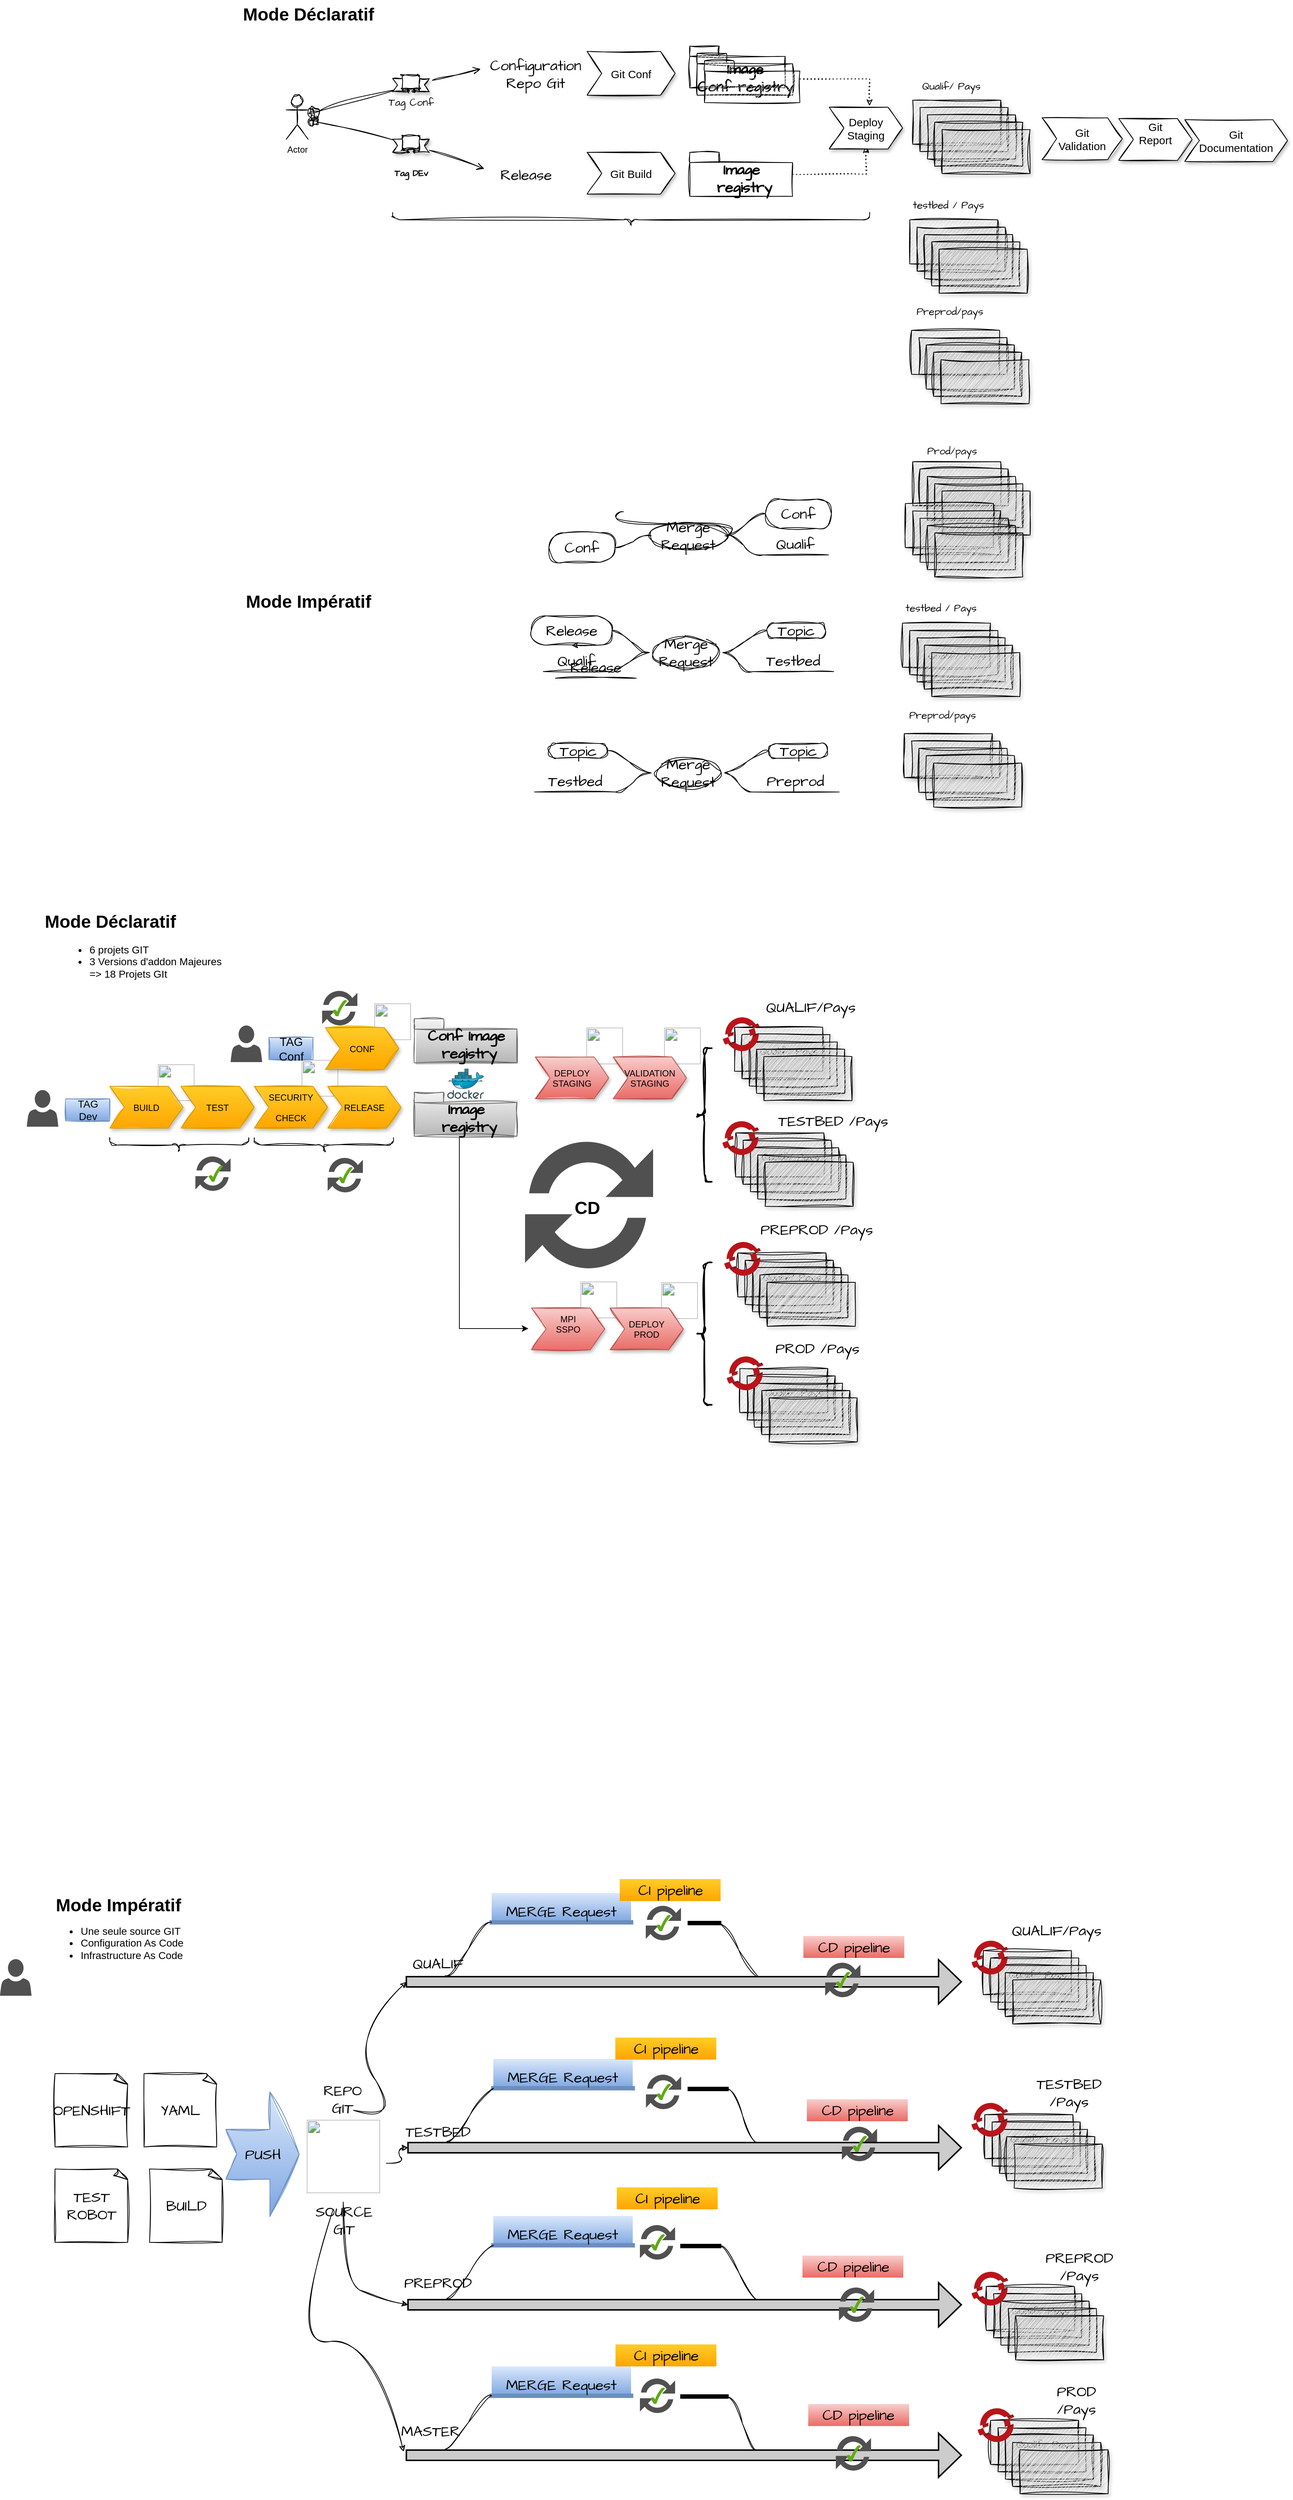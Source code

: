 <mxfile version="20.3.3" type="github" pages="7">
  <diagram id="j_YVPGHU1AgADujrhv6A" name="Page-1">
    <mxGraphModel dx="3076" dy="692" grid="1" gridSize="10" guides="1" tooltips="1" connect="1" arrows="1" fold="1" page="1" pageScale="1" pageWidth="827" pageHeight="1169" math="0" shadow="0">
      <root>
        <mxCell id="0" />
        <mxCell id="1" parent="0" />
        <mxCell id="SXc6ZamGZZfZe8oLM__9-516" value="&lt;img src=&quot;https://w7.pngwing.com/pngs/476/908/png-transparent-github-repository-version-control-source-code-network-node.png&quot; width=&quot;50&quot; height=&quot;50&quot;&gt;" style="text;html=1;align=center;verticalAlign=middle;resizable=0;points=[];autosize=1;strokeColor=none;fillColor=none;fontSize=20;fontFamily=Architects Daughter;spacing=2;" parent="1" vertex="1">
          <mxGeometry x="-150" y="2149" width="70" height="70" as="geometry" />
        </mxCell>
        <mxCell id="SXc6ZamGZZfZe8oLM__9-493" value="&lt;img src=&quot;https://w7.pngwing.com/pngs/476/908/png-transparent-github-repository-version-control-source-code-network-node.png&quot; width=&quot;50&quot; height=&quot;50&quot;&gt;" style="text;html=1;align=center;verticalAlign=middle;resizable=0;points=[];autosize=1;strokeColor=none;fillColor=none;fontSize=20;fontFamily=Architects Daughter;spacing=2;" parent="1" vertex="1">
          <mxGeometry x="-260.25" y="2148" width="70" height="70" as="geometry" />
        </mxCell>
        <mxCell id="SXc6ZamGZZfZe8oLM__9-490" value="&lt;img src=&quot;https://w7.pngwing.com/pngs/476/908/png-transparent-github-repository-version-control-source-code-network-node.png&quot; width=&quot;50&quot; height=&quot;50&quot;&gt;" style="text;html=1;align=center;verticalAlign=middle;resizable=0;points=[];autosize=1;strokeColor=none;fillColor=none;fontSize=20;fontFamily=Architects Daughter;spacing=2;" parent="1" vertex="1">
          <mxGeometry x="-146.12" y="1801.5" width="70" height="70" as="geometry" />
        </mxCell>
        <mxCell id="SXc6ZamGZZfZe8oLM__9-487" value="&lt;img src=&quot;https://w7.pngwing.com/pngs/476/908/png-transparent-github-repository-version-control-source-code-network-node.png&quot; width=&quot;50&quot; height=&quot;50&quot;&gt;" style="text;html=1;align=center;verticalAlign=middle;resizable=0;points=[];autosize=1;strokeColor=none;fillColor=none;fontSize=20;fontFamily=Architects Daughter;spacing=2;" parent="1" vertex="1">
          <mxGeometry x="-252" y="1802" width="70" height="70" as="geometry" />
        </mxCell>
        <mxCell id="SXc6ZamGZZfZe8oLM__9-484" value="&lt;img src=&quot;https://w7.pngwing.com/pngs/476/908/png-transparent-github-repository-version-control-source-code-network-node.png&quot; width=&quot;50&quot; height=&quot;50&quot;&gt;" style="text;html=1;align=center;verticalAlign=middle;resizable=0;points=[];autosize=1;strokeColor=none;fillColor=none;fontSize=20;fontFamily=Architects Daughter;spacing=2;" parent="1" vertex="1">
          <mxGeometry x="-541" y="1768.5" width="70" height="70" as="geometry" />
        </mxCell>
        <mxCell id="SXc6ZamGZZfZe8oLM__9-483" value="&lt;img src=&quot;https://w7.pngwing.com/pngs/476/908/png-transparent-github-repository-version-control-source-code-network-node.png&quot; width=&quot;50&quot; height=&quot;50&quot;&gt;" style="text;html=1;align=center;verticalAlign=middle;resizable=0;points=[];autosize=1;strokeColor=none;fillColor=none;fontSize=20;fontFamily=Architects Daughter;spacing=2;" parent="1" vertex="1">
          <mxGeometry x="-640" y="1846" width="70" height="70" as="geometry" />
        </mxCell>
        <mxCell id="SXc6ZamGZZfZe8oLM__9-481" value="&lt;img src=&quot;https://w7.pngwing.com/pngs/476/908/png-transparent-github-repository-version-control-source-code-network-node.png&quot; width=&quot;50&quot; height=&quot;50&quot;&gt;" style="text;html=1;align=center;verticalAlign=middle;resizable=0;points=[];autosize=1;strokeColor=none;fillColor=none;fontSize=20;fontFamily=Architects Daughter;spacing=2;" parent="1" vertex="1">
          <mxGeometry x="-836.25" y="1851.5" width="70" height="70" as="geometry" />
        </mxCell>
        <mxCell id="g8hpUqTm-42uzWg_Uka_-218" value="" style="edgeStyle=orthogonalEdgeStyle;rounded=0;sketch=1;hachureGap=4;jiggle=2;orthogonalLoop=1;jettySize=auto;html=1;dashed=1;dashPattern=1 4;fontFamily=Architects Daughter;fontSource=https%3A%2F%2Ffonts.googleapis.com%2Fcss%3Ffamily%3DArchitects%2BDaughter;fontSize=16;" parent="1" source="3n70HaesvApUL2jqQyFu-60" edge="1">
          <mxGeometry relative="1" as="geometry">
            <mxPoint x="140" y="610" as="targetPoint" />
          </mxGeometry>
        </mxCell>
        <mxCell id="3n70HaesvApUL2jqQyFu-60" value="&lt;div&gt;Image&lt;/div&gt;&lt;div&gt;&amp;nbsp;registry&lt;/div&gt;" style="shape=folder;fontStyle=1;spacingTop=10;tabWidth=40;tabHeight=14;tabPosition=left;html=1;sketch=1;hachureGap=4;jiggle=2;fillStyle=hachure;fontFamily=Architects Daughter;fontSource=https%3A%2F%2Ffonts.googleapis.com%2Fcss%3Ffamily%3DArchitects%2BDaughter;fontSize=20;" parent="1" vertex="1">
          <mxGeometry x="-100" y="617.5" width="140" height="60" as="geometry" />
        </mxCell>
        <mxCell id="g8hpUqTm-42uzWg_Uka_-12" value="Actor" style="shape=umlActor;verticalLabelPosition=bottom;verticalAlign=top;html=1;outlineConnect=0;sketch=1;" parent="1" vertex="1">
          <mxGeometry x="-650" y="539.75" width="30" height="60" as="geometry" />
        </mxCell>
        <mxCell id="g8hpUqTm-42uzWg_Uka_-23" value="Configuration Repo Git" style="text;html=1;strokeColor=none;fillColor=none;align=center;verticalAlign=middle;whiteSpace=wrap;rounded=0;shadow=1;sketch=1;hachureGap=4;jiggle=2;fillStyle=hachure;fontFamily=Architects Daughter;fontSource=https%3A%2F%2Ffonts.googleapis.com%2Fcss%3Ffamily%3DArchitects%2BDaughter;fontSize=20;" parent="1" vertex="1">
          <mxGeometry x="-385" y="496.25" width="150" height="30" as="geometry" />
        </mxCell>
        <mxCell id="g8hpUqTm-42uzWg_Uka_-121" value="" style="endArrow=open;startArrow=none;endFill=0;startFill=0;endSize=8;html=1;rounded=0;sketch=1;hachureGap=4;jiggle=2;fontFamily=Architects Daughter;fontSource=https%3A%2F%2Ffonts.googleapis.com%2Fcss%3Ffamily%3DArchitects%2BDaughter;fontSize=12;" parent="1" source="g8hpUqTm-42uzWg_Uka_-127" edge="1">
          <mxGeometry width="160" relative="1" as="geometry">
            <mxPoint x="-460" y="620" as="sourcePoint" />
            <mxPoint x="-380" y="640" as="targetPoint" />
          </mxGeometry>
        </mxCell>
        <mxCell id="g8hpUqTm-42uzWg_Uka_-122" value="" style="endArrow=open;startArrow=none;endFill=0;startFill=0;endSize=8;html=1;rounded=0;sketch=1;hachureGap=4;jiggle=2;fontFamily=Architects Daughter;fontSource=https%3A%2F%2Ffonts.googleapis.com%2Fcss%3Ffamily%3DArchitects%2BDaughter;fontSize=12;entryX=0;entryY=0.25;entryDx=0;entryDy=0;" parent="1" target="g8hpUqTm-42uzWg_Uka_-23" edge="1">
          <mxGeometry width="160" relative="1" as="geometry">
            <mxPoint x="-450.743" y="519.455" as="sourcePoint" />
            <mxPoint x="-360" y="470" as="targetPoint" />
            <Array as="points" />
          </mxGeometry>
        </mxCell>
        <mxCell id="g8hpUqTm-42uzWg_Uka_-126" value="" style="endArrow=none;startArrow=circlePlus;endFill=0;startFill=0;endSize=8;html=1;rounded=0;sketch=1;hachureGap=4;jiggle=2;fontFamily=Architects Daughter;fontSource=https%3A%2F%2Ffonts.googleapis.com%2Fcss%3Ffamily%3DArchitects%2BDaughter;fontSize=12;" parent="1" source="g8hpUqTm-42uzWg_Uka_-12" edge="1">
          <mxGeometry width="160" relative="1" as="geometry">
            <mxPoint x="-460" y="540" as="sourcePoint" />
            <mxPoint x="-498.513" y="531.789" as="targetPoint" />
            <Array as="points" />
          </mxGeometry>
        </mxCell>
        <mxCell id="g8hpUqTm-42uzWg_Uka_-9" value="Git Build" style="shape=step;perimeter=stepPerimeter;fixedSize=1;points=[];sketch=1;fillStyle=solid;rounded=0;shadow=1;fontSize=15;" parent="1" vertex="1">
          <mxGeometry x="-240" y="617.5" width="120" height="57" as="geometry" />
        </mxCell>
        <mxCell id="g8hpUqTm-42uzWg_Uka_-5" value="Git Conf " style="shape=step;perimeter=stepPerimeter;fixedSize=1;points=[];sketch=1;fillStyle=solid;rounded=0;shadow=1;fontSize=15;" parent="1" vertex="1">
          <mxGeometry x="-240" y="480" width="120" height="59.75" as="geometry" />
        </mxCell>
        <mxCell id="g8hpUqTm-42uzWg_Uka_-6" value="Git &#xa;Validation" style="shape=step;perimeter=stepPerimeter;fixedSize=1;points=[];sketch=1;fillStyle=solid;rounded=0;shadow=1;fontSize=15;" parent="1" vertex="1">
          <mxGeometry x="380" y="570.5" width="109.5" height="57" as="geometry" />
        </mxCell>
        <mxCell id="g8hpUqTm-42uzWg_Uka_-131" value="Deploy&#xa;Staging" style="shape=step;perimeter=stepPerimeter;fixedSize=1;points=[];sketch=1;fillStyle=solid;rounded=0;shadow=1;fontSize=15;" parent="1" vertex="1">
          <mxGeometry x="90" y="556" width="100" height="57" as="geometry" />
        </mxCell>
        <mxCell id="g8hpUqTm-42uzWg_Uka_-132" value="" style="shape=folder;fontStyle=1;spacingTop=10;tabWidth=40;tabHeight=14;tabPosition=left;html=1;sketch=1;hachureGap=4;jiggle=2;fillStyle=hachure;fontFamily=Architects Daughter;fontSource=https%3A%2F%2Ffonts.googleapis.com%2Fcss%3Ffamily%3DArchitects%2BDaughter;fontSize=20;" parent="1" vertex="1">
          <mxGeometry x="-100" y="472.75" width="130" height="57" as="geometry" />
        </mxCell>
        <mxCell id="g8hpUqTm-42uzWg_Uka_-139" value="" style="verticalLabelPosition=bottom;verticalAlign=top;html=1;shape=mxgraph.basic.patternFillRect;fillStyle=diagGrid;step=5;fillStrokeWidth=0.2;fillStrokeColor=#dddddd;rounded=0;shadow=1;sketch=1;hachureGap=4;jiggle=2;fontFamily=Architects Daughter;fontSource=https%3A%2F%2Ffonts.googleapis.com%2Fcss%3Ffamily%3DArchitects%2BDaughter;fontSize=14;" parent="1" vertex="1">
          <mxGeometry x="203.75" y="546.5" width="120" height="60" as="geometry" />
        </mxCell>
        <mxCell id="g8hpUqTm-42uzWg_Uka_-140" value="" style="verticalLabelPosition=bottom;verticalAlign=top;html=1;shape=mxgraph.basic.patternFillRect;fillStyle=diagGrid;step=5;fillStrokeWidth=0.2;fillStrokeColor=#dddddd;rounded=0;shadow=1;sketch=1;hachureGap=4;jiggle=2;fontFamily=Architects Daughter;fontSource=https%3A%2F%2Ffonts.googleapis.com%2Fcss%3Ffamily%3DArchitects%2BDaughter;fontSize=14;" parent="1" vertex="1">
          <mxGeometry x="213.75" y="556.5" width="120" height="60" as="geometry" />
        </mxCell>
        <mxCell id="g8hpUqTm-42uzWg_Uka_-141" value="" style="verticalLabelPosition=bottom;verticalAlign=top;html=1;shape=mxgraph.basic.patternFillRect;fillStyle=diagGrid;step=5;fillStrokeWidth=0.2;fillStrokeColor=#dddddd;rounded=0;shadow=1;sketch=1;hachureGap=4;jiggle=2;fontFamily=Architects Daughter;fontSource=https%3A%2F%2Ffonts.googleapis.com%2Fcss%3Ffamily%3DArchitects%2BDaughter;fontSize=14;" parent="1" vertex="1">
          <mxGeometry x="223.75" y="566.5" width="120" height="60" as="geometry" />
        </mxCell>
        <mxCell id="g8hpUqTm-42uzWg_Uka_-142" value="" style="verticalLabelPosition=bottom;verticalAlign=top;html=1;shape=mxgraph.basic.patternFillRect;fillStyle=diagGrid;step=5;fillStrokeWidth=0.2;fillStrokeColor=#dddddd;rounded=0;shadow=1;sketch=1;hachureGap=4;jiggle=2;fontFamily=Architects Daughter;fontSource=https%3A%2F%2Ffonts.googleapis.com%2Fcss%3Ffamily%3DArchitects%2BDaughter;fontSize=14;" parent="1" vertex="1">
          <mxGeometry x="233.75" y="576.5" width="120" height="60" as="geometry" />
        </mxCell>
        <mxCell id="g8hpUqTm-42uzWg_Uka_-143" value="" style="verticalLabelPosition=bottom;verticalAlign=top;html=1;shape=mxgraph.basic.patternFillRect;fillStyle=diagGrid;step=5;fillStrokeWidth=0.2;fillStrokeColor=#dddddd;rounded=0;shadow=1;sketch=1;hachureGap=4;jiggle=2;fontFamily=Architects Daughter;fontSource=https%3A%2F%2Ffonts.googleapis.com%2Fcss%3Ffamily%3DArchitects%2BDaughter;fontSize=14;" parent="1" vertex="1">
          <mxGeometry x="243.75" y="586.5" width="120" height="60" as="geometry" />
        </mxCell>
        <mxCell id="g8hpUqTm-42uzWg_Uka_-144" value="Qualif/ Pays " style="text;html=1;strokeColor=none;fillColor=none;align=center;verticalAlign=middle;whiteSpace=wrap;rounded=0;shadow=1;sketch=1;hachureGap=4;jiggle=2;fillStyle=solid;fontFamily=Architects Daughter;fontSource=https%3A%2F%2Ffonts.googleapis.com%2Fcss%3Ffamily%3DArchitects%2BDaughter;fontSize=14;" parent="1" vertex="1">
          <mxGeometry x="188.75" y="512.5" width="135" height="30" as="geometry" />
        </mxCell>
        <mxCell id="g8hpUqTm-42uzWg_Uka_-145" value="" style="verticalLabelPosition=bottom;verticalAlign=top;html=1;shape=mxgraph.basic.patternFillRect;fillStyle=diagGrid;step=5;fillStrokeWidth=0.2;fillStrokeColor=#dddddd;rounded=0;shadow=1;sketch=1;hachureGap=4;jiggle=2;fontFamily=Architects Daughter;fontSource=https%3A%2F%2Ffonts.googleapis.com%2Fcss%3Ffamily%3DArchitects%2BDaughter;fontSize=14;" parent="1" vertex="1">
          <mxGeometry x="199.75" y="709.5" width="120" height="60" as="geometry" />
        </mxCell>
        <mxCell id="g8hpUqTm-42uzWg_Uka_-146" value="" style="verticalLabelPosition=bottom;verticalAlign=top;html=1;shape=mxgraph.basic.patternFillRect;fillStyle=diagGrid;step=5;fillStrokeWidth=0.2;fillStrokeColor=#dddddd;rounded=0;shadow=1;sketch=1;hachureGap=4;jiggle=2;fontFamily=Architects Daughter;fontSource=https%3A%2F%2Ffonts.googleapis.com%2Fcss%3Ffamily%3DArchitects%2BDaughter;fontSize=14;" parent="1" vertex="1">
          <mxGeometry x="209.75" y="719.5" width="120" height="60" as="geometry" />
        </mxCell>
        <mxCell id="g8hpUqTm-42uzWg_Uka_-147" value="" style="verticalLabelPosition=bottom;verticalAlign=top;html=1;shape=mxgraph.basic.patternFillRect;fillStyle=diagGrid;step=5;fillStrokeWidth=0.2;fillStrokeColor=#dddddd;rounded=0;shadow=1;sketch=1;hachureGap=4;jiggle=2;fontFamily=Architects Daughter;fontSource=https%3A%2F%2Ffonts.googleapis.com%2Fcss%3Ffamily%3DArchitects%2BDaughter;fontSize=14;" parent="1" vertex="1">
          <mxGeometry x="219.75" y="729.5" width="120" height="60" as="geometry" />
        </mxCell>
        <mxCell id="g8hpUqTm-42uzWg_Uka_-148" value="" style="verticalLabelPosition=bottom;verticalAlign=top;html=1;shape=mxgraph.basic.patternFillRect;fillStyle=diagGrid;step=5;fillStrokeWidth=0.2;fillStrokeColor=#dddddd;rounded=0;shadow=1;sketch=1;hachureGap=4;jiggle=2;fontFamily=Architects Daughter;fontSource=https%3A%2F%2Ffonts.googleapis.com%2Fcss%3Ffamily%3DArchitects%2BDaughter;fontSize=14;" parent="1" vertex="1">
          <mxGeometry x="229.75" y="739.5" width="120" height="60" as="geometry" />
        </mxCell>
        <mxCell id="g8hpUqTm-42uzWg_Uka_-149" value="" style="verticalLabelPosition=bottom;verticalAlign=top;html=1;shape=mxgraph.basic.patternFillRect;fillStyle=diagGrid;step=5;fillStrokeWidth=0.2;fillStrokeColor=#dddddd;rounded=0;shadow=1;sketch=1;hachureGap=4;jiggle=2;fontFamily=Architects Daughter;fontSource=https%3A%2F%2Ffonts.googleapis.com%2Fcss%3Ffamily%3DArchitects%2BDaughter;fontSize=14;" parent="1" vertex="1">
          <mxGeometry x="239.75" y="749.5" width="120" height="60" as="geometry" />
        </mxCell>
        <mxCell id="g8hpUqTm-42uzWg_Uka_-150" value="testbed / Pays " style="text;html=1;strokeColor=none;fillColor=none;align=center;verticalAlign=middle;whiteSpace=wrap;rounded=0;shadow=1;sketch=1;hachureGap=4;jiggle=2;fillStyle=solid;fontFamily=Architects Daughter;fontSource=https%3A%2F%2Ffonts.googleapis.com%2Fcss%3Ffamily%3DArchitects%2BDaughter;fontSize=14;" parent="1" vertex="1">
          <mxGeometry x="184.75" y="674.5" width="135" height="30" as="geometry" />
        </mxCell>
        <mxCell id="g8hpUqTm-42uzWg_Uka_-163" value="&lt;div&gt;Image&lt;/div&gt;&lt;div&gt;Conf registry&lt;br&gt;&lt;/div&gt;" style="shape=folder;fontStyle=1;spacingTop=10;tabWidth=40;tabHeight=14;tabPosition=left;html=1;sketch=1;hachureGap=4;jiggle=2;fillStyle=hachure;fontFamily=Architects Daughter;fontSource=https%3A%2F%2Ffonts.googleapis.com%2Fcss%3Ffamily%3DArchitects%2BDaughter;fontSize=20;" parent="1" vertex="1">
          <mxGeometry x="-90" y="482.75" width="130" height="57" as="geometry" />
        </mxCell>
        <mxCell id="g8hpUqTm-42uzWg_Uka_-220" style="edgeStyle=orthogonalEdgeStyle;rounded=0;sketch=1;hachureGap=4;jiggle=2;orthogonalLoop=1;jettySize=auto;html=1;exitX=0;exitY=0;exitDx=130;exitDy=24.75;exitPerimeter=0;entryX=0.55;entryY=-0.035;entryDx=0;entryDy=0;entryPerimeter=0;dashed=1;dashPattern=1 4;fontFamily=Architects Daughter;fontSource=https%3A%2F%2Ffonts.googleapis.com%2Fcss%3Ffamily%3DArchitects%2BDaughter;fontSize=16;" parent="1" source="g8hpUqTm-42uzWg_Uka_-164" target="g8hpUqTm-42uzWg_Uka_-131" edge="1">
          <mxGeometry relative="1" as="geometry" />
        </mxCell>
        <mxCell id="g8hpUqTm-42uzWg_Uka_-164" value="" style="shape=folder;fontStyle=1;spacingTop=10;tabWidth=40;tabHeight=14;tabPosition=left;html=1;sketch=1;hachureGap=4;jiggle=2;fillStyle=hachure;fontFamily=Architects Daughter;fontSource=https%3A%2F%2Ffonts.googleapis.com%2Fcss%3Ffamily%3DArchitects%2BDaughter;fontSize=20;" parent="1" vertex="1">
          <mxGeometry x="-80" y="492.75" width="130" height="57" as="geometry" />
        </mxCell>
        <mxCell id="g8hpUqTm-42uzWg_Uka_-172" value="" style="verticalLabelPosition=bottom;verticalAlign=top;html=1;shape=mxgraph.basic.patternFillRect;fillStyle=diagGrid;step=5;fillStrokeWidth=0.2;fillStrokeColor=#dddddd;rounded=0;shadow=1;sketch=1;hachureGap=4;jiggle=2;fontFamily=Architects Daughter;fontSource=https%3A%2F%2Ffonts.googleapis.com%2Fcss%3Ffamily%3DArchitects%2BDaughter;fontSize=14;" parent="1" vertex="1">
          <mxGeometry x="202.25" y="860" width="120" height="60" as="geometry" />
        </mxCell>
        <mxCell id="g8hpUqTm-42uzWg_Uka_-173" value="" style="verticalLabelPosition=bottom;verticalAlign=top;html=1;shape=mxgraph.basic.patternFillRect;fillStyle=diagGrid;step=5;fillStrokeWidth=0.2;fillStrokeColor=#dddddd;rounded=0;shadow=1;sketch=1;hachureGap=4;jiggle=2;fontFamily=Architects Daughter;fontSource=https%3A%2F%2Ffonts.googleapis.com%2Fcss%3Ffamily%3DArchitects%2BDaughter;fontSize=14;" parent="1" vertex="1">
          <mxGeometry x="212.25" y="870" width="120" height="50" as="geometry" />
        </mxCell>
        <mxCell id="g8hpUqTm-42uzWg_Uka_-174" value="" style="verticalLabelPosition=bottom;verticalAlign=top;html=1;shape=mxgraph.basic.patternFillRect;fillStyle=diagGrid;step=5;fillStrokeWidth=0.2;fillStrokeColor=#dddddd;rounded=0;shadow=1;sketch=1;hachureGap=4;jiggle=2;fontFamily=Architects Daughter;fontSource=https%3A%2F%2Ffonts.googleapis.com%2Fcss%3Ffamily%3DArchitects%2BDaughter;fontSize=14;" parent="1" vertex="1">
          <mxGeometry x="222.25" y="880" width="120" height="60" as="geometry" />
        </mxCell>
        <mxCell id="g8hpUqTm-42uzWg_Uka_-175" value="" style="verticalLabelPosition=bottom;verticalAlign=top;html=1;shape=mxgraph.basic.patternFillRect;fillStyle=diagGrid;step=5;fillStrokeWidth=0.2;fillStrokeColor=#dddddd;rounded=0;shadow=1;sketch=1;hachureGap=4;jiggle=2;fontFamily=Architects Daughter;fontSource=https%3A%2F%2Ffonts.googleapis.com%2Fcss%3Ffamily%3DArchitects%2BDaughter;fontSize=14;" parent="1" vertex="1">
          <mxGeometry x="232.25" y="890" width="120" height="60" as="geometry" />
        </mxCell>
        <mxCell id="g8hpUqTm-42uzWg_Uka_-176" value="" style="verticalLabelPosition=bottom;verticalAlign=top;html=1;shape=mxgraph.basic.patternFillRect;fillStyle=diagGrid;step=5;fillStrokeWidth=0.2;fillStrokeColor=#dddddd;rounded=0;shadow=1;sketch=1;hachureGap=4;jiggle=2;fontFamily=Architects Daughter;fontSource=https%3A%2F%2Ffonts.googleapis.com%2Fcss%3Ffamily%3DArchitects%2BDaughter;fontSize=14;" parent="1" vertex="1">
          <mxGeometry x="242.25" y="900" width="120" height="60" as="geometry" />
        </mxCell>
        <mxCell id="g8hpUqTm-42uzWg_Uka_-177" value="Preprod/pays" style="text;html=1;strokeColor=none;fillColor=none;align=center;verticalAlign=middle;whiteSpace=wrap;rounded=0;shadow=1;sketch=1;hachureGap=4;jiggle=2;fillStyle=solid;fontFamily=Architects Daughter;fontSource=https%3A%2F%2Ffonts.googleapis.com%2Fcss%3Ffamily%3DArchitects%2BDaughter;fontSize=14;" parent="1" vertex="1">
          <mxGeometry x="187.25" y="820" width="135" height="30" as="geometry" />
        </mxCell>
        <mxCell id="g8hpUqTm-42uzWg_Uka_-180" value="" style="verticalLabelPosition=bottom;verticalAlign=top;html=1;shape=mxgraph.basic.patternFillRect;fillStyle=diagGrid;step=5;fillStrokeWidth=0.2;fillStrokeColor=#dddddd;rounded=0;shadow=1;sketch=1;hachureGap=4;jiggle=2;fontFamily=Architects Daughter;fontSource=https%3A%2F%2Ffonts.googleapis.com%2Fcss%3Ffamily%3DArchitects%2BDaughter;fontSize=14;" parent="1" vertex="1">
          <mxGeometry x="203.75" y="1039" width="120" height="60" as="geometry" />
        </mxCell>
        <mxCell id="g8hpUqTm-42uzWg_Uka_-181" value="" style="verticalLabelPosition=bottom;verticalAlign=top;html=1;shape=mxgraph.basic.patternFillRect;fillStyle=diagGrid;step=5;fillStrokeWidth=0.2;fillStrokeColor=#dddddd;rounded=0;shadow=1;sketch=1;hachureGap=4;jiggle=2;fontFamily=Architects Daughter;fontSource=https%3A%2F%2Ffonts.googleapis.com%2Fcss%3Ffamily%3DArchitects%2BDaughter;fontSize=14;" parent="1" vertex="1">
          <mxGeometry x="213.75" y="1049" width="120" height="50" as="geometry" />
        </mxCell>
        <mxCell id="g8hpUqTm-42uzWg_Uka_-182" value="" style="verticalLabelPosition=bottom;verticalAlign=top;html=1;shape=mxgraph.basic.patternFillRect;fillStyle=diagGrid;step=5;fillStrokeWidth=0.2;fillStrokeColor=#dddddd;rounded=0;shadow=1;sketch=1;hachureGap=4;jiggle=2;fontFamily=Architects Daughter;fontSource=https%3A%2F%2Ffonts.googleapis.com%2Fcss%3Ffamily%3DArchitects%2BDaughter;fontSize=14;" parent="1" vertex="1">
          <mxGeometry x="223.75" y="1059" width="120" height="60" as="geometry" />
        </mxCell>
        <mxCell id="g8hpUqTm-42uzWg_Uka_-183" value="" style="verticalLabelPosition=bottom;verticalAlign=top;html=1;shape=mxgraph.basic.patternFillRect;fillStyle=diagGrid;step=5;fillStrokeWidth=0.2;fillStrokeColor=#dddddd;rounded=0;shadow=1;sketch=1;hachureGap=4;jiggle=2;fontFamily=Architects Daughter;fontSource=https%3A%2F%2Ffonts.googleapis.com%2Fcss%3Ffamily%3DArchitects%2BDaughter;fontSize=14;" parent="1" vertex="1">
          <mxGeometry x="233.75" y="1069" width="120" height="60" as="geometry" />
        </mxCell>
        <mxCell id="g8hpUqTm-42uzWg_Uka_-184" value="" style="verticalLabelPosition=bottom;verticalAlign=top;html=1;shape=mxgraph.basic.patternFillRect;fillStyle=diagGrid;step=5;fillStrokeWidth=0.2;fillStrokeColor=#dddddd;rounded=0;shadow=1;sketch=1;hachureGap=4;jiggle=2;fontFamily=Architects Daughter;fontSource=https%3A%2F%2Ffonts.googleapis.com%2Fcss%3Ffamily%3DArchitects%2BDaughter;fontSize=14;" parent="1" vertex="1">
          <mxGeometry x="243.75" y="1079" width="120" height="60" as="geometry" />
        </mxCell>
        <mxCell id="g8hpUqTm-42uzWg_Uka_-185" value="Prod/pays" style="text;html=1;strokeColor=none;fillColor=none;align=center;verticalAlign=middle;whiteSpace=wrap;rounded=0;shadow=1;sketch=1;hachureGap=4;jiggle=2;fillStyle=solid;fontFamily=Architects Daughter;fontSource=https%3A%2F%2Ffonts.googleapis.com%2Fcss%3Ffamily%3DArchitects%2BDaughter;fontSize=14;" parent="1" vertex="1">
          <mxGeometry x="190" y="1010" width="135" height="30" as="geometry" />
        </mxCell>
        <mxCell id="g8hpUqTm-42uzWg_Uka_-127" value="&lt;h2&gt;&lt;font style=&quot;font-size: 12px;&quot;&gt;Tag DEv&lt;/font&gt;&lt;/h2&gt;" style="verticalLabelPosition=bottom;verticalAlign=top;html=1;shape=mxgraph.basic.banner;rounded=0;shadow=1;sketch=1;hachureGap=4;jiggle=2;fillStyle=solid;fontFamily=Architects Daughter;fontSource=https%3A%2F%2Ffonts.googleapis.com%2Fcss%3Ffamily%3DArchitects%2BDaughter;fontSize=10;" parent="1" vertex="1">
          <mxGeometry x="-505" y="595" width="50" height="22.5" as="geometry" />
        </mxCell>
        <mxCell id="g8hpUqTm-42uzWg_Uka_-186" value="" style="endArrow=none;startArrow=circlePlus;endFill=0;startFill=0;endSize=8;html=1;rounded=0;sketch=1;hachureGap=4;jiggle=2;fontFamily=Architects Daughter;fontSource=https%3A%2F%2Ffonts.googleapis.com%2Fcss%3Ffamily%3DArchitects%2BDaughter;fontSize=12;" parent="1" source="g8hpUqTm-42uzWg_Uka_-12" target="g8hpUqTm-42uzWg_Uka_-127" edge="1">
          <mxGeometry width="160" relative="1" as="geometry">
            <mxPoint x="-480" y="570" as="sourcePoint" />
            <mxPoint x="-340" y="640" as="targetPoint" />
          </mxGeometry>
        </mxCell>
        <mxCell id="g8hpUqTm-42uzWg_Uka_-187" value="Git&#xa;Report&#xa;" style="shape=step;perimeter=stepPerimeter;fixedSize=1;points=[];sketch=1;fillStyle=solid;rounded=0;shadow=1;fontSize=15;" parent="1" vertex="1">
          <mxGeometry x="484.5" y="571.5" width="100" height="57" as="geometry" />
        </mxCell>
        <mxCell id="g8hpUqTm-42uzWg_Uka_-188" value="Git &#xa;Documentation" style="shape=step;perimeter=stepPerimeter;fixedSize=1;points=[];sketch=1;fillStyle=solid;rounded=0;shadow=1;fontSize=15;" parent="1" vertex="1">
          <mxGeometry x="574.5" y="573" width="140" height="57" as="geometry" />
        </mxCell>
        <mxCell id="g8hpUqTm-42uzWg_Uka_-224" value="" style="shape=curlyBracket;whiteSpace=wrap;html=1;rounded=1;sketch=1;hachureGap=4;jiggle=2;fillStyle=solid;fontFamily=Architects Daughter;fontSource=https%3A%2F%2Ffonts.googleapis.com%2Fcss%3Ffamily%3DArchitects%2BDaughter;fontSize=12;direction=north;" parent="1" vertex="1">
          <mxGeometry x="-505" y="699.5" width="650" height="20" as="geometry" />
        </mxCell>
        <mxCell id="3n70HaesvApUL2jqQyFu-30" value="" style="edgeStyle=entityRelationEdgeStyle;startArrow=none;endArrow=none;segment=10;curved=1;rounded=0;sketch=1;hachureGap=4;jiggle=2;fontFamily=Architects Daughter;fontSource=https%3A%2F%2Ffonts.googleapis.com%2Fcss%3Ffamily%3DArchitects%2BDaughter;fontSize=16;" parent="1" source="3n70HaesvApUL2jqQyFu-34" target="3n70HaesvApUL2jqQyFu-35" edge="1">
          <mxGeometry relative="1" as="geometry" />
        </mxCell>
        <mxCell id="3n70HaesvApUL2jqQyFu-31" value="" style="edgeStyle=entityRelationEdgeStyle;startArrow=none;endArrow=none;segment=10;curved=1;rounded=0;sketch=1;hachureGap=4;jiggle=2;fontFamily=Architects Daughter;fontSource=https%3A%2F%2Ffonts.googleapis.com%2Fcss%3Ffamily%3DArchitects%2BDaughter;fontSize=16;" parent="1" source="3n70HaesvApUL2jqQyFu-34" target="3n70HaesvApUL2jqQyFu-36" edge="1">
          <mxGeometry relative="1" as="geometry" />
        </mxCell>
        <mxCell id="3n70HaesvApUL2jqQyFu-32" value="" style="edgeStyle=entityRelationEdgeStyle;startArrow=none;endArrow=none;segment=10;curved=1;rounded=0;sketch=1;hachureGap=4;jiggle=2;fontFamily=Architects Daughter;fontSource=https%3A%2F%2Ffonts.googleapis.com%2Fcss%3Ffamily%3DArchitects%2BDaughter;fontSize=16;" parent="1" source="3n70HaesvApUL2jqQyFu-34" target="3n70HaesvApUL2jqQyFu-37" edge="1">
          <mxGeometry relative="1" as="geometry" />
        </mxCell>
        <mxCell id="3n70HaesvApUL2jqQyFu-33" value="" style="edgeStyle=entityRelationEdgeStyle;startArrow=none;endArrow=none;segment=10;curved=1;rounded=0;sketch=1;hachureGap=4;jiggle=2;fontFamily=Architects Daughter;fontSource=https%3A%2F%2Ffonts.googleapis.com%2Fcss%3Ffamily%3DArchitects%2BDaughter;fontSize=16;" parent="1" source="3n70HaesvApUL2jqQyFu-34" edge="1">
          <mxGeometry relative="1" as="geometry">
            <mxPoint x="-190.333" y="1107.333" as="targetPoint" />
          </mxGeometry>
        </mxCell>
        <mxCell id="3n70HaesvApUL2jqQyFu-34" value="Merge Request " style="ellipse;whiteSpace=wrap;html=1;align=center;treeFolding=1;treeMoving=1;newEdgeStyle={&quot;edgeStyle&quot;:&quot;entityRelationEdgeStyle&quot;,&quot;startArrow&quot;:&quot;none&quot;,&quot;endArrow&quot;:&quot;none&quot;,&quot;segment&quot;:10,&quot;curved&quot;:1};sketch=1;hachureGap=4;jiggle=2;fillStyle=hachure;fontFamily=Architects Daughter;fontSource=https%3A%2F%2Ffonts.googleapis.com%2Fcss%3Ffamily%3DArchitects%2BDaughter;fontSize=20;" parent="1" vertex="1">
          <mxGeometry x="-152" y="1120" width="100" height="40" as="geometry" />
        </mxCell>
        <mxCell id="3n70HaesvApUL2jqQyFu-35" value="Conf" style="whiteSpace=wrap;html=1;rounded=1;arcSize=50;align=center;verticalAlign=middle;strokeWidth=1;autosize=1;spacing=4;treeFolding=1;treeMoving=1;newEdgeStyle={&quot;edgeStyle&quot;:&quot;entityRelationEdgeStyle&quot;,&quot;startArrow&quot;:&quot;none&quot;,&quot;endArrow&quot;:&quot;none&quot;,&quot;segment&quot;:10,&quot;curved&quot;:1};sketch=1;hachureGap=4;jiggle=2;fillStyle=hachure;fontFamily=Architects Daughter;fontSource=https%3A%2F%2Ffonts.googleapis.com%2Fcss%3Ffamily%3DArchitects%2BDaughter;fontSize=20;" parent="1" vertex="1">
          <mxGeometry x="3" y="1090" width="90" height="40" as="geometry" />
        </mxCell>
        <mxCell id="3n70HaesvApUL2jqQyFu-36" value="Qualif " style="whiteSpace=wrap;html=1;shape=partialRectangle;top=0;left=0;bottom=1;right=0;points=[[0,1],[1,1]];fillColor=none;align=center;verticalAlign=bottom;routingCenterY=0.5;snapToPoint=1;autosize=1;treeFolding=1;treeMoving=1;newEdgeStyle={&quot;edgeStyle&quot;:&quot;entityRelationEdgeStyle&quot;,&quot;startArrow&quot;:&quot;none&quot;,&quot;endArrow&quot;:&quot;none&quot;,&quot;segment&quot;:10,&quot;curved&quot;:1};sketch=1;hachureGap=4;jiggle=2;fillStyle=hachure;fontFamily=Architects Daughter;fontSource=https%3A%2F%2Ffonts.googleapis.com%2Fcss%3Ffamily%3DArchitects%2BDaughter;fontSize=20;" parent="1" vertex="1">
          <mxGeometry x="-1" y="1126" width="90" height="40" as="geometry" />
        </mxCell>
        <mxCell id="3n70HaesvApUL2jqQyFu-37" value="Conf" style="whiteSpace=wrap;html=1;rounded=1;arcSize=50;align=center;verticalAlign=middle;strokeWidth=1;autosize=1;spacing=4;treeFolding=1;treeMoving=1;newEdgeStyle={&quot;edgeStyle&quot;:&quot;entityRelationEdgeStyle&quot;,&quot;startArrow&quot;:&quot;none&quot;,&quot;endArrow&quot;:&quot;none&quot;,&quot;segment&quot;:10,&quot;curved&quot;:1};sketch=1;hachureGap=4;jiggle=2;fillStyle=hachure;fontFamily=Architects Daughter;fontSource=https%3A%2F%2Ffonts.googleapis.com%2Fcss%3Ffamily%3DArchitects%2BDaughter;fontSize=20;" parent="1" vertex="1">
          <mxGeometry x="-292" y="1136" width="90" height="40" as="geometry" />
        </mxCell>
        <mxCell id="3n70HaesvApUL2jqQyFu-38" value="Release" style="whiteSpace=wrap;html=1;shape=partialRectangle;top=0;left=0;bottom=1;right=0;points=[[0,1],[1,1]];fillColor=none;align=center;verticalAlign=bottom;routingCenterY=0.5;snapToPoint=1;autosize=1;treeFolding=1;treeMoving=1;newEdgeStyle={&quot;edgeStyle&quot;:&quot;entityRelationEdgeStyle&quot;,&quot;startArrow&quot;:&quot;none&quot;,&quot;endArrow&quot;:&quot;none&quot;,&quot;segment&quot;:10,&quot;curved&quot;:1};sketch=1;hachureGap=4;jiggle=2;fillStyle=hachure;fontFamily=Architects Daughter;fontSource=https%3A%2F%2Ffonts.googleapis.com%2Fcss%3Ffamily%3DArchitects%2BDaughter;fontSize=20;" parent="1" vertex="1">
          <mxGeometry x="-283" y="1294" width="110" height="40" as="geometry" />
        </mxCell>
        <mxCell id="g8hpUqTm-42uzWg_Uka_-233" value="" style="edgeStyle=entityRelationEdgeStyle;startArrow=none;endArrow=none;segment=10;curved=1;rounded=0;sketch=1;hachureGap=4;jiggle=2;fontFamily=Architects Daughter;fontSource=https%3A%2F%2Ffonts.googleapis.com%2Fcss%3Ffamily%3DArchitects%2BDaughter;fontSize=16;" parent="1" source="g8hpUqTm-42uzWg_Uka_-237" target="g8hpUqTm-42uzWg_Uka_-238" edge="1">
          <mxGeometry relative="1" as="geometry" />
        </mxCell>
        <mxCell id="g8hpUqTm-42uzWg_Uka_-234" value="" style="edgeStyle=entityRelationEdgeStyle;startArrow=none;endArrow=none;segment=10;curved=1;rounded=0;sketch=1;hachureGap=4;jiggle=2;fontFamily=Architects Daughter;fontSource=https%3A%2F%2Ffonts.googleapis.com%2Fcss%3Ffamily%3DArchitects%2BDaughter;fontSize=16;" parent="1" source="g8hpUqTm-42uzWg_Uka_-237" target="g8hpUqTm-42uzWg_Uka_-239" edge="1">
          <mxGeometry relative="1" as="geometry" />
        </mxCell>
        <mxCell id="g8hpUqTm-42uzWg_Uka_-235" value="" style="edgeStyle=entityRelationEdgeStyle;startArrow=none;endArrow=none;segment=10;curved=1;rounded=0;sketch=1;hachureGap=4;jiggle=2;fontFamily=Architects Daughter;fontSource=https%3A%2F%2Ffonts.googleapis.com%2Fcss%3Ffamily%3DArchitects%2BDaughter;fontSize=16;" parent="1" source="g8hpUqTm-42uzWg_Uka_-237" target="g8hpUqTm-42uzWg_Uka_-240" edge="1">
          <mxGeometry relative="1" as="geometry" />
        </mxCell>
        <mxCell id="g8hpUqTm-42uzWg_Uka_-236" value="" style="edgeStyle=entityRelationEdgeStyle;startArrow=none;endArrow=none;segment=10;curved=1;rounded=0;sketch=1;hachureGap=4;jiggle=2;fontFamily=Architects Daughter;fontSource=https%3A%2F%2Ffonts.googleapis.com%2Fcss%3Ffamily%3DArchitects%2BDaughter;fontSize=16;" parent="1" source="g8hpUqTm-42uzWg_Uka_-237" target="g8hpUqTm-42uzWg_Uka_-241" edge="1">
          <mxGeometry relative="1" as="geometry" />
        </mxCell>
        <mxCell id="g8hpUqTm-42uzWg_Uka_-237" value="Merge Request " style="ellipse;whiteSpace=wrap;html=1;align=center;treeFolding=1;treeMoving=1;newEdgeStyle={&quot;edgeStyle&quot;:&quot;entityRelationEdgeStyle&quot;,&quot;startArrow&quot;:&quot;none&quot;,&quot;endArrow&quot;:&quot;none&quot;,&quot;segment&quot;:10,&quot;curved&quot;:1};sketch=1;hachureGap=4;jiggle=2;fillStyle=hachure;fontFamily=Architects Daughter;fontSource=https%3A%2F%2Ffonts.googleapis.com%2Fcss%3Ffamily%3DArchitects%2BDaughter;fontSize=20;" parent="1" vertex="1">
          <mxGeometry x="-155" y="1279.0" width="100" height="40" as="geometry" />
        </mxCell>
        <mxCell id="g8hpUqTm-42uzWg_Uka_-238" value="Topic" style="whiteSpace=wrap;html=1;rounded=1;arcSize=50;align=center;verticalAlign=middle;strokeWidth=1;autosize=1;spacing=4;treeFolding=1;treeMoving=1;newEdgeStyle={&quot;edgeStyle&quot;:&quot;entityRelationEdgeStyle&quot;,&quot;startArrow&quot;:&quot;none&quot;,&quot;endArrow&quot;:&quot;none&quot;,&quot;segment&quot;:10,&quot;curved&quot;:1};sketch=1;hachureGap=4;jiggle=2;fillStyle=hachure;fontFamily=Architects Daughter;fontSource=https%3A%2F%2Ffonts.googleapis.com%2Fcss%3Ffamily%3DArchitects%2BDaughter;fontSize=20;" parent="1" vertex="1">
          <mxGeometry x="5" y="1259.0" width="80" height="20" as="geometry" />
        </mxCell>
        <mxCell id="g8hpUqTm-42uzWg_Uka_-239" value="Testbed" style="whiteSpace=wrap;html=1;shape=partialRectangle;top=0;left=0;bottom=1;right=0;points=[[0,1],[1,1]];fillColor=none;align=center;verticalAlign=bottom;routingCenterY=0.5;snapToPoint=1;autosize=1;treeFolding=1;treeMoving=1;newEdgeStyle={&quot;edgeStyle&quot;:&quot;entityRelationEdgeStyle&quot;,&quot;startArrow&quot;:&quot;none&quot;,&quot;endArrow&quot;:&quot;none&quot;,&quot;segment&quot;:10,&quot;curved&quot;:1};sketch=1;hachureGap=4;jiggle=2;fillStyle=hachure;fontFamily=Architects Daughter;fontSource=https%3A%2F%2Ffonts.googleapis.com%2Fcss%3Ffamily%3DArchitects%2BDaughter;fontSize=20;" parent="1" vertex="1">
          <mxGeometry x="-14" y="1285.0" width="110" height="40" as="geometry" />
        </mxCell>
        <mxCell id="g8hpUqTm-42uzWg_Uka_-240" value="Release" style="whiteSpace=wrap;html=1;rounded=1;arcSize=50;align=center;verticalAlign=middle;strokeWidth=1;autosize=1;spacing=4;treeFolding=1;treeMoving=1;newEdgeStyle={&quot;edgeStyle&quot;:&quot;entityRelationEdgeStyle&quot;,&quot;startArrow&quot;:&quot;none&quot;,&quot;endArrow&quot;:&quot;none&quot;,&quot;segment&quot;:10,&quot;curved&quot;:1};sketch=1;hachureGap=4;jiggle=2;fillStyle=hachure;fontFamily=Architects Daughter;fontSource=https%3A%2F%2Ffonts.googleapis.com%2Fcss%3Ffamily%3DArchitects%2BDaughter;fontSize=20;" parent="1" vertex="1">
          <mxGeometry x="-316" y="1249.0" width="110" height="40" as="geometry" />
        </mxCell>
        <mxCell id="g8hpUqTm-42uzWg_Uka_-241" value="Qualif" style="whiteSpace=wrap;html=1;shape=partialRectangle;top=0;left=0;bottom=1;right=0;points=[[0,1],[1,1]];fillColor=none;align=center;verticalAlign=bottom;routingCenterY=0.5;snapToPoint=1;autosize=1;treeFolding=1;treeMoving=1;newEdgeStyle={&quot;edgeStyle&quot;:&quot;entityRelationEdgeStyle&quot;,&quot;startArrow&quot;:&quot;none&quot;,&quot;endArrow&quot;:&quot;none&quot;,&quot;segment&quot;:10,&quot;curved&quot;:1};sketch=1;hachureGap=4;jiggle=2;fillStyle=hachure;fontFamily=Architects Daughter;fontSource=https%3A%2F%2Ffonts.googleapis.com%2Fcss%3Ffamily%3DArchitects%2BDaughter;fontSize=20;" parent="1" vertex="1">
          <mxGeometry x="-299.5" y="1285.0" width="90" height="40" as="geometry" />
        </mxCell>
        <mxCell id="g8hpUqTm-42uzWg_Uka_-242" value="" style="edgeStyle=entityRelationEdgeStyle;startArrow=none;endArrow=none;segment=10;curved=1;rounded=0;sketch=1;hachureGap=4;jiggle=2;fontFamily=Architects Daughter;fontSource=https%3A%2F%2Ffonts.googleapis.com%2Fcss%3Ffamily%3DArchitects%2BDaughter;fontSize=16;" parent="1" source="g8hpUqTm-42uzWg_Uka_-246" target="g8hpUqTm-42uzWg_Uka_-247" edge="1">
          <mxGeometry relative="1" as="geometry" />
        </mxCell>
        <mxCell id="g8hpUqTm-42uzWg_Uka_-243" value="" style="edgeStyle=entityRelationEdgeStyle;startArrow=none;endArrow=none;segment=10;curved=1;rounded=0;sketch=1;hachureGap=4;jiggle=2;fontFamily=Architects Daughter;fontSource=https%3A%2F%2Ffonts.googleapis.com%2Fcss%3Ffamily%3DArchitects%2BDaughter;fontSize=16;" parent="1" source="g8hpUqTm-42uzWg_Uka_-246" target="g8hpUqTm-42uzWg_Uka_-248" edge="1">
          <mxGeometry relative="1" as="geometry" />
        </mxCell>
        <mxCell id="g8hpUqTm-42uzWg_Uka_-244" value="" style="edgeStyle=entityRelationEdgeStyle;startArrow=none;endArrow=none;segment=10;curved=1;rounded=0;sketch=1;hachureGap=4;jiggle=2;fontFamily=Architects Daughter;fontSource=https%3A%2F%2Ffonts.googleapis.com%2Fcss%3Ffamily%3DArchitects%2BDaughter;fontSize=16;" parent="1" source="g8hpUqTm-42uzWg_Uka_-246" target="g8hpUqTm-42uzWg_Uka_-249" edge="1">
          <mxGeometry relative="1" as="geometry" />
        </mxCell>
        <mxCell id="g8hpUqTm-42uzWg_Uka_-245" value="" style="edgeStyle=entityRelationEdgeStyle;startArrow=none;endArrow=none;segment=10;curved=1;rounded=0;sketch=1;hachureGap=4;jiggle=2;fontFamily=Architects Daughter;fontSource=https%3A%2F%2Ffonts.googleapis.com%2Fcss%3Ffamily%3DArchitects%2BDaughter;fontSize=16;" parent="1" source="g8hpUqTm-42uzWg_Uka_-246" target="g8hpUqTm-42uzWg_Uka_-250" edge="1">
          <mxGeometry relative="1" as="geometry" />
        </mxCell>
        <mxCell id="g8hpUqTm-42uzWg_Uka_-246" value="Merge Request " style="ellipse;whiteSpace=wrap;html=1;align=center;treeFolding=1;treeMoving=1;newEdgeStyle={&quot;edgeStyle&quot;:&quot;entityRelationEdgeStyle&quot;,&quot;startArrow&quot;:&quot;none&quot;,&quot;endArrow&quot;:&quot;none&quot;,&quot;segment&quot;:10,&quot;curved&quot;:1};sketch=1;hachureGap=4;jiggle=2;fillStyle=hachure;fontFamily=Architects Daughter;fontSource=https%3A%2F%2Ffonts.googleapis.com%2Fcss%3Ffamily%3DArchitects%2BDaughter;fontSize=20;" parent="1" vertex="1">
          <mxGeometry x="-152.5" y="1443" width="100" height="40" as="geometry" />
        </mxCell>
        <mxCell id="g8hpUqTm-42uzWg_Uka_-247" value="Topic" style="whiteSpace=wrap;html=1;rounded=1;arcSize=50;align=center;verticalAlign=middle;strokeWidth=1;autosize=1;spacing=4;treeFolding=1;treeMoving=1;newEdgeStyle={&quot;edgeStyle&quot;:&quot;entityRelationEdgeStyle&quot;,&quot;startArrow&quot;:&quot;none&quot;,&quot;endArrow&quot;:&quot;none&quot;,&quot;segment&quot;:10,&quot;curved&quot;:1};sketch=1;hachureGap=4;jiggle=2;fillStyle=hachure;fontFamily=Architects Daughter;fontSource=https%3A%2F%2Ffonts.googleapis.com%2Fcss%3Ffamily%3DArchitects%2BDaughter;fontSize=20;" parent="1" vertex="1">
          <mxGeometry x="7.5" y="1423" width="80" height="20" as="geometry" />
        </mxCell>
        <mxCell id="g8hpUqTm-42uzWg_Uka_-248" value="Preprod" style="whiteSpace=wrap;html=1;shape=partialRectangle;top=0;left=0;bottom=1;right=0;points=[[0,1],[1,1]];fillColor=none;align=center;verticalAlign=bottom;routingCenterY=0.5;snapToPoint=1;autosize=1;treeFolding=1;treeMoving=1;newEdgeStyle={&quot;edgeStyle&quot;:&quot;entityRelationEdgeStyle&quot;,&quot;startArrow&quot;:&quot;none&quot;,&quot;endArrow&quot;:&quot;none&quot;,&quot;segment&quot;:10,&quot;curved&quot;:1};sketch=1;hachureGap=4;jiggle=2;fillStyle=hachure;fontFamily=Architects Daughter;fontSource=https%3A%2F%2Ffonts.googleapis.com%2Fcss%3Ffamily%3DArchitects%2BDaughter;fontSize=20;" parent="1" vertex="1">
          <mxGeometry x="-16.5" y="1449" width="120" height="40" as="geometry" />
        </mxCell>
        <mxCell id="g8hpUqTm-42uzWg_Uka_-249" value="Topic" style="whiteSpace=wrap;html=1;rounded=1;arcSize=50;align=center;verticalAlign=middle;strokeWidth=1;autosize=1;spacing=4;treeFolding=1;treeMoving=1;newEdgeStyle={&quot;edgeStyle&quot;:&quot;entityRelationEdgeStyle&quot;,&quot;startArrow&quot;:&quot;none&quot;,&quot;endArrow&quot;:&quot;none&quot;,&quot;segment&quot;:10,&quot;curved&quot;:1};sketch=1;hachureGap=4;jiggle=2;fillStyle=hachure;fontFamily=Architects Daughter;fontSource=https%3A%2F%2Ffonts.googleapis.com%2Fcss%3Ffamily%3DArchitects%2BDaughter;fontSize=20;" parent="1" vertex="1">
          <mxGeometry x="-292.5" y="1423" width="80" height="20" as="geometry" />
        </mxCell>
        <mxCell id="g8hpUqTm-42uzWg_Uka_-250" value="Testbed" style="whiteSpace=wrap;html=1;shape=partialRectangle;top=0;left=0;bottom=1;right=0;points=[[0,1],[1,1]];fillColor=none;align=center;verticalAlign=bottom;routingCenterY=0.5;snapToPoint=1;autosize=1;treeFolding=1;treeMoving=1;newEdgeStyle={&quot;edgeStyle&quot;:&quot;entityRelationEdgeStyle&quot;,&quot;startArrow&quot;:&quot;none&quot;,&quot;endArrow&quot;:&quot;none&quot;,&quot;segment&quot;:10,&quot;curved&quot;:1};sketch=1;hachureGap=4;jiggle=2;fillStyle=hachure;fontFamily=Architects Daughter;fontSource=https%3A%2F%2Ffonts.googleapis.com%2Fcss%3Ffamily%3DArchitects%2BDaughter;fontSize=20;" parent="1" vertex="1">
          <mxGeometry x="-311.5" y="1449" width="110" height="40" as="geometry" />
        </mxCell>
        <mxCell id="SXc6ZamGZZfZe8oLM__9-1" style="edgeStyle=orthogonalEdgeStyle;rounded=0;orthogonalLoop=1;jettySize=auto;html=1;exitX=0.75;exitY=1;exitDx=0;exitDy=0;entryX=0.5;entryY=1;entryDx=0;entryDy=0;sketch=1;" parent="1" source="g8hpUqTm-42uzWg_Uka_-240" target="g8hpUqTm-42uzWg_Uka_-240" edge="1">
          <mxGeometry relative="1" as="geometry" />
        </mxCell>
        <mxCell id="SXc6ZamGZZfZe8oLM__9-6" value="&lt;font style=&quot;font-size: 14px;&quot;&gt;Tag Conf&lt;/font&gt;" style="verticalLabelPosition=bottom;verticalAlign=top;html=1;shape=mxgraph.basic.banner;rounded=0;shadow=1;sketch=1;hachureGap=4;jiggle=2;fillStyle=solid;fontFamily=Architects Daughter;fontSource=https%3A%2F%2Ffonts.googleapis.com%2Fcss%3Ffamily%3DArchitects%2BDaughter;fontSize=10;" parent="1" vertex="1">
          <mxGeometry x="-505" y="512.5" width="50" height="22.5" as="geometry" />
        </mxCell>
        <mxCell id="g8hpUqTm-42uzWg_Uka_-20" value="Release" style="text;html=1;strokeColor=none;fillColor=none;align=center;verticalAlign=middle;whiteSpace=wrap;rounded=0;shadow=1;sketch=1;hachureGap=4;jiggle=2;fillStyle=hachure;fontFamily=Architects Daughter;fontSource=https%3A%2F%2Ffonts.googleapis.com%2Fcss%3Ffamily%3DArchitects%2BDaughter;fontSize=20;" parent="1" vertex="1">
          <mxGeometry x="-353.5" y="632.5" width="60" height="30" as="geometry" />
        </mxCell>
        <mxCell id="SXc6ZamGZZfZe8oLM__9-9" value="" style="verticalLabelPosition=bottom;verticalAlign=top;html=1;shape=mxgraph.basic.patternFillRect;fillStyle=diagGrid;step=5;fillStrokeWidth=0.2;fillStrokeColor=#dddddd;rounded=0;shadow=1;sketch=1;hachureGap=4;jiggle=2;fontFamily=Architects Daughter;fontSource=https%3A%2F%2Ffonts.googleapis.com%2Fcss%3Ffamily%3DArchitects%2BDaughter;fontSize=14;" parent="1" vertex="1">
          <mxGeometry x="193.75" y="1096" width="120" height="60" as="geometry" />
        </mxCell>
        <mxCell id="SXc6ZamGZZfZe8oLM__9-10" value="" style="verticalLabelPosition=bottom;verticalAlign=top;html=1;shape=mxgraph.basic.patternFillRect;fillStyle=diagGrid;step=5;fillStrokeWidth=0.2;fillStrokeColor=#dddddd;rounded=0;shadow=1;sketch=1;hachureGap=4;jiggle=2;fontFamily=Architects Daughter;fontSource=https%3A%2F%2Ffonts.googleapis.com%2Fcss%3Ffamily%3DArchitects%2BDaughter;fontSize=14;" parent="1" vertex="1">
          <mxGeometry x="203.75" y="1106" width="120" height="60" as="geometry" />
        </mxCell>
        <mxCell id="SXc6ZamGZZfZe8oLM__9-11" value="" style="verticalLabelPosition=bottom;verticalAlign=top;html=1;shape=mxgraph.basic.patternFillRect;fillStyle=diagGrid;step=5;fillStrokeWidth=0.2;fillStrokeColor=#dddddd;rounded=0;shadow=1;sketch=1;hachureGap=4;jiggle=2;fontFamily=Architects Daughter;fontSource=https%3A%2F%2Ffonts.googleapis.com%2Fcss%3Ffamily%3DArchitects%2BDaughter;fontSize=14;" parent="1" vertex="1">
          <mxGeometry x="213.75" y="1116" width="120" height="60" as="geometry" />
        </mxCell>
        <mxCell id="SXc6ZamGZZfZe8oLM__9-12" value="" style="verticalLabelPosition=bottom;verticalAlign=top;html=1;shape=mxgraph.basic.patternFillRect;fillStyle=diagGrid;step=5;fillStrokeWidth=0.2;fillStrokeColor=#dddddd;rounded=0;shadow=1;sketch=1;hachureGap=4;jiggle=2;fontFamily=Architects Daughter;fontSource=https%3A%2F%2Ffonts.googleapis.com%2Fcss%3Ffamily%3DArchitects%2BDaughter;fontSize=14;" parent="1" vertex="1">
          <mxGeometry x="223.75" y="1126" width="120" height="60" as="geometry" />
        </mxCell>
        <mxCell id="SXc6ZamGZZfZe8oLM__9-13" value="" style="verticalLabelPosition=bottom;verticalAlign=top;html=1;shape=mxgraph.basic.patternFillRect;fillStyle=diagGrid;step=5;fillStrokeWidth=0.2;fillStrokeColor=#dddddd;rounded=0;shadow=1;sketch=1;hachureGap=4;jiggle=2;fontFamily=Architects Daughter;fontSource=https%3A%2F%2Ffonts.googleapis.com%2Fcss%3Ffamily%3DArchitects%2BDaughter;fontSize=14;" parent="1" vertex="1">
          <mxGeometry x="233.75" y="1136" width="120" height="60" as="geometry" />
        </mxCell>
        <mxCell id="SXc6ZamGZZfZe8oLM__9-14" value="Qualif/ Pays " style="text;html=1;strokeColor=none;fillColor=none;align=center;verticalAlign=middle;whiteSpace=wrap;rounded=0;shadow=1;sketch=1;hachureGap=4;jiggle=2;fillStyle=solid;fontFamily=Architects Daughter;fontSource=https%3A%2F%2Ffonts.googleapis.com%2Fcss%3Ffamily%3DArchitects%2BDaughter;fontSize=14;" parent="1" vertex="1">
          <mxGeometry x="196.75" y="1289" width="135" height="30" as="geometry" />
        </mxCell>
        <mxCell id="SXc6ZamGZZfZe8oLM__9-15" value="" style="verticalLabelPosition=bottom;verticalAlign=top;html=1;shape=mxgraph.basic.patternFillRect;fillStyle=diagGrid;step=5;fillStrokeWidth=0.2;fillStrokeColor=#dddddd;rounded=0;shadow=1;sketch=1;hachureGap=4;jiggle=2;fontFamily=Architects Daughter;fontSource=https%3A%2F%2Ffonts.googleapis.com%2Fcss%3Ffamily%3DArchitects%2BDaughter;fontSize=14;" parent="1" vertex="1">
          <mxGeometry x="189.75" y="1259" width="120" height="60" as="geometry" />
        </mxCell>
        <mxCell id="SXc6ZamGZZfZe8oLM__9-16" value="" style="verticalLabelPosition=bottom;verticalAlign=top;html=1;shape=mxgraph.basic.patternFillRect;fillStyle=diagGrid;step=5;fillStrokeWidth=0.2;fillStrokeColor=#dddddd;rounded=0;shadow=1;sketch=1;hachureGap=4;jiggle=2;fontFamily=Architects Daughter;fontSource=https%3A%2F%2Ffonts.googleapis.com%2Fcss%3Ffamily%3DArchitects%2BDaughter;fontSize=14;" parent="1" vertex="1">
          <mxGeometry x="199.75" y="1269" width="120" height="60" as="geometry" />
        </mxCell>
        <mxCell id="SXc6ZamGZZfZe8oLM__9-17" value="" style="verticalLabelPosition=bottom;verticalAlign=top;html=1;shape=mxgraph.basic.patternFillRect;fillStyle=diagGrid;step=5;fillStrokeWidth=0.2;fillStrokeColor=#dddddd;rounded=0;shadow=1;sketch=1;hachureGap=4;jiggle=2;fontFamily=Architects Daughter;fontSource=https%3A%2F%2Ffonts.googleapis.com%2Fcss%3Ffamily%3DArchitects%2BDaughter;fontSize=14;" parent="1" vertex="1">
          <mxGeometry x="209.75" y="1279" width="120" height="60" as="geometry" />
        </mxCell>
        <mxCell id="SXc6ZamGZZfZe8oLM__9-18" value="" style="verticalLabelPosition=bottom;verticalAlign=top;html=1;shape=mxgraph.basic.patternFillRect;fillStyle=diagGrid;step=5;fillStrokeWidth=0.2;fillStrokeColor=#dddddd;rounded=0;shadow=1;sketch=1;hachureGap=4;jiggle=2;fontFamily=Architects Daughter;fontSource=https%3A%2F%2Ffonts.googleapis.com%2Fcss%3Ffamily%3DArchitects%2BDaughter;fontSize=14;" parent="1" vertex="1">
          <mxGeometry x="219.75" y="1289" width="120" height="60" as="geometry" />
        </mxCell>
        <mxCell id="SXc6ZamGZZfZe8oLM__9-19" value="" style="verticalLabelPosition=bottom;verticalAlign=top;html=1;shape=mxgraph.basic.patternFillRect;fillStyle=diagGrid;step=5;fillStrokeWidth=0.2;fillStrokeColor=#dddddd;rounded=0;shadow=1;sketch=1;hachureGap=4;jiggle=2;fontFamily=Architects Daughter;fontSource=https%3A%2F%2Ffonts.googleapis.com%2Fcss%3Ffamily%3DArchitects%2BDaughter;fontSize=14;" parent="1" vertex="1">
          <mxGeometry x="229.75" y="1299" width="120" height="60" as="geometry" />
        </mxCell>
        <mxCell id="SXc6ZamGZZfZe8oLM__9-20" value="testbed / Pays " style="text;html=1;strokeColor=none;fillColor=none;align=center;verticalAlign=middle;whiteSpace=wrap;rounded=0;shadow=1;sketch=1;hachureGap=4;jiggle=2;fillStyle=solid;fontFamily=Architects Daughter;fontSource=https%3A%2F%2Ffonts.googleapis.com%2Fcss%3Ffamily%3DArchitects%2BDaughter;fontSize=14;" parent="1" vertex="1">
          <mxGeometry x="174.75" y="1224" width="135" height="30" as="geometry" />
        </mxCell>
        <mxCell id="SXc6ZamGZZfZe8oLM__9-21" value="" style="verticalLabelPosition=bottom;verticalAlign=top;html=1;shape=mxgraph.basic.patternFillRect;fillStyle=diagGrid;step=5;fillStrokeWidth=0.2;fillStrokeColor=#dddddd;rounded=0;shadow=1;sketch=1;hachureGap=4;jiggle=2;fontFamily=Architects Daughter;fontSource=https%3A%2F%2Ffonts.googleapis.com%2Fcss%3Ffamily%3DArchitects%2BDaughter;fontSize=14;" parent="1" vertex="1">
          <mxGeometry x="192.25" y="1409.5" width="120" height="60" as="geometry" />
        </mxCell>
        <mxCell id="SXc6ZamGZZfZe8oLM__9-22" value="" style="verticalLabelPosition=bottom;verticalAlign=top;html=1;shape=mxgraph.basic.patternFillRect;fillStyle=diagGrid;step=5;fillStrokeWidth=0.2;fillStrokeColor=#dddddd;rounded=0;shadow=1;sketch=1;hachureGap=4;jiggle=2;fontFamily=Architects Daughter;fontSource=https%3A%2F%2Ffonts.googleapis.com%2Fcss%3Ffamily%3DArchitects%2BDaughter;fontSize=14;" parent="1" vertex="1">
          <mxGeometry x="202.25" y="1419.5" width="120" height="50" as="geometry" />
        </mxCell>
        <mxCell id="SXc6ZamGZZfZe8oLM__9-23" value="" style="verticalLabelPosition=bottom;verticalAlign=top;html=1;shape=mxgraph.basic.patternFillRect;fillStyle=diagGrid;step=5;fillStrokeWidth=0.2;fillStrokeColor=#dddddd;rounded=0;shadow=1;sketch=1;hachureGap=4;jiggle=2;fontFamily=Architects Daughter;fontSource=https%3A%2F%2Ffonts.googleapis.com%2Fcss%3Ffamily%3DArchitects%2BDaughter;fontSize=14;" parent="1" vertex="1">
          <mxGeometry x="212.25" y="1429.5" width="120" height="60" as="geometry" />
        </mxCell>
        <mxCell id="SXc6ZamGZZfZe8oLM__9-24" value="" style="verticalLabelPosition=bottom;verticalAlign=top;html=1;shape=mxgraph.basic.patternFillRect;fillStyle=diagGrid;step=5;fillStrokeWidth=0.2;fillStrokeColor=#dddddd;rounded=0;shadow=1;sketch=1;hachureGap=4;jiggle=2;fontFamily=Architects Daughter;fontSource=https%3A%2F%2Ffonts.googleapis.com%2Fcss%3Ffamily%3DArchitects%2BDaughter;fontSize=14;" parent="1" vertex="1">
          <mxGeometry x="222.25" y="1439.5" width="120" height="60" as="geometry" />
        </mxCell>
        <mxCell id="SXc6ZamGZZfZe8oLM__9-25" value="" style="verticalLabelPosition=bottom;verticalAlign=top;html=1;shape=mxgraph.basic.patternFillRect;fillStyle=diagGrid;step=5;fillStrokeWidth=0.2;fillStrokeColor=#dddddd;rounded=0;shadow=1;sketch=1;hachureGap=4;jiggle=2;fontFamily=Architects Daughter;fontSource=https%3A%2F%2Ffonts.googleapis.com%2Fcss%3Ffamily%3DArchitects%2BDaughter;fontSize=14;" parent="1" vertex="1">
          <mxGeometry x="232.25" y="1449.5" width="120" height="60" as="geometry" />
        </mxCell>
        <mxCell id="SXc6ZamGZZfZe8oLM__9-26" value="Preprod/pays" style="text;html=1;strokeColor=none;fillColor=none;align=center;verticalAlign=middle;whiteSpace=wrap;rounded=0;shadow=1;sketch=1;hachureGap=4;jiggle=2;fillStyle=solid;fontFamily=Architects Daughter;fontSource=https%3A%2F%2Ffonts.googleapis.com%2Fcss%3Ffamily%3DArchitects%2BDaughter;fontSize=14;" parent="1" vertex="1">
          <mxGeometry x="177.25" y="1369.5" width="135" height="30" as="geometry" />
        </mxCell>
        <mxCell id="SXc6ZamGZZfZe8oLM__9-36" value="Mode Impératif" style="text;strokeColor=none;fillColor=none;html=1;fontSize=24;fontStyle=1;verticalAlign=middle;align=center;sketch=1;" parent="1" vertex="1">
          <mxGeometry x="-670" y="1210" width="100" height="40" as="geometry" />
        </mxCell>
        <mxCell id="SXc6ZamGZZfZe8oLM__9-37" value="Mode Déclaratif" style="text;strokeColor=none;fillColor=none;html=1;fontSize=24;fontStyle=1;verticalAlign=middle;align=center;sketch=1;" parent="1" vertex="1">
          <mxGeometry x="-670" y="410" width="100" height="40" as="geometry" />
        </mxCell>
        <mxCell id="SXc6ZamGZZfZe8oLM__9-38" value="BUILD" style="shape=step;perimeter=stepPerimeter;fixedSize=1;points=[];sketch=1;fillStyle=solid;rounded=0;shadow=1;fillColor=#ffcd28;gradientColor=#ffa500;strokeColor=#d79b00;" parent="1" vertex="1">
          <mxGeometry x="-890.5" y="1890" width="100" height="57" as="geometry" />
        </mxCell>
        <mxCell id="SXc6ZamGZZfZe8oLM__9-39" value="TEST" style="shape=step;perimeter=stepPerimeter;fixedSize=1;points=[];sketch=1;fillStyle=solid;rounded=0;shadow=1;fillColor=#ffcd28;gradientColor=#ffa500;strokeColor=#d79b00;" parent="1" vertex="1">
          <mxGeometry x="-793.5" y="1890" width="100" height="57" as="geometry" />
        </mxCell>
        <mxCell id="SXc6ZamGZZfZe8oLM__9-40" value="&#xa;SECURITY &#xa;&#xa;CHECK&#xa;" style="shape=step;perimeter=stepPerimeter;fixedSize=1;points=[];sketch=1;fillStyle=solid;rounded=0;shadow=1;fillColor=#ffcd28;gradientColor=#ffa500;strokeColor=#d79b00;" parent="1" vertex="1">
          <mxGeometry x="-693.5" y="1890" width="100" height="57" as="geometry" />
        </mxCell>
        <mxCell id="SXc6ZamGZZfZe8oLM__9-41" value="TAG &lt;br&gt;Dev" style="text;html=1;strokeColor=#6c8ebf;fillColor=#dae8fc;align=center;verticalAlign=middle;whiteSpace=wrap;rounded=0;fontSize=14;sketch=1;gradientColor=#7ea6e0;" parent="1" vertex="1">
          <mxGeometry x="-950.5" y="1907" width="60" height="30" as="geometry" />
        </mxCell>
        <mxCell id="SXc6ZamGZZfZe8oLM__9-42" value="RELEASE" style="shape=step;perimeter=stepPerimeter;fixedSize=1;points=[];sketch=1;fillStyle=solid;rounded=0;shadow=1;fillColor=#ffcd28;gradientColor=#ffa500;strokeColor=#d79b00;" parent="1" vertex="1">
          <mxGeometry x="-593.5" y="1890" width="100" height="57" as="geometry" />
        </mxCell>
        <mxCell id="SXc6ZamGZZfZe8oLM__9-43" value="" style="shape=curlyBracket;whiteSpace=wrap;html=1;rounded=1;sketch=1;hachureGap=4;jiggle=2;fillStyle=solid;fontFamily=Architects Daughter;fontSource=https%3A%2F%2Ffonts.googleapis.com%2Fcss%3Ffamily%3DArchitects%2BDaughter;fontSize=12;direction=north;" parent="1" vertex="1">
          <mxGeometry x="-890.5" y="1960" width="189.5" height="20" as="geometry" />
        </mxCell>
        <mxCell id="SXc6ZamGZZfZe8oLM__9-44" value="" style="shape=curlyBracket;whiteSpace=wrap;html=1;rounded=1;sketch=1;hachureGap=4;jiggle=2;fillStyle=solid;fontFamily=Architects Daughter;fontSource=https%3A%2F%2Ffonts.googleapis.com%2Fcss%3Ffamily%3DArchitects%2BDaughter;fontSize=12;direction=north;" parent="1" vertex="1">
          <mxGeometry x="-693.5" y="1960" width="189.5" height="20" as="geometry" />
        </mxCell>
        <mxCell id="SXc6ZamGZZfZe8oLM__9-47" value="DEPLOY&#xa;STAGING" style="shape=step;perimeter=stepPerimeter;fixedSize=1;points=[];sketch=1;fillStyle=solid;rounded=0;shadow=1;fillColor=#f8cecc;strokeColor=#b85450;gradientColor=#ea6b66;" parent="1" vertex="1">
          <mxGeometry x="-310.5" y="1850" width="100" height="57" as="geometry" />
        </mxCell>
        <mxCell id="SXc6ZamGZZfZe8oLM__9-48" value="DEPLOY&#xa;PROD" style="shape=step;perimeter=stepPerimeter;fixedSize=1;points=[];sketch=1;fillStyle=solid;rounded=0;shadow=1;fillColor=#f8cecc;strokeColor=#b85450;gradientColor=#ea6b66;" parent="1" vertex="1">
          <mxGeometry x="-208.75" y="2192" width="100" height="57" as="geometry" />
        </mxCell>
        <mxCell id="SXc6ZamGZZfZe8oLM__9-49" value="VALIDATION&#xa;STAGING" style="shape=step;perimeter=stepPerimeter;fixedSize=1;points=[];sketch=1;fillStyle=solid;rounded=0;shadow=1;fillColor=#f8cecc;strokeColor=#b85450;gradientColor=#ea6b66;" parent="1" vertex="1">
          <mxGeometry x="-204.5" y="1850" width="100" height="57" as="geometry" />
        </mxCell>
        <mxCell id="SXc6ZamGZZfZe8oLM__9-53" value="MPI&#xa;SSPO&#xa;" style="shape=step;perimeter=stepPerimeter;fixedSize=1;points=[];sketch=1;fillStyle=solid;rounded=0;shadow=1;fillColor=#f8cecc;gradientColor=#ea6b66;strokeColor=#b85450;" parent="1" vertex="1">
          <mxGeometry x="-315.75" y="2192" width="100" height="57" as="geometry" />
        </mxCell>
        <mxCell id="SXc6ZamGZZfZe8oLM__9-57" value="CONF" style="shape=step;perimeter=stepPerimeter;fixedSize=1;points=[];sketch=1;fillStyle=solid;rounded=0;shadow=1;fillColor=#ffcd28;gradientColor=#ffa500;strokeColor=#d79b00;" parent="1" vertex="1">
          <mxGeometry x="-596.5" y="1810" width="100" height="57" as="geometry" />
        </mxCell>
        <mxCell id="SXc6ZamGZZfZe8oLM__9-527" value="" style="edgeStyle=orthogonalEdgeStyle;rounded=0;sketch=0;hachureGap=4;jiggle=2;orthogonalLoop=1;jettySize=auto;html=1;fontFamily=Architects Daughter;fontSource=https%3A%2F%2Ffonts.googleapis.com%2Fcss%3Ffamily%3DArchitects%2BDaughter;fontSize=16;exitX=0.439;exitY=1.028;exitDx=0;exitDy=0;exitPerimeter=0;" parent="1" source="SXc6ZamGZZfZe8oLM__9-58" edge="1">
          <mxGeometry relative="1" as="geometry">
            <mxPoint x="-320" y="2220" as="targetPoint" />
            <Array as="points">
              <mxPoint x="-414" y="2220" />
            </Array>
          </mxGeometry>
        </mxCell>
        <mxCell id="SXc6ZamGZZfZe8oLM__9-58" value="&lt;div&gt;Image&lt;/div&gt;&lt;div&gt;&amp;nbsp;registry&lt;/div&gt;" style="shape=folder;fontStyle=1;spacingTop=10;tabWidth=40;tabHeight=14;tabPosition=left;html=1;sketch=1;hachureGap=4;jiggle=2;fillStyle=solid;fontFamily=Architects Daughter;fontSource=https%3A%2F%2Ffonts.googleapis.com%2Fcss%3Ffamily%3DArchitects%2BDaughter;fontSize=20;fillColor=#f5f5f5;gradientColor=#b3b3b3;strokeColor=#666666;" parent="1" vertex="1">
          <mxGeometry x="-475.5" y="1898" width="140" height="60" as="geometry" />
        </mxCell>
        <mxCell id="SXc6ZamGZZfZe8oLM__9-59" value="&lt;div&gt;Conf Image&lt;/div&gt;&lt;div&gt;&amp;nbsp;registry&lt;/div&gt;" style="shape=folder;fontStyle=1;spacingTop=10;tabWidth=40;tabHeight=14;tabPosition=left;html=1;sketch=1;hachureGap=4;jiggle=2;fillStyle=solid;fontFamily=Architects Daughter;fontSource=https%3A%2F%2Ffonts.googleapis.com%2Fcss%3Ffamily%3DArchitects%2BDaughter;fontSize=20;fillColor=#f5f5f5;gradientColor=#b3b3b3;strokeColor=#666666;" parent="1" vertex="1">
          <mxGeometry x="-475.5" y="1798" width="140" height="60" as="geometry" />
        </mxCell>
        <mxCell id="SXc6ZamGZZfZe8oLM__9-60" value="TAG &lt;br style=&quot;font-size: 16px;&quot;&gt;Conf" style="text;html=1;strokeColor=#6c8ebf;fillColor=#dae8fc;align=center;verticalAlign=middle;whiteSpace=wrap;rounded=0;fontSize=16;sketch=1;gradientColor=#7ea6e0;" parent="1" vertex="1">
          <mxGeometry x="-673.5" y="1823.5" width="60" height="30" as="geometry" />
        </mxCell>
        <mxCell id="SXc6ZamGZZfZe8oLM__9-73" value="Mode Déclaratif " style="text;strokeColor=none;fillColor=none;html=1;fontSize=24;fontStyle=1;verticalAlign=middle;align=center;sketch=1;fillStyle=solid;" parent="1" vertex="1">
          <mxGeometry x="-940.5" y="1646" width="100" height="40" as="geometry" />
        </mxCell>
        <mxCell id="SXc6ZamGZZfZe8oLM__9-75" value="&lt;ul&gt;&lt;li&gt;6 projets GIT &lt;br&gt;&lt;/li&gt;&lt;li&gt;3 Versions d&#39;addon Majeures&lt;br&gt;=&amp;gt; 18 Projets GIt&lt;br&gt;&lt;/li&gt;&lt;/ul&gt;" style="text;strokeColor=none;fillColor=none;html=1;whiteSpace=wrap;verticalAlign=middle;overflow=hidden;sketch=1;fillStyle=solid;fontSize=14;" parent="1" vertex="1">
          <mxGeometry x="-960.5" y="1679" width="240" height="80" as="geometry" />
        </mxCell>
        <mxCell id="SXc6ZamGZZfZe8oLM__9-81" value="" style="sketch=0;aspect=fixed;html=1;points=[];align=center;image;fontSize=12;image=img/lib/mscae/Docker.svg;hachureGap=4;jiggle=2;fontFamily=Architects Daughter;fontSource=https%3A%2F%2Ffonts.googleapis.com%2Fcss%3Ffamily%3DArchitects%2BDaughter;" parent="1" vertex="1">
          <mxGeometry x="-430.5" y="1866" width="50" height="41" as="geometry" />
        </mxCell>
        <mxCell id="SXc6ZamGZZfZe8oLM__9-82" value="OPENSHIFT" style="whiteSpace=wrap;html=1;shape=mxgraph.basic.document;sketch=1;hachureGap=4;jiggle=2;fontFamily=Architects Daughter;fontSource=https%3A%2F%2Ffonts.googleapis.com%2Fcss%3Ffamily%3DArchitects%2BDaughter;fontSize=20;fillStyle=solid;" parent="1" vertex="1">
          <mxGeometry x="-965" y="3235" width="100" height="100" as="geometry" />
        </mxCell>
        <mxCell id="SXc6ZamGZZfZe8oLM__9-83" value="YAML" style="whiteSpace=wrap;html=1;shape=mxgraph.basic.document;sketch=1;hachureGap=4;jiggle=2;fontFamily=Architects Daughter;fontSource=https%3A%2F%2Ffonts.googleapis.com%2Fcss%3Ffamily%3DArchitects%2BDaughter;fontSize=20;fillStyle=solid;" parent="1" vertex="1">
          <mxGeometry x="-843.75" y="3235" width="100" height="100" as="geometry" />
        </mxCell>
        <mxCell id="SXc6ZamGZZfZe8oLM__9-88" value="TEST ROBOT" style="whiteSpace=wrap;html=1;shape=mxgraph.basic.document;sketch=1;hachureGap=4;jiggle=2;fontFamily=Architects Daughter;fontSource=https%3A%2F%2Ffonts.googleapis.com%2Fcss%3Ffamily%3DArchitects%2BDaughter;fontSize=20;fillStyle=solid;" parent="1" vertex="1">
          <mxGeometry x="-965" y="3365" width="100" height="100" as="geometry" />
        </mxCell>
        <mxCell id="SXc6ZamGZZfZe8oLM__9-89" value="BUILD" style="whiteSpace=wrap;html=1;shape=mxgraph.basic.document;sketch=1;hachureGap=4;jiggle=2;fontFamily=Architects Daughter;fontSource=https%3A%2F%2Ffonts.googleapis.com%2Fcss%3Ffamily%3DArchitects%2BDaughter;fontSize=20;fillStyle=solid;" parent="1" vertex="1">
          <mxGeometry x="-836.25" y="3365" width="100" height="100" as="geometry" />
        </mxCell>
        <mxCell id="SXc6ZamGZZfZe8oLM__9-114" value="Mode Impératif" style="text;strokeColor=none;fillColor=none;html=1;fontSize=24;fontStyle=1;verticalAlign=middle;align=center;sketch=1;fillStyle=solid;" parent="1" vertex="1">
          <mxGeometry x="-928.75" y="2986.25" width="100" height="40" as="geometry" />
        </mxCell>
        <mxCell id="SXc6ZamGZZfZe8oLM__9-117" value="&lt;ul&gt;&lt;li&gt;Une seule source GIT&lt;br&gt;&lt;/li&gt;&lt;li&gt;Configuration As Code&lt;/li&gt;&lt;li&gt;Infrastructure As Code&lt;br&gt;&lt;/li&gt;&lt;/ul&gt;" style="text;strokeColor=none;fillColor=none;html=1;whiteSpace=wrap;verticalAlign=middle;overflow=hidden;sketch=1;fillStyle=solid;fontSize=14;" parent="1" vertex="1">
          <mxGeometry x="-972.25" y="3016.25" width="240" height="80" as="geometry" />
        </mxCell>
        <mxCell id="SXc6ZamGZZfZe8oLM__9-137" value="Qualif/ Pays " style="text;html=1;strokeColor=none;fillColor=none;align=center;verticalAlign=middle;whiteSpace=wrap;rounded=0;shadow=1;sketch=1;hachureGap=4;jiggle=2;fillStyle=solid;fontFamily=Architects Daughter;fontSource=https%3A%2F%2Ffonts.googleapis.com%2Fcss%3Ffamily%3DArchitects%2BDaughter;fontSize=14;" parent="1" vertex="1">
          <mxGeometry x="307" y="3097.5" width="135" height="7.5" as="geometry" />
        </mxCell>
        <mxCell id="SXc6ZamGZZfZe8oLM__9-138" value="" style="verticalLabelPosition=bottom;verticalAlign=top;html=1;shape=mxgraph.basic.patternFillRect;fillStyle=diagGrid;step=5;fillStrokeWidth=0.2;fillStrokeColor=#dddddd;rounded=0;shadow=1;sketch=1;hachureGap=4;jiggle=2;fontFamily=Architects Daughter;fontSource=https%3A%2F%2Ffonts.googleapis.com%2Fcss%3Ffamily%3DArchitects%2BDaughter;fontSize=14;" parent="1" vertex="1">
          <mxGeometry x="300" y="3067.5" width="120" height="60" as="geometry" />
        </mxCell>
        <mxCell id="SXc6ZamGZZfZe8oLM__9-139" value="" style="verticalLabelPosition=bottom;verticalAlign=top;html=1;shape=mxgraph.basic.patternFillRect;fillStyle=diagGrid;step=5;fillStrokeWidth=0.2;fillStrokeColor=#dddddd;rounded=0;shadow=1;sketch=1;hachureGap=4;jiggle=2;fontFamily=Architects Daughter;fontSource=https%3A%2F%2Ffonts.googleapis.com%2Fcss%3Ffamily%3DArchitects%2BDaughter;fontSize=14;" parent="1" vertex="1">
          <mxGeometry x="310" y="3077.5" width="120" height="60" as="geometry" />
        </mxCell>
        <mxCell id="SXc6ZamGZZfZe8oLM__9-140" value="" style="verticalLabelPosition=bottom;verticalAlign=top;html=1;shape=mxgraph.basic.patternFillRect;fillStyle=diagGrid;step=5;fillStrokeWidth=0.2;fillStrokeColor=#dddddd;rounded=0;shadow=1;sketch=1;hachureGap=4;jiggle=2;fontFamily=Architects Daughter;fontSource=https%3A%2F%2Ffonts.googleapis.com%2Fcss%3Ffamily%3DArchitects%2BDaughter;fontSize=14;" parent="1" vertex="1">
          <mxGeometry x="320" y="3087.5" width="120" height="60" as="geometry" />
        </mxCell>
        <mxCell id="SXc6ZamGZZfZe8oLM__9-141" value="" style="verticalLabelPosition=bottom;verticalAlign=top;html=1;shape=mxgraph.basic.patternFillRect;fillStyle=diagGrid;step=5;fillStrokeWidth=0.2;fillStrokeColor=#dddddd;rounded=0;shadow=1;sketch=1;hachureGap=4;jiggle=2;fontFamily=Architects Daughter;fontSource=https%3A%2F%2Ffonts.googleapis.com%2Fcss%3Ffamily%3DArchitects%2BDaughter;fontSize=14;" parent="1" vertex="1">
          <mxGeometry x="330" y="3097.5" width="120" height="60" as="geometry" />
        </mxCell>
        <mxCell id="SXc6ZamGZZfZe8oLM__9-142" value="" style="verticalLabelPosition=bottom;verticalAlign=top;html=1;shape=mxgraph.basic.patternFillRect;fillStyle=diagGrid;step=5;fillStrokeWidth=0.2;fillStrokeColor=#dddddd;rounded=0;shadow=1;sketch=1;hachureGap=4;jiggle=2;fontFamily=Architects Daughter;fontSource=https%3A%2F%2Ffonts.googleapis.com%2Fcss%3Ffamily%3DArchitects%2BDaughter;fontSize=14;" parent="1" vertex="1">
          <mxGeometry x="340" y="3107.5" width="120" height="60" as="geometry" />
        </mxCell>
        <mxCell id="SXc6ZamGZZfZe8oLM__9-185" value="PUSH" style="html=1;shadow=0;dashed=0;align=center;verticalAlign=middle;shape=mxgraph.arrows2.arrow;dy=0.6;dx=40;notch=15;sketch=1;hachureGap=4;jiggle=2;fillStyle=solid;fontFamily=Architects Daughter;fontSource=https%3A%2F%2Ffonts.googleapis.com%2Fcss%3Ffamily%3DArchitects%2BDaughter;fontSize=20;fillColor=#dae8fc;gradientColor=#7ea6e0;strokeColor=#6c8ebf;" parent="1" vertex="1">
          <mxGeometry x="-732.25" y="3260" width="100" height="170" as="geometry" />
        </mxCell>
        <mxCell id="SXc6ZamGZZfZe8oLM__9-201" value="" style="shape=singleArrow;whiteSpace=wrap;html=1;sketch=0;hachureGap=4;jiggle=2;fillStyle=solid;strokeColor=default;strokeWidth=2;fontFamily=Architects Daughter;fontSource=https%3A%2F%2Ffonts.googleapis.com%2Fcss%3Ffamily%3DArchitects%2BDaughter;fontSize=20;arrowWidth=0.233;arrowSize=0.041;fillColor=#CCCCCC;gradientColor=none;" parent="1" vertex="1">
          <mxGeometry x="-486.25" y="3080" width="756.25" height="60" as="geometry" />
        </mxCell>
        <mxCell id="SXc6ZamGZZfZe8oLM__9-204" value="MERGE Request" style="whiteSpace=wrap;html=1;shape=partialRectangle;top=0;left=0;bottom=1;right=0;points=[[0,1],[1,1]];fillColor=#dae8fc;align=center;verticalAlign=bottom;routingCenterY=0.5;snapToPoint=1;recursiveResize=0;autosize=1;treeFolding=1;treeMoving=1;newEdgeStyle={&quot;edgeStyle&quot;:&quot;entityRelationEdgeStyle&quot;,&quot;startArrow&quot;:&quot;none&quot;,&quot;endArrow&quot;:&quot;none&quot;,&quot;segment&quot;:10,&quot;curved&quot;:1};sketch=0;hachureGap=4;jiggle=2;fillStyle=solid;strokeWidth=6;fontFamily=Architects Daughter;fontSource=https%3A%2F%2Ffonts.googleapis.com%2Fcss%3Ffamily%3DArchitects%2BDaughter;fontSize=20;gradientColor=#7ea6e0;strokeColor=#6c8ebf;" parent="1" vertex="1">
          <mxGeometry x="-370" y="2989" width="190" height="40" as="geometry" />
        </mxCell>
        <mxCell id="SXc6ZamGZZfZe8oLM__9-205" value="" style="edgeStyle=entityRelationEdgeStyle;startArrow=none;endArrow=none;segment=10;curved=1;rounded=0;sketch=1;hachureGap=4;jiggle=2;fontFamily=Architects Daughter;fontSource=https%3A%2F%2Ffonts.googleapis.com%2Fcss%3Ffamily%3DArchitects%2BDaughter;fontSize=16;exitX=0.07;exitY=0.361;exitDx=0;exitDy=0;exitPerimeter=0;" parent="1" source="SXc6ZamGZZfZe8oLM__9-201" target="SXc6ZamGZZfZe8oLM__9-204" edge="1">
          <mxGeometry relative="1" as="geometry">
            <mxPoint x="-355" y="3049" as="sourcePoint" />
          </mxGeometry>
        </mxCell>
        <mxCell id="SXc6ZamGZZfZe8oLM__9-206" value="QUALIF" style="text;html=1;strokeColor=none;fillColor=none;align=center;verticalAlign=middle;whiteSpace=wrap;rounded=0;sketch=0;hachureGap=4;jiggle=2;fillStyle=solid;strokeWidth=6;fontFamily=Architects Daughter;fontSource=https%3A%2F%2Ffonts.googleapis.com%2Fcss%3Ffamily%3DArchitects%2BDaughter;fontSize=20;" parent="1" vertex="1">
          <mxGeometry x="-473" y="3070" width="60" height="30" as="geometry" />
        </mxCell>
        <mxCell id="SXc6ZamGZZfZe8oLM__9-209" value="" style="whiteSpace=wrap;html=1;shape=partialRectangle;top=0;left=0;bottom=1;right=0;points=[[0,1],[1,1]];fillColor=none;align=center;verticalAlign=bottom;routingCenterY=0.5;snapToPoint=1;recursiveResize=0;autosize=1;treeFolding=1;treeMoving=1;newEdgeStyle={&quot;edgeStyle&quot;:&quot;entityRelationEdgeStyle&quot;,&quot;startArrow&quot;:&quot;none&quot;,&quot;endArrow&quot;:&quot;none&quot;,&quot;segment&quot;:10,&quot;curved&quot;:1};sketch=0;hachureGap=4;jiggle=2;fillStyle=solid;strokeWidth=6;fontFamily=Architects Daughter;fontSource=https%3A%2F%2Ffonts.googleapis.com%2Fcss%3Ffamily%3DArchitects%2BDaughter;fontSize=20;" parent="1" vertex="1">
          <mxGeometry x="-100" y="2990" width="40" height="40" as="geometry" />
        </mxCell>
        <mxCell id="SXc6ZamGZZfZe8oLM__9-210" value="" style="edgeStyle=entityRelationEdgeStyle;startArrow=none;endArrow=none;segment=10;curved=1;rounded=0;sketch=1;hachureGap=4;jiggle=2;fontFamily=Architects Daughter;fontSource=https%3A%2F%2Ffonts.googleapis.com%2Fcss%3Ffamily%3DArchitects%2BDaughter;fontSize=16;exitX=1;exitY=1;exitDx=0;exitDy=0;entryX=0.634;entryY=0.383;entryDx=0;entryDy=0;entryPerimeter=0;" parent="1" source="SXc6ZamGZZfZe8oLM__9-209" target="SXc6ZamGZZfZe8oLM__9-201" edge="1">
          <mxGeometry relative="1" as="geometry">
            <mxPoint x="-84.5" y="3050" as="sourcePoint" />
            <mxPoint x="125.5" y="2780" as="targetPoint" />
          </mxGeometry>
        </mxCell>
        <mxCell id="SXc6ZamGZZfZe8oLM__9-211" value="Qualif/ Pays " style="text;html=1;strokeColor=none;fillColor=none;align=center;verticalAlign=middle;whiteSpace=wrap;rounded=0;shadow=1;sketch=1;hachureGap=4;jiggle=2;fillStyle=solid;fontFamily=Architects Daughter;fontSource=https%3A%2F%2Ffonts.googleapis.com%2Fcss%3Ffamily%3DArchitects%2BDaughter;fontSize=14;" parent="1" vertex="1">
          <mxGeometry x="309" y="3321" width="135" height="7.5" as="geometry" />
        </mxCell>
        <mxCell id="SXc6ZamGZZfZe8oLM__9-212" value="" style="verticalLabelPosition=bottom;verticalAlign=top;html=1;shape=mxgraph.basic.patternFillRect;fillStyle=diagGrid;step=5;fillStrokeWidth=0.2;fillStrokeColor=#dddddd;rounded=0;shadow=1;sketch=1;hachureGap=4;jiggle=2;fontFamily=Architects Daughter;fontSource=https%3A%2F%2Ffonts.googleapis.com%2Fcss%3Ffamily%3DArchitects%2BDaughter;fontSize=14;" parent="1" vertex="1">
          <mxGeometry x="302" y="3291" width="120" height="60" as="geometry" />
        </mxCell>
        <mxCell id="SXc6ZamGZZfZe8oLM__9-213" value="" style="verticalLabelPosition=bottom;verticalAlign=top;html=1;shape=mxgraph.basic.patternFillRect;fillStyle=diagGrid;step=5;fillStrokeWidth=0.2;fillStrokeColor=#dddddd;rounded=0;shadow=1;sketch=1;hachureGap=4;jiggle=2;fontFamily=Architects Daughter;fontSource=https%3A%2F%2Ffonts.googleapis.com%2Fcss%3Ffamily%3DArchitects%2BDaughter;fontSize=14;" parent="1" vertex="1">
          <mxGeometry x="312" y="3301" width="120" height="60" as="geometry" />
        </mxCell>
        <mxCell id="SXc6ZamGZZfZe8oLM__9-214" value="" style="verticalLabelPosition=bottom;verticalAlign=top;html=1;shape=mxgraph.basic.patternFillRect;fillStyle=diagGrid;step=5;fillStrokeWidth=0.2;fillStrokeColor=#dddddd;rounded=0;shadow=1;sketch=1;hachureGap=4;jiggle=2;fontFamily=Architects Daughter;fontSource=https%3A%2F%2Ffonts.googleapis.com%2Fcss%3Ffamily%3DArchitects%2BDaughter;fontSize=14;" parent="1" vertex="1">
          <mxGeometry x="322" y="3311" width="120" height="60" as="geometry" />
        </mxCell>
        <mxCell id="SXc6ZamGZZfZe8oLM__9-215" value="" style="verticalLabelPosition=bottom;verticalAlign=top;html=1;shape=mxgraph.basic.patternFillRect;fillStyle=diagGrid;step=5;fillStrokeWidth=0.2;fillStrokeColor=#dddddd;rounded=0;shadow=1;sketch=1;hachureGap=4;jiggle=2;fontFamily=Architects Daughter;fontSource=https%3A%2F%2Ffonts.googleapis.com%2Fcss%3Ffamily%3DArchitects%2BDaughter;fontSize=14;" parent="1" vertex="1">
          <mxGeometry x="332" y="3321" width="120" height="60" as="geometry" />
        </mxCell>
        <mxCell id="SXc6ZamGZZfZe8oLM__9-216" value="" style="verticalLabelPosition=bottom;verticalAlign=top;html=1;shape=mxgraph.basic.patternFillRect;fillStyle=diagGrid;step=5;fillStrokeWidth=0.2;fillStrokeColor=#dddddd;rounded=0;shadow=1;sketch=1;hachureGap=4;jiggle=2;fontFamily=Architects Daughter;fontSource=https%3A%2F%2Ffonts.googleapis.com%2Fcss%3Ffamily%3DArchitects%2BDaughter;fontSize=14;" parent="1" vertex="1">
          <mxGeometry x="342" y="3331" width="120" height="60" as="geometry" />
        </mxCell>
        <mxCell id="SXc6ZamGZZfZe8oLM__9-228" value="" style="shape=singleArrow;whiteSpace=wrap;html=1;sketch=0;hachureGap=4;jiggle=2;fillStyle=solid;strokeColor=default;strokeWidth=2;fontFamily=Architects Daughter;fontSource=https%3A%2F%2Ffonts.googleapis.com%2Fcss%3Ffamily%3DArchitects%2BDaughter;fontSize=20;arrowWidth=0.233;arrowSize=0.041;fillColor=#CCCCCC;" parent="1" vertex="1">
          <mxGeometry x="-484" y="3306" width="754" height="60" as="geometry" />
        </mxCell>
        <mxCell id="SXc6ZamGZZfZe8oLM__9-229" value="MERGE Request" style="whiteSpace=wrap;html=1;shape=partialRectangle;top=0;left=0;bottom=1;right=0;points=[[0,1],[1,1]];fillColor=#dae8fc;align=center;verticalAlign=bottom;routingCenterY=0.5;snapToPoint=1;recursiveResize=0;autosize=1;treeFolding=1;treeMoving=1;newEdgeStyle={&quot;edgeStyle&quot;:&quot;entityRelationEdgeStyle&quot;,&quot;startArrow&quot;:&quot;none&quot;,&quot;endArrow&quot;:&quot;none&quot;,&quot;segment&quot;:10,&quot;curved&quot;:1};sketch=0;hachureGap=4;jiggle=2;fillStyle=solid;strokeWidth=6;fontFamily=Architects Daughter;fontSource=https%3A%2F%2Ffonts.googleapis.com%2Fcss%3Ffamily%3DArchitects%2BDaughter;fontSize=20;gradientColor=#7ea6e0;strokeColor=#6c8ebf;" parent="1" vertex="1">
          <mxGeometry x="-367.75" y="3215" width="190" height="40" as="geometry" />
        </mxCell>
        <mxCell id="SXc6ZamGZZfZe8oLM__9-230" value="" style="edgeStyle=entityRelationEdgeStyle;startArrow=none;endArrow=none;segment=10;curved=1;rounded=0;sketch=1;hachureGap=4;jiggle=2;fontFamily=Architects Daughter;fontSource=https%3A%2F%2Ffonts.googleapis.com%2Fcss%3Ffamily%3DArchitects%2BDaughter;fontSize=16;exitX=0.07;exitY=0.361;exitDx=0;exitDy=0;exitPerimeter=0;" parent="1" source="SXc6ZamGZZfZe8oLM__9-228" target="SXc6ZamGZZfZe8oLM__9-229" edge="1">
          <mxGeometry relative="1" as="geometry">
            <mxPoint x="-352.75" y="3275" as="sourcePoint" />
          </mxGeometry>
        </mxCell>
        <mxCell id="SXc6ZamGZZfZe8oLM__9-231" value="TESTBED" style="text;html=1;strokeColor=none;fillColor=none;align=center;verticalAlign=middle;whiteSpace=wrap;rounded=0;sketch=0;hachureGap=4;jiggle=2;fillStyle=solid;strokeWidth=6;fontFamily=Architects Daughter;fontSource=https%3A%2F%2Ffonts.googleapis.com%2Fcss%3Ffamily%3DArchitects%2BDaughter;fontSize=20;" parent="1" vertex="1">
          <mxGeometry x="-473" y="3298.5" width="60" height="30" as="geometry" />
        </mxCell>
        <mxCell id="SXc6ZamGZZfZe8oLM__9-232" value="" style="whiteSpace=wrap;html=1;shape=partialRectangle;top=0;left=0;bottom=1;right=0;points=[[0,1],[1,1]];fillColor=none;align=center;verticalAlign=bottom;routingCenterY=0.5;snapToPoint=1;recursiveResize=0;autosize=1;treeFolding=1;treeMoving=1;newEdgeStyle={&quot;edgeStyle&quot;:&quot;entityRelationEdgeStyle&quot;,&quot;startArrow&quot;:&quot;none&quot;,&quot;endArrow&quot;:&quot;none&quot;,&quot;segment&quot;:10,&quot;curved&quot;:1};sketch=0;hachureGap=4;jiggle=2;fillStyle=solid;strokeWidth=6;fontFamily=Architects Daughter;fontSource=https%3A%2F%2Ffonts.googleapis.com%2Fcss%3Ffamily%3DArchitects%2BDaughter;fontSize=20;" parent="1" vertex="1">
          <mxGeometry x="-100" y="3216" width="50" height="40" as="geometry" />
        </mxCell>
        <mxCell id="SXc6ZamGZZfZe8oLM__9-233" value="" style="edgeStyle=entityRelationEdgeStyle;startArrow=none;endArrow=none;segment=10;curved=1;rounded=0;sketch=1;hachureGap=4;jiggle=2;fontFamily=Architects Daughter;fontSource=https%3A%2F%2Ffonts.googleapis.com%2Fcss%3Ffamily%3DArchitects%2BDaughter;fontSize=16;exitX=1;exitY=1;exitDx=0;exitDy=0;entryX=0.634;entryY=0.383;entryDx=0;entryDy=0;entryPerimeter=0;" parent="1" source="SXc6ZamGZZfZe8oLM__9-232" target="SXc6ZamGZZfZe8oLM__9-228" edge="1">
          <mxGeometry relative="1" as="geometry">
            <mxPoint x="-82.25" y="3276" as="sourcePoint" />
            <mxPoint x="127.75" y="3006" as="targetPoint" />
          </mxGeometry>
        </mxCell>
        <mxCell id="SXc6ZamGZZfZe8oLM__9-251" value="" style="shape=singleArrow;whiteSpace=wrap;html=1;sketch=0;hachureGap=4;jiggle=2;fillStyle=solid;strokeColor=default;strokeWidth=2;fontFamily=Architects Daughter;fontSource=https%3A%2F%2Ffonts.googleapis.com%2Fcss%3Ffamily%3DArchitects%2BDaughter;fontSize=20;arrowWidth=0.233;arrowSize=0.041;fillColor=#CCCCCC;" parent="1" vertex="1">
          <mxGeometry x="-484" y="3520" width="754" height="60" as="geometry" />
        </mxCell>
        <mxCell id="SXc6ZamGZZfZe8oLM__9-252" value="MERGE Request" style="whiteSpace=wrap;html=1;shape=partialRectangle;top=0;left=0;bottom=1;right=0;points=[[0,1],[1,1]];fillColor=#dae8fc;align=center;verticalAlign=bottom;routingCenterY=0.5;snapToPoint=1;recursiveResize=0;autosize=1;treeFolding=1;treeMoving=1;newEdgeStyle={&quot;edgeStyle&quot;:&quot;entityRelationEdgeStyle&quot;,&quot;startArrow&quot;:&quot;none&quot;,&quot;endArrow&quot;:&quot;none&quot;,&quot;segment&quot;:10,&quot;curved&quot;:1};sketch=0;hachureGap=4;jiggle=2;fillStyle=solid;strokeWidth=6;fontFamily=Architects Daughter;fontSource=https%3A%2F%2Ffonts.googleapis.com%2Fcss%3Ffamily%3DArchitects%2BDaughter;fontSize=20;gradientColor=#7ea6e0;strokeColor=#6c8ebf;" parent="1" vertex="1">
          <mxGeometry x="-367.75" y="3429" width="190" height="40" as="geometry" />
        </mxCell>
        <mxCell id="SXc6ZamGZZfZe8oLM__9-253" value="" style="edgeStyle=entityRelationEdgeStyle;startArrow=none;endArrow=none;segment=10;curved=1;rounded=0;sketch=1;hachureGap=4;jiggle=2;fontFamily=Architects Daughter;fontSource=https%3A%2F%2Ffonts.googleapis.com%2Fcss%3Ffamily%3DArchitects%2BDaughter;fontSize=16;exitX=0.07;exitY=0.361;exitDx=0;exitDy=0;exitPerimeter=0;" parent="1" source="SXc6ZamGZZfZe8oLM__9-251" target="SXc6ZamGZZfZe8oLM__9-252" edge="1">
          <mxGeometry relative="1" as="geometry">
            <mxPoint x="-352.75" y="3489" as="sourcePoint" />
          </mxGeometry>
        </mxCell>
        <mxCell id="SXc6ZamGZZfZe8oLM__9-254" value="PREPROD" style="text;html=1;strokeColor=none;fillColor=none;align=center;verticalAlign=middle;whiteSpace=wrap;rounded=0;sketch=0;hachureGap=4;jiggle=2;fillStyle=solid;strokeWidth=6;fontFamily=Architects Daughter;fontSource=https%3A%2F%2Ffonts.googleapis.com%2Fcss%3Ffamily%3DArchitects%2BDaughter;fontSize=20;" parent="1" vertex="1">
          <mxGeometry x="-473" y="3505" width="60" height="30" as="geometry" />
        </mxCell>
        <mxCell id="SXc6ZamGZZfZe8oLM__9-255" value="" style="whiteSpace=wrap;html=1;shape=partialRectangle;top=0;left=0;bottom=1;right=0;points=[[0,1],[1,1]];fillColor=none;align=center;verticalAlign=bottom;routingCenterY=0.5;snapToPoint=1;recursiveResize=0;autosize=1;treeFolding=1;treeMoving=1;newEdgeStyle={&quot;edgeStyle&quot;:&quot;entityRelationEdgeStyle&quot;,&quot;startArrow&quot;:&quot;none&quot;,&quot;endArrow&quot;:&quot;none&quot;,&quot;segment&quot;:10,&quot;curved&quot;:1};sketch=0;hachureGap=4;jiggle=2;fillStyle=solid;strokeWidth=6;fontFamily=Architects Daughter;fontSource=https%3A%2F%2Ffonts.googleapis.com%2Fcss%3Ffamily%3DArchitects%2BDaughter;fontSize=20;" parent="1" vertex="1">
          <mxGeometry x="-110" y="3430" width="50" height="40" as="geometry" />
        </mxCell>
        <mxCell id="SXc6ZamGZZfZe8oLM__9-256" value="" style="edgeStyle=entityRelationEdgeStyle;startArrow=none;endArrow=none;segment=10;curved=1;rounded=0;sketch=1;hachureGap=4;jiggle=2;fontFamily=Architects Daughter;fontSource=https%3A%2F%2Ffonts.googleapis.com%2Fcss%3Ffamily%3DArchitects%2BDaughter;fontSize=16;exitX=1;exitY=1;exitDx=0;exitDy=0;entryX=0.634;entryY=0.383;entryDx=0;entryDy=0;entryPerimeter=0;" parent="1" source="SXc6ZamGZZfZe8oLM__9-255" target="SXc6ZamGZZfZe8oLM__9-251" edge="1">
          <mxGeometry relative="1" as="geometry">
            <mxPoint x="-82.25" y="3490" as="sourcePoint" />
            <mxPoint x="127.75" y="3220" as="targetPoint" />
          </mxGeometry>
        </mxCell>
        <mxCell id="SXc6ZamGZZfZe8oLM__9-257" value="Qualif/ Pays " style="text;html=1;strokeColor=none;fillColor=none;align=center;verticalAlign=middle;whiteSpace=wrap;rounded=0;shadow=1;sketch=1;hachureGap=4;jiggle=2;fillStyle=solid;fontFamily=Architects Daughter;fontSource=https%3A%2F%2Ffonts.googleapis.com%2Fcss%3Ffamily%3DArchitects%2BDaughter;fontSize=14;" parent="1" vertex="1">
          <mxGeometry x="317" y="3737.5" width="135" height="7.5" as="geometry" />
        </mxCell>
        <mxCell id="SXc6ZamGZZfZe8oLM__9-258" value="" style="verticalLabelPosition=bottom;verticalAlign=top;html=1;shape=mxgraph.basic.patternFillRect;fillStyle=diagGrid;step=5;fillStrokeWidth=0.2;fillStrokeColor=#dddddd;rounded=0;shadow=1;sketch=1;hachureGap=4;jiggle=2;fontFamily=Architects Daughter;fontSource=https%3A%2F%2Ffonts.googleapis.com%2Fcss%3Ffamily%3DArchitects%2BDaughter;fontSize=14;" parent="1" vertex="1">
          <mxGeometry x="310" y="3707.5" width="120" height="60" as="geometry" />
        </mxCell>
        <mxCell id="SXc6ZamGZZfZe8oLM__9-259" value="" style="verticalLabelPosition=bottom;verticalAlign=top;html=1;shape=mxgraph.basic.patternFillRect;fillStyle=diagGrid;step=5;fillStrokeWidth=0.2;fillStrokeColor=#dddddd;rounded=0;shadow=1;sketch=1;hachureGap=4;jiggle=2;fontFamily=Architects Daughter;fontSource=https%3A%2F%2Ffonts.googleapis.com%2Fcss%3Ffamily%3DArchitects%2BDaughter;fontSize=14;" parent="1" vertex="1">
          <mxGeometry x="320" y="3717.5" width="120" height="60" as="geometry" />
        </mxCell>
        <mxCell id="SXc6ZamGZZfZe8oLM__9-260" value="" style="verticalLabelPosition=bottom;verticalAlign=top;html=1;shape=mxgraph.basic.patternFillRect;fillStyle=diagGrid;step=5;fillStrokeWidth=0.2;fillStrokeColor=#dddddd;rounded=0;shadow=1;sketch=1;hachureGap=4;jiggle=2;fontFamily=Architects Daughter;fontSource=https%3A%2F%2Ffonts.googleapis.com%2Fcss%3Ffamily%3DArchitects%2BDaughter;fontSize=14;" parent="1" vertex="1">
          <mxGeometry x="330" y="3727.5" width="120" height="60" as="geometry" />
        </mxCell>
        <mxCell id="SXc6ZamGZZfZe8oLM__9-261" value="" style="verticalLabelPosition=bottom;verticalAlign=top;html=1;shape=mxgraph.basic.patternFillRect;fillStyle=diagGrid;step=5;fillStrokeWidth=0.2;fillStrokeColor=#dddddd;rounded=0;shadow=1;sketch=1;hachureGap=4;jiggle=2;fontFamily=Architects Daughter;fontSource=https%3A%2F%2Ffonts.googleapis.com%2Fcss%3Ffamily%3DArchitects%2BDaughter;fontSize=14;" parent="1" vertex="1">
          <mxGeometry x="340" y="3737.5" width="120" height="60" as="geometry" />
        </mxCell>
        <mxCell id="SXc6ZamGZZfZe8oLM__9-262" value="" style="verticalLabelPosition=bottom;verticalAlign=top;html=1;shape=mxgraph.basic.patternFillRect;fillStyle=diagGrid;step=5;fillStrokeWidth=0.2;fillStrokeColor=#dddddd;rounded=0;shadow=1;sketch=1;hachureGap=4;jiggle=2;fontFamily=Architects Daughter;fontSource=https%3A%2F%2Ffonts.googleapis.com%2Fcss%3Ffamily%3DArchitects%2BDaughter;fontSize=14;" parent="1" vertex="1">
          <mxGeometry x="350" y="3747.5" width="120" height="60" as="geometry" />
        </mxCell>
        <mxCell id="SXc6ZamGZZfZe8oLM__9-274" value="" style="shape=singleArrow;whiteSpace=wrap;html=1;sketch=0;hachureGap=4;jiggle=2;fillStyle=solid;strokeColor=default;strokeWidth=2;fontFamily=Architects Daughter;fontSource=https%3A%2F%2Ffonts.googleapis.com%2Fcss%3Ffamily%3DArchitects%2BDaughter;fontSize=20;arrowWidth=0.233;arrowSize=0.041;fillColor=#CCCCCC;" parent="1" vertex="1">
          <mxGeometry x="-486.25" y="3725" width="756.25" height="60" as="geometry" />
        </mxCell>
        <mxCell id="SXc6ZamGZZfZe8oLM__9-275" value="MERGE Request" style="whiteSpace=wrap;html=1;shape=partialRectangle;top=0;left=0;bottom=1;right=0;points=[[0,1],[1,1]];fillColor=#dae8fc;align=center;verticalAlign=bottom;routingCenterY=0.5;snapToPoint=1;recursiveResize=0;autosize=1;treeFolding=1;treeMoving=1;newEdgeStyle={&quot;edgeStyle&quot;:&quot;entityRelationEdgeStyle&quot;,&quot;startArrow&quot;:&quot;none&quot;,&quot;endArrow&quot;:&quot;none&quot;,&quot;segment&quot;:10,&quot;curved&quot;:1};sketch=0;hachureGap=4;jiggle=2;fillStyle=solid;strokeWidth=6;fontFamily=Architects Daughter;fontSource=https%3A%2F%2Ffonts.googleapis.com%2Fcss%3Ffamily%3DArchitects%2BDaughter;fontSize=20;gradientColor=#7ea6e0;strokeColor=#6c8ebf;" parent="1" vertex="1">
          <mxGeometry x="-370" y="3634" width="190" height="40" as="geometry" />
        </mxCell>
        <mxCell id="SXc6ZamGZZfZe8oLM__9-276" value="" style="edgeStyle=entityRelationEdgeStyle;startArrow=none;endArrow=none;segment=10;curved=1;rounded=0;sketch=1;hachureGap=4;jiggle=2;fontFamily=Architects Daughter;fontSource=https%3A%2F%2Ffonts.googleapis.com%2Fcss%3Ffamily%3DArchitects%2BDaughter;fontSize=16;exitX=0.07;exitY=0.361;exitDx=0;exitDy=0;exitPerimeter=0;" parent="1" source="SXc6ZamGZZfZe8oLM__9-274" target="SXc6ZamGZZfZe8oLM__9-275" edge="1">
          <mxGeometry relative="1" as="geometry">
            <mxPoint x="-355" y="3694" as="sourcePoint" />
          </mxGeometry>
        </mxCell>
        <mxCell id="SXc6ZamGZZfZe8oLM__9-277" value="MASTER" style="text;html=1;strokeColor=none;fillColor=none;align=center;verticalAlign=middle;whiteSpace=wrap;rounded=0;sketch=0;hachureGap=4;jiggle=2;fillStyle=solid;strokeWidth=6;fontFamily=Architects Daughter;fontSource=https%3A%2F%2Ffonts.googleapis.com%2Fcss%3Ffamily%3DArchitects%2BDaughter;fontSize=20;" parent="1" vertex="1">
          <mxGeometry x="-483.25" y="3707" width="60" height="30" as="geometry" />
        </mxCell>
        <mxCell id="SXc6ZamGZZfZe8oLM__9-278" value="" style="whiteSpace=wrap;html=1;shape=partialRectangle;top=0;left=0;bottom=1;right=0;points=[[0,1],[1,1]];fillColor=none;align=center;verticalAlign=bottom;routingCenterY=0.5;snapToPoint=1;recursiveResize=0;autosize=1;treeFolding=1;treeMoving=1;newEdgeStyle={&quot;edgeStyle&quot;:&quot;entityRelationEdgeStyle&quot;,&quot;startArrow&quot;:&quot;none&quot;,&quot;endArrow&quot;:&quot;none&quot;,&quot;segment&quot;:10,&quot;curved&quot;:1};sketch=0;hachureGap=4;jiggle=2;fillStyle=solid;strokeWidth=6;fontFamily=Architects Daughter;fontSource=https%3A%2F%2Ffonts.googleapis.com%2Fcss%3Ffamily%3DArchitects%2BDaughter;fontSize=20;" parent="1" vertex="1">
          <mxGeometry x="-110" y="3635" width="60" height="40" as="geometry" />
        </mxCell>
        <mxCell id="SXc6ZamGZZfZe8oLM__9-279" value="" style="edgeStyle=entityRelationEdgeStyle;startArrow=none;endArrow=none;segment=10;curved=1;rounded=0;sketch=1;hachureGap=4;jiggle=2;fontFamily=Architects Daughter;fontSource=https%3A%2F%2Ffonts.googleapis.com%2Fcss%3Ffamily%3DArchitects%2BDaughter;fontSize=16;exitX=1;exitY=1;exitDx=0;exitDy=0;entryX=0.634;entryY=0.383;entryDx=0;entryDy=0;entryPerimeter=0;" parent="1" source="SXc6ZamGZZfZe8oLM__9-278" target="SXc6ZamGZZfZe8oLM__9-274" edge="1">
          <mxGeometry relative="1" as="geometry">
            <mxPoint x="-84.5" y="3695" as="sourcePoint" />
            <mxPoint x="125.5" y="3425" as="targetPoint" />
          </mxGeometry>
        </mxCell>
        <mxCell id="SXc6ZamGZZfZe8oLM__9-322" value="Qualif/ Pays " style="text;html=1;strokeColor=none;fillColor=none;align=center;verticalAlign=middle;whiteSpace=wrap;rounded=0;shadow=1;sketch=1;hachureGap=4;jiggle=2;fillStyle=solid;fontFamily=Architects Daughter;fontSource=https%3A%2F%2Ffonts.googleapis.com%2Fcss%3Ffamily%3DArchitects%2BDaughter;fontSize=14;" parent="1" vertex="1">
          <mxGeometry x="311" y="3555" width="135" height="7.5" as="geometry" />
        </mxCell>
        <mxCell id="SXc6ZamGZZfZe8oLM__9-323" value="" style="verticalLabelPosition=bottom;verticalAlign=top;html=1;shape=mxgraph.basic.patternFillRect;fillStyle=diagGrid;step=5;fillStrokeWidth=0.2;fillStrokeColor=#dddddd;rounded=0;shadow=1;sketch=1;hachureGap=4;jiggle=2;fontFamily=Architects Daughter;fontSource=https%3A%2F%2Ffonts.googleapis.com%2Fcss%3Ffamily%3DArchitects%2BDaughter;fontSize=14;" parent="1" vertex="1">
          <mxGeometry x="304" y="3525" width="120" height="60" as="geometry" />
        </mxCell>
        <mxCell id="SXc6ZamGZZfZe8oLM__9-324" value="" style="verticalLabelPosition=bottom;verticalAlign=top;html=1;shape=mxgraph.basic.patternFillRect;fillStyle=diagGrid;step=5;fillStrokeWidth=0.2;fillStrokeColor=#dddddd;rounded=0;shadow=1;sketch=1;hachureGap=4;jiggle=2;fontFamily=Architects Daughter;fontSource=https%3A%2F%2Ffonts.googleapis.com%2Fcss%3Ffamily%3DArchitects%2BDaughter;fontSize=14;" parent="1" vertex="1">
          <mxGeometry x="314" y="3535" width="120" height="60" as="geometry" />
        </mxCell>
        <mxCell id="SXc6ZamGZZfZe8oLM__9-325" value="" style="verticalLabelPosition=bottom;verticalAlign=top;html=1;shape=mxgraph.basic.patternFillRect;fillStyle=diagGrid;step=5;fillStrokeWidth=0.2;fillStrokeColor=#dddddd;rounded=0;shadow=1;sketch=1;hachureGap=4;jiggle=2;fontFamily=Architects Daughter;fontSource=https%3A%2F%2Ffonts.googleapis.com%2Fcss%3Ffamily%3DArchitects%2BDaughter;fontSize=14;" parent="1" vertex="1">
          <mxGeometry x="324" y="3545" width="120" height="60" as="geometry" />
        </mxCell>
        <mxCell id="SXc6ZamGZZfZe8oLM__9-326" value="" style="verticalLabelPosition=bottom;verticalAlign=top;html=1;shape=mxgraph.basic.patternFillRect;fillStyle=diagGrid;step=5;fillStrokeWidth=0.2;fillStrokeColor=#dddddd;rounded=0;shadow=1;sketch=1;hachureGap=4;jiggle=2;fontFamily=Architects Daughter;fontSource=https%3A%2F%2Ffonts.googleapis.com%2Fcss%3Ffamily%3DArchitects%2BDaughter;fontSize=14;" parent="1" vertex="1">
          <mxGeometry x="334" y="3555" width="120" height="60" as="geometry" />
        </mxCell>
        <mxCell id="SXc6ZamGZZfZe8oLM__9-327" value="" style="verticalLabelPosition=bottom;verticalAlign=top;html=1;shape=mxgraph.basic.patternFillRect;fillStyle=diagGrid;step=5;fillStrokeWidth=0.2;fillStrokeColor=#dddddd;rounded=0;shadow=1;sketch=1;hachureGap=4;jiggle=2;fontFamily=Architects Daughter;fontSource=https%3A%2F%2Ffonts.googleapis.com%2Fcss%3Ffamily%3DArchitects%2BDaughter;fontSize=14;" parent="1" vertex="1">
          <mxGeometry x="344" y="3565" width="120" height="60" as="geometry" />
        </mxCell>
        <mxCell id="SXc6ZamGZZfZe8oLM__9-344" value="&lt;img src=&quot;https://w7.pngwing.com/pngs/476/908/png-transparent-github-repository-version-control-source-code-network-node.png&quot; width=&quot;100&quot; height=&quot;100&quot;&gt;" style="text;html=1;align=center;verticalAlign=middle;resizable=0;points=[];autosize=1;strokeColor=none;fillColor=none;fontSize=20;fontFamily=Architects Daughter;spacing=2;" parent="1" vertex="1">
          <mxGeometry x="-633.5" y="3290" width="120" height="120" as="geometry" />
        </mxCell>
        <mxCell id="SXc6ZamGZZfZe8oLM__9-345" value="REPO GIT " style="text;html=1;strokeColor=none;fillColor=none;align=center;verticalAlign=middle;whiteSpace=wrap;rounded=0;sketch=0;hachureGap=4;jiggle=2;fillStyle=solid;strokeWidth=6;fontFamily=Architects Daughter;fontSource=https%3A%2F%2Ffonts.googleapis.com%2Fcss%3Ffamily%3DArchitects%2BDaughter;fontSize=20;" parent="1" vertex="1">
          <mxGeometry x="-603.5" y="3255" width="60" height="30" as="geometry" />
        </mxCell>
        <mxCell id="SXc6ZamGZZfZe8oLM__9-347" value="SOURCE GIT" style="text;html=1;strokeColor=none;fillColor=none;align=center;verticalAlign=middle;whiteSpace=wrap;rounded=0;sketch=0;hachureGap=4;jiggle=2;fillStyle=solid;strokeWidth=6;fontFamily=Architects Daughter;fontSource=https%3A%2F%2Ffonts.googleapis.com%2Fcss%3Ffamily%3DArchitects%2BDaughter;fontSize=20;" parent="1" vertex="1">
          <mxGeometry x="-601" y="3420" width="60" height="30" as="geometry" />
        </mxCell>
        <mxCell id="SXc6ZamGZZfZe8oLM__9-348" value="" style="curved=1;endArrow=classic;html=1;rounded=0;sketch=1;hachureGap=4;jiggle=2;fontFamily=Architects Daughter;fontSource=https%3A%2F%2Ffonts.googleapis.com%2Fcss%3Ffamily%3DArchitects%2BDaughter;fontSize=16;entryX=0;entryY=0.5;entryDx=0;entryDy=0;entryPerimeter=0;exitX=0.75;exitY=1;exitDx=0;exitDy=0;" parent="1" source="SXc6ZamGZZfZe8oLM__9-345" target="SXc6ZamGZZfZe8oLM__9-201" edge="1">
          <mxGeometry width="50" height="50" relative="1" as="geometry">
            <mxPoint x="-510" y="3350" as="sourcePoint" />
            <mxPoint x="-100" y="3320" as="targetPoint" />
            <Array as="points">
              <mxPoint x="-490" y="3300" />
              <mxPoint x="-565" y="3190" />
            </Array>
          </mxGeometry>
        </mxCell>
        <mxCell id="SXc6ZamGZZfZe8oLM__9-349" value="" style="curved=1;endArrow=classic;html=1;rounded=0;sketch=1;hachureGap=4;jiggle=2;fontFamily=Architects Daughter;fontSource=https%3A%2F%2Ffonts.googleapis.com%2Fcss%3Ffamily%3DArchitects%2BDaughter;fontSize=16;entryX=0;entryY=0.5;entryDx=0;entryDy=0;entryPerimeter=0;" parent="1" source="SXc6ZamGZZfZe8oLM__9-344" target="SXc6ZamGZZfZe8oLM__9-228" edge="1">
          <mxGeometry width="50" height="50" relative="1" as="geometry">
            <mxPoint x="-420" y="3370" as="sourcePoint" />
            <mxPoint x="-100" y="3320" as="targetPoint" />
            <Array as="points">
              <mxPoint x="-490" y="3360" />
              <mxPoint x="-500" y="3336" />
            </Array>
          </mxGeometry>
        </mxCell>
        <mxCell id="SXc6ZamGZZfZe8oLM__9-350" value="" style="curved=1;endArrow=classic;html=1;rounded=0;sketch=1;hachureGap=4;jiggle=2;fontFamily=Architects Daughter;fontSource=https%3A%2F%2Ffonts.googleapis.com%2Fcss%3Ffamily%3DArchitects%2BDaughter;fontSize=16;entryX=0;entryY=0.5;entryDx=0;entryDy=0;entryPerimeter=0;" parent="1" source="SXc6ZamGZZfZe8oLM__9-344" target="SXc6ZamGZZfZe8oLM__9-251" edge="1">
          <mxGeometry width="50" height="50" relative="1" as="geometry">
            <mxPoint x="-150" y="3370" as="sourcePoint" />
            <mxPoint x="-100" y="3320" as="targetPoint" />
            <Array as="points">
              <mxPoint x="-570" y="3520" />
              <mxPoint x="-530" y="3540" />
            </Array>
          </mxGeometry>
        </mxCell>
        <mxCell id="SXc6ZamGZZfZe8oLM__9-351" value="" style="curved=1;endArrow=classic;html=1;rounded=0;sketch=1;hachureGap=4;jiggle=2;fontFamily=Architects Daughter;fontSource=https%3A%2F%2Ffonts.googleapis.com%2Fcss%3Ffamily%3DArchitects%2BDaughter;fontSize=16;verticalAlign=bottom;exitX=0.25;exitY=1;exitDx=0;exitDy=0;" parent="1" edge="1">
          <mxGeometry width="50" height="50" relative="1" as="geometry">
            <mxPoint x="-586" y="3420" as="sourcePoint" />
            <mxPoint x="-490" y="3750" as="targetPoint" />
            <Array as="points">
              <mxPoint x="-650" y="3610" />
              <mxPoint x="-530" y="3590" />
            </Array>
          </mxGeometry>
        </mxCell>
        <mxCell id="SXc6ZamGZZfZe8oLM__9-352" value="" style="sketch=0;aspect=fixed;html=1;points=[];align=center;image;fontSize=12;image=img/lib/mscae/OpenShift.svg;hachureGap=4;jiggle=2;strokeColor=default;strokeWidth=2;fontFamily=Architects Daughter;fontSource=https%3A%2F%2Ffonts.googleapis.com%2Fcss%3Ffamily%3DArchitects%2BDaughter;fillColor=#CCCCCC;gradientColor=none;" parent="1" vertex="1">
          <mxGeometry x="284" y="3054" width="50" height="46" as="geometry" />
        </mxCell>
        <mxCell id="SXc6ZamGZZfZe8oLM__9-353" value="" style="sketch=0;aspect=fixed;html=1;points=[];align=center;image;fontSize=12;image=img/lib/mscae/OpenShift.svg;hachureGap=4;jiggle=2;strokeColor=default;strokeWidth=2;fontFamily=Architects Daughter;fontSource=https%3A%2F%2Ffonts.googleapis.com%2Fcss%3Ffamily%3DArchitects%2BDaughter;fillColor=#CCCCCC;gradientColor=none;" parent="1" vertex="1">
          <mxGeometry x="283.75" y="3275" width="50" height="46" as="geometry" />
        </mxCell>
        <mxCell id="SXc6ZamGZZfZe8oLM__9-354" value="" style="sketch=0;aspect=fixed;html=1;points=[];align=center;image;fontSize=12;image=img/lib/mscae/OpenShift.svg;hachureGap=4;jiggle=2;strokeColor=default;strokeWidth=2;fontFamily=Architects Daughter;fontSource=https%3A%2F%2Ffonts.googleapis.com%2Fcss%3Ffamily%3DArchitects%2BDaughter;fillColor=#CCCCCC;gradientColor=none;" parent="1" vertex="1">
          <mxGeometry x="284" y="3505" width="50" height="46" as="geometry" />
        </mxCell>
        <mxCell id="SXc6ZamGZZfZe8oLM__9-355" value="" style="sketch=0;aspect=fixed;html=1;points=[];align=center;image;fontSize=12;image=img/lib/mscae/OpenShift.svg;hachureGap=4;jiggle=2;strokeColor=default;strokeWidth=2;fontFamily=Architects Daughter;fontSource=https%3A%2F%2Ffonts.googleapis.com%2Fcss%3Ffamily%3DArchitects%2BDaughter;fillColor=#CCCCCC;gradientColor=none;" parent="1" vertex="1">
          <mxGeometry x="292.25" y="3691" width="50" height="46" as="geometry" />
        </mxCell>
        <mxCell id="SXc6ZamGZZfZe8oLM__9-356" value="QUALIF/Pays" style="text;html=1;strokeColor=none;fillColor=none;align=center;verticalAlign=middle;whiteSpace=wrap;rounded=0;sketch=0;hachureGap=4;jiggle=2;fillStyle=solid;strokeWidth=6;fontFamily=Architects Daughter;fontSource=https%3A%2F%2Ffonts.googleapis.com%2Fcss%3Ffamily%3DArchitects%2BDaughter;fontSize=20;" parent="1" vertex="1">
          <mxGeometry x="370" y="3025" width="60" height="30" as="geometry" />
        </mxCell>
        <mxCell id="SXc6ZamGZZfZe8oLM__9-357" value="TESTBED /Pays" style="text;html=1;strokeColor=none;fillColor=none;align=center;verticalAlign=middle;whiteSpace=wrap;rounded=0;sketch=0;hachureGap=4;jiggle=2;fillStyle=solid;strokeWidth=6;fontFamily=Architects Daughter;fontSource=https%3A%2F%2Ffonts.googleapis.com%2Fcss%3Ffamily%3DArchitects%2BDaughter;fontSize=20;" parent="1" vertex="1">
          <mxGeometry x="384" y="3246" width="66" height="30" as="geometry" />
        </mxCell>
        <mxCell id="SXc6ZamGZZfZe8oLM__9-358" value="PREPROD /Pays" style="text;html=1;strokeColor=none;fillColor=none;align=center;verticalAlign=middle;whiteSpace=wrap;rounded=0;sketch=0;hachureGap=4;jiggle=2;fillStyle=solid;strokeWidth=6;fontFamily=Architects Daughter;fontSource=https%3A%2F%2Ffonts.googleapis.com%2Fcss%3Ffamily%3DArchitects%2BDaughter;fontSize=20;" parent="1" vertex="1">
          <mxGeometry x="398" y="3483" width="66" height="30" as="geometry" />
        </mxCell>
        <mxCell id="SXc6ZamGZZfZe8oLM__9-359" value="PROD /Pays" style="text;html=1;strokeColor=none;fillColor=none;align=center;verticalAlign=middle;whiteSpace=wrap;rounded=0;sketch=0;hachureGap=4;jiggle=2;fillStyle=solid;strokeWidth=6;fontFamily=Architects Daughter;fontSource=https%3A%2F%2Ffonts.googleapis.com%2Fcss%3Ffamily%3DArchitects%2BDaughter;fontSize=20;" parent="1" vertex="1">
          <mxGeometry x="394" y="3665" width="66" height="30" as="geometry" />
        </mxCell>
        <mxCell id="SXc6ZamGZZfZe8oLM__9-360" value="CI pipeline" style="text;html=1;strokeColor=none;fillColor=#ffcd28;align=center;verticalAlign=middle;whiteSpace=wrap;rounded=0;sketch=0;hachureGap=4;jiggle=2;fillStyle=solid;strokeWidth=6;fontFamily=Architects Daughter;fontSource=https%3A%2F%2Ffonts.googleapis.com%2Fcss%3Ffamily%3DArchitects%2BDaughter;fontSize=20;gradientColor=#ffa500;" parent="1" vertex="1">
          <mxGeometry x="-195.5" y="2970" width="137.5" height="30" as="geometry" />
        </mxCell>
        <mxCell id="SXc6ZamGZZfZe8oLM__9-361" value="CD pipeline" style="text;html=1;strokeColor=none;fillColor=#f8cecc;align=center;verticalAlign=middle;whiteSpace=wrap;rounded=0;sketch=0;hachureGap=4;jiggle=2;fillStyle=solid;strokeWidth=6;fontFamily=Architects Daughter;fontSource=https%3A%2F%2Ffonts.googleapis.com%2Fcss%3Ffamily%3DArchitects%2BDaughter;fontSize=20;gradientColor=#ea6b66;" parent="1" vertex="1">
          <mxGeometry x="54.75" y="3047.5" width="137.5" height="30" as="geometry" />
        </mxCell>
        <mxCell id="SXc6ZamGZZfZe8oLM__9-362" value="CI pipeline" style="text;html=1;strokeColor=none;fillColor=#ffcd28;align=center;verticalAlign=middle;whiteSpace=wrap;rounded=0;sketch=0;hachureGap=4;jiggle=2;fillStyle=solid;strokeWidth=6;fontFamily=Architects Daughter;fontSource=https%3A%2F%2Ffonts.googleapis.com%2Fcss%3Ffamily%3DArchitects%2BDaughter;fontSize=20;gradientColor=#ffa500;" parent="1" vertex="1">
          <mxGeometry x="-201.5" y="3186" width="137.5" height="30" as="geometry" />
        </mxCell>
        <mxCell id="SXc6ZamGZZfZe8oLM__9-363" value="CD pipeline" style="text;html=1;strokeColor=none;fillColor=#f8cecc;align=center;verticalAlign=middle;whiteSpace=wrap;rounded=0;sketch=0;hachureGap=4;jiggle=2;fillStyle=solid;strokeWidth=6;fontFamily=Architects Daughter;fontSource=https%3A%2F%2Ffonts.googleapis.com%2Fcss%3Ffamily%3DArchitects%2BDaughter;fontSize=20;gradientColor=#ea6b66;" parent="1" vertex="1">
          <mxGeometry x="59.5" y="3270" width="137.5" height="30" as="geometry" />
        </mxCell>
        <mxCell id="SXc6ZamGZZfZe8oLM__9-364" value="CI pipeline" style="text;html=1;strokeColor=none;fillColor=#ffcd28;align=center;verticalAlign=middle;whiteSpace=wrap;rounded=0;sketch=0;hachureGap=4;jiggle=2;fillStyle=solid;strokeWidth=6;fontFamily=Architects Daughter;fontSource=https%3A%2F%2Ffonts.googleapis.com%2Fcss%3Ffamily%3DArchitects%2BDaughter;fontSize=20;gradientColor=#ffa500;" parent="1" vertex="1">
          <mxGeometry x="-199.5" y="3390" width="137.5" height="30" as="geometry" />
        </mxCell>
        <mxCell id="SXc6ZamGZZfZe8oLM__9-365" value="CD pipeline" style="text;html=1;strokeColor=none;fillColor=#f8cecc;align=center;verticalAlign=middle;whiteSpace=wrap;rounded=0;sketch=0;hachureGap=4;jiggle=2;fillStyle=solid;strokeWidth=6;fontFamily=Architects Daughter;fontSource=https%3A%2F%2Ffonts.googleapis.com%2Fcss%3Ffamily%3DArchitects%2BDaughter;fontSize=20;gradientColor=#ea6b66;" parent="1" vertex="1">
          <mxGeometry x="53.5" y="3483" width="137.5" height="30" as="geometry" />
        </mxCell>
        <mxCell id="SXc6ZamGZZfZe8oLM__9-366" value="CI pipeline" style="text;html=1;strokeColor=none;fillColor=#ffcd28;align=center;verticalAlign=middle;whiteSpace=wrap;rounded=0;sketch=0;hachureGap=4;jiggle=2;fillStyle=solid;strokeWidth=6;fontFamily=Architects Daughter;fontSource=https%3A%2F%2Ffonts.googleapis.com%2Fcss%3Ffamily%3DArchitects%2BDaughter;fontSize=20;gradientColor=#ffa500;" parent="1" vertex="1">
          <mxGeometry x="-201.25" y="3604" width="137.5" height="30" as="geometry" />
        </mxCell>
        <mxCell id="SXc6ZamGZZfZe8oLM__9-367" value="CD pipeline" style="text;html=1;strokeColor=none;fillColor=#f8cecc;align=center;verticalAlign=middle;whiteSpace=wrap;rounded=0;sketch=0;hachureGap=4;jiggle=2;fillStyle=solid;strokeWidth=6;fontFamily=Architects Daughter;fontSource=https%3A%2F%2Ffonts.googleapis.com%2Fcss%3Ffamily%3DArchitects%2BDaughter;fontSize=20;gradientColor=#ea6b66;" parent="1" vertex="1">
          <mxGeometry x="61.38" y="3685.25" width="137.5" height="30" as="geometry" />
        </mxCell>
        <mxCell id="SXc6ZamGZZfZe8oLM__9-442" value="Qualif/ Pays " style="text;html=1;strokeColor=none;fillColor=none;align=center;verticalAlign=middle;whiteSpace=wrap;rounded=0;shadow=1;sketch=1;hachureGap=4;jiggle=2;fillStyle=solid;fontFamily=Architects Daughter;fontSource=https%3A%2F%2Ffonts.googleapis.com%2Fcss%3Ffamily%3DArchitects%2BDaughter;fontSize=14;" parent="1" vertex="1">
          <mxGeometry x="-32" y="1839.5" width="135" height="7.5" as="geometry" />
        </mxCell>
        <mxCell id="SXc6ZamGZZfZe8oLM__9-443" value="" style="verticalLabelPosition=bottom;verticalAlign=top;html=1;shape=mxgraph.basic.patternFillRect;fillStyle=diagGrid;step=5;fillStrokeWidth=0.2;fillStrokeColor=#dddddd;rounded=0;shadow=1;sketch=1;hachureGap=4;jiggle=2;fontFamily=Architects Daughter;fontSource=https%3A%2F%2Ffonts.googleapis.com%2Fcss%3Ffamily%3DArchitects%2BDaughter;fontSize=14;" parent="1" vertex="1">
          <mxGeometry x="-39" y="1809.5" width="120" height="60" as="geometry" />
        </mxCell>
        <mxCell id="SXc6ZamGZZfZe8oLM__9-444" value="" style="verticalLabelPosition=bottom;verticalAlign=top;html=1;shape=mxgraph.basic.patternFillRect;fillStyle=diagGrid;step=5;fillStrokeWidth=0.2;fillStrokeColor=#dddddd;rounded=0;shadow=1;sketch=1;hachureGap=4;jiggle=2;fontFamily=Architects Daughter;fontSource=https%3A%2F%2Ffonts.googleapis.com%2Fcss%3Ffamily%3DArchitects%2BDaughter;fontSize=14;" parent="1" vertex="1">
          <mxGeometry x="-29" y="1819.5" width="120" height="60" as="geometry" />
        </mxCell>
        <mxCell id="SXc6ZamGZZfZe8oLM__9-445" value="" style="verticalLabelPosition=bottom;verticalAlign=top;html=1;shape=mxgraph.basic.patternFillRect;fillStyle=diagGrid;step=5;fillStrokeWidth=0.2;fillStrokeColor=#dddddd;rounded=0;shadow=1;sketch=1;hachureGap=4;jiggle=2;fontFamily=Architects Daughter;fontSource=https%3A%2F%2Ffonts.googleapis.com%2Fcss%3Ffamily%3DArchitects%2BDaughter;fontSize=14;" parent="1" vertex="1">
          <mxGeometry x="-19" y="1829.5" width="120" height="60" as="geometry" />
        </mxCell>
        <mxCell id="SXc6ZamGZZfZe8oLM__9-446" value="" style="verticalLabelPosition=bottom;verticalAlign=top;html=1;shape=mxgraph.basic.patternFillRect;fillStyle=diagGrid;step=5;fillStrokeWidth=0.2;fillStrokeColor=#dddddd;rounded=0;shadow=1;sketch=1;hachureGap=4;jiggle=2;fontFamily=Architects Daughter;fontSource=https%3A%2F%2Ffonts.googleapis.com%2Fcss%3Ffamily%3DArchitects%2BDaughter;fontSize=14;" parent="1" vertex="1">
          <mxGeometry x="-9" y="1839.5" width="120" height="60" as="geometry" />
        </mxCell>
        <mxCell id="SXc6ZamGZZfZe8oLM__9-447" value="" style="verticalLabelPosition=bottom;verticalAlign=top;html=1;shape=mxgraph.basic.patternFillRect;fillStyle=diagGrid;step=5;fillStrokeWidth=0.2;fillStrokeColor=#dddddd;rounded=0;shadow=1;sketch=1;hachureGap=4;jiggle=2;fontFamily=Architects Daughter;fontSource=https%3A%2F%2Ffonts.googleapis.com%2Fcss%3Ffamily%3DArchitects%2BDaughter;fontSize=14;" parent="1" vertex="1">
          <mxGeometry x="1" y="1849.5" width="120" height="60" as="geometry" />
        </mxCell>
        <mxCell id="SXc6ZamGZZfZe8oLM__9-448" value="Qualif/ Pays " style="text;html=1;strokeColor=none;fillColor=none;align=center;verticalAlign=middle;whiteSpace=wrap;rounded=0;shadow=1;sketch=1;hachureGap=4;jiggle=2;fillStyle=solid;fontFamily=Architects Daughter;fontSource=https%3A%2F%2Ffonts.googleapis.com%2Fcss%3Ffamily%3DArchitects%2BDaughter;fontSize=14;" parent="1" vertex="1">
          <mxGeometry x="-30.37" y="1983.5" width="135" height="7.5" as="geometry" />
        </mxCell>
        <mxCell id="SXc6ZamGZZfZe8oLM__9-449" value="" style="verticalLabelPosition=bottom;verticalAlign=top;html=1;shape=mxgraph.basic.patternFillRect;fillStyle=diagGrid;step=5;fillStrokeWidth=0.2;fillStrokeColor=#dddddd;rounded=0;shadow=1;sketch=1;hachureGap=4;jiggle=2;fontFamily=Architects Daughter;fontSource=https%3A%2F%2Ffonts.googleapis.com%2Fcss%3Ffamily%3DArchitects%2BDaughter;fontSize=14;" parent="1" vertex="1">
          <mxGeometry x="-37.37" y="1953.5" width="120" height="60" as="geometry" />
        </mxCell>
        <mxCell id="SXc6ZamGZZfZe8oLM__9-450" value="" style="verticalLabelPosition=bottom;verticalAlign=top;html=1;shape=mxgraph.basic.patternFillRect;fillStyle=diagGrid;step=5;fillStrokeWidth=0.2;fillStrokeColor=#dddddd;rounded=0;shadow=1;sketch=1;hachureGap=4;jiggle=2;fontFamily=Architects Daughter;fontSource=https%3A%2F%2Ffonts.googleapis.com%2Fcss%3Ffamily%3DArchitects%2BDaughter;fontSize=14;" parent="1" vertex="1">
          <mxGeometry x="-27.37" y="1963.5" width="120" height="60" as="geometry" />
        </mxCell>
        <mxCell id="SXc6ZamGZZfZe8oLM__9-451" value="" style="verticalLabelPosition=bottom;verticalAlign=top;html=1;shape=mxgraph.basic.patternFillRect;fillStyle=diagGrid;step=5;fillStrokeWidth=0.2;fillStrokeColor=#dddddd;rounded=0;shadow=1;sketch=1;hachureGap=4;jiggle=2;fontFamily=Architects Daughter;fontSource=https%3A%2F%2Ffonts.googleapis.com%2Fcss%3Ffamily%3DArchitects%2BDaughter;fontSize=14;" parent="1" vertex="1">
          <mxGeometry x="-17.37" y="1973.5" width="120" height="60" as="geometry" />
        </mxCell>
        <mxCell id="SXc6ZamGZZfZe8oLM__9-452" value="" style="verticalLabelPosition=bottom;verticalAlign=top;html=1;shape=mxgraph.basic.patternFillRect;fillStyle=diagGrid;step=5;fillStrokeWidth=0.2;fillStrokeColor=#dddddd;rounded=0;shadow=1;sketch=1;hachureGap=4;jiggle=2;fontFamily=Architects Daughter;fontSource=https%3A%2F%2Ffonts.googleapis.com%2Fcss%3Ffamily%3DArchitects%2BDaughter;fontSize=14;" parent="1" vertex="1">
          <mxGeometry x="-7.37" y="1983.5" width="120" height="60" as="geometry" />
        </mxCell>
        <mxCell id="SXc6ZamGZZfZe8oLM__9-453" value="" style="verticalLabelPosition=bottom;verticalAlign=top;html=1;shape=mxgraph.basic.patternFillRect;fillStyle=diagGrid;step=5;fillStrokeWidth=0.2;fillStrokeColor=#dddddd;rounded=0;shadow=1;sketch=1;hachureGap=4;jiggle=2;fontFamily=Architects Daughter;fontSource=https%3A%2F%2Ffonts.googleapis.com%2Fcss%3Ffamily%3DArchitects%2BDaughter;fontSize=14;" parent="1" vertex="1">
          <mxGeometry x="2.63" y="1993.5" width="120" height="60" as="geometry" />
        </mxCell>
        <mxCell id="SXc6ZamGZZfZe8oLM__9-454" value="Qualif/ Pays " style="text;html=1;strokeColor=none;fillColor=none;align=center;verticalAlign=middle;whiteSpace=wrap;rounded=0;shadow=1;sketch=1;hachureGap=4;jiggle=2;fillStyle=solid;fontFamily=Architects Daughter;fontSource=https%3A%2F%2Ffonts.googleapis.com%2Fcss%3Ffamily%3DArchitects%2BDaughter;fontSize=14;" parent="1" vertex="1">
          <mxGeometry x="-24.88" y="2304.5" width="135" height="7.5" as="geometry" />
        </mxCell>
        <mxCell id="SXc6ZamGZZfZe8oLM__9-455" value="" style="verticalLabelPosition=bottom;verticalAlign=top;html=1;shape=mxgraph.basic.patternFillRect;fillStyle=diagGrid;step=5;fillStrokeWidth=0.2;fillStrokeColor=#dddddd;rounded=0;shadow=1;sketch=1;hachureGap=4;jiggle=2;fontFamily=Architects Daughter;fontSource=https%3A%2F%2Ffonts.googleapis.com%2Fcss%3Ffamily%3DArchitects%2BDaughter;fontSize=14;" parent="1" vertex="1">
          <mxGeometry x="-31.88" y="2274.5" width="120" height="60" as="geometry" />
        </mxCell>
        <mxCell id="SXc6ZamGZZfZe8oLM__9-456" value="" style="verticalLabelPosition=bottom;verticalAlign=top;html=1;shape=mxgraph.basic.patternFillRect;fillStyle=diagGrid;step=5;fillStrokeWidth=0.2;fillStrokeColor=#dddddd;rounded=0;shadow=1;sketch=1;hachureGap=4;jiggle=2;fontFamily=Architects Daughter;fontSource=https%3A%2F%2Ffonts.googleapis.com%2Fcss%3Ffamily%3DArchitects%2BDaughter;fontSize=14;" parent="1" vertex="1">
          <mxGeometry x="-21.88" y="2284.5" width="120" height="60" as="geometry" />
        </mxCell>
        <mxCell id="SXc6ZamGZZfZe8oLM__9-457" value="" style="verticalLabelPosition=bottom;verticalAlign=top;html=1;shape=mxgraph.basic.patternFillRect;fillStyle=diagGrid;step=5;fillStrokeWidth=0.2;fillStrokeColor=#dddddd;rounded=0;shadow=1;sketch=1;hachureGap=4;jiggle=2;fontFamily=Architects Daughter;fontSource=https%3A%2F%2Ffonts.googleapis.com%2Fcss%3Ffamily%3DArchitects%2BDaughter;fontSize=14;" parent="1" vertex="1">
          <mxGeometry x="-11.88" y="2294.5" width="120" height="60" as="geometry" />
        </mxCell>
        <mxCell id="SXc6ZamGZZfZe8oLM__9-458" value="" style="verticalLabelPosition=bottom;verticalAlign=top;html=1;shape=mxgraph.basic.patternFillRect;fillStyle=diagGrid;step=5;fillStrokeWidth=0.2;fillStrokeColor=#dddddd;rounded=0;shadow=1;sketch=1;hachureGap=4;jiggle=2;fontFamily=Architects Daughter;fontSource=https%3A%2F%2Ffonts.googleapis.com%2Fcss%3Ffamily%3DArchitects%2BDaughter;fontSize=14;" parent="1" vertex="1">
          <mxGeometry x="-1.88" y="2304.5" width="120" height="60" as="geometry" />
        </mxCell>
        <mxCell id="SXc6ZamGZZfZe8oLM__9-459" value="" style="verticalLabelPosition=bottom;verticalAlign=top;html=1;shape=mxgraph.basic.patternFillRect;fillStyle=diagGrid;step=5;fillStrokeWidth=0.2;fillStrokeColor=#dddddd;rounded=0;shadow=1;sketch=1;hachureGap=4;jiggle=2;fontFamily=Architects Daughter;fontSource=https%3A%2F%2Ffonts.googleapis.com%2Fcss%3Ffamily%3DArchitects%2BDaughter;fontSize=14;" parent="1" vertex="1">
          <mxGeometry x="8.12" y="2314.5" width="120" height="60" as="geometry" />
        </mxCell>
        <mxCell id="SXc6ZamGZZfZe8oLM__9-460" value="Qualif/ Pays " style="text;html=1;strokeColor=none;fillColor=none;align=center;verticalAlign=middle;whiteSpace=wrap;rounded=0;shadow=1;sketch=1;hachureGap=4;jiggle=2;fillStyle=solid;fontFamily=Architects Daughter;fontSource=https%3A%2F%2Ffonts.googleapis.com%2Fcss%3Ffamily%3DArchitects%2BDaughter;fontSize=14;" parent="1" vertex="1">
          <mxGeometry x="-27.51" y="2147" width="135" height="7.5" as="geometry" />
        </mxCell>
        <mxCell id="SXc6ZamGZZfZe8oLM__9-461" value="" style="verticalLabelPosition=bottom;verticalAlign=top;html=1;shape=mxgraph.basic.patternFillRect;fillStyle=diagGrid;step=5;fillStrokeWidth=0.2;fillStrokeColor=#dddddd;rounded=0;shadow=1;sketch=1;hachureGap=4;jiggle=2;fontFamily=Architects Daughter;fontSource=https%3A%2F%2Ffonts.googleapis.com%2Fcss%3Ffamily%3DArchitects%2BDaughter;fontSize=14;" parent="1" vertex="1">
          <mxGeometry x="-34.51" y="2117" width="120" height="60" as="geometry" />
        </mxCell>
        <mxCell id="SXc6ZamGZZfZe8oLM__9-462" value="" style="verticalLabelPosition=bottom;verticalAlign=top;html=1;shape=mxgraph.basic.patternFillRect;fillStyle=diagGrid;step=5;fillStrokeWidth=0.2;fillStrokeColor=#dddddd;rounded=0;shadow=1;sketch=1;hachureGap=4;jiggle=2;fontFamily=Architects Daughter;fontSource=https%3A%2F%2Ffonts.googleapis.com%2Fcss%3Ffamily%3DArchitects%2BDaughter;fontSize=14;" parent="1" vertex="1">
          <mxGeometry x="-24.51" y="2127" width="120" height="60" as="geometry" />
        </mxCell>
        <mxCell id="SXc6ZamGZZfZe8oLM__9-463" value="" style="verticalLabelPosition=bottom;verticalAlign=top;html=1;shape=mxgraph.basic.patternFillRect;fillStyle=diagGrid;step=5;fillStrokeWidth=0.2;fillStrokeColor=#dddddd;rounded=0;shadow=1;sketch=1;hachureGap=4;jiggle=2;fontFamily=Architects Daughter;fontSource=https%3A%2F%2Ffonts.googleapis.com%2Fcss%3Ffamily%3DArchitects%2BDaughter;fontSize=14;" parent="1" vertex="1">
          <mxGeometry x="-14.51" y="2137" width="120" height="60" as="geometry" />
        </mxCell>
        <mxCell id="SXc6ZamGZZfZe8oLM__9-464" value="" style="verticalLabelPosition=bottom;verticalAlign=top;html=1;shape=mxgraph.basic.patternFillRect;fillStyle=diagGrid;step=5;fillStrokeWidth=0.2;fillStrokeColor=#dddddd;rounded=0;shadow=1;sketch=1;hachureGap=4;jiggle=2;fontFamily=Architects Daughter;fontSource=https%3A%2F%2Ffonts.googleapis.com%2Fcss%3Ffamily%3DArchitects%2BDaughter;fontSize=14;" parent="1" vertex="1">
          <mxGeometry x="-4.51" y="2147" width="120" height="58" as="geometry" />
        </mxCell>
        <mxCell id="SXc6ZamGZZfZe8oLM__9-465" value="" style="verticalLabelPosition=bottom;verticalAlign=top;html=1;shape=mxgraph.basic.patternFillRect;fillStyle=diagGrid;step=5;fillStrokeWidth=0.2;fillStrokeColor=#dddddd;rounded=0;shadow=1;sketch=1;hachureGap=4;jiggle=2;fontFamily=Architects Daughter;fontSource=https%3A%2F%2Ffonts.googleapis.com%2Fcss%3Ffamily%3DArchitects%2BDaughter;fontSize=14;" parent="1" vertex="1">
          <mxGeometry x="5.49" y="2157" width="120" height="60" as="geometry" />
        </mxCell>
        <mxCell id="SXc6ZamGZZfZe8oLM__9-466" value="" style="sketch=0;aspect=fixed;html=1;points=[];align=center;image;fontSize=12;image=img/lib/mscae/OpenShift.svg;hachureGap=4;jiggle=2;strokeColor=default;strokeWidth=2;fontFamily=Architects Daughter;fontSource=https%3A%2F%2Ffonts.googleapis.com%2Fcss%3Ffamily%3DArchitects%2BDaughter;fillColor=#CCCCCC;gradientColor=none;" parent="1" vertex="1">
          <mxGeometry x="-55" y="1796" width="50" height="46" as="geometry" />
        </mxCell>
        <mxCell id="SXc6ZamGZZfZe8oLM__9-467" value="" style="sketch=0;aspect=fixed;html=1;points=[];align=center;image;fontSize=12;image=img/lib/mscae/OpenShift.svg;hachureGap=4;jiggle=2;strokeColor=default;strokeWidth=2;fontFamily=Architects Daughter;fontSource=https%3A%2F%2Ffonts.googleapis.com%2Fcss%3Ffamily%3DArchitects%2BDaughter;fillColor=#CCCCCC;gradientColor=none;" parent="1" vertex="1">
          <mxGeometry x="-55.62" y="1937.5" width="50" height="46" as="geometry" />
        </mxCell>
        <mxCell id="SXc6ZamGZZfZe8oLM__9-468" value="" style="sketch=0;aspect=fixed;html=1;points=[];align=center;image;fontSize=12;image=img/lib/mscae/OpenShift.svg;hachureGap=4;jiggle=2;strokeColor=default;strokeWidth=2;fontFamily=Architects Daughter;fontSource=https%3A%2F%2Ffonts.googleapis.com%2Fcss%3Ffamily%3DArchitects%2BDaughter;fillColor=#CCCCCC;gradientColor=none;" parent="1" vertex="1">
          <mxGeometry x="-53.13" y="2102" width="50" height="46" as="geometry" />
        </mxCell>
        <mxCell id="SXc6ZamGZZfZe8oLM__9-469" value="" style="sketch=0;aspect=fixed;html=1;points=[];align=center;image;fontSize=12;image=img/lib/mscae/OpenShift.svg;hachureGap=4;jiggle=2;strokeColor=default;strokeWidth=2;fontFamily=Architects Daughter;fontSource=https%3A%2F%2Ffonts.googleapis.com%2Fcss%3Ffamily%3DArchitects%2BDaughter;fillColor=#CCCCCC;gradientColor=none;" parent="1" vertex="1">
          <mxGeometry x="-49.63" y="2258" width="50" height="46" as="geometry" />
        </mxCell>
        <mxCell id="SXc6ZamGZZfZe8oLM__9-470" value="QUALIF/Pays" style="text;html=1;strokeColor=none;fillColor=none;align=center;verticalAlign=middle;whiteSpace=wrap;rounded=0;sketch=0;hachureGap=4;jiggle=2;fillStyle=solid;strokeWidth=6;fontFamily=Architects Daughter;fontSource=https%3A%2F%2Ffonts.googleapis.com%2Fcss%3Ffamily%3DArchitects%2BDaughter;fontSize=20;" parent="1" vertex="1">
          <mxGeometry x="35.25" y="1767" width="60" height="30" as="geometry" />
        </mxCell>
        <mxCell id="SXc6ZamGZZfZe8oLM__9-471" value="TESTBED /Pays" style="text;html=1;strokeColor=none;fillColor=none;align=center;verticalAlign=middle;whiteSpace=wrap;rounded=0;sketch=0;hachureGap=4;jiggle=2;fillStyle=solid;strokeWidth=6;fontFamily=Architects Daughter;fontSource=https%3A%2F%2Ffonts.googleapis.com%2Fcss%3Ffamily%3DArchitects%2BDaughter;fontSize=20;" parent="1" vertex="1">
          <mxGeometry x="-4.62" y="1921.5" width="200.75" height="30" as="geometry" />
        </mxCell>
        <mxCell id="SXc6ZamGZZfZe8oLM__9-472" value="PREPROD /Pays" style="text;html=1;strokeColor=none;fillColor=none;align=center;verticalAlign=middle;whiteSpace=wrap;rounded=0;sketch=0;hachureGap=4;jiggle=2;fillStyle=solid;strokeWidth=6;fontFamily=Architects Daughter;fontSource=https%3A%2F%2Ffonts.googleapis.com%2Fcss%3Ffamily%3DArchitects%2BDaughter;fontSize=20;" parent="1" vertex="1">
          <mxGeometry x="-21.13" y="2070" width="188.38" height="30" as="geometry" />
        </mxCell>
        <mxCell id="SXc6ZamGZZfZe8oLM__9-473" value="PROD /Pays" style="text;html=1;strokeColor=none;fillColor=none;align=center;verticalAlign=middle;whiteSpace=wrap;rounded=0;sketch=0;hachureGap=4;jiggle=2;fillStyle=solid;strokeWidth=6;fontFamily=Architects Daughter;fontSource=https%3A%2F%2Ffonts.googleapis.com%2Fcss%3Ffamily%3DArchitects%2BDaughter;fontSize=20;" parent="1" vertex="1">
          <mxGeometry x="-5" y="2232" width="157.88" height="30" as="geometry" />
        </mxCell>
        <mxCell id="SXc6ZamGZZfZe8oLM__9-474" value="" style="sketch=0;pointerEvents=1;shadow=0;dashed=0;html=1;strokeColor=none;labelPosition=center;verticalLabelPosition=bottom;verticalAlign=top;align=center;fillColor=#505050;shape=mxgraph.mscae.intune.update;hachureGap=4;jiggle=2;strokeWidth=2;fontFamily=Architects Daughter;fontSource=https%3A%2F%2Ffonts.googleapis.com%2Fcss%3Ffamily%3DArchitects%2BDaughter;fontSize=20;" parent="1" vertex="1">
          <mxGeometry x="-773.75" y="1984" width="48" height="50" as="geometry" />
        </mxCell>
        <mxCell id="SXc6ZamGZZfZe8oLM__9-475" value="" style="verticalLabelPosition=bottom;verticalAlign=top;html=1;shape=mxgraph.basic.tick;sketch=0;hachureGap=4;jiggle=2;fillStyle=solid;strokeColor=none;strokeWidth=2;fontFamily=Architects Daughter;fontSource=https%3A%2F%2Ffonts.googleapis.com%2Fcss%3Ffamily%3DArchitects%2BDaughter;fontSize=20;fillColor=#60a917;fontColor=#ffffff;" parent="1" vertex="1">
          <mxGeometry x="-755.75" y="1997.75" width="19.5" height="22.5" as="geometry" />
        </mxCell>
        <mxCell id="SXc6ZamGZZfZe8oLM__9-476" value="" style="sketch=0;pointerEvents=1;shadow=0;dashed=0;html=1;strokeColor=none;labelPosition=center;verticalLabelPosition=bottom;verticalAlign=top;align=center;fillColor=#505050;shape=mxgraph.mscae.intune.update;hachureGap=4;jiggle=2;strokeWidth=2;fontFamily=Architects Daughter;fontSource=https%3A%2F%2Ffonts.googleapis.com%2Fcss%3Ffamily%3DArchitects%2BDaughter;fontSize=20;" parent="1" vertex="1">
          <mxGeometry x="-593.5" y="1986" width="48" height="50" as="geometry" />
        </mxCell>
        <mxCell id="SXc6ZamGZZfZe8oLM__9-477" value="" style="verticalLabelPosition=bottom;verticalAlign=top;html=1;shape=mxgraph.basic.tick;sketch=0;hachureGap=4;jiggle=2;fillStyle=solid;strokeColor=none;strokeWidth=2;fontFamily=Architects Daughter;fontSource=https%3A%2F%2Ffonts.googleapis.com%2Fcss%3Ffamily%3DArchitects%2BDaughter;fontSize=20;fillColor=#60a917;fontColor=#ffffff;" parent="1" vertex="1">
          <mxGeometry x="-579" y="1999.75" width="19.5" height="22.5" as="geometry" />
        </mxCell>
        <mxCell id="SXc6ZamGZZfZe8oLM__9-478" value="" style="sketch=0;pointerEvents=1;shadow=0;dashed=0;html=1;strokeColor=none;labelPosition=center;verticalLabelPosition=bottom;verticalAlign=top;align=center;fillColor=#505050;shape=mxgraph.mscae.intune.update;hachureGap=4;jiggle=2;strokeWidth=2;fontFamily=Architects Daughter;fontSource=https%3A%2F%2Ffonts.googleapis.com%2Fcss%3Ffamily%3DArchitects%2BDaughter;fontSize=20;" parent="1" vertex="1">
          <mxGeometry x="-601" y="1758.5" width="48" height="50" as="geometry" />
        </mxCell>
        <mxCell id="SXc6ZamGZZfZe8oLM__9-479" value="" style="verticalLabelPosition=bottom;verticalAlign=top;html=1;shape=mxgraph.basic.tick;sketch=0;hachureGap=4;jiggle=2;fillStyle=solid;strokeColor=none;strokeWidth=2;fontFamily=Architects Daughter;fontSource=https%3A%2F%2Ffonts.googleapis.com%2Fcss%3Ffamily%3DArchitects%2BDaughter;fontSize=20;fillColor=#60a917;fontColor=#ffffff;" parent="1" vertex="1">
          <mxGeometry x="-586.75" y="1772.25" width="19.5" height="22.5" as="geometry" />
        </mxCell>
        <mxCell id="SXc6ZamGZZfZe8oLM__9-497" value="" style="sketch=0;pointerEvents=1;shadow=0;dashed=0;html=1;strokeColor=none;labelPosition=center;verticalLabelPosition=bottom;verticalAlign=top;align=center;fillColor=#505050;shape=mxgraph.mscae.intune.update;hachureGap=4;jiggle=2;strokeWidth=2;fontFamily=Architects Daughter;fontSource=https%3A%2F%2Ffonts.googleapis.com%2Fcss%3Ffamily%3DArchitects%2BDaughter;fontSize=20;" parent="1" vertex="1">
          <mxGeometry x="-160" y="3005" width="48" height="50" as="geometry" />
        </mxCell>
        <mxCell id="SXc6ZamGZZfZe8oLM__9-498" value="" style="verticalLabelPosition=bottom;verticalAlign=top;html=1;shape=mxgraph.basic.tick;sketch=0;hachureGap=4;jiggle=2;fillStyle=solid;strokeColor=none;strokeWidth=2;fontFamily=Architects Daughter;fontSource=https%3A%2F%2Ffonts.googleapis.com%2Fcss%3Ffamily%3DArchitects%2BDaughter;fontSize=20;fillColor=#60a917;fontColor=#ffffff;" parent="1" vertex="1">
          <mxGeometry x="-145.5" y="3018.75" width="19.5" height="22.5" as="geometry" />
        </mxCell>
        <mxCell id="SXc6ZamGZZfZe8oLM__9-499" value="" style="sketch=0;pointerEvents=1;shadow=0;dashed=0;html=1;strokeColor=none;labelPosition=center;verticalLabelPosition=bottom;verticalAlign=top;align=center;fillColor=#505050;shape=mxgraph.mscae.intune.update;hachureGap=4;jiggle=2;strokeWidth=2;fontFamily=Architects Daughter;fontSource=https%3A%2F%2Ffonts.googleapis.com%2Fcss%3Ffamily%3DArchitects%2BDaughter;fontSize=20;" parent="1" vertex="1">
          <mxGeometry x="84.5" y="3082.5" width="48" height="50" as="geometry" />
        </mxCell>
        <mxCell id="SXc6ZamGZZfZe8oLM__9-500" value="" style="verticalLabelPosition=bottom;verticalAlign=top;html=1;shape=mxgraph.basic.tick;sketch=0;hachureGap=4;jiggle=2;fillStyle=solid;strokeColor=none;strokeWidth=2;fontFamily=Architects Daughter;fontSource=https%3A%2F%2Ffonts.googleapis.com%2Fcss%3Ffamily%3DArchitects%2BDaughter;fontSize=20;fillColor=#60a917;fontColor=#ffffff;" parent="1" vertex="1">
          <mxGeometry x="99" y="3096.25" width="19.5" height="22.5" as="geometry" />
        </mxCell>
        <mxCell id="SXc6ZamGZZfZe8oLM__9-502" value="" style="sketch=0;pointerEvents=1;shadow=0;dashed=0;html=1;strokeColor=none;labelPosition=center;verticalLabelPosition=bottom;verticalAlign=top;align=center;fillColor=#505050;shape=mxgraph.mscae.intune.update;hachureGap=4;jiggle=2;strokeWidth=2;fontFamily=Architects Daughter;fontSource=https%3A%2F%2Ffonts.googleapis.com%2Fcss%3Ffamily%3DArchitects%2BDaughter;fontSize=20;" parent="1" vertex="1">
          <mxGeometry x="-159.75" y="3235" width="48" height="50" as="geometry" />
        </mxCell>
        <mxCell id="SXc6ZamGZZfZe8oLM__9-503" value="" style="verticalLabelPosition=bottom;verticalAlign=top;html=1;shape=mxgraph.basic.tick;sketch=0;hachureGap=4;jiggle=2;fillStyle=solid;strokeColor=none;strokeWidth=2;fontFamily=Architects Daughter;fontSource=https%3A%2F%2Ffonts.googleapis.com%2Fcss%3Ffamily%3DArchitects%2BDaughter;fontSize=20;fillColor=#60a917;fontColor=#ffffff;" parent="1" vertex="1">
          <mxGeometry x="-145.25" y="3248.75" width="19.5" height="22.5" as="geometry" />
        </mxCell>
        <mxCell id="SXc6ZamGZZfZe8oLM__9-504" value="" style="sketch=0;pointerEvents=1;shadow=0;dashed=0;html=1;strokeColor=none;labelPosition=center;verticalLabelPosition=bottom;verticalAlign=top;align=center;fillColor=#505050;shape=mxgraph.mscae.intune.update;hachureGap=4;jiggle=2;strokeWidth=2;fontFamily=Architects Daughter;fontSource=https%3A%2F%2Ffonts.googleapis.com%2Fcss%3Ffamily%3DArchitects%2BDaughter;fontSize=20;" parent="1" vertex="1">
          <mxGeometry x="107.25" y="3306" width="48" height="50" as="geometry" />
        </mxCell>
        <mxCell id="SXc6ZamGZZfZe8oLM__9-505" value="" style="verticalLabelPosition=bottom;verticalAlign=top;html=1;shape=mxgraph.basic.tick;sketch=0;hachureGap=4;jiggle=2;fillStyle=solid;strokeColor=none;strokeWidth=2;fontFamily=Architects Daughter;fontSource=https%3A%2F%2Ffonts.googleapis.com%2Fcss%3Ffamily%3DArchitects%2BDaughter;fontSize=20;fillColor=#60a917;fontColor=#ffffff;" parent="1" vertex="1">
          <mxGeometry x="121.75" y="3319.75" width="19.5" height="22.5" as="geometry" />
        </mxCell>
        <mxCell id="SXc6ZamGZZfZe8oLM__9-506" value="" style="sketch=0;pointerEvents=1;shadow=0;dashed=0;html=1;strokeColor=none;labelPosition=center;verticalLabelPosition=bottom;verticalAlign=top;align=center;fillColor=#505050;shape=mxgraph.mscae.intune.update;hachureGap=4;jiggle=2;strokeWidth=2;fontFamily=Architects Daughter;fontSource=https%3A%2F%2Ffonts.googleapis.com%2Fcss%3Ffamily%3DArchitects%2BDaughter;fontSize=20;" parent="1" vertex="1">
          <mxGeometry x="-168" y="3440" width="48" height="50" as="geometry" />
        </mxCell>
        <mxCell id="SXc6ZamGZZfZe8oLM__9-507" value="" style="verticalLabelPosition=bottom;verticalAlign=top;html=1;shape=mxgraph.basic.tick;sketch=0;hachureGap=4;jiggle=2;fillStyle=solid;strokeColor=none;strokeWidth=2;fontFamily=Architects Daughter;fontSource=https%3A%2F%2Ffonts.googleapis.com%2Fcss%3Ffamily%3DArchitects%2BDaughter;fontSize=20;fillColor=#60a917;fontColor=#ffffff;" parent="1" vertex="1">
          <mxGeometry x="-153.5" y="3453.75" width="19.5" height="22.5" as="geometry" />
        </mxCell>
        <mxCell id="SXc6ZamGZZfZe8oLM__9-509" value="" style="sketch=0;pointerEvents=1;shadow=0;dashed=0;html=1;strokeColor=none;labelPosition=center;verticalLabelPosition=bottom;verticalAlign=top;align=center;fillColor=#505050;shape=mxgraph.mscae.intune.update;hachureGap=4;jiggle=2;strokeWidth=2;fontFamily=Architects Daughter;fontSource=https%3A%2F%2Ffonts.googleapis.com%2Fcss%3Ffamily%3DArchitects%2BDaughter;fontSize=20;" parent="1" vertex="1">
          <mxGeometry x="103.25" y="3525" width="48" height="50" as="geometry" />
        </mxCell>
        <mxCell id="SXc6ZamGZZfZe8oLM__9-510" value="" style="verticalLabelPosition=bottom;verticalAlign=top;html=1;shape=mxgraph.basic.tick;sketch=0;hachureGap=4;jiggle=2;fillStyle=solid;strokeColor=none;strokeWidth=2;fontFamily=Architects Daughter;fontSource=https%3A%2F%2Ffonts.googleapis.com%2Fcss%3Ffamily%3DArchitects%2BDaughter;fontSize=20;fillColor=#60a917;fontColor=#ffffff;" parent="1" vertex="1">
          <mxGeometry x="117.75" y="3538.75" width="19.5" height="22.5" as="geometry" />
        </mxCell>
        <mxCell id="SXc6ZamGZZfZe8oLM__9-512" value="" style="sketch=0;pointerEvents=1;shadow=0;dashed=0;html=1;strokeColor=none;labelPosition=center;verticalLabelPosition=bottom;verticalAlign=top;align=center;fillColor=#505050;shape=mxgraph.mscae.intune.update;hachureGap=4;jiggle=2;strokeWidth=2;fontFamily=Architects Daughter;fontSource=https%3A%2F%2Ffonts.googleapis.com%2Fcss%3Ffamily%3DArchitects%2BDaughter;fontSize=20;" parent="1" vertex="1">
          <mxGeometry x="-168" y="3649" width="48" height="50" as="geometry" />
        </mxCell>
        <mxCell id="SXc6ZamGZZfZe8oLM__9-513" value="" style="verticalLabelPosition=bottom;verticalAlign=top;html=1;shape=mxgraph.basic.tick;sketch=0;hachureGap=4;jiggle=2;fillStyle=solid;strokeColor=none;strokeWidth=2;fontFamily=Architects Daughter;fontSource=https%3A%2F%2Ffonts.googleapis.com%2Fcss%3Ffamily%3DArchitects%2BDaughter;fontSize=20;fillColor=#60a917;fontColor=#ffffff;" parent="1" vertex="1">
          <mxGeometry x="-153.5" y="3662.75" width="19.5" height="22.5" as="geometry" />
        </mxCell>
        <mxCell id="SXc6ZamGZZfZe8oLM__9-514" value="" style="sketch=0;pointerEvents=1;shadow=0;dashed=0;html=1;strokeColor=none;labelPosition=center;verticalLabelPosition=bottom;verticalAlign=top;align=center;fillColor=#505050;shape=mxgraph.mscae.intune.update;hachureGap=4;jiggle=2;strokeWidth=2;fontFamily=Architects Daughter;fontSource=https%3A%2F%2Ffonts.googleapis.com%2Fcss%3Ffamily%3DArchitects%2BDaughter;fontSize=20;" parent="1" vertex="1">
          <mxGeometry x="99" y="3727.5" width="48" height="50" as="geometry" />
        </mxCell>
        <mxCell id="SXc6ZamGZZfZe8oLM__9-515" value="" style="verticalLabelPosition=bottom;verticalAlign=top;html=1;shape=mxgraph.basic.tick;sketch=0;hachureGap=4;jiggle=2;fillStyle=solid;strokeColor=none;strokeWidth=2;fontFamily=Architects Daughter;fontSource=https%3A%2F%2Ffonts.googleapis.com%2Fcss%3Ffamily%3DArchitects%2BDaughter;fontSize=20;fillColor=#60a917;fontColor=#ffffff;" parent="1" vertex="1">
          <mxGeometry x="113.5" y="3741.25" width="19.5" height="22.5" as="geometry" />
        </mxCell>
        <mxCell id="SXc6ZamGZZfZe8oLM__9-518" value="" style="sketch=0;pointerEvents=1;shadow=0;dashed=0;html=1;strokeColor=none;labelPosition=center;verticalLabelPosition=bottom;verticalAlign=top;align=center;fillColor=#505050;shape=mxgraph.mscae.intune.account_portal;hachureGap=4;jiggle=2;fillStyle=solid;strokeWidth=2;fontFamily=Architects Daughter;fontSource=https%3A%2F%2Ffonts.googleapis.com%2Fcss%3Ffamily%3DArchitects%2BDaughter;fontSize=16;" parent="1" vertex="1">
          <mxGeometry x="-1003.5" y="1895" width="43" height="50" as="geometry" />
        </mxCell>
        <mxCell id="SXc6ZamGZZfZe8oLM__9-519" value="" style="sketch=0;pointerEvents=1;shadow=0;dashed=0;html=1;strokeColor=none;labelPosition=center;verticalLabelPosition=bottom;verticalAlign=top;align=center;fillColor=#505050;shape=mxgraph.mscae.intune.account_portal;hachureGap=4;jiggle=2;fillStyle=solid;strokeWidth=2;fontFamily=Architects Daughter;fontSource=https%3A%2F%2Ffonts.googleapis.com%2Fcss%3Ffamily%3DArchitects%2BDaughter;fontSize=16;" parent="1" vertex="1">
          <mxGeometry x="-725.75" y="1807" width="43" height="50" as="geometry" />
        </mxCell>
        <mxCell id="SXc6ZamGZZfZe8oLM__9-520" value="" style="sketch=0;pointerEvents=1;shadow=0;dashed=0;html=1;strokeColor=none;labelPosition=center;verticalLabelPosition=bottom;verticalAlign=top;align=center;fillColor=#505050;shape=mxgraph.mscae.intune.account_portal;hachureGap=4;jiggle=2;fillStyle=solid;strokeWidth=2;fontFamily=Architects Daughter;fontSource=https%3A%2F%2Ffonts.googleapis.com%2Fcss%3Ffamily%3DArchitects%2BDaughter;fontSize=16;" parent="1" vertex="1">
          <mxGeometry x="-1040" y="3079" width="43" height="50" as="geometry" />
        </mxCell>
        <mxCell id="SXc6ZamGZZfZe8oLM__9-528" value="" style="shape=curlyBracket;whiteSpace=wrap;html=1;rounded=1;sketch=1;hachureGap=4;jiggle=2;fillStyle=solid;strokeColor=default;strokeWidth=2;fontFamily=Architects Daughter;fontSource=https%3A%2F%2Ffonts.googleapis.com%2Fcss%3Ffamily%3DArchitects%2BDaughter;fontSize=16;fillColor=#CCCCCC;gradientColor=none;" parent="1" vertex="1">
          <mxGeometry x="-90" y="1838" width="20" height="182" as="geometry" />
        </mxCell>
        <mxCell id="SXc6ZamGZZfZe8oLM__9-529" value="" style="shape=curlyBracket;whiteSpace=wrap;html=1;rounded=1;sketch=1;hachureGap=4;jiggle=2;fillStyle=solid;strokeColor=default;strokeWidth=2;fontFamily=Architects Daughter;fontSource=https%3A%2F%2Ffonts.googleapis.com%2Fcss%3Ffamily%3DArchitects%2BDaughter;fontSize=16;fillColor=#CCCCCC;gradientColor=none;" parent="1" vertex="1">
          <mxGeometry x="-90" y="2130" width="20" height="194" as="geometry" />
        </mxCell>
        <mxCell id="AVAOZ1JKeeMrAP3_DZED-1" value="" style="sketch=0;pointerEvents=1;shadow=0;dashed=0;html=1;strokeColor=none;labelPosition=center;verticalLabelPosition=bottom;verticalAlign=top;align=center;fillColor=#505050;shape=mxgraph.mscae.intune.update" parent="1" vertex="1">
          <mxGeometry x="-324.5" y="1960" width="174.5" height="183.5" as="geometry" />
        </mxCell>
        <mxCell id="AVAOZ1JKeeMrAP3_DZED-3" value="CD" style="text;strokeColor=none;fillColor=none;html=1;fontSize=24;fontStyle=1;verticalAlign=middle;align=center;" parent="1" vertex="1">
          <mxGeometry x="-290.25" y="2036" width="100" height="40" as="geometry" />
        </mxCell>
      </root>
    </mxGraphModel>
  </diagram>
  <diagram id="iP5YSI6O-jFNqCLOYs7T" name="Page-6">
    <mxGraphModel dx="1422" dy="692" grid="1" gridSize="10" guides="1" tooltips="1" connect="1" arrows="1" fold="1" page="1" pageScale="1" pageWidth="827" pageHeight="1169" math="0" shadow="0">
      <root>
        <mxCell id="0" />
        <mxCell id="1" parent="0" />
        <mxCell id="Y96XWsQK1ryxwi7fw0Zr-1" value="&lt;img src=&quot;https://w7.pngwing.com/pngs/476/908/png-transparent-github-repository-version-control-source-code-network-node.png&quot; width=&quot;50&quot; height=&quot;50&quot;&gt;" style="text;html=1;align=center;verticalAlign=middle;resizable=0;points=[];autosize=1;strokeColor=none;fillColor=none;fontSize=20;fontFamily=Architects Daughter;spacing=2;" parent="1" vertex="1">
          <mxGeometry x="903.5" y="873" width="70" height="70" as="geometry" />
        </mxCell>
        <mxCell id="Y96XWsQK1ryxwi7fw0Zr-2" value="&lt;img src=&quot;https://w7.pngwing.com/pngs/476/908/png-transparent-github-repository-version-control-source-code-network-node.png&quot; width=&quot;50&quot; height=&quot;50&quot;&gt;" style="text;html=1;align=center;verticalAlign=middle;resizable=0;points=[];autosize=1;strokeColor=none;fillColor=none;fontSize=20;fontFamily=Architects Daughter;spacing=2;" parent="1" vertex="1">
          <mxGeometry x="793.25" y="872" width="70" height="70" as="geometry" />
        </mxCell>
        <mxCell id="Y96XWsQK1ryxwi7fw0Zr-3" value="&lt;img src=&quot;https://w7.pngwing.com/pngs/476/908/png-transparent-github-repository-version-control-source-code-network-node.png&quot; width=&quot;50&quot; height=&quot;50&quot;&gt;" style="text;html=1;align=center;verticalAlign=middle;resizable=0;points=[];autosize=1;strokeColor=none;fillColor=none;fontSize=20;fontFamily=Architects Daughter;spacing=2;" parent="1" vertex="1">
          <mxGeometry x="907.38" y="525.5" width="70" height="70" as="geometry" />
        </mxCell>
        <mxCell id="Y96XWsQK1ryxwi7fw0Zr-4" value="&lt;img src=&quot;https://w7.pngwing.com/pngs/476/908/png-transparent-github-repository-version-control-source-code-network-node.png&quot; width=&quot;50&quot; height=&quot;50&quot;&gt;" style="text;html=1;align=center;verticalAlign=middle;resizable=0;points=[];autosize=1;strokeColor=none;fillColor=none;fontSize=20;fontFamily=Architects Daughter;spacing=2;" parent="1" vertex="1">
          <mxGeometry x="801.5" y="526" width="70" height="70" as="geometry" />
        </mxCell>
        <mxCell id="Y96XWsQK1ryxwi7fw0Zr-5" value="&lt;img src=&quot;https://w7.pngwing.com/pngs/476/908/png-transparent-github-repository-version-control-source-code-network-node.png&quot; width=&quot;50&quot; height=&quot;50&quot;&gt;" style="text;html=1;align=center;verticalAlign=middle;resizable=0;points=[];autosize=1;strokeColor=none;fillColor=none;fontSize=20;fontFamily=Architects Daughter;spacing=2;" parent="1" vertex="1">
          <mxGeometry x="512.5" y="492.5" width="70" height="70" as="geometry" />
        </mxCell>
        <mxCell id="Y96XWsQK1ryxwi7fw0Zr-6" value="&lt;img src=&quot;https://w7.pngwing.com/pngs/476/908/png-transparent-github-repository-version-control-source-code-network-node.png&quot; width=&quot;50&quot; height=&quot;50&quot;&gt;" style="text;html=1;align=center;verticalAlign=middle;resizable=0;points=[];autosize=1;strokeColor=none;fillColor=none;fontSize=20;fontFamily=Architects Daughter;spacing=2;" parent="1" vertex="1">
          <mxGeometry x="413.5" y="570" width="70" height="70" as="geometry" />
        </mxCell>
        <mxCell id="Y96XWsQK1ryxwi7fw0Zr-7" value="&lt;img src=&quot;https://w7.pngwing.com/pngs/476/908/png-transparent-github-repository-version-control-source-code-network-node.png&quot; width=&quot;50&quot; height=&quot;50&quot;&gt;" style="text;html=1;align=center;verticalAlign=middle;resizable=0;points=[];autosize=1;strokeColor=none;fillColor=none;fontSize=20;fontFamily=Architects Daughter;spacing=2;" parent="1" vertex="1">
          <mxGeometry x="217.25" y="575.5" width="70" height="70" as="geometry" />
        </mxCell>
        <mxCell id="Y96XWsQK1ryxwi7fw0Zr-8" value="BUILD" style="shape=step;perimeter=stepPerimeter;fixedSize=1;points=[];sketch=1;fillStyle=solid;rounded=0;shadow=1;fillColor=#ffcd28;gradientColor=#ffa500;strokeColor=#d79b00;" parent="1" vertex="1">
          <mxGeometry x="163" y="614" width="100" height="57" as="geometry" />
        </mxCell>
        <mxCell id="Y96XWsQK1ryxwi7fw0Zr-9" value="TEST" style="shape=step;perimeter=stepPerimeter;fixedSize=1;points=[];sketch=1;fillStyle=solid;rounded=0;shadow=1;fillColor=#ffcd28;gradientColor=#ffa500;strokeColor=#d79b00;" parent="1" vertex="1">
          <mxGeometry x="260" y="614" width="100" height="57" as="geometry" />
        </mxCell>
        <mxCell id="Y96XWsQK1ryxwi7fw0Zr-10" value="&#xa;SECURITY &#xa;&#xa;CHECK&#xa;" style="shape=step;perimeter=stepPerimeter;fixedSize=1;points=[];sketch=1;fillStyle=solid;rounded=0;shadow=1;fillColor=#ffcd28;gradientColor=#ffa500;strokeColor=#d79b00;" parent="1" vertex="1">
          <mxGeometry x="360" y="614" width="100" height="57" as="geometry" />
        </mxCell>
        <mxCell id="Y96XWsQK1ryxwi7fw0Zr-12" value="RELEASE" style="shape=step;perimeter=stepPerimeter;fixedSize=1;points=[];sketch=1;fillStyle=solid;rounded=0;shadow=1;fillColor=#ffcd28;gradientColor=#ffa500;strokeColor=#d79b00;" parent="1" vertex="1">
          <mxGeometry x="460" y="614" width="100" height="57" as="geometry" />
        </mxCell>
        <mxCell id="Y96XWsQK1ryxwi7fw0Zr-13" value="" style="shape=curlyBracket;whiteSpace=wrap;html=1;rounded=1;sketch=1;hachureGap=4;jiggle=2;fillStyle=solid;fontFamily=Architects Daughter;fontSource=https%3A%2F%2Ffonts.googleapis.com%2Fcss%3Ffamily%3DArchitects%2BDaughter;fontSize=12;direction=north;" parent="1" vertex="1">
          <mxGeometry x="163" y="684" width="189.5" height="20" as="geometry" />
        </mxCell>
        <mxCell id="Y96XWsQK1ryxwi7fw0Zr-14" value="" style="shape=curlyBracket;whiteSpace=wrap;html=1;rounded=1;sketch=1;hachureGap=4;jiggle=2;fillStyle=solid;fontFamily=Architects Daughter;fontSource=https%3A%2F%2Ffonts.googleapis.com%2Fcss%3Ffamily%3DArchitects%2BDaughter;fontSize=12;direction=north;" parent="1" vertex="1">
          <mxGeometry x="360" y="684" width="189.5" height="20" as="geometry" />
        </mxCell>
        <mxCell id="Y96XWsQK1ryxwi7fw0Zr-15" value="DEPLOY&#xa;STAGING" style="shape=step;perimeter=stepPerimeter;fixedSize=1;points=[];sketch=1;fillStyle=solid;rounded=0;shadow=1;fillColor=#f8cecc;strokeColor=#b85450;gradientColor=#ea6b66;" parent="1" vertex="1">
          <mxGeometry x="743" y="574" width="100" height="57" as="geometry" />
        </mxCell>
        <mxCell id="Y96XWsQK1ryxwi7fw0Zr-16" value="DEPLOY&#xa;PROD" style="shape=step;perimeter=stepPerimeter;fixedSize=1;points=[];sketch=1;fillStyle=solid;rounded=0;shadow=1;fillColor=#f8cecc;strokeColor=#b85450;gradientColor=#ea6b66;" parent="1" vertex="1">
          <mxGeometry x="844.75" y="916" width="100" height="57" as="geometry" />
        </mxCell>
        <mxCell id="Y96XWsQK1ryxwi7fw0Zr-17" value="VALIDATION&#xa;STAGING" style="shape=step;perimeter=stepPerimeter;fixedSize=1;points=[];sketch=1;fillStyle=solid;rounded=0;shadow=1;fillColor=#f8cecc;strokeColor=#b85450;gradientColor=#ea6b66;" parent="1" vertex="1">
          <mxGeometry x="849" y="574" width="100" height="57" as="geometry" />
        </mxCell>
        <mxCell id="Y96XWsQK1ryxwi7fw0Zr-18" value="MPI&#xa;SSPO&#xa;" style="shape=step;perimeter=stepPerimeter;fixedSize=1;points=[];sketch=1;fillStyle=solid;rounded=0;shadow=1;fillColor=#f8cecc;gradientColor=#ea6b66;strokeColor=#b85450;" parent="1" vertex="1">
          <mxGeometry x="737.75" y="916" width="100" height="57" as="geometry" />
        </mxCell>
        <mxCell id="Y96XWsQK1ryxwi7fw0Zr-19" value="CONF" style="shape=step;perimeter=stepPerimeter;fixedSize=1;points=[];sketch=1;fillStyle=solid;rounded=0;shadow=1;fillColor=#ffcd28;gradientColor=#ffa500;strokeColor=#d79b00;" parent="1" vertex="1">
          <mxGeometry x="457" y="534" width="100" height="57" as="geometry" />
        </mxCell>
        <mxCell id="Y96XWsQK1ryxwi7fw0Zr-20" value="" style="edgeStyle=orthogonalEdgeStyle;rounded=0;sketch=0;hachureGap=4;jiggle=2;orthogonalLoop=1;jettySize=auto;html=1;fontFamily=Architects Daughter;fontSource=https%3A%2F%2Ffonts.googleapis.com%2Fcss%3Ffamily%3DArchitects%2BDaughter;fontSize=16;exitX=0.439;exitY=1.028;exitDx=0;exitDy=0;exitPerimeter=0;" parent="1" source="Y96XWsQK1ryxwi7fw0Zr-21" edge="1">
          <mxGeometry relative="1" as="geometry">
            <mxPoint x="733.5" y="944" as="targetPoint" />
            <Array as="points">
              <mxPoint x="639.5" y="944" />
            </Array>
          </mxGeometry>
        </mxCell>
        <mxCell id="Y96XWsQK1ryxwi7fw0Zr-21" value="&lt;div&gt;Image&lt;/div&gt;&lt;div&gt;&amp;nbsp;registry&lt;/div&gt;" style="shape=folder;fontStyle=1;spacingTop=10;tabWidth=40;tabHeight=14;tabPosition=left;html=1;sketch=1;hachureGap=4;jiggle=2;fillStyle=solid;fontFamily=Architects Daughter;fontSource=https%3A%2F%2Ffonts.googleapis.com%2Fcss%3Ffamily%3DArchitects%2BDaughter;fontSize=20;fillColor=#f5f5f5;gradientColor=#b3b3b3;strokeColor=#666666;" parent="1" vertex="1">
          <mxGeometry x="578" y="622" width="140" height="60" as="geometry" />
        </mxCell>
        <mxCell id="Y96XWsQK1ryxwi7fw0Zr-22" value="&lt;div&gt;Conf Image&lt;/div&gt;&lt;div&gt;&amp;nbsp;registry&lt;/div&gt;" style="shape=folder;fontStyle=1;spacingTop=10;tabWidth=40;tabHeight=14;tabPosition=left;html=1;sketch=1;hachureGap=4;jiggle=2;fillStyle=solid;fontFamily=Architects Daughter;fontSource=https%3A%2F%2Ffonts.googleapis.com%2Fcss%3Ffamily%3DArchitects%2BDaughter;fontSize=20;fillColor=#f5f5f5;gradientColor=#b3b3b3;strokeColor=#666666;" parent="1" vertex="1">
          <mxGeometry x="578" y="522" width="140" height="60" as="geometry" />
        </mxCell>
        <mxCell id="Y96XWsQK1ryxwi7fw0Zr-24" value="Mode Déclaratif " style="text;strokeColor=none;fillColor=none;html=1;fontSize=24;fontStyle=1;verticalAlign=middle;align=center;sketch=1;fillStyle=solid;" parent="1" vertex="1">
          <mxGeometry x="113" y="370" width="100" height="40" as="geometry" />
        </mxCell>
        <mxCell id="Y96XWsQK1ryxwi7fw0Zr-25" value="&lt;ul&gt;&lt;li&gt;6 projets GIT &lt;br&gt;&lt;/li&gt;&lt;li&gt;3 Versions d&#39;addon Majeures&lt;br&gt;=&amp;gt; 18 Projets GIt&lt;br&gt;&lt;/li&gt;&lt;/ul&gt;" style="text;strokeColor=none;fillColor=none;html=1;whiteSpace=wrap;verticalAlign=middle;overflow=hidden;sketch=1;fillStyle=solid;fontSize=14;" parent="1" vertex="1">
          <mxGeometry x="93" y="403" width="240" height="80" as="geometry" />
        </mxCell>
        <mxCell id="Y96XWsQK1ryxwi7fw0Zr-26" value="" style="sketch=0;aspect=fixed;html=1;points=[];align=center;image;fontSize=12;image=img/lib/mscae/Docker.svg;hachureGap=4;jiggle=2;fontFamily=Architects Daughter;fontSource=https%3A%2F%2Ffonts.googleapis.com%2Fcss%3Ffamily%3DArchitects%2BDaughter;" parent="1" vertex="1">
          <mxGeometry x="623" y="590" width="50" height="41" as="geometry" />
        </mxCell>
        <mxCell id="Y96XWsQK1ryxwi7fw0Zr-27" value="Qualif/ Pays " style="text;html=1;strokeColor=none;fillColor=none;align=center;verticalAlign=middle;whiteSpace=wrap;rounded=0;shadow=1;sketch=1;hachureGap=4;jiggle=2;fillStyle=solid;fontFamily=Architects Daughter;fontSource=https%3A%2F%2Ffonts.googleapis.com%2Fcss%3Ffamily%3DArchitects%2BDaughter;fontSize=14;" parent="1" vertex="1">
          <mxGeometry x="1021.5" y="563.5" width="135" height="7.5" as="geometry" />
        </mxCell>
        <mxCell id="Y96XWsQK1ryxwi7fw0Zr-28" value="" style="verticalLabelPosition=bottom;verticalAlign=top;html=1;shape=mxgraph.basic.patternFillRect;fillStyle=diagGrid;step=5;fillStrokeWidth=0.2;fillStrokeColor=#dddddd;rounded=0;shadow=1;sketch=1;hachureGap=4;jiggle=2;fontFamily=Architects Daughter;fontSource=https%3A%2F%2Ffonts.googleapis.com%2Fcss%3Ffamily%3DArchitects%2BDaughter;fontSize=14;" parent="1" vertex="1">
          <mxGeometry x="1014.5" y="533.5" width="120" height="60" as="geometry" />
        </mxCell>
        <mxCell id="Y96XWsQK1ryxwi7fw0Zr-29" value="" style="verticalLabelPosition=bottom;verticalAlign=top;html=1;shape=mxgraph.basic.patternFillRect;fillStyle=diagGrid;step=5;fillStrokeWidth=0.2;fillStrokeColor=#dddddd;rounded=0;shadow=1;sketch=1;hachureGap=4;jiggle=2;fontFamily=Architects Daughter;fontSource=https%3A%2F%2Ffonts.googleapis.com%2Fcss%3Ffamily%3DArchitects%2BDaughter;fontSize=14;" parent="1" vertex="1">
          <mxGeometry x="1024.5" y="543.5" width="120" height="60" as="geometry" />
        </mxCell>
        <mxCell id="Y96XWsQK1ryxwi7fw0Zr-30" value="" style="verticalLabelPosition=bottom;verticalAlign=top;html=1;shape=mxgraph.basic.patternFillRect;fillStyle=diagGrid;step=5;fillStrokeWidth=0.2;fillStrokeColor=#dddddd;rounded=0;shadow=1;sketch=1;hachureGap=4;jiggle=2;fontFamily=Architects Daughter;fontSource=https%3A%2F%2Ffonts.googleapis.com%2Fcss%3Ffamily%3DArchitects%2BDaughter;fontSize=14;" parent="1" vertex="1">
          <mxGeometry x="1034.5" y="553.5" width="120" height="60" as="geometry" />
        </mxCell>
        <mxCell id="Y96XWsQK1ryxwi7fw0Zr-31" value="" style="verticalLabelPosition=bottom;verticalAlign=top;html=1;shape=mxgraph.basic.patternFillRect;fillStyle=diagGrid;step=5;fillStrokeWidth=0.2;fillStrokeColor=#dddddd;rounded=0;shadow=1;sketch=1;hachureGap=4;jiggle=2;fontFamily=Architects Daughter;fontSource=https%3A%2F%2Ffonts.googleapis.com%2Fcss%3Ffamily%3DArchitects%2BDaughter;fontSize=14;" parent="1" vertex="1">
          <mxGeometry x="1044.5" y="563.5" width="120" height="60" as="geometry" />
        </mxCell>
        <mxCell id="Y96XWsQK1ryxwi7fw0Zr-32" value="" style="verticalLabelPosition=bottom;verticalAlign=top;html=1;shape=mxgraph.basic.patternFillRect;fillStyle=diagGrid;step=5;fillStrokeWidth=0.2;fillStrokeColor=#dddddd;rounded=0;shadow=1;sketch=1;hachureGap=4;jiggle=2;fontFamily=Architects Daughter;fontSource=https%3A%2F%2Ffonts.googleapis.com%2Fcss%3Ffamily%3DArchitects%2BDaughter;fontSize=14;" parent="1" vertex="1">
          <mxGeometry x="1054.5" y="573.5" width="120" height="60" as="geometry" />
        </mxCell>
        <mxCell id="Y96XWsQK1ryxwi7fw0Zr-33" value="Qualif/ Pays " style="text;html=1;strokeColor=none;fillColor=none;align=center;verticalAlign=middle;whiteSpace=wrap;rounded=0;shadow=1;sketch=1;hachureGap=4;jiggle=2;fillStyle=solid;fontFamily=Architects Daughter;fontSource=https%3A%2F%2Ffonts.googleapis.com%2Fcss%3Ffamily%3DArchitects%2BDaughter;fontSize=14;" parent="1" vertex="1">
          <mxGeometry x="1023.13" y="707.5" width="135" height="7.5" as="geometry" />
        </mxCell>
        <mxCell id="Y96XWsQK1ryxwi7fw0Zr-34" value="" style="verticalLabelPosition=bottom;verticalAlign=top;html=1;shape=mxgraph.basic.patternFillRect;fillStyle=diagGrid;step=5;fillStrokeWidth=0.2;fillStrokeColor=#dddddd;rounded=0;shadow=1;sketch=1;hachureGap=4;jiggle=2;fontFamily=Architects Daughter;fontSource=https%3A%2F%2Ffonts.googleapis.com%2Fcss%3Ffamily%3DArchitects%2BDaughter;fontSize=14;" parent="1" vertex="1">
          <mxGeometry x="1016.13" y="677.5" width="120" height="60" as="geometry" />
        </mxCell>
        <mxCell id="Y96XWsQK1ryxwi7fw0Zr-35" value="" style="verticalLabelPosition=bottom;verticalAlign=top;html=1;shape=mxgraph.basic.patternFillRect;fillStyle=diagGrid;step=5;fillStrokeWidth=0.2;fillStrokeColor=#dddddd;rounded=0;shadow=1;sketch=1;hachureGap=4;jiggle=2;fontFamily=Architects Daughter;fontSource=https%3A%2F%2Ffonts.googleapis.com%2Fcss%3Ffamily%3DArchitects%2BDaughter;fontSize=14;" parent="1" vertex="1">
          <mxGeometry x="1026.13" y="687.5" width="120" height="60" as="geometry" />
        </mxCell>
        <mxCell id="Y96XWsQK1ryxwi7fw0Zr-36" value="" style="verticalLabelPosition=bottom;verticalAlign=top;html=1;shape=mxgraph.basic.patternFillRect;fillStyle=diagGrid;step=5;fillStrokeWidth=0.2;fillStrokeColor=#dddddd;rounded=0;shadow=1;sketch=1;hachureGap=4;jiggle=2;fontFamily=Architects Daughter;fontSource=https%3A%2F%2Ffonts.googleapis.com%2Fcss%3Ffamily%3DArchitects%2BDaughter;fontSize=14;" parent="1" vertex="1">
          <mxGeometry x="1036.13" y="697.5" width="120" height="60" as="geometry" />
        </mxCell>
        <mxCell id="Y96XWsQK1ryxwi7fw0Zr-37" value="" style="verticalLabelPosition=bottom;verticalAlign=top;html=1;shape=mxgraph.basic.patternFillRect;fillStyle=diagGrid;step=5;fillStrokeWidth=0.2;fillStrokeColor=#dddddd;rounded=0;shadow=1;sketch=1;hachureGap=4;jiggle=2;fontFamily=Architects Daughter;fontSource=https%3A%2F%2Ffonts.googleapis.com%2Fcss%3Ffamily%3DArchitects%2BDaughter;fontSize=14;" parent="1" vertex="1">
          <mxGeometry x="1046.13" y="707.5" width="120" height="60" as="geometry" />
        </mxCell>
        <mxCell id="Y96XWsQK1ryxwi7fw0Zr-38" value="" style="verticalLabelPosition=bottom;verticalAlign=top;html=1;shape=mxgraph.basic.patternFillRect;fillStyle=diagGrid;step=5;fillStrokeWidth=0.2;fillStrokeColor=#dddddd;rounded=0;shadow=1;sketch=1;hachureGap=4;jiggle=2;fontFamily=Architects Daughter;fontSource=https%3A%2F%2Ffonts.googleapis.com%2Fcss%3Ffamily%3DArchitects%2BDaughter;fontSize=14;" parent="1" vertex="1">
          <mxGeometry x="1056.13" y="717.5" width="120" height="60" as="geometry" />
        </mxCell>
        <mxCell id="Y96XWsQK1ryxwi7fw0Zr-39" value="Qualif/ Pays " style="text;html=1;strokeColor=none;fillColor=none;align=center;verticalAlign=middle;whiteSpace=wrap;rounded=0;shadow=1;sketch=1;hachureGap=4;jiggle=2;fillStyle=solid;fontFamily=Architects Daughter;fontSource=https%3A%2F%2Ffonts.googleapis.com%2Fcss%3Ffamily%3DArchitects%2BDaughter;fontSize=14;" parent="1" vertex="1">
          <mxGeometry x="1028.62" y="1028.5" width="135" height="7.5" as="geometry" />
        </mxCell>
        <mxCell id="Y96XWsQK1ryxwi7fw0Zr-40" value="" style="verticalLabelPosition=bottom;verticalAlign=top;html=1;shape=mxgraph.basic.patternFillRect;fillStyle=diagGrid;step=5;fillStrokeWidth=0.2;fillStrokeColor=#dddddd;rounded=0;shadow=1;sketch=1;hachureGap=4;jiggle=2;fontFamily=Architects Daughter;fontSource=https%3A%2F%2Ffonts.googleapis.com%2Fcss%3Ffamily%3DArchitects%2BDaughter;fontSize=14;" parent="1" vertex="1">
          <mxGeometry x="1021.62" y="998.5" width="120" height="60" as="geometry" />
        </mxCell>
        <mxCell id="Y96XWsQK1ryxwi7fw0Zr-41" value="" style="verticalLabelPosition=bottom;verticalAlign=top;html=1;shape=mxgraph.basic.patternFillRect;fillStyle=diagGrid;step=5;fillStrokeWidth=0.2;fillStrokeColor=#dddddd;rounded=0;shadow=1;sketch=1;hachureGap=4;jiggle=2;fontFamily=Architects Daughter;fontSource=https%3A%2F%2Ffonts.googleapis.com%2Fcss%3Ffamily%3DArchitects%2BDaughter;fontSize=14;" parent="1" vertex="1">
          <mxGeometry x="1031.62" y="1008.5" width="120" height="60" as="geometry" />
        </mxCell>
        <mxCell id="Y96XWsQK1ryxwi7fw0Zr-42" value="" style="verticalLabelPosition=bottom;verticalAlign=top;html=1;shape=mxgraph.basic.patternFillRect;fillStyle=diagGrid;step=5;fillStrokeWidth=0.2;fillStrokeColor=#dddddd;rounded=0;shadow=1;sketch=1;hachureGap=4;jiggle=2;fontFamily=Architects Daughter;fontSource=https%3A%2F%2Ffonts.googleapis.com%2Fcss%3Ffamily%3DArchitects%2BDaughter;fontSize=14;" parent="1" vertex="1">
          <mxGeometry x="1041.62" y="1018.5" width="120" height="60" as="geometry" />
        </mxCell>
        <mxCell id="Y96XWsQK1ryxwi7fw0Zr-43" value="" style="verticalLabelPosition=bottom;verticalAlign=top;html=1;shape=mxgraph.basic.patternFillRect;fillStyle=diagGrid;step=5;fillStrokeWidth=0.2;fillStrokeColor=#dddddd;rounded=0;shadow=1;sketch=1;hachureGap=4;jiggle=2;fontFamily=Architects Daughter;fontSource=https%3A%2F%2Ffonts.googleapis.com%2Fcss%3Ffamily%3DArchitects%2BDaughter;fontSize=14;" parent="1" vertex="1">
          <mxGeometry x="1051.62" y="1028.5" width="120" height="60" as="geometry" />
        </mxCell>
        <mxCell id="Y96XWsQK1ryxwi7fw0Zr-44" value="" style="verticalLabelPosition=bottom;verticalAlign=top;html=1;shape=mxgraph.basic.patternFillRect;fillStyle=diagGrid;step=5;fillStrokeWidth=0.2;fillStrokeColor=#dddddd;rounded=0;shadow=1;sketch=1;hachureGap=4;jiggle=2;fontFamily=Architects Daughter;fontSource=https%3A%2F%2Ffonts.googleapis.com%2Fcss%3Ffamily%3DArchitects%2BDaughter;fontSize=14;" parent="1" vertex="1">
          <mxGeometry x="1061.62" y="1038.5" width="120" height="60" as="geometry" />
        </mxCell>
        <mxCell id="Y96XWsQK1ryxwi7fw0Zr-45" value="Qualif/ Pays " style="text;html=1;strokeColor=none;fillColor=none;align=center;verticalAlign=middle;whiteSpace=wrap;rounded=0;shadow=1;sketch=1;hachureGap=4;jiggle=2;fillStyle=solid;fontFamily=Architects Daughter;fontSource=https%3A%2F%2Ffonts.googleapis.com%2Fcss%3Ffamily%3DArchitects%2BDaughter;fontSize=14;" parent="1" vertex="1">
          <mxGeometry x="1025.99" y="871" width="135" height="7.5" as="geometry" />
        </mxCell>
        <mxCell id="Y96XWsQK1ryxwi7fw0Zr-46" value="" style="verticalLabelPosition=bottom;verticalAlign=top;html=1;shape=mxgraph.basic.patternFillRect;fillStyle=diagGrid;step=5;fillStrokeWidth=0.2;fillStrokeColor=#dddddd;rounded=0;shadow=1;sketch=1;hachureGap=4;jiggle=2;fontFamily=Architects Daughter;fontSource=https%3A%2F%2Ffonts.googleapis.com%2Fcss%3Ffamily%3DArchitects%2BDaughter;fontSize=14;" parent="1" vertex="1">
          <mxGeometry x="1018.99" y="841" width="120" height="60" as="geometry" />
        </mxCell>
        <mxCell id="Y96XWsQK1ryxwi7fw0Zr-47" value="" style="verticalLabelPosition=bottom;verticalAlign=top;html=1;shape=mxgraph.basic.patternFillRect;fillStyle=diagGrid;step=5;fillStrokeWidth=0.2;fillStrokeColor=#dddddd;rounded=0;shadow=1;sketch=1;hachureGap=4;jiggle=2;fontFamily=Architects Daughter;fontSource=https%3A%2F%2Ffonts.googleapis.com%2Fcss%3Ffamily%3DArchitects%2BDaughter;fontSize=14;" parent="1" vertex="1">
          <mxGeometry x="1028.99" y="851" width="120" height="60" as="geometry" />
        </mxCell>
        <mxCell id="Y96XWsQK1ryxwi7fw0Zr-48" value="" style="verticalLabelPosition=bottom;verticalAlign=top;html=1;shape=mxgraph.basic.patternFillRect;fillStyle=diagGrid;step=5;fillStrokeWidth=0.2;fillStrokeColor=#dddddd;rounded=0;shadow=1;sketch=1;hachureGap=4;jiggle=2;fontFamily=Architects Daughter;fontSource=https%3A%2F%2Ffonts.googleapis.com%2Fcss%3Ffamily%3DArchitects%2BDaughter;fontSize=14;" parent="1" vertex="1">
          <mxGeometry x="1038.99" y="861" width="120" height="60" as="geometry" />
        </mxCell>
        <mxCell id="Y96XWsQK1ryxwi7fw0Zr-49" value="" style="verticalLabelPosition=bottom;verticalAlign=top;html=1;shape=mxgraph.basic.patternFillRect;fillStyle=diagGrid;step=5;fillStrokeWidth=0.2;fillStrokeColor=#dddddd;rounded=0;shadow=1;sketch=1;hachureGap=4;jiggle=2;fontFamily=Architects Daughter;fontSource=https%3A%2F%2Ffonts.googleapis.com%2Fcss%3Ffamily%3DArchitects%2BDaughter;fontSize=14;" parent="1" vertex="1">
          <mxGeometry x="1048.99" y="871" width="120" height="58" as="geometry" />
        </mxCell>
        <mxCell id="Y96XWsQK1ryxwi7fw0Zr-50" value="" style="verticalLabelPosition=bottom;verticalAlign=top;html=1;shape=mxgraph.basic.patternFillRect;fillStyle=diagGrid;step=5;fillStrokeWidth=0.2;fillStrokeColor=#dddddd;rounded=0;shadow=1;sketch=1;hachureGap=4;jiggle=2;fontFamily=Architects Daughter;fontSource=https%3A%2F%2Ffonts.googleapis.com%2Fcss%3Ffamily%3DArchitects%2BDaughter;fontSize=14;" parent="1" vertex="1">
          <mxGeometry x="1058.99" y="881" width="120" height="60" as="geometry" />
        </mxCell>
        <mxCell id="Y96XWsQK1ryxwi7fw0Zr-51" value="" style="sketch=0;aspect=fixed;html=1;points=[];align=center;image;fontSize=12;image=img/lib/mscae/OpenShift.svg;hachureGap=4;jiggle=2;strokeColor=default;strokeWidth=2;fontFamily=Architects Daughter;fontSource=https%3A%2F%2Ffonts.googleapis.com%2Fcss%3Ffamily%3DArchitects%2BDaughter;fillColor=#CCCCCC;gradientColor=none;" parent="1" vertex="1">
          <mxGeometry x="998.5" y="520" width="50" height="46" as="geometry" />
        </mxCell>
        <mxCell id="Y96XWsQK1ryxwi7fw0Zr-52" value="" style="sketch=0;aspect=fixed;html=1;points=[];align=center;image;fontSize=12;image=img/lib/mscae/OpenShift.svg;hachureGap=4;jiggle=2;strokeColor=default;strokeWidth=2;fontFamily=Architects Daughter;fontSource=https%3A%2F%2Ffonts.googleapis.com%2Fcss%3Ffamily%3DArchitects%2BDaughter;fillColor=#CCCCCC;gradientColor=none;" parent="1" vertex="1">
          <mxGeometry x="997.88" y="661.5" width="50" height="46" as="geometry" />
        </mxCell>
        <mxCell id="Y96XWsQK1ryxwi7fw0Zr-53" value="" style="sketch=0;aspect=fixed;html=1;points=[];align=center;image;fontSize=12;image=img/lib/mscae/OpenShift.svg;hachureGap=4;jiggle=2;strokeColor=default;strokeWidth=2;fontFamily=Architects Daughter;fontSource=https%3A%2F%2Ffonts.googleapis.com%2Fcss%3Ffamily%3DArchitects%2BDaughter;fillColor=#CCCCCC;gradientColor=none;" parent="1" vertex="1">
          <mxGeometry x="1000.37" y="826" width="50" height="46" as="geometry" />
        </mxCell>
        <mxCell id="Y96XWsQK1ryxwi7fw0Zr-54" value="" style="sketch=0;aspect=fixed;html=1;points=[];align=center;image;fontSize=12;image=img/lib/mscae/OpenShift.svg;hachureGap=4;jiggle=2;strokeColor=default;strokeWidth=2;fontFamily=Architects Daughter;fontSource=https%3A%2F%2Ffonts.googleapis.com%2Fcss%3Ffamily%3DArchitects%2BDaughter;fillColor=#CCCCCC;gradientColor=none;" parent="1" vertex="1">
          <mxGeometry x="1003.87" y="982" width="50" height="46" as="geometry" />
        </mxCell>
        <mxCell id="Y96XWsQK1ryxwi7fw0Zr-55" value="QUALIF/Pays" style="text;html=1;strokeColor=none;fillColor=none;align=center;verticalAlign=middle;whiteSpace=wrap;rounded=0;sketch=0;hachureGap=4;jiggle=2;fillStyle=solid;strokeWidth=6;fontFamily=Architects Daughter;fontSource=https%3A%2F%2Ffonts.googleapis.com%2Fcss%3Ffamily%3DArchitects%2BDaughter;fontSize=20;" parent="1" vertex="1">
          <mxGeometry x="1088.75" y="491" width="60" height="30" as="geometry" />
        </mxCell>
        <mxCell id="Y96XWsQK1ryxwi7fw0Zr-56" value="TESTBED /Pays" style="text;html=1;strokeColor=none;fillColor=none;align=center;verticalAlign=middle;whiteSpace=wrap;rounded=0;sketch=0;hachureGap=4;jiggle=2;fillStyle=solid;strokeWidth=6;fontFamily=Architects Daughter;fontSource=https%3A%2F%2Ffonts.googleapis.com%2Fcss%3Ffamily%3DArchitects%2BDaughter;fontSize=20;" parent="1" vertex="1">
          <mxGeometry x="1048.88" y="645.5" width="200.75" height="30" as="geometry" />
        </mxCell>
        <mxCell id="Y96XWsQK1ryxwi7fw0Zr-57" value="PREPROD /Pays" style="text;html=1;strokeColor=none;fillColor=none;align=center;verticalAlign=middle;whiteSpace=wrap;rounded=0;sketch=0;hachureGap=4;jiggle=2;fillStyle=solid;strokeWidth=6;fontFamily=Architects Daughter;fontSource=https%3A%2F%2Ffonts.googleapis.com%2Fcss%3Ffamily%3DArchitects%2BDaughter;fontSize=20;" parent="1" vertex="1">
          <mxGeometry x="1032.37" y="794" width="188.38" height="30" as="geometry" />
        </mxCell>
        <mxCell id="Y96XWsQK1ryxwi7fw0Zr-58" value="PROD /Pays" style="text;html=1;strokeColor=none;fillColor=none;align=center;verticalAlign=middle;whiteSpace=wrap;rounded=0;sketch=0;hachureGap=4;jiggle=2;fillStyle=solid;strokeWidth=6;fontFamily=Architects Daughter;fontSource=https%3A%2F%2Ffonts.googleapis.com%2Fcss%3Ffamily%3DArchitects%2BDaughter;fontSize=20;" parent="1" vertex="1">
          <mxGeometry x="1048.5" y="956" width="157.88" height="30" as="geometry" />
        </mxCell>
        <mxCell id="Y96XWsQK1ryxwi7fw0Zr-59" value="" style="sketch=0;pointerEvents=1;shadow=0;dashed=0;html=1;strokeColor=none;labelPosition=center;verticalLabelPosition=bottom;verticalAlign=top;align=center;fillColor=#505050;shape=mxgraph.mscae.intune.update;hachureGap=4;jiggle=2;strokeWidth=2;fontFamily=Architects Daughter;fontSource=https%3A%2F%2Ffonts.googleapis.com%2Fcss%3Ffamily%3DArchitects%2BDaughter;fontSize=20;" parent="1" vertex="1">
          <mxGeometry x="279.75" y="708" width="48" height="50" as="geometry" />
        </mxCell>
        <mxCell id="Y96XWsQK1ryxwi7fw0Zr-61" value="" style="verticalLabelPosition=bottom;verticalAlign=top;html=1;shape=mxgraph.basic.tick;sketch=0;hachureGap=4;jiggle=2;fillStyle=solid;strokeColor=none;strokeWidth=2;fontFamily=Architects Daughter;fontSource=https%3A%2F%2Ffonts.googleapis.com%2Fcss%3Ffamily%3DArchitects%2BDaughter;fontSize=20;fillColor=#60a917;fontColor=#ffffff;" parent="1" vertex="1">
          <mxGeometry x="297.75" y="721.75" width="19.5" height="22.5" as="geometry" />
        </mxCell>
        <mxCell id="Y96XWsQK1ryxwi7fw0Zr-62" value="" style="sketch=0;pointerEvents=1;shadow=0;dashed=0;html=1;strokeColor=none;labelPosition=center;verticalLabelPosition=bottom;verticalAlign=top;align=center;fillColor=#505050;shape=mxgraph.mscae.intune.update;hachureGap=4;jiggle=2;strokeWidth=2;fontFamily=Architects Daughter;fontSource=https%3A%2F%2Ffonts.googleapis.com%2Fcss%3Ffamily%3DArchitects%2BDaughter;fontSize=20;" parent="1" vertex="1">
          <mxGeometry x="460" y="710" width="48" height="50" as="geometry" />
        </mxCell>
        <mxCell id="Y96XWsQK1ryxwi7fw0Zr-63" value="" style="verticalLabelPosition=bottom;verticalAlign=top;html=1;shape=mxgraph.basic.tick;sketch=0;hachureGap=4;jiggle=2;fillStyle=solid;strokeColor=none;strokeWidth=2;fontFamily=Architects Daughter;fontSource=https%3A%2F%2Ffonts.googleapis.com%2Fcss%3Ffamily%3DArchitects%2BDaughter;fontSize=20;fillColor=#60a917;fontColor=#ffffff;" parent="1" vertex="1">
          <mxGeometry x="474.5" y="723.75" width="19.5" height="22.5" as="geometry" />
        </mxCell>
        <mxCell id="Y96XWsQK1ryxwi7fw0Zr-64" value="" style="sketch=0;pointerEvents=1;shadow=0;dashed=0;html=1;strokeColor=none;labelPosition=center;verticalLabelPosition=bottom;verticalAlign=top;align=center;fillColor=#505050;shape=mxgraph.mscae.intune.update;hachureGap=4;jiggle=2;strokeWidth=2;fontFamily=Architects Daughter;fontSource=https%3A%2F%2Ffonts.googleapis.com%2Fcss%3Ffamily%3DArchitects%2BDaughter;fontSize=20;" parent="1" vertex="1">
          <mxGeometry x="452.5" y="482.5" width="48" height="50" as="geometry" />
        </mxCell>
        <mxCell id="Y96XWsQK1ryxwi7fw0Zr-65" value="" style="verticalLabelPosition=bottom;verticalAlign=top;html=1;shape=mxgraph.basic.tick;sketch=0;hachureGap=4;jiggle=2;fillStyle=solid;strokeColor=none;strokeWidth=2;fontFamily=Architects Daughter;fontSource=https%3A%2F%2Ffonts.googleapis.com%2Fcss%3Ffamily%3DArchitects%2BDaughter;fontSize=20;fillColor=#60a917;fontColor=#ffffff;" parent="1" vertex="1">
          <mxGeometry x="466.75" y="496.25" width="19.5" height="22.5" as="geometry" />
        </mxCell>
        <mxCell id="Y96XWsQK1ryxwi7fw0Zr-66" value="" style="sketch=0;pointerEvents=1;shadow=0;dashed=0;html=1;strokeColor=none;labelPosition=center;verticalLabelPosition=bottom;verticalAlign=top;align=center;fillColor=#505050;shape=mxgraph.mscae.intune.account_portal;hachureGap=4;jiggle=2;fillStyle=solid;strokeWidth=2;fontFamily=Architects Daughter;fontSource=https%3A%2F%2Ffonts.googleapis.com%2Fcss%3Ffamily%3DArchitects%2BDaughter;fontSize=16;" parent="1" vertex="1">
          <mxGeometry x="50" y="619" width="43" height="50" as="geometry" />
        </mxCell>
        <mxCell id="Y96XWsQK1ryxwi7fw0Zr-67" value="" style="sketch=0;pointerEvents=1;shadow=0;dashed=0;html=1;strokeColor=none;labelPosition=center;verticalLabelPosition=bottom;verticalAlign=top;align=center;fillColor=#505050;shape=mxgraph.mscae.intune.account_portal;hachureGap=4;jiggle=2;fillStyle=solid;strokeWidth=2;fontFamily=Architects Daughter;fontSource=https%3A%2F%2Ffonts.googleapis.com%2Fcss%3Ffamily%3DArchitects%2BDaughter;fontSize=16;" parent="1" vertex="1">
          <mxGeometry x="327.75" y="531" width="43" height="50" as="geometry" />
        </mxCell>
        <mxCell id="Y96XWsQK1ryxwi7fw0Zr-68" value="" style="shape=curlyBracket;whiteSpace=wrap;html=1;rounded=1;sketch=1;hachureGap=4;jiggle=2;fillStyle=solid;strokeColor=default;strokeWidth=2;fontFamily=Architects Daughter;fontSource=https%3A%2F%2Ffonts.googleapis.com%2Fcss%3Ffamily%3DArchitects%2BDaughter;fontSize=16;fillColor=#CCCCCC;gradientColor=none;" parent="1" vertex="1">
          <mxGeometry x="963.5" y="562" width="20" height="182" as="geometry" />
        </mxCell>
        <mxCell id="Y96XWsQK1ryxwi7fw0Zr-69" value="" style="shape=curlyBracket;whiteSpace=wrap;html=1;rounded=1;sketch=1;hachureGap=4;jiggle=2;fillStyle=solid;strokeColor=default;strokeWidth=2;fontFamily=Architects Daughter;fontSource=https%3A%2F%2Ffonts.googleapis.com%2Fcss%3Ffamily%3DArchitects%2BDaughter;fontSize=16;fillColor=#CCCCCC;gradientColor=none;" parent="1" vertex="1">
          <mxGeometry x="963.5" y="854" width="20" height="194" as="geometry" />
        </mxCell>
        <mxCell id="Y96XWsQK1ryxwi7fw0Zr-70" value="TAG Dev" style="ellipse;whiteSpace=wrap;html=1;align=center;newEdgeStyle={&quot;edgeStyle&quot;:&quot;entityRelationEdgeStyle&quot;,&quot;startArrow&quot;:&quot;none&quot;,&quot;endArrow&quot;:&quot;none&quot;,&quot;segment&quot;:10,&quot;curved&quot;:1};treeFolding=1;treeMoving=1;sketch=0;hachureGap=4;jiggle=2;fillStyle=solid;strokeColor=default;strokeWidth=2;fontFamily=Architects Daughter;fontSource=https%3A%2F%2Ffonts.googleapis.com%2Fcss%3Ffamily%3DArchitects%2BDaughter;fontSize=16;fillColor=#CCCCCC;gradientColor=none;" parent="1" vertex="1">
          <mxGeometry x="80" y="627" width="90" height="34" as="geometry" />
        </mxCell>
        <mxCell id="Y96XWsQK1ryxwi7fw0Zr-71" value="TAG Conf" style="ellipse;whiteSpace=wrap;html=1;align=center;newEdgeStyle={&quot;edgeStyle&quot;:&quot;entityRelationEdgeStyle&quot;,&quot;startArrow&quot;:&quot;none&quot;,&quot;endArrow&quot;:&quot;none&quot;,&quot;segment&quot;:10,&quot;curved&quot;:1};treeFolding=1;treeMoving=1;sketch=0;hachureGap=4;jiggle=2;fillStyle=solid;strokeColor=default;strokeWidth=2;fontFamily=Architects Daughter;fontSource=https%3A%2F%2Ffonts.googleapis.com%2Fcss%3Ffamily%3DArchitects%2BDaughter;fontSize=16;fillColor=#CCCCCC;gradientColor=none;" parent="1" vertex="1">
          <mxGeometry x="370.75" y="541.5" width="90" height="34" as="geometry" />
        </mxCell>
        <mxCell id="Y96XWsQK1ryxwi7fw0Zr-76" value="X" style="text;html=1;strokeColor=none;fillColor=none;align=center;verticalAlign=middle;whiteSpace=wrap;rounded=0;sketch=0;hachureGap=4;jiggle=2;fillStyle=solid;strokeWidth=2;fontFamily=Architects Daughter;fontSource=https%3A%2F%2Ffonts.googleapis.com%2Fcss%3Ffamily%3DArchitects%2BDaughter;fontSize=88;fontColor=#FF0000;fontStyle=2" parent="1" vertex="1">
          <mxGeometry x="383.5" y="540" width="60" height="30" as="geometry" />
        </mxCell>
        <mxCell id="Y96XWsQK1ryxwi7fw0Zr-78" value="X" style="text;html=1;strokeColor=none;fillColor=none;align=center;verticalAlign=middle;whiteSpace=wrap;rounded=0;sketch=0;hachureGap=4;jiggle=2;fillStyle=solid;strokeWidth=2;fontFamily=Architects Daughter;fontSource=https%3A%2F%2Ffonts.googleapis.com%2Fcss%3Ffamily%3DArchitects%2BDaughter;fontSize=88;fontColor=#FF0000;fontStyle=2" parent="1" vertex="1">
          <mxGeometry x="477" y="540" width="60" height="30" as="geometry" />
        </mxCell>
        <mxCell id="Y96XWsQK1ryxwi7fw0Zr-79" value="X" style="text;html=1;strokeColor=none;fillColor=none;align=center;verticalAlign=middle;whiteSpace=wrap;rounded=0;sketch=0;hachureGap=4;jiggle=2;fillStyle=solid;strokeWidth=2;fontFamily=Architects Daughter;fontSource=https%3A%2F%2Ffonts.googleapis.com%2Fcss%3Ffamily%3DArchitects%2BDaughter;fontSize=88;fontColor=#FF0000;fontStyle=2" parent="1" vertex="1">
          <mxGeometry x="613" y="545.5" width="60" height="30" as="geometry" />
        </mxCell>
        <mxCell id="Y96XWsQK1ryxwi7fw0Zr-81" value="X" style="text;html=1;strokeColor=none;fillColor=none;align=center;verticalAlign=middle;whiteSpace=wrap;rounded=0;sketch=0;hachureGap=4;jiggle=2;fillStyle=solid;strokeWidth=2;fontFamily=Architects Daughter;fontSource=https%3A%2F%2Ffonts.googleapis.com%2Fcss%3Ffamily%3DArchitects%2BDaughter;fontSize=88;fontColor=#FF0000;fontStyle=2" parent="1" vertex="1">
          <mxGeometry x="798.25" y="545.5" width="60" height="30" as="geometry" />
        </mxCell>
        <mxCell id="Y96XWsQK1ryxwi7fw0Zr-82" value="X" style="text;html=1;strokeColor=none;fillColor=none;align=center;verticalAlign=middle;whiteSpace=wrap;rounded=0;sketch=0;hachureGap=4;jiggle=2;fillStyle=solid;strokeWidth=2;fontFamily=Architects Daughter;fontSource=https%3A%2F%2Ffonts.googleapis.com%2Fcss%3Ffamily%3DArchitects%2BDaughter;fontSize=88;fontColor=#FF0000;fontStyle=2" parent="1" vertex="1">
          <mxGeometry x="912.38" y="541" width="60" height="30" as="geometry" />
        </mxCell>
        <mxCell id="Y96XWsQK1ryxwi7fw0Zr-83" value="X" style="text;html=1;strokeColor=none;fillColor=none;align=center;verticalAlign=middle;whiteSpace=wrap;rounded=0;sketch=0;hachureGap=4;jiggle=2;fillStyle=solid;strokeWidth=2;fontFamily=Architects Daughter;fontSource=https%3A%2F%2Ffonts.googleapis.com%2Fcss%3Ffamily%3DArchitects%2BDaughter;fontSize=88;fontColor=#FF0000;fontStyle=2" parent="1" vertex="1">
          <mxGeometry x="798.25" y="885" width="60" height="30" as="geometry" />
        </mxCell>
        <mxCell id="Y96XWsQK1ryxwi7fw0Zr-84" value="X" style="text;html=1;strokeColor=none;fillColor=none;align=center;verticalAlign=middle;whiteSpace=wrap;rounded=0;sketch=0;hachureGap=4;jiggle=2;fillStyle=solid;strokeWidth=2;fontFamily=Architects Daughter;fontSource=https%3A%2F%2Ffonts.googleapis.com%2Fcss%3Ffamily%3DArchitects%2BDaughter;fontSize=88;fontColor=#FF0000;fontStyle=2" parent="1" vertex="1">
          <mxGeometry x="903.5" y="887.36" width="60" height="30" as="geometry" />
        </mxCell>
        <mxCell id="TiUJx8GQcP6AJQa5Z_TB-1" value="" style="sketch=0;pointerEvents=1;shadow=0;dashed=0;html=1;strokeColor=none;labelPosition=center;verticalLabelPosition=bottom;verticalAlign=top;align=center;fillColor=#505050;shape=mxgraph.mscae.intune.update;hachureGap=4;jiggle=2;strokeWidth=2;fontFamily=Architects Daughter;fontSource=https%3A%2F%2Ffonts.googleapis.com%2Fcss%3Ffamily%3DArchitects%2BDaughter;fontSize=20;" parent="1" vertex="1">
          <mxGeometry x="763.75" y="647.5" width="48" height="50" as="geometry" />
        </mxCell>
        <mxCell id="TiUJx8GQcP6AJQa5Z_TB-2" value="" style="verticalLabelPosition=bottom;verticalAlign=top;html=1;shape=mxgraph.basic.tick;sketch=0;hachureGap=4;jiggle=2;fillStyle=solid;strokeColor=none;strokeWidth=2;fontFamily=Architects Daughter;fontSource=https%3A%2F%2Ffonts.googleapis.com%2Fcss%3Ffamily%3DArchitects%2BDaughter;fontSize=20;fillColor=#60a917;fontColor=#ffffff;" parent="1" vertex="1">
          <mxGeometry x="778.25" y="661.25" width="19.5" height="22.5" as="geometry" />
        </mxCell>
        <mxCell id="TiUJx8GQcP6AJQa5Z_TB-3" value="" style="sketch=0;pointerEvents=1;shadow=0;dashed=0;html=1;strokeColor=none;labelPosition=center;verticalLabelPosition=bottom;verticalAlign=top;align=center;fillColor=#505050;shape=mxgraph.mscae.intune.update;hachureGap=4;jiggle=2;strokeWidth=2;fontFamily=Architects Daughter;fontSource=https%3A%2F%2Ffonts.googleapis.com%2Fcss%3Ffamily%3DArchitects%2BDaughter;fontSize=20;" parent="1" vertex="1">
          <mxGeometry x="870.75" y="647.5" width="48" height="50" as="geometry" />
        </mxCell>
        <mxCell id="TiUJx8GQcP6AJQa5Z_TB-4" value="" style="verticalLabelPosition=bottom;verticalAlign=top;html=1;shape=mxgraph.basic.tick;sketch=0;hachureGap=4;jiggle=2;fillStyle=solid;strokeColor=none;strokeWidth=2;fontFamily=Architects Daughter;fontSource=https%3A%2F%2Ffonts.googleapis.com%2Fcss%3Ffamily%3DArchitects%2BDaughter;fontSize=20;fillColor=#60a917;fontColor=#ffffff;" parent="1" vertex="1">
          <mxGeometry x="885.25" y="661.25" width="19.5" height="22.5" as="geometry" />
        </mxCell>
        <mxCell id="TiUJx8GQcP6AJQa5Z_TB-5" value="" style="sketch=0;pointerEvents=1;shadow=0;dashed=0;html=1;strokeColor=none;labelPosition=center;verticalLabelPosition=bottom;verticalAlign=top;align=center;fillColor=#505050;shape=mxgraph.mscae.intune.update;hachureGap=4;jiggle=2;strokeWidth=2;fontFamily=Architects Daughter;fontSource=https%3A%2F%2Ffonts.googleapis.com%2Fcss%3Ffamily%3DArchitects%2BDaughter;fontSize=20;" parent="1" vertex="1">
          <mxGeometry x="753.5" y="980" width="48" height="50" as="geometry" />
        </mxCell>
        <mxCell id="TiUJx8GQcP6AJQa5Z_TB-6" value="" style="verticalLabelPosition=bottom;verticalAlign=top;html=1;shape=mxgraph.basic.tick;sketch=0;hachureGap=4;jiggle=2;fillStyle=solid;strokeColor=none;strokeWidth=2;fontFamily=Architects Daughter;fontSource=https%3A%2F%2Ffonts.googleapis.com%2Fcss%3Ffamily%3DArchitects%2BDaughter;fontSize=20;fillColor=#60a917;fontColor=#ffffff;" parent="1" vertex="1">
          <mxGeometry x="768" y="993.75" width="19.5" height="22.5" as="geometry" />
        </mxCell>
        <mxCell id="TiUJx8GQcP6AJQa5Z_TB-7" value="" style="sketch=0;pointerEvents=1;shadow=0;dashed=0;html=1;strokeColor=none;labelPosition=center;verticalLabelPosition=bottom;verticalAlign=top;align=center;fillColor=#505050;shape=mxgraph.mscae.intune.update;hachureGap=4;jiggle=2;strokeWidth=2;fontFamily=Architects Daughter;fontSource=https%3A%2F%2Ffonts.googleapis.com%2Fcss%3Ffamily%3DArchitects%2BDaughter;fontSize=20;" parent="1" vertex="1">
          <mxGeometry x="864.38" y="986" width="48" height="50" as="geometry" />
        </mxCell>
        <mxCell id="TiUJx8GQcP6AJQa5Z_TB-8" value="" style="verticalLabelPosition=bottom;verticalAlign=top;html=1;shape=mxgraph.basic.tick;sketch=0;hachureGap=4;jiggle=2;fillStyle=solid;strokeColor=none;strokeWidth=2;fontFamily=Architects Daughter;fontSource=https%3A%2F%2Ffonts.googleapis.com%2Fcss%3Ffamily%3DArchitects%2BDaughter;fontSize=20;fillColor=#60a917;fontColor=#ffffff;" parent="1" vertex="1">
          <mxGeometry x="878.88" y="999.75" width="19.5" height="22.5" as="geometry" />
        </mxCell>
      </root>
    </mxGraphModel>
  </diagram>
  <diagram id="3j12RUpnXtbX8vHLFYjH" name="Page-2">
    <mxGraphModel dx="1422" dy="692" grid="1" gridSize="10" guides="1" tooltips="1" connect="1" arrows="1" fold="1" page="1" pageScale="1" pageWidth="827" pageHeight="1169" math="0" shadow="0">
      <root>
        <mxCell id="0" />
        <mxCell id="1" parent="0" />
        <mxCell id="4l1BqMuwcfg_ZECWZo5E-1" value="OPENSHIFT" style="whiteSpace=wrap;html=1;shape=mxgraph.basic.document;sketch=1;hachureGap=4;jiggle=2;fontFamily=Architects Daughter;fontSource=https%3A%2F%2Ffonts.googleapis.com%2Fcss%3Ffamily%3DArchitects%2BDaughter;fontSize=20;fillStyle=solid;" parent="1" vertex="1">
          <mxGeometry x="197.75" y="360" width="100" height="100" as="geometry" />
        </mxCell>
        <mxCell id="4l1BqMuwcfg_ZECWZo5E-2" value="YAML" style="whiteSpace=wrap;html=1;shape=mxgraph.basic.document;sketch=1;hachureGap=4;jiggle=2;fontFamily=Architects Daughter;fontSource=https%3A%2F%2Ffonts.googleapis.com%2Fcss%3Ffamily%3DArchitects%2BDaughter;fontSize=20;fillStyle=solid;" parent="1" vertex="1">
          <mxGeometry x="319" y="360" width="100" height="100" as="geometry" />
        </mxCell>
        <mxCell id="4l1BqMuwcfg_ZECWZo5E-3" value="TEST ROBOT" style="whiteSpace=wrap;html=1;shape=mxgraph.basic.document;sketch=1;hachureGap=4;jiggle=2;fontFamily=Architects Daughter;fontSource=https%3A%2F%2Ffonts.googleapis.com%2Fcss%3Ffamily%3DArchitects%2BDaughter;fontSize=20;fillStyle=solid;" parent="1" vertex="1">
          <mxGeometry x="197.75" y="490" width="100" height="100" as="geometry" />
        </mxCell>
        <mxCell id="c7ukeTut9zT1hbUkQCDy-2" value="" style="edgeStyle=orthogonalEdgeStyle;rounded=0;sketch=0;hachureGap=4;jiggle=2;orthogonalLoop=1;jettySize=auto;html=1;fontFamily=Architects Daughter;fontSource=https%3A%2F%2Ffonts.googleapis.com%2Fcss%3Ffamily%3DArchitects%2BDaughter;fontSize=16;" parent="1" source="4l1BqMuwcfg_ZECWZo5E-4" target="4l1BqMuwcfg_ZECWZo5E-2" edge="1">
          <mxGeometry relative="1" as="geometry" />
        </mxCell>
        <mxCell id="4l1BqMuwcfg_ZECWZo5E-4" value="BUILD" style="whiteSpace=wrap;html=1;shape=mxgraph.basic.document;sketch=1;hachureGap=4;jiggle=2;fontFamily=Architects Daughter;fontSource=https%3A%2F%2Ffonts.googleapis.com%2Fcss%3Ffamily%3DArchitects%2BDaughter;fontSize=20;fillStyle=solid;" parent="1" vertex="1">
          <mxGeometry x="326.5" y="490" width="100" height="100" as="geometry" />
        </mxCell>
        <mxCell id="4l1BqMuwcfg_ZECWZo5E-5" value="Mode Impératif" style="text;strokeColor=none;fillColor=none;html=1;fontSize=24;fontStyle=1;verticalAlign=middle;align=center;sketch=1;fillStyle=solid;" parent="1" vertex="1">
          <mxGeometry x="241.25" y="236.25" width="100" height="40" as="geometry" />
        </mxCell>
        <mxCell id="4l1BqMuwcfg_ZECWZo5E-6" value="&lt;ul&gt;&lt;li&gt;Une seule source GIT&lt;br&gt;&lt;/li&gt;&lt;li&gt;Configuration As Code&lt;/li&gt;&lt;li&gt;Infrastructure As Code&lt;br&gt;&lt;/li&gt;&lt;/ul&gt;" style="text;strokeColor=none;fillColor=none;html=1;whiteSpace=wrap;verticalAlign=middle;overflow=hidden;sketch=1;fillStyle=solid;fontSize=14;" parent="1" vertex="1">
          <mxGeometry x="197.75" y="266.25" width="240" height="80" as="geometry" />
        </mxCell>
        <mxCell id="4l1BqMuwcfg_ZECWZo5E-7" value="Qualif/ Pays " style="text;html=1;strokeColor=none;fillColor=none;align=center;verticalAlign=middle;whiteSpace=wrap;rounded=0;shadow=1;sketch=1;hachureGap=4;jiggle=2;fillStyle=solid;fontFamily=Architects Daughter;fontSource=https%3A%2F%2Ffonts.googleapis.com%2Fcss%3Ffamily%3DArchitects%2BDaughter;fontSize=14;" parent="1" vertex="1">
          <mxGeometry x="1473.25" y="600" width="135" height="7.5" as="geometry" />
        </mxCell>
        <mxCell id="4l1BqMuwcfg_ZECWZo5E-8" value="" style="verticalLabelPosition=bottom;verticalAlign=top;html=1;shape=mxgraph.basic.patternFillRect;fillStyle=diagGrid;step=5;fillStrokeWidth=0.2;fillStrokeColor=#dddddd;rounded=0;shadow=1;sketch=1;hachureGap=4;jiggle=2;fontFamily=Architects Daughter;fontSource=https%3A%2F%2Ffonts.googleapis.com%2Fcss%3Ffamily%3DArchitects%2BDaughter;fontSize=14;" parent="1" vertex="1">
          <mxGeometry x="1466.25" y="570" width="120" height="60" as="geometry" />
        </mxCell>
        <mxCell id="4l1BqMuwcfg_ZECWZo5E-9" value="" style="verticalLabelPosition=bottom;verticalAlign=top;html=1;shape=mxgraph.basic.patternFillRect;fillStyle=diagGrid;step=5;fillStrokeWidth=0.2;fillStrokeColor=#dddddd;rounded=0;shadow=1;sketch=1;hachureGap=4;jiggle=2;fontFamily=Architects Daughter;fontSource=https%3A%2F%2Ffonts.googleapis.com%2Fcss%3Ffamily%3DArchitects%2BDaughter;fontSize=14;" parent="1" vertex="1">
          <mxGeometry x="1476.25" y="580" width="120" height="60" as="geometry" />
        </mxCell>
        <mxCell id="4l1BqMuwcfg_ZECWZo5E-10" value="" style="verticalLabelPosition=bottom;verticalAlign=top;html=1;shape=mxgraph.basic.patternFillRect;fillStyle=diagGrid;step=5;fillStrokeWidth=0.2;fillStrokeColor=#dddddd;rounded=0;shadow=1;sketch=1;hachureGap=4;jiggle=2;fontFamily=Architects Daughter;fontSource=https%3A%2F%2Ffonts.googleapis.com%2Fcss%3Ffamily%3DArchitects%2BDaughter;fontSize=14;" parent="1" vertex="1">
          <mxGeometry x="1486.25" y="590" width="120" height="60" as="geometry" />
        </mxCell>
        <mxCell id="4l1BqMuwcfg_ZECWZo5E-11" value="" style="verticalLabelPosition=bottom;verticalAlign=top;html=1;shape=mxgraph.basic.patternFillRect;fillStyle=diagGrid;step=5;fillStrokeWidth=0.2;fillStrokeColor=#dddddd;rounded=0;shadow=1;sketch=1;hachureGap=4;jiggle=2;fontFamily=Architects Daughter;fontSource=https%3A%2F%2Ffonts.googleapis.com%2Fcss%3Ffamily%3DArchitects%2BDaughter;fontSize=14;" parent="1" vertex="1">
          <mxGeometry x="1496.25" y="600" width="120" height="60" as="geometry" />
        </mxCell>
        <mxCell id="4l1BqMuwcfg_ZECWZo5E-12" value="" style="verticalLabelPosition=bottom;verticalAlign=top;html=1;shape=mxgraph.basic.patternFillRect;fillStyle=diagGrid;step=5;fillStrokeWidth=0.2;fillStrokeColor=#dddddd;rounded=0;shadow=1;sketch=1;hachureGap=4;jiggle=2;fontFamily=Architects Daughter;fontSource=https%3A%2F%2Ffonts.googleapis.com%2Fcss%3Ffamily%3DArchitects%2BDaughter;fontSize=14;" parent="1" vertex="1">
          <mxGeometry x="1506.25" y="610" width="120" height="60" as="geometry" />
        </mxCell>
        <mxCell id="4l1BqMuwcfg_ZECWZo5E-13" value="PUSH" style="html=1;shadow=0;dashed=0;align=center;verticalAlign=middle;shape=mxgraph.arrows2.arrow;dy=0.6;dx=40;notch=15;sketch=1;hachureGap=4;jiggle=2;fillStyle=solid;fontFamily=Architects Daughter;fontSource=https%3A%2F%2Ffonts.googleapis.com%2Fcss%3Ffamily%3DArchitects%2BDaughter;fontSize=20;fillColor=#dae8fc;gradientColor=#7ea6e0;strokeColor=#6c8ebf;" parent="1" vertex="1">
          <mxGeometry x="430.5" y="385" width="100" height="170" as="geometry" />
        </mxCell>
        <mxCell id="4l1BqMuwcfg_ZECWZo5E-14" value="" style="shape=singleArrow;whiteSpace=wrap;html=1;sketch=0;hachureGap=4;jiggle=2;fillStyle=solid;strokeColor=default;strokeWidth=2;fontFamily=Architects Daughter;fontSource=https%3A%2F%2Ffonts.googleapis.com%2Fcss%3Ffamily%3DArchitects%2BDaughter;fontSize=20;arrowWidth=0.233;arrowSize=0.041;fillColor=#CCCCCC;gradientColor=none;" parent="1" vertex="1">
          <mxGeometry x="210" y="582.5" width="1226.25" height="60" as="geometry" />
        </mxCell>
        <mxCell id="4l1BqMuwcfg_ZECWZo5E-15" value="MERGE Request" style="whiteSpace=wrap;html=1;shape=partialRectangle;top=0;left=0;bottom=1;right=0;points=[[0,1],[1,1]];fillColor=#dae8fc;align=center;verticalAlign=bottom;routingCenterY=0.5;snapToPoint=1;recursiveResize=0;autosize=1;treeFolding=1;treeMoving=1;newEdgeStyle={&quot;edgeStyle&quot;:&quot;entityRelationEdgeStyle&quot;,&quot;startArrow&quot;:&quot;none&quot;,&quot;endArrow&quot;:&quot;none&quot;,&quot;segment&quot;:10,&quot;curved&quot;:1};sketch=0;hachureGap=4;jiggle=2;fillStyle=solid;strokeWidth=6;fontFamily=Architects Daughter;fontSource=https%3A%2F%2Ffonts.googleapis.com%2Fcss%3Ffamily%3DArchitects%2BDaughter;fontSize=20;gradientColor=#7ea6e0;strokeColor=#6c8ebf;" parent="1" vertex="1">
          <mxGeometry x="670" y="455" width="190" height="40" as="geometry" />
        </mxCell>
        <mxCell id="4l1BqMuwcfg_ZECWZo5E-17" value="Branche QUALIF" style="text;html=1;strokeColor=none;fillColor=none;align=center;verticalAlign=middle;whiteSpace=wrap;rounded=0;sketch=0;hachureGap=4;jiggle=2;fillStyle=solid;strokeWidth=6;fontFamily=Architects Daughter;fontSource=https%3A%2F%2Ffonts.googleapis.com%2Fcss%3Ffamily%3DArchitects%2BDaughter;fontSize=20;" parent="1" vertex="1">
          <mxGeometry x="173" y="627.5" width="226.75" height="32.5" as="geometry" />
        </mxCell>
        <mxCell id="4l1BqMuwcfg_ZECWZo5E-18" value="" style="whiteSpace=wrap;html=1;shape=partialRectangle;top=0;left=0;bottom=1;right=0;points=[[0,1],[1,1]];fillColor=none;align=center;verticalAlign=bottom;routingCenterY=0.5;snapToPoint=1;recursiveResize=0;autosize=1;treeFolding=1;treeMoving=1;newEdgeStyle={&quot;edgeStyle&quot;:&quot;entityRelationEdgeStyle&quot;,&quot;startArrow&quot;:&quot;none&quot;,&quot;endArrow&quot;:&quot;none&quot;,&quot;segment&quot;:10,&quot;curved&quot;:1};sketch=0;hachureGap=4;jiggle=2;fillStyle=solid;strokeWidth=6;fontFamily=Architects Daughter;fontSource=https%3A%2F%2Ffonts.googleapis.com%2Fcss%3Ffamily%3DArchitects%2BDaughter;fontSize=20;" parent="1" vertex="1">
          <mxGeometry x="860" y="440" width="90" height="40" as="geometry" />
        </mxCell>
        <mxCell id="4l1BqMuwcfg_ZECWZo5E-19" value="" style="edgeStyle=entityRelationEdgeStyle;startArrow=none;endArrow=none;segment=10;curved=1;rounded=0;sketch=1;hachureGap=4;jiggle=2;fontFamily=Architects Daughter;fontSource=https%3A%2F%2Ffonts.googleapis.com%2Fcss%3Ffamily%3DArchitects%2BDaughter;fontSize=16;entryX=0.634;entryY=0.383;entryDx=0;entryDy=0;entryPerimeter=0;" parent="1" source="c7ukeTut9zT1hbUkQCDy-4" target="4l1BqMuwcfg_ZECWZo5E-14" edge="1">
          <mxGeometry relative="1" as="geometry">
            <mxPoint x="950" y="480" as="sourcePoint" />
            <mxPoint x="1291.75" y="282.5" as="targetPoint" />
          </mxGeometry>
        </mxCell>
        <mxCell id="4l1BqMuwcfg_ZECWZo5E-56" value="&lt;img src=&quot;https://w7.pngwing.com/pngs/476/908/png-transparent-github-repository-version-control-source-code-network-node.png&quot; width=&quot;100&quot; height=&quot;100&quot;&gt;" style="text;html=1;align=center;verticalAlign=middle;resizable=0;points=[];autosize=1;strokeColor=none;fillColor=none;fontSize=20;fontFamily=Architects Daughter;spacing=2;" parent="1" vertex="1">
          <mxGeometry x="529.25" y="415" width="120" height="120" as="geometry" />
        </mxCell>
        <mxCell id="4l1BqMuwcfg_ZECWZo5E-57" value="REPO GIT " style="text;html=1;strokeColor=none;fillColor=none;align=center;verticalAlign=middle;whiteSpace=wrap;rounded=0;sketch=0;hachureGap=4;jiggle=2;fillStyle=solid;strokeWidth=6;fontFamily=Architects Daughter;fontSource=https%3A%2F%2Ffonts.googleapis.com%2Fcss%3Ffamily%3DArchitects%2BDaughter;fontSize=20;" parent="1" vertex="1">
          <mxGeometry x="559.25" y="380" width="60" height="30" as="geometry" />
        </mxCell>
        <mxCell id="4l1BqMuwcfg_ZECWZo5E-58" value="SOURCE GIT" style="text;html=1;strokeColor=none;fillColor=none;align=center;verticalAlign=middle;whiteSpace=wrap;rounded=0;sketch=0;hachureGap=4;jiggle=2;fillStyle=solid;strokeWidth=6;fontFamily=Architects Daughter;fontSource=https%3A%2F%2Ffonts.googleapis.com%2Fcss%3Ffamily%3DArchitects%2BDaughter;fontSize=20;" parent="1" vertex="1">
          <mxGeometry x="561.75" y="545" width="60" height="30" as="geometry" />
        </mxCell>
        <mxCell id="4l1BqMuwcfg_ZECWZo5E-63" value="" style="sketch=0;aspect=fixed;html=1;points=[];align=center;image;fontSize=12;image=img/lib/mscae/OpenShift.svg;hachureGap=4;jiggle=2;strokeColor=default;strokeWidth=2;fontFamily=Architects Daughter;fontSource=https%3A%2F%2Ffonts.googleapis.com%2Fcss%3Ffamily%3DArchitects%2BDaughter;fillColor=#CCCCCC;gradientColor=none;" parent="1" vertex="1">
          <mxGeometry x="1450.25" y="556.5" width="50" height="46" as="geometry" />
        </mxCell>
        <mxCell id="4l1BqMuwcfg_ZECWZo5E-67" value="QUALIF/Pays" style="text;html=1;strokeColor=none;fillColor=none;align=center;verticalAlign=middle;whiteSpace=wrap;rounded=0;sketch=0;hachureGap=4;jiggle=2;fillStyle=solid;strokeWidth=6;fontFamily=Architects Daughter;fontSource=https%3A%2F%2Ffonts.googleapis.com%2Fcss%3Ffamily%3DArchitects%2BDaughter;fontSize=20;" parent="1" vertex="1">
          <mxGeometry x="1536.25" y="527.5" width="60" height="30" as="geometry" />
        </mxCell>
        <mxCell id="4l1BqMuwcfg_ZECWZo5E-71" value="CI pipeline" style="text;html=1;strokeColor=none;fillColor=#ffcd28;align=center;verticalAlign=middle;whiteSpace=wrap;rounded=0;sketch=0;hachureGap=4;jiggle=2;fillStyle=solid;strokeWidth=6;fontFamily=Architects Daughter;fontSource=https%3A%2F%2Ffonts.googleapis.com%2Fcss%3Ffamily%3DArchitects%2BDaughter;fontSize=20;gradientColor=#ffa500;" parent="1" vertex="1">
          <mxGeometry x="841.75" y="410" width="137.5" height="30" as="geometry" />
        </mxCell>
        <mxCell id="4l1BqMuwcfg_ZECWZo5E-72" value="CD pipeline" style="text;html=1;strokeColor=none;fillColor=#f8cecc;align=center;verticalAlign=middle;whiteSpace=wrap;rounded=0;sketch=0;hachureGap=4;jiggle=2;fillStyle=solid;strokeWidth=6;fontFamily=Architects Daughter;fontSource=https%3A%2F%2Ffonts.googleapis.com%2Fcss%3Ffamily%3DArchitects%2BDaughter;fontSize=20;gradientColor=#ea6b66;" parent="1" vertex="1">
          <mxGeometry x="1150" y="555" width="137.5" height="30" as="geometry" />
        </mxCell>
        <mxCell id="4l1BqMuwcfg_ZECWZo5E-81" value="" style="sketch=0;pointerEvents=1;shadow=0;dashed=0;html=1;strokeColor=none;labelPosition=center;verticalLabelPosition=bottom;verticalAlign=top;align=center;fillColor=#505050;shape=mxgraph.mscae.intune.update;hachureGap=4;jiggle=2;strokeWidth=2;fontFamily=Architects Daughter;fontSource=https%3A%2F%2Ffonts.googleapis.com%2Fcss%3Ffamily%3DArchitects%2BDaughter;fontSize=20;" parent="1" vertex="1">
          <mxGeometry x="1179.75" y="590" width="48" height="50" as="geometry" />
        </mxCell>
        <mxCell id="4l1BqMuwcfg_ZECWZo5E-82" value="" style="verticalLabelPosition=bottom;verticalAlign=top;html=1;shape=mxgraph.basic.tick;sketch=0;hachureGap=4;jiggle=2;fillStyle=solid;strokeColor=none;strokeWidth=2;fontFamily=Architects Daughter;fontSource=https%3A%2F%2Ffonts.googleapis.com%2Fcss%3Ffamily%3DArchitects%2BDaughter;fontSize=20;fillColor=#60a917;fontColor=#ffffff;" parent="1" vertex="1">
          <mxGeometry x="1194.25" y="603.75" width="19.5" height="22.5" as="geometry" />
        </mxCell>
        <mxCell id="4l1BqMuwcfg_ZECWZo5E-95" value="" style="sketch=0;pointerEvents=1;shadow=0;dashed=0;html=1;strokeColor=none;labelPosition=center;verticalLabelPosition=bottom;verticalAlign=top;align=center;fillColor=#505050;shape=mxgraph.mscae.intune.account_portal;hachureGap=4;jiggle=2;fillStyle=solid;strokeWidth=2;fontFamily=Architects Daughter;fontSource=https%3A%2F%2Ffonts.googleapis.com%2Fcss%3Ffamily%3DArchitects%2BDaughter;fontSize=16;" parent="1" vertex="1">
          <mxGeometry x="130" y="329" width="43" height="50" as="geometry" />
        </mxCell>
        <mxCell id="c7ukeTut9zT1hbUkQCDy-4" value="" style="ellipse;whiteSpace=wrap;html=1;aspect=fixed;sketch=0;hachureGap=4;jiggle=2;fillStyle=solid;strokeColor=#6c8ebf;strokeWidth=2;fontFamily=Architects Daughter;fontSource=https%3A%2F%2Ffonts.googleapis.com%2Fcss%3Ffamily%3DArchitects%2BDaughter;fontSize=16;fillColor=#dae8fc;gradientColor=#7ea6e0;" parent="1" vertex="1">
          <mxGeometry x="990" y="592.5" width="40" height="40" as="geometry" />
        </mxCell>
        <mxCell id="c7ukeTut9zT1hbUkQCDy-5" value="" style="edgeStyle=entityRelationEdgeStyle;startArrow=none;endArrow=none;segment=10;curved=1;rounded=0;sketch=1;hachureGap=4;jiggle=2;fontFamily=Architects Daughter;fontSource=https%3A%2F%2Ffonts.googleapis.com%2Fcss%3Ffamily%3DArchitects%2BDaughter;fontSize=16;entryX=0;entryY=0.5;entryDx=0;entryDy=0;" parent="1" target="c7ukeTut9zT1hbUkQCDy-4" edge="1">
          <mxGeometry relative="1" as="geometry">
            <mxPoint x="950" y="480" as="sourcePoint" />
            <mxPoint x="987.442" y="605.48" as="targetPoint" />
          </mxGeometry>
        </mxCell>
        <mxCell id="mgGW7T8tm09Xi9v3YUNa-1" value="" style="sketch=0;pointerEvents=1;shadow=0;dashed=0;html=1;strokeColor=none;labelPosition=center;verticalLabelPosition=bottom;verticalAlign=top;align=center;fillColor=#505050;shape=mxgraph.mscae.intune.update;hachureGap=4;jiggle=2;strokeWidth=2;fontFamily=Architects Daughter;fontSource=https%3A%2F%2Ffonts.googleapis.com%2Fcss%3Ffamily%3DArchitects%2BDaughter;fontSize=20;" parent="1" vertex="1">
          <mxGeometry x="886.5" y="455" width="48" height="50" as="geometry" />
        </mxCell>
        <mxCell id="mgGW7T8tm09Xi9v3YUNa-2" value="" style="verticalLabelPosition=bottom;verticalAlign=top;html=1;shape=mxgraph.basic.tick;sketch=0;hachureGap=4;jiggle=2;fillStyle=solid;strokeColor=none;strokeWidth=2;fontFamily=Architects Daughter;fontSource=https%3A%2F%2Ffonts.googleapis.com%2Fcss%3Ffamily%3DArchitects%2BDaughter;fontSize=20;fillColor=#60a917;fontColor=#ffffff;" parent="1" vertex="1">
          <mxGeometry x="901" y="468.75" width="19.5" height="22.5" as="geometry" />
        </mxCell>
        <mxCell id="v2Xi-IhkDAm0zQjgxa16-1" value="&#xa;SECURITY &#xa;&#xa;CHECK&#xa;" style="shape=step;perimeter=stepPerimeter;fixedSize=1;points=[];sketch=1;fillStyle=solid;rounded=0;shadow=1;fillColor=#ffcd28;gradientColor=#ffa500;strokeColor=#d79b00;" parent="1" vertex="1">
          <mxGeometry x="821.75" y="295" width="100" height="57" as="geometry" />
        </mxCell>
        <mxCell id="v2Xi-IhkDAm0zQjgxa16-2" value="RELEASE" style="shape=step;perimeter=stepPerimeter;fixedSize=1;points=[];sketch=1;fillStyle=solid;rounded=0;shadow=1;fillColor=#ffcd28;gradientColor=#ffa500;strokeColor=#d79b00;" parent="1" vertex="1">
          <mxGeometry x="921.75" y="295" width="100" height="57" as="geometry" />
        </mxCell>
        <mxCell id="v2Xi-IhkDAm0zQjgxa16-3" value="" style="shape=curlyBracket;whiteSpace=wrap;html=1;rounded=1;sketch=1;hachureGap=4;jiggle=2;fillStyle=solid;fontFamily=Architects Daughter;fontSource=https%3A%2F%2Ffonts.googleapis.com%2Fcss%3Ffamily%3DArchitects%2BDaughter;fontSize=12;direction=north;" parent="1" vertex="1">
          <mxGeometry x="821.75" y="365" width="189.5" height="20" as="geometry" />
        </mxCell>
        <mxCell id="v2Xi-IhkDAm0zQjgxa16-4" value="&lt;div&gt;Image&lt;/div&gt;&lt;div&gt;&amp;nbsp;registry&lt;/div&gt;" style="shape=folder;fontStyle=1;spacingTop=10;tabWidth=40;tabHeight=14;tabPosition=left;html=1;sketch=1;hachureGap=4;jiggle=2;fillStyle=solid;fontFamily=Architects Daughter;fontSource=https%3A%2F%2Ffonts.googleapis.com%2Fcss%3Ffamily%3DArchitects%2BDaughter;fontSize=20;fillColor=#f5f5f5;gradientColor=#b3b3b3;strokeColor=#666666;" parent="1" vertex="1">
          <mxGeometry x="1039.75" y="303" width="140" height="60" as="geometry" />
        </mxCell>
        <mxCell id="v2Xi-IhkDAm0zQjgxa16-5" value="" style="sketch=0;aspect=fixed;html=1;points=[];align=center;image;fontSize=12;image=img/lib/mscae/Docker.svg;hachureGap=4;jiggle=2;fontFamily=Architects Daughter;fontSource=https%3A%2F%2Ffonts.googleapis.com%2Fcss%3Ffamily%3DArchitects%2BDaughter;" parent="1" vertex="1">
          <mxGeometry x="1084.75" y="271" width="50" height="41" as="geometry" />
        </mxCell>
        <mxCell id="ONDF3I8INbN041MnqBsS-1" value="" style="curved=1;endArrow=classic;html=1;rounded=0;sketch=0;hachureGap=4;jiggle=2;fontFamily=Architects Daughter;fontSource=https%3A%2F%2Ffonts.googleapis.com%2Fcss%3Ffamily%3DArchitects%2BDaughter;fontSize=55;fontColor=#FF0000;exitX=0.5;exitY=1;exitDx=0;exitDy=0;exitPerimeter=0;dashed=1;" parent="1" source="v2Xi-IhkDAm0zQjgxa16-4" edge="1">
          <mxGeometry width="50" height="50" relative="1" as="geometry">
            <mxPoint x="1400" y="665" as="sourcePoint" />
            <mxPoint x="1230" y="555" as="targetPoint" />
            <Array as="points">
              <mxPoint x="1140" y="440" />
              <mxPoint x="1180" y="440" />
            </Array>
          </mxGeometry>
        </mxCell>
      </root>
    </mxGraphModel>
  </diagram>
  <diagram id="zeszHBFnDgc0ytCW1fNo" name="Page-4">
    <mxGraphModel dx="1422" dy="692" grid="1" gridSize="10" guides="1" tooltips="1" connect="1" arrows="1" fold="1" page="1" pageScale="1" pageWidth="827" pageHeight="1169" math="0" shadow="0">
      <root>
        <mxCell id="0" />
        <mxCell id="1" parent="0" />
        <mxCell id="UxtEQzCac5kt1I4GhF3X-1" value="OPENSHIFT" style="whiteSpace=wrap;html=1;shape=mxgraph.basic.document;sketch=1;hachureGap=4;jiggle=2;fontFamily=Architects Daughter;fontSource=https%3A%2F%2Ffonts.googleapis.com%2Fcss%3Ffamily%3DArchitects%2BDaughter;fontSize=20;fillStyle=solid;" parent="1" vertex="1">
          <mxGeometry x="197.75" y="360" width="100" height="100" as="geometry" />
        </mxCell>
        <mxCell id="UxtEQzCac5kt1I4GhF3X-2" value="YAML" style="whiteSpace=wrap;html=1;shape=mxgraph.basic.document;sketch=1;hachureGap=4;jiggle=2;fontFamily=Architects Daughter;fontSource=https%3A%2F%2Ffonts.googleapis.com%2Fcss%3Ffamily%3DArchitects%2BDaughter;fontSize=20;fillStyle=solid;" parent="1" vertex="1">
          <mxGeometry x="319" y="360" width="100" height="100" as="geometry" />
        </mxCell>
        <mxCell id="UxtEQzCac5kt1I4GhF3X-3" value="TEST ROBOT" style="whiteSpace=wrap;html=1;shape=mxgraph.basic.document;sketch=1;hachureGap=4;jiggle=2;fontFamily=Architects Daughter;fontSource=https%3A%2F%2Ffonts.googleapis.com%2Fcss%3Ffamily%3DArchitects%2BDaughter;fontSize=20;fillStyle=solid;" parent="1" vertex="1">
          <mxGeometry x="197.75" y="490" width="100" height="100" as="geometry" />
        </mxCell>
        <mxCell id="UxtEQzCac5kt1I4GhF3X-4" value="" style="edgeStyle=orthogonalEdgeStyle;rounded=0;sketch=0;hachureGap=4;jiggle=2;orthogonalLoop=1;jettySize=auto;html=1;fontFamily=Architects Daughter;fontSource=https%3A%2F%2Ffonts.googleapis.com%2Fcss%3Ffamily%3DArchitects%2BDaughter;fontSize=16;" parent="1" source="UxtEQzCac5kt1I4GhF3X-5" target="UxtEQzCac5kt1I4GhF3X-2" edge="1">
          <mxGeometry relative="1" as="geometry" />
        </mxCell>
        <mxCell id="UxtEQzCac5kt1I4GhF3X-5" value="BUILD" style="whiteSpace=wrap;html=1;shape=mxgraph.basic.document;sketch=1;hachureGap=4;jiggle=2;fontFamily=Architects Daughter;fontSource=https%3A%2F%2Ffonts.googleapis.com%2Fcss%3Ffamily%3DArchitects%2BDaughter;fontSize=20;fillStyle=solid;" parent="1" vertex="1">
          <mxGeometry x="326.5" y="490" width="100" height="100" as="geometry" />
        </mxCell>
        <mxCell id="UxtEQzCac5kt1I4GhF3X-6" value="Mode Impératif" style="text;strokeColor=none;fillColor=none;html=1;fontSize=24;fontStyle=1;verticalAlign=middle;align=center;sketch=1;fillStyle=solid;" parent="1" vertex="1">
          <mxGeometry x="241.25" y="236.25" width="100" height="40" as="geometry" />
        </mxCell>
        <mxCell id="UxtEQzCac5kt1I4GhF3X-7" value="&lt;ul&gt;&lt;li&gt;Une seule source GIT&lt;br&gt;&lt;/li&gt;&lt;li&gt;Configuration As Code&lt;/li&gt;&lt;li&gt;Infrastructure As Code&lt;br&gt;&lt;/li&gt;&lt;/ul&gt;" style="text;strokeColor=none;fillColor=none;html=1;whiteSpace=wrap;verticalAlign=middle;overflow=hidden;sketch=1;fillStyle=solid;fontSize=14;" parent="1" vertex="1">
          <mxGeometry x="197.75" y="266.25" width="240" height="80" as="geometry" />
        </mxCell>
        <mxCell id="UxtEQzCac5kt1I4GhF3X-8" value="Qualif/ Pays " style="text;html=1;strokeColor=none;fillColor=none;align=center;verticalAlign=middle;whiteSpace=wrap;rounded=0;shadow=1;sketch=1;hachureGap=4;jiggle=2;fillStyle=solid;fontFamily=Architects Daughter;fontSource=https%3A%2F%2Ffonts.googleapis.com%2Fcss%3Ffamily%3DArchitects%2BDaughter;fontSize=14;" parent="1" vertex="1">
          <mxGeometry x="1473.25" y="600" width="135" height="7.5" as="geometry" />
        </mxCell>
        <mxCell id="UxtEQzCac5kt1I4GhF3X-9" value="" style="verticalLabelPosition=bottom;verticalAlign=top;html=1;shape=mxgraph.basic.patternFillRect;fillStyle=diagGrid;step=5;fillStrokeWidth=0.2;fillStrokeColor=#dddddd;rounded=0;shadow=1;sketch=1;hachureGap=4;jiggle=2;fontFamily=Architects Daughter;fontSource=https%3A%2F%2Ffonts.googleapis.com%2Fcss%3Ffamily%3DArchitects%2BDaughter;fontSize=14;" parent="1" vertex="1">
          <mxGeometry x="1466.25" y="570" width="120" height="60" as="geometry" />
        </mxCell>
        <mxCell id="UxtEQzCac5kt1I4GhF3X-10" value="" style="verticalLabelPosition=bottom;verticalAlign=top;html=1;shape=mxgraph.basic.patternFillRect;fillStyle=diagGrid;step=5;fillStrokeWidth=0.2;fillStrokeColor=#dddddd;rounded=0;shadow=1;sketch=1;hachureGap=4;jiggle=2;fontFamily=Architects Daughter;fontSource=https%3A%2F%2Ffonts.googleapis.com%2Fcss%3Ffamily%3DArchitects%2BDaughter;fontSize=14;" parent="1" vertex="1">
          <mxGeometry x="1476.25" y="580" width="120" height="60" as="geometry" />
        </mxCell>
        <mxCell id="UxtEQzCac5kt1I4GhF3X-11" value="" style="verticalLabelPosition=bottom;verticalAlign=top;html=1;shape=mxgraph.basic.patternFillRect;fillStyle=diagGrid;step=5;fillStrokeWidth=0.2;fillStrokeColor=#dddddd;rounded=0;shadow=1;sketch=1;hachureGap=4;jiggle=2;fontFamily=Architects Daughter;fontSource=https%3A%2F%2Ffonts.googleapis.com%2Fcss%3Ffamily%3DArchitects%2BDaughter;fontSize=14;" parent="1" vertex="1">
          <mxGeometry x="1486.25" y="590" width="120" height="60" as="geometry" />
        </mxCell>
        <mxCell id="UxtEQzCac5kt1I4GhF3X-12" value="" style="verticalLabelPosition=bottom;verticalAlign=top;html=1;shape=mxgraph.basic.patternFillRect;fillStyle=diagGrid;step=5;fillStrokeWidth=0.2;fillStrokeColor=#dddddd;rounded=0;shadow=1;sketch=1;hachureGap=4;jiggle=2;fontFamily=Architects Daughter;fontSource=https%3A%2F%2Ffonts.googleapis.com%2Fcss%3Ffamily%3DArchitects%2BDaughter;fontSize=14;" parent="1" vertex="1">
          <mxGeometry x="1496.25" y="600" width="120" height="60" as="geometry" />
        </mxCell>
        <mxCell id="UxtEQzCac5kt1I4GhF3X-13" value="" style="verticalLabelPosition=bottom;verticalAlign=top;html=1;shape=mxgraph.basic.patternFillRect;fillStyle=diagGrid;step=5;fillStrokeWidth=0.2;fillStrokeColor=#dddddd;rounded=0;shadow=1;sketch=1;hachureGap=4;jiggle=2;fontFamily=Architects Daughter;fontSource=https%3A%2F%2Ffonts.googleapis.com%2Fcss%3Ffamily%3DArchitects%2BDaughter;fontSize=14;" parent="1" vertex="1">
          <mxGeometry x="1506.25" y="610" width="120" height="60" as="geometry" />
        </mxCell>
        <mxCell id="UxtEQzCac5kt1I4GhF3X-14" value="PUSH" style="html=1;shadow=0;dashed=0;align=center;verticalAlign=middle;shape=mxgraph.arrows2.arrow;dy=0.6;dx=40;notch=15;sketch=1;hachureGap=4;jiggle=2;fillStyle=solid;fontFamily=Architects Daughter;fontSource=https%3A%2F%2Ffonts.googleapis.com%2Fcss%3Ffamily%3DArchitects%2BDaughter;fontSize=20;fillColor=#dae8fc;gradientColor=#7ea6e0;strokeColor=#6c8ebf;" parent="1" vertex="1">
          <mxGeometry x="430.5" y="385" width="100" height="170" as="geometry" />
        </mxCell>
        <mxCell id="UxtEQzCac5kt1I4GhF3X-15" value="" style="shape=singleArrow;whiteSpace=wrap;html=1;sketch=0;hachureGap=4;jiggle=2;fillStyle=solid;strokeColor=default;strokeWidth=2;fontFamily=Architects Daughter;fontSource=https%3A%2F%2Ffonts.googleapis.com%2Fcss%3Ffamily%3DArchitects%2BDaughter;fontSize=20;arrowWidth=0.233;arrowSize=0.041;fillColor=#CCCCCC;gradientColor=none;" parent="1" vertex="1">
          <mxGeometry x="210" y="582.5" width="1226.25" height="60" as="geometry" />
        </mxCell>
        <mxCell id="UxtEQzCac5kt1I4GhF3X-16" value="MERGE Request" style="whiteSpace=wrap;html=1;shape=partialRectangle;top=0;left=0;bottom=1;right=0;points=[[0,1],[1,1]];fillColor=#dae8fc;align=center;verticalAlign=bottom;routingCenterY=0.5;snapToPoint=1;recursiveResize=0;autosize=1;treeFolding=1;treeMoving=1;newEdgeStyle={&quot;edgeStyle&quot;:&quot;entityRelationEdgeStyle&quot;,&quot;startArrow&quot;:&quot;none&quot;,&quot;endArrow&quot;:&quot;none&quot;,&quot;segment&quot;:10,&quot;curved&quot;:1};sketch=0;hachureGap=4;jiggle=2;fillStyle=solid;strokeWidth=6;fontFamily=Architects Daughter;fontSource=https%3A%2F%2Ffonts.googleapis.com%2Fcss%3Ffamily%3DArchitects%2BDaughter;fontSize=20;gradientColor=#7ea6e0;strokeColor=#6c8ebf;" parent="1" vertex="1">
          <mxGeometry x="670" y="455" width="190" height="40" as="geometry" />
        </mxCell>
        <mxCell id="UxtEQzCac5kt1I4GhF3X-17" value="Branche QUALIF" style="text;html=1;strokeColor=none;fillColor=none;align=center;verticalAlign=middle;whiteSpace=wrap;rounded=0;sketch=0;hachureGap=4;jiggle=2;fillStyle=solid;strokeWidth=6;fontFamily=Architects Daughter;fontSource=https%3A%2F%2Ffonts.googleapis.com%2Fcss%3Ffamily%3DArchitects%2BDaughter;fontSize=20;" parent="1" vertex="1">
          <mxGeometry x="173" y="627.5" width="226.75" height="32.5" as="geometry" />
        </mxCell>
        <mxCell id="UxtEQzCac5kt1I4GhF3X-18" value="" style="whiteSpace=wrap;html=1;shape=partialRectangle;top=0;left=0;bottom=1;right=0;points=[[0,1],[1,1]];fillColor=none;align=center;verticalAlign=bottom;routingCenterY=0.5;snapToPoint=1;recursiveResize=0;autosize=1;treeFolding=1;treeMoving=1;newEdgeStyle={&quot;edgeStyle&quot;:&quot;entityRelationEdgeStyle&quot;,&quot;startArrow&quot;:&quot;none&quot;,&quot;endArrow&quot;:&quot;none&quot;,&quot;segment&quot;:10,&quot;curved&quot;:1};sketch=0;hachureGap=4;jiggle=2;fillStyle=solid;strokeWidth=6;fontFamily=Architects Daughter;fontSource=https%3A%2F%2Ffonts.googleapis.com%2Fcss%3Ffamily%3DArchitects%2BDaughter;fontSize=20;" parent="1" vertex="1">
          <mxGeometry x="860" y="440" width="90" height="40" as="geometry" />
        </mxCell>
        <mxCell id="UxtEQzCac5kt1I4GhF3X-19" value="" style="edgeStyle=entityRelationEdgeStyle;startArrow=none;endArrow=none;segment=10;curved=1;rounded=0;sketch=1;hachureGap=4;jiggle=2;fontFamily=Architects Daughter;fontSource=https%3A%2F%2Ffonts.googleapis.com%2Fcss%3Ffamily%3DArchitects%2BDaughter;fontSize=16;entryX=0.634;entryY=0.383;entryDx=0;entryDy=0;entryPerimeter=0;" parent="1" source="UxtEQzCac5kt1I4GhF3X-30" target="UxtEQzCac5kt1I4GhF3X-15" edge="1">
          <mxGeometry relative="1" as="geometry">
            <mxPoint x="950" y="480" as="sourcePoint" />
            <mxPoint x="1291.75" y="282.5" as="targetPoint" />
          </mxGeometry>
        </mxCell>
        <mxCell id="UxtEQzCac5kt1I4GhF3X-20" value="&lt;img src=&quot;https://w7.pngwing.com/pngs/476/908/png-transparent-github-repository-version-control-source-code-network-node.png&quot; width=&quot;100&quot; height=&quot;100&quot;&gt;" style="text;html=1;align=center;verticalAlign=middle;resizable=0;points=[];autosize=1;strokeColor=none;fillColor=none;fontSize=20;fontFamily=Architects Daughter;spacing=2;" parent="1" vertex="1">
          <mxGeometry x="529.25" y="415" width="120" height="120" as="geometry" />
        </mxCell>
        <mxCell id="UxtEQzCac5kt1I4GhF3X-21" value="REPO GIT " style="text;html=1;strokeColor=none;fillColor=none;align=center;verticalAlign=middle;whiteSpace=wrap;rounded=0;sketch=0;hachureGap=4;jiggle=2;fillStyle=solid;strokeWidth=6;fontFamily=Architects Daughter;fontSource=https%3A%2F%2Ffonts.googleapis.com%2Fcss%3Ffamily%3DArchitects%2BDaughter;fontSize=20;" parent="1" vertex="1">
          <mxGeometry x="559.25" y="380" width="60" height="30" as="geometry" />
        </mxCell>
        <mxCell id="UxtEQzCac5kt1I4GhF3X-22" value="SOURCE GIT" style="text;html=1;strokeColor=none;fillColor=none;align=center;verticalAlign=middle;whiteSpace=wrap;rounded=0;sketch=0;hachureGap=4;jiggle=2;fillStyle=solid;strokeWidth=6;fontFamily=Architects Daughter;fontSource=https%3A%2F%2Ffonts.googleapis.com%2Fcss%3Ffamily%3DArchitects%2BDaughter;fontSize=20;" parent="1" vertex="1">
          <mxGeometry x="561.75" y="545" width="60" height="30" as="geometry" />
        </mxCell>
        <mxCell id="UxtEQzCac5kt1I4GhF3X-23" value="" style="sketch=0;aspect=fixed;html=1;points=[];align=center;image;fontSize=12;image=img/lib/mscae/OpenShift.svg;hachureGap=4;jiggle=2;strokeColor=default;strokeWidth=2;fontFamily=Architects Daughter;fontSource=https%3A%2F%2Ffonts.googleapis.com%2Fcss%3Ffamily%3DArchitects%2BDaughter;fillColor=#CCCCCC;gradientColor=none;" parent="1" vertex="1">
          <mxGeometry x="1450.25" y="556.5" width="50" height="46" as="geometry" />
        </mxCell>
        <mxCell id="UxtEQzCac5kt1I4GhF3X-24" value="QUALIF/Pays" style="text;html=1;strokeColor=none;fillColor=none;align=center;verticalAlign=middle;whiteSpace=wrap;rounded=0;sketch=0;hachureGap=4;jiggle=2;fillStyle=solid;strokeWidth=6;fontFamily=Architects Daughter;fontSource=https%3A%2F%2Ffonts.googleapis.com%2Fcss%3Ffamily%3DArchitects%2BDaughter;fontSize=20;" parent="1" vertex="1">
          <mxGeometry x="1536.25" y="527.5" width="60" height="30" as="geometry" />
        </mxCell>
        <mxCell id="UxtEQzCac5kt1I4GhF3X-25" value="CI pipeline" style="text;html=1;strokeColor=none;fillColor=#ffcd28;align=center;verticalAlign=middle;whiteSpace=wrap;rounded=0;sketch=0;hachureGap=4;jiggle=2;fillStyle=solid;strokeWidth=6;fontFamily=Architects Daughter;fontSource=https%3A%2F%2Ffonts.googleapis.com%2Fcss%3Ffamily%3DArchitects%2BDaughter;fontSize=20;gradientColor=#ffa500;" parent="1" vertex="1">
          <mxGeometry x="841.75" y="410" width="137.5" height="30" as="geometry" />
        </mxCell>
        <mxCell id="UxtEQzCac5kt1I4GhF3X-26" value="CD pipeline" style="text;html=1;strokeColor=none;fillColor=#f8cecc;align=center;verticalAlign=middle;whiteSpace=wrap;rounded=0;sketch=0;hachureGap=4;jiggle=2;fillStyle=solid;strokeWidth=6;fontFamily=Architects Daughter;fontSource=https%3A%2F%2Ffonts.googleapis.com%2Fcss%3Ffamily%3DArchitects%2BDaughter;fontSize=20;gradientColor=#ea6b66;" parent="1" vertex="1">
          <mxGeometry x="1150" y="555" width="137.5" height="30" as="geometry" />
        </mxCell>
        <mxCell id="UxtEQzCac5kt1I4GhF3X-27" value="" style="sketch=0;pointerEvents=1;shadow=0;dashed=0;html=1;strokeColor=none;labelPosition=center;verticalLabelPosition=bottom;verticalAlign=top;align=center;fillColor=#505050;shape=mxgraph.mscae.intune.update;hachureGap=4;jiggle=2;strokeWidth=2;fontFamily=Architects Daughter;fontSource=https%3A%2F%2Ffonts.googleapis.com%2Fcss%3Ffamily%3DArchitects%2BDaughter;fontSize=20;" parent="1" vertex="1">
          <mxGeometry x="1179.75" y="590" width="48" height="50" as="geometry" />
        </mxCell>
        <mxCell id="UxtEQzCac5kt1I4GhF3X-28" value="" style="verticalLabelPosition=bottom;verticalAlign=top;html=1;shape=mxgraph.basic.tick;sketch=0;hachureGap=4;jiggle=2;fillStyle=solid;strokeColor=none;strokeWidth=2;fontFamily=Architects Daughter;fontSource=https%3A%2F%2Ffonts.googleapis.com%2Fcss%3Ffamily%3DArchitects%2BDaughter;fontSize=20;fillColor=#60a917;fontColor=#ffffff;" parent="1" vertex="1">
          <mxGeometry x="1194.25" y="603.75" width="19.5" height="22.5" as="geometry" />
        </mxCell>
        <mxCell id="UxtEQzCac5kt1I4GhF3X-29" value="" style="sketch=0;pointerEvents=1;shadow=0;dashed=0;html=1;strokeColor=none;labelPosition=center;verticalLabelPosition=bottom;verticalAlign=top;align=center;fillColor=#505050;shape=mxgraph.mscae.intune.account_portal;hachureGap=4;jiggle=2;fillStyle=solid;strokeWidth=2;fontFamily=Architects Daughter;fontSource=https%3A%2F%2Ffonts.googleapis.com%2Fcss%3Ffamily%3DArchitects%2BDaughter;fontSize=16;" parent="1" vertex="1">
          <mxGeometry x="130" y="329" width="43" height="50" as="geometry" />
        </mxCell>
        <mxCell id="UxtEQzCac5kt1I4GhF3X-30" value="" style="ellipse;whiteSpace=wrap;html=1;aspect=fixed;sketch=0;hachureGap=4;jiggle=2;fillStyle=solid;strokeColor=#6c8ebf;strokeWidth=2;fontFamily=Architects Daughter;fontSource=https%3A%2F%2Ffonts.googleapis.com%2Fcss%3Ffamily%3DArchitects%2BDaughter;fontSize=16;fillColor=#dae8fc;gradientColor=#7ea6e0;" parent="1" vertex="1">
          <mxGeometry x="990" y="592.5" width="40" height="40" as="geometry" />
        </mxCell>
        <mxCell id="UxtEQzCac5kt1I4GhF3X-31" value="" style="edgeStyle=entityRelationEdgeStyle;startArrow=none;endArrow=none;segment=10;curved=1;rounded=0;sketch=1;hachureGap=4;jiggle=2;fontFamily=Architects Daughter;fontSource=https%3A%2F%2Ffonts.googleapis.com%2Fcss%3Ffamily%3DArchitects%2BDaughter;fontSize=16;entryX=0;entryY=0.5;entryDx=0;entryDy=0;" parent="1" target="UxtEQzCac5kt1I4GhF3X-30" edge="1">
          <mxGeometry relative="1" as="geometry">
            <mxPoint x="950" y="480" as="sourcePoint" />
            <mxPoint x="987.442" y="605.48" as="targetPoint" />
          </mxGeometry>
        </mxCell>
        <mxCell id="UxtEQzCac5kt1I4GhF3X-32" value="" style="sketch=0;pointerEvents=1;shadow=0;dashed=0;html=1;strokeColor=none;labelPosition=center;verticalLabelPosition=bottom;verticalAlign=top;align=center;fillColor=#505050;shape=mxgraph.mscae.intune.update;hachureGap=4;jiggle=2;strokeWidth=2;fontFamily=Architects Daughter;fontSource=https%3A%2F%2Ffonts.googleapis.com%2Fcss%3Ffamily%3DArchitects%2BDaughter;fontSize=20;" parent="1" vertex="1">
          <mxGeometry x="886.5" y="455" width="48" height="50" as="geometry" />
        </mxCell>
        <mxCell id="UxtEQzCac5kt1I4GhF3X-33" value="" style="verticalLabelPosition=bottom;verticalAlign=top;html=1;shape=mxgraph.basic.tick;sketch=0;hachureGap=4;jiggle=2;fillStyle=solid;strokeColor=none;strokeWidth=2;fontFamily=Architects Daughter;fontSource=https%3A%2F%2Ffonts.googleapis.com%2Fcss%3Ffamily%3DArchitects%2BDaughter;fontSize=20;fillColor=#60a917;fontColor=#ffffff;" parent="1" vertex="1">
          <mxGeometry x="901" y="468.75" width="19.5" height="22.5" as="geometry" />
        </mxCell>
        <mxCell id="UxtEQzCac5kt1I4GhF3X-34" value="" style="shape=singleArrow;whiteSpace=wrap;html=1;sketch=0;hachureGap=4;jiggle=2;fillStyle=solid;strokeColor=default;strokeWidth=2;fontFamily=Architects Daughter;fontSource=https%3A%2F%2Ffonts.googleapis.com%2Fcss%3Ffamily%3DArchitects%2BDaughter;fontSize=20;arrowWidth=0.233;arrowSize=0.041;fillColor=#CCCCCC;gradientColor=none;" parent="1" vertex="1">
          <mxGeometry x="209" y="720" width="1226.25" height="60" as="geometry" />
        </mxCell>
        <mxCell id="UxtEQzCac5kt1I4GhF3X-35" value="Branche Testbed " style="text;html=1;strokeColor=none;fillColor=none;align=center;verticalAlign=middle;whiteSpace=wrap;rounded=0;sketch=0;hachureGap=4;jiggle=2;fillStyle=solid;strokeWidth=6;fontFamily=Architects Daughter;fontSource=https%3A%2F%2Ffonts.googleapis.com%2Fcss%3Ffamily%3DArchitects%2BDaughter;fontSize=20;" parent="1" vertex="1">
          <mxGeometry x="160.88" y="770" width="262.12" height="32.5" as="geometry" />
        </mxCell>
        <mxCell id="UxtEQzCac5kt1I4GhF3X-36" value="" style="edgeStyle=entityRelationEdgeStyle;startArrow=none;endArrow=none;segment=10;curved=1;rounded=0;sketch=1;hachureGap=4;jiggle=2;fontFamily=Architects Daughter;fontSource=https%3A%2F%2Ffonts.googleapis.com%2Fcss%3Ffamily%3DArchitects%2BDaughter;fontSize=16;exitX=1;exitY=1;exitDx=0;exitDy=0;entryX=0.706;entryY=0.417;entryDx=0;entryDy=0;entryPerimeter=0;" parent="1" source="UxtEQzCac5kt1I4GhF3X-30" target="UxtEQzCac5kt1I4GhF3X-34" edge="1">
          <mxGeometry relative="1" as="geometry">
            <mxPoint x="1060" y="690" as="sourcePoint" />
            <mxPoint x="1070" y="730" as="targetPoint" />
          </mxGeometry>
        </mxCell>
        <mxCell id="UxtEQzCac5kt1I4GhF3X-37" value="" style="ellipse;whiteSpace=wrap;html=1;aspect=fixed;sketch=0;hachureGap=4;jiggle=2;fillStyle=solid;strokeColor=#6c8ebf;strokeWidth=2;fontFamily=Architects Daughter;fontSource=https%3A%2F%2Ffonts.googleapis.com%2Fcss%3Ffamily%3DArchitects%2BDaughter;fontSize=16;fillColor=#dae8fc;gradientColor=#7ea6e0;" parent="1" vertex="1">
          <mxGeometry x="1070" y="730" width="40" height="40" as="geometry" />
        </mxCell>
        <mxCell id="UxtEQzCac5kt1I4GhF3X-38" value="CD pipeline" style="text;html=1;strokeColor=none;fillColor=#f8cecc;align=center;verticalAlign=middle;whiteSpace=wrap;rounded=0;sketch=0;hachureGap=4;jiggle=2;fillStyle=solid;strokeWidth=6;fontFamily=Architects Daughter;fontSource=https%3A%2F%2Ffonts.googleapis.com%2Fcss%3Ffamily%3DArchitects%2BDaughter;fontSize=20;gradientColor=#ea6b66;" parent="1" vertex="1">
          <mxGeometry x="1160" y="695" width="137.5" height="30" as="geometry" />
        </mxCell>
        <mxCell id="UxtEQzCac5kt1I4GhF3X-39" value="" style="sketch=0;pointerEvents=1;shadow=0;dashed=0;html=1;strokeColor=none;labelPosition=center;verticalLabelPosition=bottom;verticalAlign=top;align=center;fillColor=#505050;shape=mxgraph.mscae.intune.update;hachureGap=4;jiggle=2;strokeWidth=2;fontFamily=Architects Daughter;fontSource=https%3A%2F%2Ffonts.googleapis.com%2Fcss%3Ffamily%3DArchitects%2BDaughter;fontSize=20;" parent="1" vertex="1">
          <mxGeometry x="1189.75" y="730" width="48" height="50" as="geometry" />
        </mxCell>
        <mxCell id="UxtEQzCac5kt1I4GhF3X-40" value="" style="verticalLabelPosition=bottom;verticalAlign=top;html=1;shape=mxgraph.basic.tick;sketch=0;hachureGap=4;jiggle=2;fillStyle=solid;strokeColor=none;strokeWidth=2;fontFamily=Architects Daughter;fontSource=https%3A%2F%2Ffonts.googleapis.com%2Fcss%3Ffamily%3DArchitects%2BDaughter;fontSize=20;fillColor=#60a917;fontColor=#ffffff;" parent="1" vertex="1">
          <mxGeometry x="1204.25" y="743.75" width="19.5" height="22.5" as="geometry" />
        </mxCell>
        <mxCell id="UxtEQzCac5kt1I4GhF3X-41" value="Qualif/ Pays " style="text;html=1;strokeColor=none;fillColor=none;align=center;verticalAlign=middle;whiteSpace=wrap;rounded=0;shadow=1;sketch=1;hachureGap=4;jiggle=2;fillStyle=solid;fontFamily=Architects Daughter;fontSource=https%3A%2F%2Ffonts.googleapis.com%2Fcss%3Ffamily%3DArchitects%2BDaughter;fontSize=14;" parent="1" vertex="1">
          <mxGeometry x="1471.25" y="751.25" width="135" height="7.5" as="geometry" />
        </mxCell>
        <mxCell id="UxtEQzCac5kt1I4GhF3X-42" value="" style="verticalLabelPosition=bottom;verticalAlign=top;html=1;shape=mxgraph.basic.patternFillRect;fillStyle=diagGrid;step=5;fillStrokeWidth=0.2;fillStrokeColor=#dddddd;rounded=0;shadow=1;sketch=1;hachureGap=4;jiggle=2;fontFamily=Architects Daughter;fontSource=https%3A%2F%2Ffonts.googleapis.com%2Fcss%3Ffamily%3DArchitects%2BDaughter;fontSize=14;" parent="1" vertex="1">
          <mxGeometry x="1464.25" y="721.25" width="120" height="60" as="geometry" />
        </mxCell>
        <mxCell id="UxtEQzCac5kt1I4GhF3X-43" value="" style="verticalLabelPosition=bottom;verticalAlign=top;html=1;shape=mxgraph.basic.patternFillRect;fillStyle=diagGrid;step=5;fillStrokeWidth=0.2;fillStrokeColor=#dddddd;rounded=0;shadow=1;sketch=1;hachureGap=4;jiggle=2;fontFamily=Architects Daughter;fontSource=https%3A%2F%2Ffonts.googleapis.com%2Fcss%3Ffamily%3DArchitects%2BDaughter;fontSize=14;" parent="1" vertex="1">
          <mxGeometry x="1474.25" y="731.25" width="120" height="60" as="geometry" />
        </mxCell>
        <mxCell id="UxtEQzCac5kt1I4GhF3X-44" value="" style="verticalLabelPosition=bottom;verticalAlign=top;html=1;shape=mxgraph.basic.patternFillRect;fillStyle=diagGrid;step=5;fillStrokeWidth=0.2;fillStrokeColor=#dddddd;rounded=0;shadow=1;sketch=1;hachureGap=4;jiggle=2;fontFamily=Architects Daughter;fontSource=https%3A%2F%2Ffonts.googleapis.com%2Fcss%3Ffamily%3DArchitects%2BDaughter;fontSize=14;" parent="1" vertex="1">
          <mxGeometry x="1484.25" y="741.25" width="120" height="60" as="geometry" />
        </mxCell>
        <mxCell id="UxtEQzCac5kt1I4GhF3X-45" value="" style="verticalLabelPosition=bottom;verticalAlign=top;html=1;shape=mxgraph.basic.patternFillRect;fillStyle=diagGrid;step=5;fillStrokeWidth=0.2;fillStrokeColor=#dddddd;rounded=0;shadow=1;sketch=1;hachureGap=4;jiggle=2;fontFamily=Architects Daughter;fontSource=https%3A%2F%2Ffonts.googleapis.com%2Fcss%3Ffamily%3DArchitects%2BDaughter;fontSize=14;" parent="1" vertex="1">
          <mxGeometry x="1494.25" y="751.25" width="120" height="60" as="geometry" />
        </mxCell>
        <mxCell id="UxtEQzCac5kt1I4GhF3X-46" value="" style="verticalLabelPosition=bottom;verticalAlign=top;html=1;shape=mxgraph.basic.patternFillRect;fillStyle=diagGrid;step=5;fillStrokeWidth=0.2;fillStrokeColor=#dddddd;rounded=0;shadow=1;sketch=1;hachureGap=4;jiggle=2;fontFamily=Architects Daughter;fontSource=https%3A%2F%2Ffonts.googleapis.com%2Fcss%3Ffamily%3DArchitects%2BDaughter;fontSize=14;" parent="1" vertex="1">
          <mxGeometry x="1504.25" y="761.25" width="120" height="60" as="geometry" />
        </mxCell>
        <mxCell id="UxtEQzCac5kt1I4GhF3X-47" value="" style="sketch=0;aspect=fixed;html=1;points=[];align=center;image;fontSize=12;image=img/lib/mscae/OpenShift.svg;hachureGap=4;jiggle=2;strokeColor=default;strokeWidth=2;fontFamily=Architects Daughter;fontSource=https%3A%2F%2Ffonts.googleapis.com%2Fcss%3Ffamily%3DArchitects%2BDaughter;fillColor=#CCCCCC;gradientColor=none;" parent="1" vertex="1">
          <mxGeometry x="1448.25" y="707.75" width="50" height="46" as="geometry" />
        </mxCell>
        <mxCell id="UxtEQzCac5kt1I4GhF3X-48" value="TESTBED /Pays" style="text;html=1;strokeColor=none;fillColor=none;align=center;verticalAlign=middle;whiteSpace=wrap;rounded=0;sketch=0;hachureGap=4;jiggle=2;fillStyle=solid;strokeWidth=6;fontFamily=Architects Daughter;fontSource=https%3A%2F%2Ffonts.googleapis.com%2Fcss%3Ffamily%3DArchitects%2BDaughter;fontSize=20;" parent="1" vertex="1">
          <mxGeometry x="1534.25" y="685.75" width="60" height="30" as="geometry" />
        </mxCell>
        <mxCell id="MO3cfUSVZJvwn464gQoJ-1" value="MERGE" style="whiteSpace=wrap;html=1;shape=partialRectangle;top=0;left=0;bottom=1;right=0;points=[[0,1],[1,1]];fillColor=#dae8fc;align=center;verticalAlign=bottom;routingCenterY=0.5;snapToPoint=1;recursiveResize=0;autosize=1;treeFolding=1;treeMoving=1;newEdgeStyle={&quot;edgeStyle&quot;:&quot;entityRelationEdgeStyle&quot;,&quot;startArrow&quot;:&quot;none&quot;,&quot;endArrow&quot;:&quot;none&quot;,&quot;segment&quot;:10,&quot;curved&quot;:1};sketch=0;hachureGap=4;jiggle=2;fillStyle=solid;strokeWidth=6;fontFamily=Architects Daughter;fontSource=https%3A%2F%2Ffonts.googleapis.com%2Fcss%3Ffamily%3DArchitects%2BDaughter;fontSize=20;gradientColor=#7ea6e0;strokeColor=#6c8ebf;" parent="1" vertex="1">
          <mxGeometry x="1000" y="660" width="110" height="40" as="geometry" />
        </mxCell>
        <mxCell id="MO3cfUSVZJvwn464gQoJ-2" value="MERGE Request" style="whiteSpace=wrap;html=1;shape=partialRectangle;top=0;left=0;bottom=1;right=0;points=[[0,1],[1,1]];fillColor=#dae8fc;align=center;verticalAlign=bottom;routingCenterY=0.5;snapToPoint=1;recursiveResize=0;autosize=1;treeFolding=1;treeMoving=1;newEdgeStyle={&quot;edgeStyle&quot;:&quot;entityRelationEdgeStyle&quot;,&quot;startArrow&quot;:&quot;none&quot;,&quot;endArrow&quot;:&quot;none&quot;,&quot;segment&quot;:10,&quot;curved&quot;:1};sketch=0;hachureGap=4;jiggle=2;fillStyle=solid;strokeWidth=6;fontFamily=Architects Daughter;fontSource=https%3A%2F%2Ffonts.googleapis.com%2Fcss%3Ffamily%3DArchitects%2BDaughter;fontSize=20;gradientColor=#7ea6e0;strokeColor=#6c8ebf;" parent="1" vertex="1">
          <mxGeometry x="450" y="846" width="190" height="40" as="geometry" />
        </mxCell>
        <mxCell id="MO3cfUSVZJvwn464gQoJ-3" value="" style="whiteSpace=wrap;html=1;shape=partialRectangle;top=0;left=0;bottom=1;right=0;points=[[0,1],[1,1]];fillColor=none;align=center;verticalAlign=bottom;routingCenterY=0.5;snapToPoint=1;recursiveResize=0;autosize=1;treeFolding=1;treeMoving=1;newEdgeStyle={&quot;edgeStyle&quot;:&quot;entityRelationEdgeStyle&quot;,&quot;startArrow&quot;:&quot;none&quot;,&quot;endArrow&quot;:&quot;none&quot;,&quot;segment&quot;:10,&quot;curved&quot;:1};sketch=0;hachureGap=4;jiggle=2;fillStyle=solid;strokeWidth=6;fontFamily=Architects Daughter;fontSource=https%3A%2F%2Ffonts.googleapis.com%2Fcss%3Ffamily%3DArchitects%2BDaughter;fontSize=20;" parent="1" vertex="1">
          <mxGeometry x="640" y="831" width="90" height="40" as="geometry" />
        </mxCell>
        <mxCell id="MO3cfUSVZJvwn464gQoJ-4" value="CI pipeline" style="text;html=1;strokeColor=none;fillColor=#ffcd28;align=center;verticalAlign=middle;whiteSpace=wrap;rounded=0;sketch=0;hachureGap=4;jiggle=2;fillStyle=solid;strokeWidth=6;fontFamily=Architects Daughter;fontSource=https%3A%2F%2Ffonts.googleapis.com%2Fcss%3Ffamily%3DArchitects%2BDaughter;fontSize=20;gradientColor=#ffa500;" parent="1" vertex="1">
          <mxGeometry x="621.75" y="801" width="137.5" height="30" as="geometry" />
        </mxCell>
        <mxCell id="MO3cfUSVZJvwn464gQoJ-5" value="" style="sketch=0;pointerEvents=1;shadow=0;dashed=0;html=1;strokeColor=none;labelPosition=center;verticalLabelPosition=bottom;verticalAlign=top;align=center;fillColor=#505050;shape=mxgraph.mscae.intune.update;hachureGap=4;jiggle=2;strokeWidth=2;fontFamily=Architects Daughter;fontSource=https%3A%2F%2Ffonts.googleapis.com%2Fcss%3Ffamily%3DArchitects%2BDaughter;fontSize=20;" parent="1" vertex="1">
          <mxGeometry x="666.5" y="846" width="48" height="50" as="geometry" />
        </mxCell>
        <mxCell id="MO3cfUSVZJvwn464gQoJ-6" value="" style="verticalLabelPosition=bottom;verticalAlign=top;html=1;shape=mxgraph.basic.tick;sketch=0;hachureGap=4;jiggle=2;fillStyle=solid;strokeColor=none;strokeWidth=2;fontFamily=Architects Daughter;fontSource=https%3A%2F%2Ffonts.googleapis.com%2Fcss%3Ffamily%3DArchitects%2BDaughter;fontSize=20;fillColor=#60a917;fontColor=#ffffff;" parent="1" vertex="1">
          <mxGeometry x="681" y="859.75" width="19.5" height="22.5" as="geometry" />
        </mxCell>
        <mxCell id="MO3cfUSVZJvwn464gQoJ-7" value="" style="edgeStyle=entityRelationEdgeStyle;startArrow=none;endArrow=none;segment=10;curved=1;rounded=0;sketch=1;hachureGap=4;jiggle=2;fontFamily=Architects Daughter;fontSource=https%3A%2F%2Ffonts.googleapis.com%2Fcss%3Ffamily%3DArchitects%2BDaughter;fontSize=16;entryX=0.648;entryY=0.65;entryDx=0;entryDy=0;exitX=1;exitY=1;exitDx=0;exitDy=0;entryPerimeter=0;" parent="1" source="MO3cfUSVZJvwn464gQoJ-3" edge="1">
          <mxGeometry relative="1" as="geometry">
            <mxPoint x="800" y="821" as="sourcePoint" />
            <mxPoint x="783.61" y="758.75" as="targetPoint" />
          </mxGeometry>
        </mxCell>
        <mxCell id="MO3cfUSVZJvwn464gQoJ-8" value="" style="ellipse;whiteSpace=wrap;html=1;aspect=fixed;sketch=0;hachureGap=4;jiggle=2;fillStyle=solid;strokeColor=#6c8ebf;strokeWidth=2;fontFamily=Architects Daughter;fontSource=https%3A%2F%2Ffonts.googleapis.com%2Fcss%3Ffamily%3DArchitects%2BDaughter;fontSize=16;fillColor=#dae8fc;gradientColor=#7ea6e0;" parent="1" vertex="1">
          <mxGeometry x="780" y="730" width="40" height="40" as="geometry" />
        </mxCell>
        <mxCell id="MO3cfUSVZJvwn464gQoJ-9" value="CD pipeline" style="text;html=1;strokeColor=none;fillColor=#f8cecc;align=center;verticalAlign=middle;whiteSpace=wrap;rounded=0;sketch=0;hachureGap=4;jiggle=2;fillStyle=solid;strokeWidth=6;fontFamily=Architects Daughter;fontSource=https%3A%2F%2Ffonts.googleapis.com%2Fcss%3Ffamily%3DArchitects%2BDaughter;fontSize=20;gradientColor=#ea6b66;" parent="1" vertex="1">
          <mxGeometry x="836.25" y="695" width="137.5" height="30" as="geometry" />
        </mxCell>
        <mxCell id="MO3cfUSVZJvwn464gQoJ-10" value="" style="sketch=0;pointerEvents=1;shadow=0;dashed=0;html=1;strokeColor=none;labelPosition=center;verticalLabelPosition=bottom;verticalAlign=top;align=center;fillColor=#505050;shape=mxgraph.mscae.intune.update;hachureGap=4;jiggle=2;strokeWidth=2;fontFamily=Architects Daughter;fontSource=https%3A%2F%2Ffonts.googleapis.com%2Fcss%3Ffamily%3DArchitects%2BDaughter;fontSize=20;" parent="1" vertex="1">
          <mxGeometry x="866" y="730" width="48" height="50" as="geometry" />
        </mxCell>
        <mxCell id="MO3cfUSVZJvwn464gQoJ-11" value="" style="verticalLabelPosition=bottom;verticalAlign=top;html=1;shape=mxgraph.basic.tick;sketch=0;hachureGap=4;jiggle=2;fillStyle=solid;strokeColor=none;strokeWidth=2;fontFamily=Architects Daughter;fontSource=https%3A%2F%2Ffonts.googleapis.com%2Fcss%3Ffamily%3DArchitects%2BDaughter;fontSize=20;fillColor=#60a917;fontColor=#ffffff;" parent="1" vertex="1">
          <mxGeometry x="880.5" y="743.75" width="19.5" height="22.5" as="geometry" />
        </mxCell>
      </root>
    </mxGraphModel>
  </diagram>
  <diagram id="9khbvW4Vla-lwj_8GVKb" name="Page-5">
    <mxGraphModel dx="1422" dy="692" grid="1" gridSize="10" guides="1" tooltips="1" connect="1" arrows="1" fold="1" page="1" pageScale="1" pageWidth="827" pageHeight="1169" math="0" shadow="0">
      <root>
        <mxCell id="0" />
        <mxCell id="1" parent="0" />
        <mxCell id="uCwNsrCEF0Bf1HWuKN86-1" value="OPENSHIFT" style="whiteSpace=wrap;html=1;shape=mxgraph.basic.document;sketch=1;hachureGap=4;jiggle=2;fontFamily=Architects Daughter;fontSource=https%3A%2F%2Ffonts.googleapis.com%2Fcss%3Ffamily%3DArchitects%2BDaughter;fontSize=20;fillStyle=solid;" parent="1" vertex="1">
          <mxGeometry x="277.75" y="303.75" width="100" height="100" as="geometry" />
        </mxCell>
        <mxCell id="uCwNsrCEF0Bf1HWuKN86-2" value="YAML" style="whiteSpace=wrap;html=1;shape=mxgraph.basic.document;sketch=1;hachureGap=4;jiggle=2;fontFamily=Architects Daughter;fontSource=https%3A%2F%2Ffonts.googleapis.com%2Fcss%3Ffamily%3DArchitects%2BDaughter;fontSize=20;fillStyle=solid;" parent="1" vertex="1">
          <mxGeometry x="399" y="303.75" width="100" height="100" as="geometry" />
        </mxCell>
        <mxCell id="uCwNsrCEF0Bf1HWuKN86-3" value="TEST ROBOT" style="whiteSpace=wrap;html=1;shape=mxgraph.basic.document;sketch=1;hachureGap=4;jiggle=2;fontFamily=Architects Daughter;fontSource=https%3A%2F%2Ffonts.googleapis.com%2Fcss%3Ffamily%3DArchitects%2BDaughter;fontSize=20;fillStyle=solid;" parent="1" vertex="1">
          <mxGeometry x="277.75" y="433.75" width="100" height="100" as="geometry" />
        </mxCell>
        <mxCell id="uCwNsrCEF0Bf1HWuKN86-4" value="" style="edgeStyle=orthogonalEdgeStyle;rounded=0;sketch=0;hachureGap=4;jiggle=2;orthogonalLoop=1;jettySize=auto;html=1;fontFamily=Architects Daughter;fontSource=https%3A%2F%2Ffonts.googleapis.com%2Fcss%3Ffamily%3DArchitects%2BDaughter;fontSize=16;" parent="1" source="uCwNsrCEF0Bf1HWuKN86-5" target="uCwNsrCEF0Bf1HWuKN86-2" edge="1">
          <mxGeometry relative="1" as="geometry" />
        </mxCell>
        <mxCell id="uCwNsrCEF0Bf1HWuKN86-5" value="BUILD" style="whiteSpace=wrap;html=1;shape=mxgraph.basic.document;sketch=1;hachureGap=4;jiggle=2;fontFamily=Architects Daughter;fontSource=https%3A%2F%2Ffonts.googleapis.com%2Fcss%3Ffamily%3DArchitects%2BDaughter;fontSize=20;fillStyle=solid;" parent="1" vertex="1">
          <mxGeometry x="406.5" y="433.75" width="100" height="100" as="geometry" />
        </mxCell>
        <mxCell id="uCwNsrCEF0Bf1HWuKN86-6" value="Mode Impératif" style="text;strokeColor=none;fillColor=none;html=1;fontSize=24;fontStyle=1;verticalAlign=middle;align=center;sketch=1;fillStyle=solid;" parent="1" vertex="1">
          <mxGeometry x="321.25" y="180" width="100" height="40" as="geometry" />
        </mxCell>
        <mxCell id="uCwNsrCEF0Bf1HWuKN86-7" value="&lt;ul&gt;&lt;li&gt;Une seule source GIT&lt;br&gt;&lt;/li&gt;&lt;li&gt;Configuration As Code&lt;/li&gt;&lt;li&gt;Infrastructure As Code&lt;br&gt;&lt;/li&gt;&lt;/ul&gt;" style="text;strokeColor=none;fillColor=none;html=1;whiteSpace=wrap;verticalAlign=middle;overflow=hidden;sketch=1;fillStyle=solid;fontSize=14;" parent="1" vertex="1">
          <mxGeometry x="277.75" y="210" width="240" height="80" as="geometry" />
        </mxCell>
        <mxCell id="uCwNsrCEF0Bf1HWuKN86-8" value="Qualif/ Pays " style="text;html=1;strokeColor=none;fillColor=none;align=center;verticalAlign=middle;whiteSpace=wrap;rounded=0;shadow=1;sketch=1;hachureGap=4;jiggle=2;fillStyle=solid;fontFamily=Architects Daughter;fontSource=https%3A%2F%2Ffonts.googleapis.com%2Fcss%3Ffamily%3DArchitects%2BDaughter;fontSize=14;" parent="1" vertex="1">
          <mxGeometry x="1553.25" y="543.75" width="135" height="7.5" as="geometry" />
        </mxCell>
        <mxCell id="uCwNsrCEF0Bf1HWuKN86-9" value="" style="verticalLabelPosition=bottom;verticalAlign=top;html=1;shape=mxgraph.basic.patternFillRect;fillStyle=diagGrid;step=5;fillStrokeWidth=0.2;fillStrokeColor=#dddddd;rounded=0;shadow=1;sketch=1;hachureGap=4;jiggle=2;fontFamily=Architects Daughter;fontSource=https%3A%2F%2Ffonts.googleapis.com%2Fcss%3Ffamily%3DArchitects%2BDaughter;fontSize=14;" parent="1" vertex="1">
          <mxGeometry x="1546.25" y="513.75" width="120" height="60" as="geometry" />
        </mxCell>
        <mxCell id="uCwNsrCEF0Bf1HWuKN86-10" value="" style="verticalLabelPosition=bottom;verticalAlign=top;html=1;shape=mxgraph.basic.patternFillRect;fillStyle=diagGrid;step=5;fillStrokeWidth=0.2;fillStrokeColor=#dddddd;rounded=0;shadow=1;sketch=1;hachureGap=4;jiggle=2;fontFamily=Architects Daughter;fontSource=https%3A%2F%2Ffonts.googleapis.com%2Fcss%3Ffamily%3DArchitects%2BDaughter;fontSize=14;" parent="1" vertex="1">
          <mxGeometry x="1556.25" y="523.75" width="120" height="60" as="geometry" />
        </mxCell>
        <mxCell id="uCwNsrCEF0Bf1HWuKN86-11" value="" style="verticalLabelPosition=bottom;verticalAlign=top;html=1;shape=mxgraph.basic.patternFillRect;fillStyle=diagGrid;step=5;fillStrokeWidth=0.2;fillStrokeColor=#dddddd;rounded=0;shadow=1;sketch=1;hachureGap=4;jiggle=2;fontFamily=Architects Daughter;fontSource=https%3A%2F%2Ffonts.googleapis.com%2Fcss%3Ffamily%3DArchitects%2BDaughter;fontSize=14;" parent="1" vertex="1">
          <mxGeometry x="1566.25" y="533.75" width="120" height="60" as="geometry" />
        </mxCell>
        <mxCell id="uCwNsrCEF0Bf1HWuKN86-12" value="" style="verticalLabelPosition=bottom;verticalAlign=top;html=1;shape=mxgraph.basic.patternFillRect;fillStyle=diagGrid;step=5;fillStrokeWidth=0.2;fillStrokeColor=#dddddd;rounded=0;shadow=1;sketch=1;hachureGap=4;jiggle=2;fontFamily=Architects Daughter;fontSource=https%3A%2F%2Ffonts.googleapis.com%2Fcss%3Ffamily%3DArchitects%2BDaughter;fontSize=14;" parent="1" vertex="1">
          <mxGeometry x="1576.25" y="543.75" width="120" height="60" as="geometry" />
        </mxCell>
        <mxCell id="uCwNsrCEF0Bf1HWuKN86-13" value="" style="verticalLabelPosition=bottom;verticalAlign=top;html=1;shape=mxgraph.basic.patternFillRect;fillStyle=diagGrid;step=5;fillStrokeWidth=0.2;fillStrokeColor=#dddddd;rounded=0;shadow=1;sketch=1;hachureGap=4;jiggle=2;fontFamily=Architects Daughter;fontSource=https%3A%2F%2Ffonts.googleapis.com%2Fcss%3Ffamily%3DArchitects%2BDaughter;fontSize=14;" parent="1" vertex="1">
          <mxGeometry x="1586.25" y="553.75" width="120" height="60" as="geometry" />
        </mxCell>
        <mxCell id="uCwNsrCEF0Bf1HWuKN86-14" value="PUSH" style="html=1;shadow=0;dashed=0;align=center;verticalAlign=middle;shape=mxgraph.arrows2.arrow;dy=0.6;dx=40;notch=15;sketch=1;hachureGap=4;jiggle=2;fillStyle=solid;fontFamily=Architects Daughter;fontSource=https%3A%2F%2Ffonts.googleapis.com%2Fcss%3Ffamily%3DArchitects%2BDaughter;fontSize=20;fillColor=#dae8fc;gradientColor=#7ea6e0;strokeColor=#6c8ebf;" parent="1" vertex="1">
          <mxGeometry x="510.5" y="328.75" width="100" height="170" as="geometry" />
        </mxCell>
        <mxCell id="uCwNsrCEF0Bf1HWuKN86-15" value="" style="shape=singleArrow;whiteSpace=wrap;html=1;sketch=0;hachureGap=4;jiggle=2;fillStyle=solid;strokeColor=default;strokeWidth=2;fontFamily=Architects Daughter;fontSource=https%3A%2F%2Ffonts.googleapis.com%2Fcss%3Ffamily%3DArchitects%2BDaughter;fontSize=20;arrowWidth=0.233;arrowSize=0.041;fillColor=#CCCCCC;gradientColor=none;" parent="1" vertex="1">
          <mxGeometry x="290" y="526.25" width="1226.25" height="60" as="geometry" />
        </mxCell>
        <mxCell id="uCwNsrCEF0Bf1HWuKN86-16" value="MERGE Request" style="whiteSpace=wrap;html=1;shape=partialRectangle;top=0;left=0;bottom=1;right=0;points=[[0,1],[1,1]];fillColor=#dae8fc;align=center;verticalAlign=bottom;routingCenterY=0.5;snapToPoint=1;recursiveResize=0;autosize=1;treeFolding=1;treeMoving=1;newEdgeStyle={&quot;edgeStyle&quot;:&quot;entityRelationEdgeStyle&quot;,&quot;startArrow&quot;:&quot;none&quot;,&quot;endArrow&quot;:&quot;none&quot;,&quot;segment&quot;:10,&quot;curved&quot;:1};sketch=0;hachureGap=4;jiggle=2;fillStyle=solid;strokeWidth=6;fontFamily=Architects Daughter;fontSource=https%3A%2F%2Ffonts.googleapis.com%2Fcss%3Ffamily%3DArchitects%2BDaughter;fontSize=20;gradientColor=#7ea6e0;strokeColor=#6c8ebf;" parent="1" vertex="1">
          <mxGeometry x="750" y="398.75" width="190" height="40" as="geometry" />
        </mxCell>
        <mxCell id="uCwNsrCEF0Bf1HWuKN86-17" value="Branche QUALIF" style="text;html=1;strokeColor=none;fillColor=none;align=center;verticalAlign=middle;whiteSpace=wrap;rounded=0;sketch=0;hachureGap=4;jiggle=2;fillStyle=solid;strokeWidth=6;fontFamily=Architects Daughter;fontSource=https%3A%2F%2Ffonts.googleapis.com%2Fcss%3Ffamily%3DArchitects%2BDaughter;fontSize=20;" parent="1" vertex="1">
          <mxGeometry x="253" y="571.25" width="226.75" height="32.5" as="geometry" />
        </mxCell>
        <mxCell id="uCwNsrCEF0Bf1HWuKN86-18" value="" style="whiteSpace=wrap;html=1;shape=partialRectangle;top=0;left=0;bottom=1;right=0;points=[[0,1],[1,1]];fillColor=none;align=center;verticalAlign=bottom;routingCenterY=0.5;snapToPoint=1;recursiveResize=0;autosize=1;treeFolding=1;treeMoving=1;newEdgeStyle={&quot;edgeStyle&quot;:&quot;entityRelationEdgeStyle&quot;,&quot;startArrow&quot;:&quot;none&quot;,&quot;endArrow&quot;:&quot;none&quot;,&quot;segment&quot;:10,&quot;curved&quot;:1};sketch=0;hachureGap=4;jiggle=2;fillStyle=solid;strokeWidth=6;fontFamily=Architects Daughter;fontSource=https%3A%2F%2Ffonts.googleapis.com%2Fcss%3Ffamily%3DArchitects%2BDaughter;fontSize=20;" parent="1" vertex="1">
          <mxGeometry x="940" y="383.75" width="90" height="40" as="geometry" />
        </mxCell>
        <mxCell id="uCwNsrCEF0Bf1HWuKN86-19" value="" style="edgeStyle=entityRelationEdgeStyle;startArrow=none;endArrow=none;segment=10;curved=1;rounded=0;sketch=1;hachureGap=4;jiggle=2;fontFamily=Architects Daughter;fontSource=https%3A%2F%2Ffonts.googleapis.com%2Fcss%3Ffamily%3DArchitects%2BDaughter;fontSize=16;entryX=0.634;entryY=0.383;entryDx=0;entryDy=0;entryPerimeter=0;" parent="1" source="uCwNsrCEF0Bf1HWuKN86-30" target="uCwNsrCEF0Bf1HWuKN86-15" edge="1">
          <mxGeometry relative="1" as="geometry">
            <mxPoint x="1030" y="423.75" as="sourcePoint" />
            <mxPoint x="1371.75" y="226.25" as="targetPoint" />
          </mxGeometry>
        </mxCell>
        <mxCell id="uCwNsrCEF0Bf1HWuKN86-20" value="&lt;img src=&quot;https://w7.pngwing.com/pngs/476/908/png-transparent-github-repository-version-control-source-code-network-node.png&quot; width=&quot;100&quot; height=&quot;100&quot;&gt;" style="text;html=1;align=center;verticalAlign=middle;resizable=0;points=[];autosize=1;strokeColor=none;fillColor=none;fontSize=20;fontFamily=Architects Daughter;spacing=2;" parent="1" vertex="1">
          <mxGeometry x="609.25" y="358.75" width="120" height="120" as="geometry" />
        </mxCell>
        <mxCell id="uCwNsrCEF0Bf1HWuKN86-21" value="REPO GIT " style="text;html=1;strokeColor=none;fillColor=none;align=center;verticalAlign=middle;whiteSpace=wrap;rounded=0;sketch=0;hachureGap=4;jiggle=2;fillStyle=solid;strokeWidth=6;fontFamily=Architects Daughter;fontSource=https%3A%2F%2Ffonts.googleapis.com%2Fcss%3Ffamily%3DArchitects%2BDaughter;fontSize=20;" parent="1" vertex="1">
          <mxGeometry x="639.25" y="323.75" width="60" height="30" as="geometry" />
        </mxCell>
        <mxCell id="uCwNsrCEF0Bf1HWuKN86-22" value="SOURCE GIT" style="text;html=1;strokeColor=none;fillColor=none;align=center;verticalAlign=middle;whiteSpace=wrap;rounded=0;sketch=0;hachureGap=4;jiggle=2;fillStyle=solid;strokeWidth=6;fontFamily=Architects Daughter;fontSource=https%3A%2F%2Ffonts.googleapis.com%2Fcss%3Ffamily%3DArchitects%2BDaughter;fontSize=20;" parent="1" vertex="1">
          <mxGeometry x="641.75" y="488.75" width="60" height="30" as="geometry" />
        </mxCell>
        <mxCell id="uCwNsrCEF0Bf1HWuKN86-23" value="" style="sketch=0;aspect=fixed;html=1;points=[];align=center;image;fontSize=12;image=img/lib/mscae/OpenShift.svg;hachureGap=4;jiggle=2;strokeColor=default;strokeWidth=2;fontFamily=Architects Daughter;fontSource=https%3A%2F%2Ffonts.googleapis.com%2Fcss%3Ffamily%3DArchitects%2BDaughter;fillColor=#CCCCCC;gradientColor=none;" parent="1" vertex="1">
          <mxGeometry x="1530.25" y="500.25" width="50" height="46" as="geometry" />
        </mxCell>
        <mxCell id="uCwNsrCEF0Bf1HWuKN86-24" value="QUALIF/Pays" style="text;html=1;strokeColor=none;fillColor=none;align=center;verticalAlign=middle;whiteSpace=wrap;rounded=0;sketch=0;hachureGap=4;jiggle=2;fillStyle=solid;strokeWidth=6;fontFamily=Architects Daughter;fontSource=https%3A%2F%2Ffonts.googleapis.com%2Fcss%3Ffamily%3DArchitects%2BDaughter;fontSize=20;" parent="1" vertex="1">
          <mxGeometry x="1616.25" y="471.25" width="60" height="30" as="geometry" />
        </mxCell>
        <mxCell id="uCwNsrCEF0Bf1HWuKN86-25" value="CI pipeline" style="text;html=1;strokeColor=none;fillColor=#ffcd28;align=center;verticalAlign=middle;whiteSpace=wrap;rounded=0;sketch=0;hachureGap=4;jiggle=2;fillStyle=solid;strokeWidth=6;fontFamily=Architects Daughter;fontSource=https%3A%2F%2Ffonts.googleapis.com%2Fcss%3Ffamily%3DArchitects%2BDaughter;fontSize=20;gradientColor=#ffa500;" parent="1" vertex="1">
          <mxGeometry x="921.75" y="353.75" width="137.5" height="30" as="geometry" />
        </mxCell>
        <mxCell id="uCwNsrCEF0Bf1HWuKN86-26" value="CD pipeline" style="text;html=1;strokeColor=none;fillColor=#f8cecc;align=center;verticalAlign=middle;whiteSpace=wrap;rounded=0;sketch=0;hachureGap=4;jiggle=2;fillStyle=solid;strokeWidth=6;fontFamily=Architects Daughter;fontSource=https%3A%2F%2Ffonts.googleapis.com%2Fcss%3Ffamily%3DArchitects%2BDaughter;fontSize=20;gradientColor=#ea6b66;" parent="1" vertex="1">
          <mxGeometry x="1230" y="498.75" width="137.5" height="30" as="geometry" />
        </mxCell>
        <mxCell id="uCwNsrCEF0Bf1HWuKN86-27" value="" style="sketch=0;pointerEvents=1;shadow=0;dashed=0;html=1;strokeColor=none;labelPosition=center;verticalLabelPosition=bottom;verticalAlign=top;align=center;fillColor=#505050;shape=mxgraph.mscae.intune.update;hachureGap=4;jiggle=2;strokeWidth=2;fontFamily=Architects Daughter;fontSource=https%3A%2F%2Ffonts.googleapis.com%2Fcss%3Ffamily%3DArchitects%2BDaughter;fontSize=20;" parent="1" vertex="1">
          <mxGeometry x="1259.75" y="533.75" width="48" height="50" as="geometry" />
        </mxCell>
        <mxCell id="uCwNsrCEF0Bf1HWuKN86-28" value="" style="verticalLabelPosition=bottom;verticalAlign=top;html=1;shape=mxgraph.basic.tick;sketch=0;hachureGap=4;jiggle=2;fillStyle=solid;strokeColor=none;strokeWidth=2;fontFamily=Architects Daughter;fontSource=https%3A%2F%2Ffonts.googleapis.com%2Fcss%3Ffamily%3DArchitects%2BDaughter;fontSize=20;fillColor=#60a917;fontColor=#ffffff;" parent="1" vertex="1">
          <mxGeometry x="1274.25" y="547.5" width="19.5" height="22.5" as="geometry" />
        </mxCell>
        <mxCell id="uCwNsrCEF0Bf1HWuKN86-29" value="" style="sketch=0;pointerEvents=1;shadow=0;dashed=0;html=1;strokeColor=none;labelPosition=center;verticalLabelPosition=bottom;verticalAlign=top;align=center;fillColor=#505050;shape=mxgraph.mscae.intune.account_portal;hachureGap=4;jiggle=2;fillStyle=solid;strokeWidth=2;fontFamily=Architects Daughter;fontSource=https%3A%2F%2Ffonts.googleapis.com%2Fcss%3Ffamily%3DArchitects%2BDaughter;fontSize=16;" parent="1" vertex="1">
          <mxGeometry x="210" y="272.75" width="43" height="50" as="geometry" />
        </mxCell>
        <mxCell id="uCwNsrCEF0Bf1HWuKN86-30" value="" style="ellipse;whiteSpace=wrap;html=1;aspect=fixed;sketch=0;hachureGap=4;jiggle=2;fillStyle=solid;strokeColor=#6c8ebf;strokeWidth=2;fontFamily=Architects Daughter;fontSource=https%3A%2F%2Ffonts.googleapis.com%2Fcss%3Ffamily%3DArchitects%2BDaughter;fontSize=16;fillColor=#dae8fc;gradientColor=#7ea6e0;" parent="1" vertex="1">
          <mxGeometry x="1070" y="536.25" width="40" height="40" as="geometry" />
        </mxCell>
        <mxCell id="uCwNsrCEF0Bf1HWuKN86-31" value="" style="edgeStyle=entityRelationEdgeStyle;startArrow=none;endArrow=none;segment=10;curved=1;rounded=0;sketch=1;hachureGap=4;jiggle=2;fontFamily=Architects Daughter;fontSource=https%3A%2F%2Ffonts.googleapis.com%2Fcss%3Ffamily%3DArchitects%2BDaughter;fontSize=16;entryX=0;entryY=0.5;entryDx=0;entryDy=0;" parent="1" target="uCwNsrCEF0Bf1HWuKN86-30" edge="1">
          <mxGeometry relative="1" as="geometry">
            <mxPoint x="1030" y="423.75" as="sourcePoint" />
            <mxPoint x="1067.442" y="549.23" as="targetPoint" />
          </mxGeometry>
        </mxCell>
        <mxCell id="uCwNsrCEF0Bf1HWuKN86-32" value="" style="sketch=0;pointerEvents=1;shadow=0;dashed=0;html=1;strokeColor=none;labelPosition=center;verticalLabelPosition=bottom;verticalAlign=top;align=center;fillColor=#505050;shape=mxgraph.mscae.intune.update;hachureGap=4;jiggle=2;strokeWidth=2;fontFamily=Architects Daughter;fontSource=https%3A%2F%2Ffonts.googleapis.com%2Fcss%3Ffamily%3DArchitects%2BDaughter;fontSize=20;" parent="1" vertex="1">
          <mxGeometry x="966.5" y="398.75" width="48" height="50" as="geometry" />
        </mxCell>
        <mxCell id="uCwNsrCEF0Bf1HWuKN86-33" value="" style="verticalLabelPosition=bottom;verticalAlign=top;html=1;shape=mxgraph.basic.tick;sketch=0;hachureGap=4;jiggle=2;fillStyle=solid;strokeColor=none;strokeWidth=2;fontFamily=Architects Daughter;fontSource=https%3A%2F%2Ffonts.googleapis.com%2Fcss%3Ffamily%3DArchitects%2BDaughter;fontSize=20;fillColor=#60a917;fontColor=#ffffff;" parent="1" vertex="1">
          <mxGeometry x="981" y="412.5" width="19.5" height="22.5" as="geometry" />
        </mxCell>
        <mxCell id="uCwNsrCEF0Bf1HWuKN86-34" value="" style="shape=singleArrow;whiteSpace=wrap;html=1;sketch=0;hachureGap=4;jiggle=2;fillStyle=solid;strokeColor=default;strokeWidth=2;fontFamily=Architects Daughter;fontSource=https%3A%2F%2Ffonts.googleapis.com%2Fcss%3Ffamily%3DArchitects%2BDaughter;fontSize=20;arrowWidth=0.233;arrowSize=0.041;fillColor=#CCCCCC;gradientColor=none;" parent="1" vertex="1">
          <mxGeometry x="289" y="663.75" width="1226.25" height="60" as="geometry" />
        </mxCell>
        <mxCell id="uCwNsrCEF0Bf1HWuKN86-35" value="Branche Testbed " style="text;html=1;strokeColor=none;fillColor=none;align=center;verticalAlign=middle;whiteSpace=wrap;rounded=0;sketch=0;hachureGap=4;jiggle=2;fillStyle=solid;strokeWidth=6;fontFamily=Architects Daughter;fontSource=https%3A%2F%2Ffonts.googleapis.com%2Fcss%3Ffamily%3DArchitects%2BDaughter;fontSize=20;" parent="1" vertex="1">
          <mxGeometry x="240.88" y="713.75" width="262.12" height="32.5" as="geometry" />
        </mxCell>
        <mxCell id="uCwNsrCEF0Bf1HWuKN86-36" value="" style="edgeStyle=entityRelationEdgeStyle;startArrow=none;endArrow=none;segment=10;curved=1;rounded=0;sketch=1;hachureGap=4;jiggle=2;fontFamily=Architects Daughter;fontSource=https%3A%2F%2Ffonts.googleapis.com%2Fcss%3Ffamily%3DArchitects%2BDaughter;fontSize=16;exitX=1;exitY=1;exitDx=0;exitDy=0;entryX=0.706;entryY=0.417;entryDx=0;entryDy=0;entryPerimeter=0;" parent="1" source="uCwNsrCEF0Bf1HWuKN86-30" target="uCwNsrCEF0Bf1HWuKN86-34" edge="1">
          <mxGeometry relative="1" as="geometry">
            <mxPoint x="1140" y="633.75" as="sourcePoint" />
            <mxPoint x="1150" y="673.75" as="targetPoint" />
          </mxGeometry>
        </mxCell>
        <mxCell id="uCwNsrCEF0Bf1HWuKN86-37" value="" style="ellipse;whiteSpace=wrap;html=1;aspect=fixed;sketch=0;hachureGap=4;jiggle=2;fillStyle=solid;strokeColor=#6c8ebf;strokeWidth=2;fontFamily=Architects Daughter;fontSource=https%3A%2F%2Ffonts.googleapis.com%2Fcss%3Ffamily%3DArchitects%2BDaughter;fontSize=16;fillColor=#dae8fc;gradientColor=#7ea6e0;" parent="1" vertex="1">
          <mxGeometry x="1150" y="673.75" width="40" height="40" as="geometry" />
        </mxCell>
        <mxCell id="uCwNsrCEF0Bf1HWuKN86-38" value="CD pipeline" style="text;html=1;strokeColor=none;fillColor=#f8cecc;align=center;verticalAlign=middle;whiteSpace=wrap;rounded=0;sketch=0;hachureGap=4;jiggle=2;fillStyle=solid;strokeWidth=6;fontFamily=Architects Daughter;fontSource=https%3A%2F%2Ffonts.googleapis.com%2Fcss%3Ffamily%3DArchitects%2BDaughter;fontSize=20;gradientColor=#ea6b66;" parent="1" vertex="1">
          <mxGeometry x="1240" y="638.75" width="137.5" height="30" as="geometry" />
        </mxCell>
        <mxCell id="uCwNsrCEF0Bf1HWuKN86-39" value="" style="sketch=0;pointerEvents=1;shadow=0;dashed=0;html=1;strokeColor=none;labelPosition=center;verticalLabelPosition=bottom;verticalAlign=top;align=center;fillColor=#505050;shape=mxgraph.mscae.intune.update;hachureGap=4;jiggle=2;strokeWidth=2;fontFamily=Architects Daughter;fontSource=https%3A%2F%2Ffonts.googleapis.com%2Fcss%3Ffamily%3DArchitects%2BDaughter;fontSize=20;" parent="1" vertex="1">
          <mxGeometry x="1269.75" y="673.75" width="48" height="50" as="geometry" />
        </mxCell>
        <mxCell id="uCwNsrCEF0Bf1HWuKN86-40" value="" style="verticalLabelPosition=bottom;verticalAlign=top;html=1;shape=mxgraph.basic.tick;sketch=0;hachureGap=4;jiggle=2;fillStyle=solid;strokeColor=none;strokeWidth=2;fontFamily=Architects Daughter;fontSource=https%3A%2F%2Ffonts.googleapis.com%2Fcss%3Ffamily%3DArchitects%2BDaughter;fontSize=20;fillColor=#60a917;fontColor=#ffffff;" parent="1" vertex="1">
          <mxGeometry x="1284.25" y="687.5" width="19.5" height="22.5" as="geometry" />
        </mxCell>
        <mxCell id="uCwNsrCEF0Bf1HWuKN86-41" value="Qualif/ Pays " style="text;html=1;strokeColor=none;fillColor=none;align=center;verticalAlign=middle;whiteSpace=wrap;rounded=0;shadow=1;sketch=1;hachureGap=4;jiggle=2;fillStyle=solid;fontFamily=Architects Daughter;fontSource=https%3A%2F%2Ffonts.googleapis.com%2Fcss%3Ffamily%3DArchitects%2BDaughter;fontSize=14;" parent="1" vertex="1">
          <mxGeometry x="1551.25" y="695" width="135" height="7.5" as="geometry" />
        </mxCell>
        <mxCell id="uCwNsrCEF0Bf1HWuKN86-42" value="" style="verticalLabelPosition=bottom;verticalAlign=top;html=1;shape=mxgraph.basic.patternFillRect;fillStyle=diagGrid;step=5;fillStrokeWidth=0.2;fillStrokeColor=#dddddd;rounded=0;shadow=1;sketch=1;hachureGap=4;jiggle=2;fontFamily=Architects Daughter;fontSource=https%3A%2F%2Ffonts.googleapis.com%2Fcss%3Ffamily%3DArchitects%2BDaughter;fontSize=14;" parent="1" vertex="1">
          <mxGeometry x="1544.25" y="665" width="120" height="60" as="geometry" />
        </mxCell>
        <mxCell id="uCwNsrCEF0Bf1HWuKN86-43" value="" style="verticalLabelPosition=bottom;verticalAlign=top;html=1;shape=mxgraph.basic.patternFillRect;fillStyle=diagGrid;step=5;fillStrokeWidth=0.2;fillStrokeColor=#dddddd;rounded=0;shadow=1;sketch=1;hachureGap=4;jiggle=2;fontFamily=Architects Daughter;fontSource=https%3A%2F%2Ffonts.googleapis.com%2Fcss%3Ffamily%3DArchitects%2BDaughter;fontSize=14;" parent="1" vertex="1">
          <mxGeometry x="1554.25" y="675" width="120" height="60" as="geometry" />
        </mxCell>
        <mxCell id="uCwNsrCEF0Bf1HWuKN86-44" value="" style="verticalLabelPosition=bottom;verticalAlign=top;html=1;shape=mxgraph.basic.patternFillRect;fillStyle=diagGrid;step=5;fillStrokeWidth=0.2;fillStrokeColor=#dddddd;rounded=0;shadow=1;sketch=1;hachureGap=4;jiggle=2;fontFamily=Architects Daughter;fontSource=https%3A%2F%2Ffonts.googleapis.com%2Fcss%3Ffamily%3DArchitects%2BDaughter;fontSize=14;" parent="1" vertex="1">
          <mxGeometry x="1564.25" y="685" width="120" height="60" as="geometry" />
        </mxCell>
        <mxCell id="uCwNsrCEF0Bf1HWuKN86-45" value="" style="verticalLabelPosition=bottom;verticalAlign=top;html=1;shape=mxgraph.basic.patternFillRect;fillStyle=diagGrid;step=5;fillStrokeWidth=0.2;fillStrokeColor=#dddddd;rounded=0;shadow=1;sketch=1;hachureGap=4;jiggle=2;fontFamily=Architects Daughter;fontSource=https%3A%2F%2Ffonts.googleapis.com%2Fcss%3Ffamily%3DArchitects%2BDaughter;fontSize=14;" parent="1" vertex="1">
          <mxGeometry x="1574.25" y="695" width="120" height="60" as="geometry" />
        </mxCell>
        <mxCell id="uCwNsrCEF0Bf1HWuKN86-46" value="" style="verticalLabelPosition=bottom;verticalAlign=top;html=1;shape=mxgraph.basic.patternFillRect;fillStyle=diagGrid;step=5;fillStrokeWidth=0.2;fillStrokeColor=#dddddd;rounded=0;shadow=1;sketch=1;hachureGap=4;jiggle=2;fontFamily=Architects Daughter;fontSource=https%3A%2F%2Ffonts.googleapis.com%2Fcss%3Ffamily%3DArchitects%2BDaughter;fontSize=14;" parent="1" vertex="1">
          <mxGeometry x="1584.25" y="705" width="120" height="60" as="geometry" />
        </mxCell>
        <mxCell id="uCwNsrCEF0Bf1HWuKN86-47" value="" style="sketch=0;aspect=fixed;html=1;points=[];align=center;image;fontSize=12;image=img/lib/mscae/OpenShift.svg;hachureGap=4;jiggle=2;strokeColor=default;strokeWidth=2;fontFamily=Architects Daughter;fontSource=https%3A%2F%2Ffonts.googleapis.com%2Fcss%3Ffamily%3DArchitects%2BDaughter;fillColor=#CCCCCC;gradientColor=none;" parent="1" vertex="1">
          <mxGeometry x="1528.25" y="651.5" width="50" height="46" as="geometry" />
        </mxCell>
        <mxCell id="uCwNsrCEF0Bf1HWuKN86-48" value="TESTBED /Pays" style="text;html=1;strokeColor=none;fillColor=none;align=center;verticalAlign=middle;whiteSpace=wrap;rounded=0;sketch=0;hachureGap=4;jiggle=2;fillStyle=solid;strokeWidth=6;fontFamily=Architects Daughter;fontSource=https%3A%2F%2Ffonts.googleapis.com%2Fcss%3Ffamily%3DArchitects%2BDaughter;fontSize=20;" parent="1" vertex="1">
          <mxGeometry x="1614.25" y="629.5" width="60" height="30" as="geometry" />
        </mxCell>
        <mxCell id="uCwNsrCEF0Bf1HWuKN86-49" value="MERGE" style="whiteSpace=wrap;html=1;shape=partialRectangle;top=0;left=0;bottom=1;right=0;points=[[0,1],[1,1]];fillColor=#dae8fc;align=center;verticalAlign=bottom;routingCenterY=0.5;snapToPoint=1;recursiveResize=0;autosize=1;treeFolding=1;treeMoving=1;newEdgeStyle={&quot;edgeStyle&quot;:&quot;entityRelationEdgeStyle&quot;,&quot;startArrow&quot;:&quot;none&quot;,&quot;endArrow&quot;:&quot;none&quot;,&quot;segment&quot;:10,&quot;curved&quot;:1};sketch=0;hachureGap=4;jiggle=2;fillStyle=solid;strokeWidth=6;fontFamily=Architects Daughter;fontSource=https%3A%2F%2Ffonts.googleapis.com%2Fcss%3Ffamily%3DArchitects%2BDaughter;fontSize=20;gradientColor=#7ea6e0;strokeColor=#6c8ebf;" parent="1" vertex="1">
          <mxGeometry x="1080" y="603.75" width="110" height="40" as="geometry" />
        </mxCell>
        <mxCell id="uCwNsrCEF0Bf1HWuKN86-50" value="MERGE Request" style="whiteSpace=wrap;html=1;shape=partialRectangle;top=0;left=0;bottom=1;right=0;points=[[0,1],[1,1]];fillColor=#dae8fc;align=center;verticalAlign=bottom;routingCenterY=0.5;snapToPoint=1;recursiveResize=0;autosize=1;treeFolding=1;treeMoving=1;newEdgeStyle={&quot;edgeStyle&quot;:&quot;entityRelationEdgeStyle&quot;,&quot;startArrow&quot;:&quot;none&quot;,&quot;endArrow&quot;:&quot;none&quot;,&quot;segment&quot;:10,&quot;curved&quot;:1};sketch=0;hachureGap=4;jiggle=2;fillStyle=solid;strokeWidth=6;fontFamily=Architects Daughter;fontSource=https%3A%2F%2Ffonts.googleapis.com%2Fcss%3Ffamily%3DArchitects%2BDaughter;fontSize=20;gradientColor=#7ea6e0;strokeColor=#6c8ebf;" parent="1" vertex="1">
          <mxGeometry x="530" y="789.75" width="190" height="40" as="geometry" />
        </mxCell>
        <mxCell id="uCwNsrCEF0Bf1HWuKN86-51" value="" style="whiteSpace=wrap;html=1;shape=partialRectangle;top=0;left=0;bottom=1;right=0;points=[[0,1],[1,1]];fillColor=none;align=center;verticalAlign=bottom;routingCenterY=0.5;snapToPoint=1;recursiveResize=0;autosize=1;treeFolding=1;treeMoving=1;newEdgeStyle={&quot;edgeStyle&quot;:&quot;entityRelationEdgeStyle&quot;,&quot;startArrow&quot;:&quot;none&quot;,&quot;endArrow&quot;:&quot;none&quot;,&quot;segment&quot;:10,&quot;curved&quot;:1};sketch=0;hachureGap=4;jiggle=2;fillStyle=solid;strokeWidth=6;fontFamily=Architects Daughter;fontSource=https%3A%2F%2Ffonts.googleapis.com%2Fcss%3Ffamily%3DArchitects%2BDaughter;fontSize=20;" parent="1" vertex="1">
          <mxGeometry x="720" y="774.75" width="90" height="40" as="geometry" />
        </mxCell>
        <mxCell id="uCwNsrCEF0Bf1HWuKN86-52" value="CI pipeline" style="text;html=1;strokeColor=none;fillColor=#ffcd28;align=center;verticalAlign=middle;whiteSpace=wrap;rounded=0;sketch=0;hachureGap=4;jiggle=2;fillStyle=solid;strokeWidth=6;fontFamily=Architects Daughter;fontSource=https%3A%2F%2Ffonts.googleapis.com%2Fcss%3Ffamily%3DArchitects%2BDaughter;fontSize=20;gradientColor=#ffa500;" parent="1" vertex="1">
          <mxGeometry x="701.75" y="744.75" width="137.5" height="30" as="geometry" />
        </mxCell>
        <mxCell id="uCwNsrCEF0Bf1HWuKN86-53" value="" style="sketch=0;pointerEvents=1;shadow=0;dashed=0;html=1;strokeColor=none;labelPosition=center;verticalLabelPosition=bottom;verticalAlign=top;align=center;fillColor=#505050;shape=mxgraph.mscae.intune.update;hachureGap=4;jiggle=2;strokeWidth=2;fontFamily=Architects Daughter;fontSource=https%3A%2F%2Ffonts.googleapis.com%2Fcss%3Ffamily%3DArchitects%2BDaughter;fontSize=20;" parent="1" vertex="1">
          <mxGeometry x="746.5" y="789.75" width="48" height="50" as="geometry" />
        </mxCell>
        <mxCell id="uCwNsrCEF0Bf1HWuKN86-54" value="" style="verticalLabelPosition=bottom;verticalAlign=top;html=1;shape=mxgraph.basic.tick;sketch=0;hachureGap=4;jiggle=2;fillStyle=solid;strokeColor=none;strokeWidth=2;fontFamily=Architects Daughter;fontSource=https%3A%2F%2Ffonts.googleapis.com%2Fcss%3Ffamily%3DArchitects%2BDaughter;fontSize=20;fillColor=#60a917;fontColor=#ffffff;" parent="1" vertex="1">
          <mxGeometry x="761" y="803.5" width="19.5" height="22.5" as="geometry" />
        </mxCell>
        <mxCell id="uCwNsrCEF0Bf1HWuKN86-55" value="" style="edgeStyle=entityRelationEdgeStyle;startArrow=none;endArrow=none;segment=10;curved=1;rounded=0;sketch=1;hachureGap=4;jiggle=2;fontFamily=Architects Daughter;fontSource=https%3A%2F%2Ffonts.googleapis.com%2Fcss%3Ffamily%3DArchitects%2BDaughter;fontSize=16;entryX=0.648;entryY=0.65;entryDx=0;entryDy=0;exitX=1;exitY=1;exitDx=0;exitDy=0;entryPerimeter=0;" parent="1" source="uCwNsrCEF0Bf1HWuKN86-51" edge="1">
          <mxGeometry relative="1" as="geometry">
            <mxPoint x="880" y="764.75" as="sourcePoint" />
            <mxPoint x="863.61" y="702.5" as="targetPoint" />
          </mxGeometry>
        </mxCell>
        <mxCell id="uCwNsrCEF0Bf1HWuKN86-56" value="" style="ellipse;whiteSpace=wrap;html=1;aspect=fixed;sketch=0;hachureGap=4;jiggle=2;fillStyle=solid;strokeColor=#6c8ebf;strokeWidth=2;fontFamily=Architects Daughter;fontSource=https%3A%2F%2Ffonts.googleapis.com%2Fcss%3Ffamily%3DArchitects%2BDaughter;fontSize=16;fillColor=#dae8fc;gradientColor=#7ea6e0;" parent="1" vertex="1">
          <mxGeometry x="860" y="673.75" width="40" height="40" as="geometry" />
        </mxCell>
        <mxCell id="uCwNsrCEF0Bf1HWuKN86-57" value="CD pipeline" style="text;html=1;strokeColor=none;fillColor=#f8cecc;align=center;verticalAlign=middle;whiteSpace=wrap;rounded=0;sketch=0;hachureGap=4;jiggle=2;fillStyle=solid;strokeWidth=6;fontFamily=Architects Daughter;fontSource=https%3A%2F%2Ffonts.googleapis.com%2Fcss%3Ffamily%3DArchitects%2BDaughter;fontSize=20;gradientColor=#ea6b66;" parent="1" vertex="1">
          <mxGeometry x="916.25" y="638.75" width="137.5" height="30" as="geometry" />
        </mxCell>
        <mxCell id="uCwNsrCEF0Bf1HWuKN86-58" value="" style="sketch=0;pointerEvents=1;shadow=0;dashed=0;html=1;strokeColor=none;labelPosition=center;verticalLabelPosition=bottom;verticalAlign=top;align=center;fillColor=#505050;shape=mxgraph.mscae.intune.update;hachureGap=4;jiggle=2;strokeWidth=2;fontFamily=Architects Daughter;fontSource=https%3A%2F%2Ffonts.googleapis.com%2Fcss%3Ffamily%3DArchitects%2BDaughter;fontSize=20;" parent="1" vertex="1">
          <mxGeometry x="946" y="673.75" width="48" height="50" as="geometry" />
        </mxCell>
        <mxCell id="uCwNsrCEF0Bf1HWuKN86-59" value="" style="verticalLabelPosition=bottom;verticalAlign=top;html=1;shape=mxgraph.basic.tick;sketch=0;hachureGap=4;jiggle=2;fillStyle=solid;strokeColor=none;strokeWidth=2;fontFamily=Architects Daughter;fontSource=https%3A%2F%2Ffonts.googleapis.com%2Fcss%3Ffamily%3DArchitects%2BDaughter;fontSize=20;fillColor=#60a917;fontColor=#ffffff;" parent="1" vertex="1">
          <mxGeometry x="960.5" y="687.5" width="19.5" height="22.5" as="geometry" />
        </mxCell>
        <mxCell id="uCwNsrCEF0Bf1HWuKN86-60" value="" style="shape=singleArrow;whiteSpace=wrap;html=1;sketch=0;hachureGap=4;jiggle=2;fillStyle=solid;strokeColor=default;strokeWidth=2;fontFamily=Architects Daughter;fontSource=https%3A%2F%2Ffonts.googleapis.com%2Fcss%3Ffamily%3DArchitects%2BDaughter;fontSize=20;arrowWidth=0.233;arrowSize=0.041;fillColor=#CCCCCC;gradientColor=none;" parent="1" vertex="1">
          <mxGeometry x="289" y="880" width="1226.25" height="60" as="geometry" />
        </mxCell>
        <mxCell id="uCwNsrCEF0Bf1HWuKN86-61" value="Branche Preprod " style="text;html=1;strokeColor=none;fillColor=none;align=center;verticalAlign=middle;whiteSpace=wrap;rounded=0;sketch=0;hachureGap=4;jiggle=2;fillStyle=solid;strokeWidth=6;fontFamily=Architects Daughter;fontSource=https%3A%2F%2Ffonts.googleapis.com%2Fcss%3Ffamily%3DArchitects%2BDaughter;fontSize=20;" parent="1" vertex="1">
          <mxGeometry x="240.19" y="920" width="262.12" height="32.5" as="geometry" />
        </mxCell>
        <mxCell id="uCwNsrCEF0Bf1HWuKN86-67" value="Qualif/ Pays " style="text;html=1;strokeColor=none;fillColor=none;align=center;verticalAlign=middle;whiteSpace=wrap;rounded=0;shadow=1;sketch=1;hachureGap=4;jiggle=2;fillStyle=solid;fontFamily=Architects Daughter;fontSource=https%3A%2F%2Ffonts.googleapis.com%2Fcss%3Ffamily%3DArchitects%2BDaughter;fontSize=14;" parent="1" vertex="1">
          <mxGeometry x="1561.25" y="907.75" width="135" height="7.5" as="geometry" />
        </mxCell>
        <mxCell id="uCwNsrCEF0Bf1HWuKN86-68" value="" style="verticalLabelPosition=bottom;verticalAlign=top;html=1;shape=mxgraph.basic.patternFillRect;fillStyle=diagGrid;step=5;fillStrokeWidth=0.2;fillStrokeColor=#dddddd;rounded=0;shadow=1;sketch=1;hachureGap=4;jiggle=2;fontFamily=Architects Daughter;fontSource=https%3A%2F%2Ffonts.googleapis.com%2Fcss%3Ffamily%3DArchitects%2BDaughter;fontSize=14;" parent="1" vertex="1">
          <mxGeometry x="1554.25" y="877.75" width="120" height="60" as="geometry" />
        </mxCell>
        <mxCell id="uCwNsrCEF0Bf1HWuKN86-69" value="" style="verticalLabelPosition=bottom;verticalAlign=top;html=1;shape=mxgraph.basic.patternFillRect;fillStyle=diagGrid;step=5;fillStrokeWidth=0.2;fillStrokeColor=#dddddd;rounded=0;shadow=1;sketch=1;hachureGap=4;jiggle=2;fontFamily=Architects Daughter;fontSource=https%3A%2F%2Ffonts.googleapis.com%2Fcss%3Ffamily%3DArchitects%2BDaughter;fontSize=14;" parent="1" vertex="1">
          <mxGeometry x="1564.25" y="887.75" width="120" height="60" as="geometry" />
        </mxCell>
        <mxCell id="uCwNsrCEF0Bf1HWuKN86-70" value="" style="verticalLabelPosition=bottom;verticalAlign=top;html=1;shape=mxgraph.basic.patternFillRect;fillStyle=diagGrid;step=5;fillStrokeWidth=0.2;fillStrokeColor=#dddddd;rounded=0;shadow=1;sketch=1;hachureGap=4;jiggle=2;fontFamily=Architects Daughter;fontSource=https%3A%2F%2Ffonts.googleapis.com%2Fcss%3Ffamily%3DArchitects%2BDaughter;fontSize=14;" parent="1" vertex="1">
          <mxGeometry x="1574.25" y="897.75" width="120" height="60" as="geometry" />
        </mxCell>
        <mxCell id="uCwNsrCEF0Bf1HWuKN86-71" value="" style="verticalLabelPosition=bottom;verticalAlign=top;html=1;shape=mxgraph.basic.patternFillRect;fillStyle=diagGrid;step=5;fillStrokeWidth=0.2;fillStrokeColor=#dddddd;rounded=0;shadow=1;sketch=1;hachureGap=4;jiggle=2;fontFamily=Architects Daughter;fontSource=https%3A%2F%2Ffonts.googleapis.com%2Fcss%3Ffamily%3DArchitects%2BDaughter;fontSize=14;" parent="1" vertex="1">
          <mxGeometry x="1584.25" y="907.75" width="120" height="60" as="geometry" />
        </mxCell>
        <mxCell id="uCwNsrCEF0Bf1HWuKN86-72" value="" style="verticalLabelPosition=bottom;verticalAlign=top;html=1;shape=mxgraph.basic.patternFillRect;fillStyle=diagGrid;step=5;fillStrokeWidth=0.2;fillStrokeColor=#dddddd;rounded=0;shadow=1;sketch=1;hachureGap=4;jiggle=2;fontFamily=Architects Daughter;fontSource=https%3A%2F%2Ffonts.googleapis.com%2Fcss%3Ffamily%3DArchitects%2BDaughter;fontSize=14;" parent="1" vertex="1">
          <mxGeometry x="1594.25" y="917.75" width="120" height="60" as="geometry" />
        </mxCell>
        <mxCell id="uCwNsrCEF0Bf1HWuKN86-73" value="" style="sketch=0;aspect=fixed;html=1;points=[];align=center;image;fontSize=12;image=img/lib/mscae/OpenShift.svg;hachureGap=4;jiggle=2;strokeColor=default;strokeWidth=2;fontFamily=Architects Daughter;fontSource=https%3A%2F%2Ffonts.googleapis.com%2Fcss%3Ffamily%3DArchitects%2BDaughter;fillColor=#CCCCCC;gradientColor=none;" parent="1" vertex="1">
          <mxGeometry x="1538.25" y="864.25" width="50" height="46" as="geometry" />
        </mxCell>
        <mxCell id="uCwNsrCEF0Bf1HWuKN86-74" value="PREPROD /Pays" style="text;html=1;strokeColor=none;fillColor=none;align=center;verticalAlign=middle;whiteSpace=wrap;rounded=0;sketch=0;hachureGap=4;jiggle=2;fillStyle=solid;strokeWidth=6;fontFamily=Architects Daughter;fontSource=https%3A%2F%2Ffonts.googleapis.com%2Fcss%3Ffamily%3DArchitects%2BDaughter;fontSize=20;" parent="1" vertex="1">
          <mxGeometry x="1624.25" y="842.25" width="60" height="30" as="geometry" />
        </mxCell>
        <mxCell id="uCwNsrCEF0Bf1HWuKN86-75" value="MERGE Request" style="whiteSpace=wrap;html=1;shape=partialRectangle;top=0;left=0;bottom=1;right=0;points=[[0,1],[1,1]];fillColor=#dae8fc;align=center;verticalAlign=bottom;routingCenterY=0.5;snapToPoint=1;recursiveResize=0;autosize=1;treeFolding=1;treeMoving=1;newEdgeStyle={&quot;edgeStyle&quot;:&quot;entityRelationEdgeStyle&quot;,&quot;startArrow&quot;:&quot;none&quot;,&quot;endArrow&quot;:&quot;none&quot;,&quot;segment&quot;:10,&quot;curved&quot;:1};sketch=0;hachureGap=4;jiggle=2;fillStyle=solid;strokeWidth=6;fontFamily=Architects Daughter;fontSource=https%3A%2F%2Ffonts.googleapis.com%2Fcss%3Ffamily%3DArchitects%2BDaughter;fontSize=20;gradientColor=#7ea6e0;strokeColor=#6c8ebf;" parent="1" vertex="1">
          <mxGeometry x="860" y="969.25" width="190" height="40" as="geometry" />
        </mxCell>
        <mxCell id="uCwNsrCEF0Bf1HWuKN86-76" value="" style="whiteSpace=wrap;html=1;shape=partialRectangle;top=0;left=0;bottom=1;right=0;points=[[0,1],[1,1]];fillColor=none;align=center;verticalAlign=bottom;routingCenterY=0.5;snapToPoint=1;recursiveResize=0;autosize=1;treeFolding=1;treeMoving=1;newEdgeStyle={&quot;edgeStyle&quot;:&quot;entityRelationEdgeStyle&quot;,&quot;startArrow&quot;:&quot;none&quot;,&quot;endArrow&quot;:&quot;none&quot;,&quot;segment&quot;:10,&quot;curved&quot;:1};sketch=0;hachureGap=4;jiggle=2;fillStyle=solid;strokeWidth=6;fontFamily=Architects Daughter;fontSource=https%3A%2F%2Ffonts.googleapis.com%2Fcss%3Ffamily%3DArchitects%2BDaughter;fontSize=20;" parent="1" vertex="1">
          <mxGeometry x="1050.75" y="961.5" width="140" height="40" as="geometry" />
        </mxCell>
        <mxCell id="uCwNsrCEF0Bf1HWuKN86-77" value="CI pipeline" style="text;html=1;strokeColor=none;fillColor=#ffcd28;align=center;verticalAlign=middle;whiteSpace=wrap;rounded=0;sketch=0;hachureGap=4;jiggle=2;fillStyle=solid;strokeWidth=6;fontFamily=Architects Daughter;fontSource=https%3A%2F%2Ffonts.googleapis.com%2Fcss%3Ffamily%3DArchitects%2BDaughter;fontSize=20;gradientColor=#ffa500;" parent="1" vertex="1">
          <mxGeometry x="1051.25" y="931.5" width="137.5" height="30" as="geometry" />
        </mxCell>
        <mxCell id="uCwNsrCEF0Bf1HWuKN86-78" value="" style="sketch=0;pointerEvents=1;shadow=0;dashed=0;html=1;strokeColor=none;labelPosition=center;verticalLabelPosition=bottom;verticalAlign=top;align=center;fillColor=#505050;shape=mxgraph.mscae.intune.update;hachureGap=4;jiggle=2;strokeWidth=2;fontFamily=Architects Daughter;fontSource=https%3A%2F%2Ffonts.googleapis.com%2Fcss%3Ffamily%3DArchitects%2BDaughter;fontSize=20;" parent="1" vertex="1">
          <mxGeometry x="1110.75" y="976.5" width="48" height="50" as="geometry" />
        </mxCell>
        <mxCell id="uCwNsrCEF0Bf1HWuKN86-79" value="" style="verticalLabelPosition=bottom;verticalAlign=top;html=1;shape=mxgraph.basic.tick;sketch=0;hachureGap=4;jiggle=2;fillStyle=solid;strokeColor=none;strokeWidth=2;fontFamily=Architects Daughter;fontSource=https%3A%2F%2Ffonts.googleapis.com%2Fcss%3Ffamily%3DArchitects%2BDaughter;fontSize=20;fillColor=#60a917;fontColor=#ffffff;" parent="1" vertex="1">
          <mxGeometry x="1125.25" y="990.25" width="19.5" height="22.5" as="geometry" />
        </mxCell>
        <mxCell id="uCwNsrCEF0Bf1HWuKN86-80" value="" style="edgeStyle=entityRelationEdgeStyle;startArrow=none;endArrow=none;segment=10;curved=1;rounded=0;sketch=1;hachureGap=4;jiggle=2;fontFamily=Architects Daughter;fontSource=https%3A%2F%2Ffonts.googleapis.com%2Fcss%3Ffamily%3DArchitects%2BDaughter;fontSize=16;entryX=0.427;entryY=0.683;entryDx=0;entryDy=0;entryPerimeter=0;exitX=1;exitY=1;exitDx=0;exitDy=0;" parent="1" source="uCwNsrCEF0Bf1HWuKN86-76" edge="1">
          <mxGeometry relative="1" as="geometry">
            <mxPoint x="1190.75" y="1011.5" as="sourcePoint" />
            <mxPoint x="1253.359" y="912.48" as="targetPoint" />
          </mxGeometry>
        </mxCell>
        <mxCell id="uCwNsrCEF0Bf1HWuKN86-81" value="" style="ellipse;whiteSpace=wrap;html=1;aspect=fixed;sketch=0;hachureGap=4;jiggle=2;fillStyle=solid;strokeColor=#6c8ebf;strokeWidth=2;fontFamily=Architects Daughter;fontSource=https%3A%2F%2Ffonts.googleapis.com%2Fcss%3Ffamily%3DArchitects%2BDaughter;fontSize=16;fillColor=#dae8fc;gradientColor=#7ea6e0;" parent="1" vertex="1">
          <mxGeometry x="1235.25" y="890.75" width="40" height="40" as="geometry" />
        </mxCell>
        <mxCell id="uCwNsrCEF0Bf1HWuKN86-83" value="" style="edgeStyle=entityRelationEdgeStyle;startArrow=none;endArrow=none;segment=10;curved=1;rounded=0;sketch=1;hachureGap=4;jiggle=2;fontFamily=Architects Daughter;fontSource=https%3A%2F%2Ffonts.googleapis.com%2Fcss%3Ffamily%3DArchitects%2BDaughter;fontSize=16;entryX=-0.002;entryY=0.613;entryDx=0;entryDy=0;entryPerimeter=0;exitX=1;exitY=1;exitDx=0;exitDy=0;" parent="1" source="uCwNsrCEF0Bf1HWuKN86-51" target="uCwNsrCEF0Bf1HWuKN86-75" edge="1">
          <mxGeometry relative="1" as="geometry">
            <mxPoint x="810" y="810" as="sourcePoint" />
            <mxPoint x="683.61" y="957.75" as="targetPoint" />
          </mxGeometry>
        </mxCell>
        <mxCell id="uCwNsrCEF0Bf1HWuKN86-84" value="CD pipeline" style="text;html=1;strokeColor=none;fillColor=#f8cecc;align=center;verticalAlign=middle;whiteSpace=wrap;rounded=0;sketch=0;hachureGap=4;jiggle=2;fillStyle=solid;strokeWidth=6;fontFamily=Architects Daughter;fontSource=https%3A%2F%2Ffonts.googleapis.com%2Fcss%3Ffamily%3DArchitects%2BDaughter;fontSize=20;gradientColor=#ea6b66;" parent="1" vertex="1">
          <mxGeometry x="1284.25" y="857.25" width="137.5" height="30" as="geometry" />
        </mxCell>
        <mxCell id="uCwNsrCEF0Bf1HWuKN86-85" value="" style="sketch=0;pointerEvents=1;shadow=0;dashed=0;html=1;strokeColor=none;labelPosition=center;verticalLabelPosition=bottom;verticalAlign=top;align=center;fillColor=#505050;shape=mxgraph.mscae.intune.update;hachureGap=4;jiggle=2;strokeWidth=2;fontFamily=Architects Daughter;fontSource=https%3A%2F%2Ffonts.googleapis.com%2Fcss%3Ffamily%3DArchitects%2BDaughter;fontSize=20;" parent="1" vertex="1">
          <mxGeometry x="1330" y="885.75" width="48" height="50" as="geometry" />
        </mxCell>
        <mxCell id="uCwNsrCEF0Bf1HWuKN86-86" value="" style="verticalLabelPosition=bottom;verticalAlign=top;html=1;shape=mxgraph.basic.tick;sketch=0;hachureGap=4;jiggle=2;fillStyle=solid;strokeColor=none;strokeWidth=2;fontFamily=Architects Daughter;fontSource=https%3A%2F%2Ffonts.googleapis.com%2Fcss%3Ffamily%3DArchitects%2BDaughter;fontSize=20;fillColor=#60a917;fontColor=#ffffff;" parent="1" vertex="1">
          <mxGeometry x="1344.5" y="899.5" width="19.5" height="22.5" as="geometry" />
        </mxCell>
        <mxCell id="uCwNsrCEF0Bf1HWuKN86-87" value="" style="sketch=0;pointerEvents=1;shadow=0;dashed=0;html=1;strokeColor=none;labelPosition=center;verticalLabelPosition=bottom;verticalAlign=top;align=center;fillColor=#505050;shape=mxgraph.mscae.intune.policy;hachureGap=4;jiggle=2;fontFamily=Architects Daughter;fontSource=https%3A%2F%2Ffonts.googleapis.com%2Fcss%3Ffamily%3DArchitects%2BDaughter;fontSize=20;" parent="1" vertex="1">
          <mxGeometry x="1030" y="964.25" width="50" height="50" as="geometry" />
        </mxCell>
      </root>
    </mxGraphModel>
  </diagram>
  <diagram id="fzEz_2p4zA8AhKzD29-U" name="Page-7">
    <mxGraphModel dx="1422" dy="692" grid="1" gridSize="10" guides="1" tooltips="1" connect="1" arrows="1" fold="1" page="1" pageScale="1" pageWidth="827" pageHeight="1169" math="0" shadow="0">
      <root>
        <mxCell id="0" />
        <mxCell id="1" parent="0" />
        <mxCell id="guDmI7CBamGVSl5bPgwD-1" value="OPENSHIFT" style="whiteSpace=wrap;html=1;shape=mxgraph.basic.document;sketch=1;hachureGap=4;jiggle=2;fontFamily=Architects Daughter;fontSource=https%3A%2F%2Ffonts.googleapis.com%2Fcss%3Ffamily%3DArchitects%2BDaughter;fontSize=20;fillStyle=solid;" parent="1" vertex="1">
          <mxGeometry x="237.75" y="383.75" width="100" height="100" as="geometry" />
        </mxCell>
        <mxCell id="guDmI7CBamGVSl5bPgwD-2" value="YAML" style="whiteSpace=wrap;html=1;shape=mxgraph.basic.document;sketch=1;hachureGap=4;jiggle=2;fontFamily=Architects Daughter;fontSource=https%3A%2F%2Ffonts.googleapis.com%2Fcss%3Ffamily%3DArchitects%2BDaughter;fontSize=20;fillStyle=solid;" parent="1" vertex="1">
          <mxGeometry x="359" y="383.75" width="100" height="100" as="geometry" />
        </mxCell>
        <mxCell id="guDmI7CBamGVSl5bPgwD-3" value="TEST ROBOT" style="whiteSpace=wrap;html=1;shape=mxgraph.basic.document;sketch=1;hachureGap=4;jiggle=2;fontFamily=Architects Daughter;fontSource=https%3A%2F%2Ffonts.googleapis.com%2Fcss%3Ffamily%3DArchitects%2BDaughter;fontSize=20;fillStyle=solid;" parent="1" vertex="1">
          <mxGeometry x="237.75" y="513.75" width="100" height="100" as="geometry" />
        </mxCell>
        <mxCell id="guDmI7CBamGVSl5bPgwD-4" value="" style="edgeStyle=orthogonalEdgeStyle;rounded=0;sketch=0;hachureGap=4;jiggle=2;orthogonalLoop=1;jettySize=auto;html=1;fontFamily=Architects Daughter;fontSource=https%3A%2F%2Ffonts.googleapis.com%2Fcss%3Ffamily%3DArchitects%2BDaughter;fontSize=16;" parent="1" source="guDmI7CBamGVSl5bPgwD-5" target="guDmI7CBamGVSl5bPgwD-2" edge="1">
          <mxGeometry relative="1" as="geometry" />
        </mxCell>
        <mxCell id="guDmI7CBamGVSl5bPgwD-5" value="BUILD" style="whiteSpace=wrap;html=1;shape=mxgraph.basic.document;sketch=1;hachureGap=4;jiggle=2;fontFamily=Architects Daughter;fontSource=https%3A%2F%2Ffonts.googleapis.com%2Fcss%3Ffamily%3DArchitects%2BDaughter;fontSize=20;fillStyle=solid;" parent="1" vertex="1">
          <mxGeometry x="366.5" y="513.75" width="100" height="100" as="geometry" />
        </mxCell>
        <mxCell id="guDmI7CBamGVSl5bPgwD-6" value="Mode Impératif" style="text;strokeColor=none;fillColor=none;html=1;fontSize=24;fontStyle=1;verticalAlign=middle;align=center;sketch=1;fillStyle=solid;" parent="1" vertex="1">
          <mxGeometry x="281.25" y="260" width="100" height="40" as="geometry" />
        </mxCell>
        <mxCell id="guDmI7CBamGVSl5bPgwD-7" value="&lt;ul&gt;&lt;li&gt;Une seule source GIT&lt;br&gt;&lt;/li&gt;&lt;li&gt;Configuration As Code&lt;/li&gt;&lt;li&gt;Infrastructure As Code&lt;br&gt;&lt;/li&gt;&lt;/ul&gt;" style="text;strokeColor=none;fillColor=none;html=1;whiteSpace=wrap;verticalAlign=middle;overflow=hidden;sketch=1;fillStyle=solid;fontSize=14;" parent="1" vertex="1">
          <mxGeometry x="237.75" y="290" width="240" height="80" as="geometry" />
        </mxCell>
        <mxCell id="guDmI7CBamGVSl5bPgwD-8" value="Qualif/ Pays " style="text;html=1;strokeColor=none;fillColor=none;align=center;verticalAlign=middle;whiteSpace=wrap;rounded=0;shadow=1;sketch=1;hachureGap=4;jiggle=2;fillStyle=solid;fontFamily=Architects Daughter;fontSource=https%3A%2F%2Ffonts.googleapis.com%2Fcss%3Ffamily%3DArchitects%2BDaughter;fontSize=14;" parent="1" vertex="1">
          <mxGeometry x="1513.25" y="623.75" width="135" height="7.5" as="geometry" />
        </mxCell>
        <mxCell id="guDmI7CBamGVSl5bPgwD-9" value="" style="verticalLabelPosition=bottom;verticalAlign=top;html=1;shape=mxgraph.basic.patternFillRect;fillStyle=diagGrid;step=5;fillStrokeWidth=0.2;fillStrokeColor=#dddddd;rounded=0;shadow=1;sketch=1;hachureGap=4;jiggle=2;fontFamily=Architects Daughter;fontSource=https%3A%2F%2Ffonts.googleapis.com%2Fcss%3Ffamily%3DArchitects%2BDaughter;fontSize=14;" parent="1" vertex="1">
          <mxGeometry x="1506.25" y="593.75" width="120" height="60" as="geometry" />
        </mxCell>
        <mxCell id="guDmI7CBamGVSl5bPgwD-10" value="" style="verticalLabelPosition=bottom;verticalAlign=top;html=1;shape=mxgraph.basic.patternFillRect;fillStyle=diagGrid;step=5;fillStrokeWidth=0.2;fillStrokeColor=#dddddd;rounded=0;shadow=1;sketch=1;hachureGap=4;jiggle=2;fontFamily=Architects Daughter;fontSource=https%3A%2F%2Ffonts.googleapis.com%2Fcss%3Ffamily%3DArchitects%2BDaughter;fontSize=14;" parent="1" vertex="1">
          <mxGeometry x="1516.25" y="603.75" width="120" height="60" as="geometry" />
        </mxCell>
        <mxCell id="guDmI7CBamGVSl5bPgwD-11" value="" style="verticalLabelPosition=bottom;verticalAlign=top;html=1;shape=mxgraph.basic.patternFillRect;fillStyle=diagGrid;step=5;fillStrokeWidth=0.2;fillStrokeColor=#dddddd;rounded=0;shadow=1;sketch=1;hachureGap=4;jiggle=2;fontFamily=Architects Daughter;fontSource=https%3A%2F%2Ffonts.googleapis.com%2Fcss%3Ffamily%3DArchitects%2BDaughter;fontSize=14;" parent="1" vertex="1">
          <mxGeometry x="1526.25" y="613.75" width="120" height="60" as="geometry" />
        </mxCell>
        <mxCell id="guDmI7CBamGVSl5bPgwD-12" value="" style="verticalLabelPosition=bottom;verticalAlign=top;html=1;shape=mxgraph.basic.patternFillRect;fillStyle=diagGrid;step=5;fillStrokeWidth=0.2;fillStrokeColor=#dddddd;rounded=0;shadow=1;sketch=1;hachureGap=4;jiggle=2;fontFamily=Architects Daughter;fontSource=https%3A%2F%2Ffonts.googleapis.com%2Fcss%3Ffamily%3DArchitects%2BDaughter;fontSize=14;" parent="1" vertex="1">
          <mxGeometry x="1536.25" y="623.75" width="120" height="60" as="geometry" />
        </mxCell>
        <mxCell id="guDmI7CBamGVSl5bPgwD-13" value="" style="verticalLabelPosition=bottom;verticalAlign=top;html=1;shape=mxgraph.basic.patternFillRect;fillStyle=diagGrid;step=5;fillStrokeWidth=0.2;fillStrokeColor=#dddddd;rounded=0;shadow=1;sketch=1;hachureGap=4;jiggle=2;fontFamily=Architects Daughter;fontSource=https%3A%2F%2Ffonts.googleapis.com%2Fcss%3Ffamily%3DArchitects%2BDaughter;fontSize=14;" parent="1" vertex="1">
          <mxGeometry x="1546.25" y="633.75" width="120" height="60" as="geometry" />
        </mxCell>
        <mxCell id="guDmI7CBamGVSl5bPgwD-14" value="PUSH" style="html=1;shadow=0;dashed=0;align=center;verticalAlign=middle;shape=mxgraph.arrows2.arrow;dy=0.6;dx=40;notch=15;sketch=1;hachureGap=4;jiggle=2;fillStyle=solid;fontFamily=Architects Daughter;fontSource=https%3A%2F%2Ffonts.googleapis.com%2Fcss%3Ffamily%3DArchitects%2BDaughter;fontSize=20;fillColor=#dae8fc;gradientColor=#7ea6e0;strokeColor=#6c8ebf;" parent="1" vertex="1">
          <mxGeometry x="470.5" y="408.75" width="100" height="170" as="geometry" />
        </mxCell>
        <mxCell id="guDmI7CBamGVSl5bPgwD-15" value="" style="shape=singleArrow;whiteSpace=wrap;html=1;sketch=0;hachureGap=4;jiggle=2;fillStyle=solid;strokeColor=default;strokeWidth=2;fontFamily=Architects Daughter;fontSource=https%3A%2F%2Ffonts.googleapis.com%2Fcss%3Ffamily%3DArchitects%2BDaughter;fontSize=20;arrowWidth=0.233;arrowSize=0.041;fillColor=#CCCCCC;gradientColor=none;" parent="1" vertex="1">
          <mxGeometry x="250" y="606.25" width="1226.25" height="60" as="geometry" />
        </mxCell>
        <mxCell id="guDmI7CBamGVSl5bPgwD-16" value="MERGE Request" style="whiteSpace=wrap;html=1;shape=partialRectangle;top=0;left=0;bottom=1;right=0;points=[[0,1],[1,1]];fillColor=#dae8fc;align=center;verticalAlign=bottom;routingCenterY=0.5;snapToPoint=1;recursiveResize=0;autosize=1;treeFolding=1;treeMoving=1;newEdgeStyle={&quot;edgeStyle&quot;:&quot;entityRelationEdgeStyle&quot;,&quot;startArrow&quot;:&quot;none&quot;,&quot;endArrow&quot;:&quot;none&quot;,&quot;segment&quot;:10,&quot;curved&quot;:1};sketch=0;hachureGap=4;jiggle=2;fillStyle=solid;strokeWidth=6;fontFamily=Architects Daughter;fontSource=https%3A%2F%2Ffonts.googleapis.com%2Fcss%3Ffamily%3DArchitects%2BDaughter;fontSize=20;gradientColor=#7ea6e0;strokeColor=#6c8ebf;" parent="1" vertex="1">
          <mxGeometry x="710" y="478.75" width="190" height="40" as="geometry" />
        </mxCell>
        <mxCell id="guDmI7CBamGVSl5bPgwD-17" value="Branche QUALIF" style="text;html=1;strokeColor=none;fillColor=none;align=center;verticalAlign=middle;whiteSpace=wrap;rounded=0;sketch=0;hachureGap=4;jiggle=2;fillStyle=solid;strokeWidth=6;fontFamily=Architects Daughter;fontSource=https%3A%2F%2Ffonts.googleapis.com%2Fcss%3Ffamily%3DArchitects%2BDaughter;fontSize=20;" parent="1" vertex="1">
          <mxGeometry x="213" y="651.25" width="226.75" height="32.5" as="geometry" />
        </mxCell>
        <mxCell id="guDmI7CBamGVSl5bPgwD-18" value="" style="whiteSpace=wrap;html=1;shape=partialRectangle;top=0;left=0;bottom=1;right=0;points=[[0,1],[1,1]];fillColor=none;align=center;verticalAlign=bottom;routingCenterY=0.5;snapToPoint=1;recursiveResize=0;autosize=1;treeFolding=1;treeMoving=1;newEdgeStyle={&quot;edgeStyle&quot;:&quot;entityRelationEdgeStyle&quot;,&quot;startArrow&quot;:&quot;none&quot;,&quot;endArrow&quot;:&quot;none&quot;,&quot;segment&quot;:10,&quot;curved&quot;:1};sketch=0;hachureGap=4;jiggle=2;fillStyle=solid;strokeWidth=6;fontFamily=Architects Daughter;fontSource=https%3A%2F%2Ffonts.googleapis.com%2Fcss%3Ffamily%3DArchitects%2BDaughter;fontSize=20;" parent="1" vertex="1">
          <mxGeometry x="900" y="463.75" width="90" height="40" as="geometry" />
        </mxCell>
        <mxCell id="guDmI7CBamGVSl5bPgwD-19" value="" style="edgeStyle=entityRelationEdgeStyle;startArrow=none;endArrow=none;segment=10;curved=1;rounded=0;sketch=1;hachureGap=4;jiggle=2;fontFamily=Architects Daughter;fontSource=https%3A%2F%2Ffonts.googleapis.com%2Fcss%3Ffamily%3DArchitects%2BDaughter;fontSize=16;entryX=0.634;entryY=0.383;entryDx=0;entryDy=0;entryPerimeter=0;" parent="1" source="guDmI7CBamGVSl5bPgwD-30" target="guDmI7CBamGVSl5bPgwD-15" edge="1">
          <mxGeometry relative="1" as="geometry">
            <mxPoint x="990" y="503.75" as="sourcePoint" />
            <mxPoint x="1331.75" y="306.25" as="targetPoint" />
          </mxGeometry>
        </mxCell>
        <mxCell id="guDmI7CBamGVSl5bPgwD-20" value="&lt;img src=&quot;https://w7.pngwing.com/pngs/476/908/png-transparent-github-repository-version-control-source-code-network-node.png&quot; width=&quot;100&quot; height=&quot;100&quot;&gt;" style="text;html=1;align=center;verticalAlign=middle;resizable=0;points=[];autosize=1;strokeColor=none;fillColor=none;fontSize=20;fontFamily=Architects Daughter;spacing=2;" parent="1" vertex="1">
          <mxGeometry x="569.25" y="438.75" width="120" height="120" as="geometry" />
        </mxCell>
        <mxCell id="guDmI7CBamGVSl5bPgwD-21" value="REPO GIT " style="text;html=1;strokeColor=none;fillColor=none;align=center;verticalAlign=middle;whiteSpace=wrap;rounded=0;sketch=0;hachureGap=4;jiggle=2;fillStyle=solid;strokeWidth=6;fontFamily=Architects Daughter;fontSource=https%3A%2F%2Ffonts.googleapis.com%2Fcss%3Ffamily%3DArchitects%2BDaughter;fontSize=20;" parent="1" vertex="1">
          <mxGeometry x="599.25" y="403.75" width="60" height="30" as="geometry" />
        </mxCell>
        <mxCell id="guDmI7CBamGVSl5bPgwD-22" value="SOURCE GIT" style="text;html=1;strokeColor=none;fillColor=none;align=center;verticalAlign=middle;whiteSpace=wrap;rounded=0;sketch=0;hachureGap=4;jiggle=2;fillStyle=solid;strokeWidth=6;fontFamily=Architects Daughter;fontSource=https%3A%2F%2Ffonts.googleapis.com%2Fcss%3Ffamily%3DArchitects%2BDaughter;fontSize=20;" parent="1" vertex="1">
          <mxGeometry x="601.75" y="568.75" width="60" height="30" as="geometry" />
        </mxCell>
        <mxCell id="guDmI7CBamGVSl5bPgwD-23" value="" style="sketch=0;aspect=fixed;html=1;points=[];align=center;image;fontSize=12;image=img/lib/mscae/OpenShift.svg;hachureGap=4;jiggle=2;strokeColor=default;strokeWidth=2;fontFamily=Architects Daughter;fontSource=https%3A%2F%2Ffonts.googleapis.com%2Fcss%3Ffamily%3DArchitects%2BDaughter;fillColor=#CCCCCC;gradientColor=none;" parent="1" vertex="1">
          <mxGeometry x="1490.25" y="580.25" width="50" height="46" as="geometry" />
        </mxCell>
        <mxCell id="guDmI7CBamGVSl5bPgwD-24" value="QUALIF/Pays" style="text;html=1;strokeColor=none;fillColor=none;align=center;verticalAlign=middle;whiteSpace=wrap;rounded=0;sketch=0;hachureGap=4;jiggle=2;fillStyle=solid;strokeWidth=6;fontFamily=Architects Daughter;fontSource=https%3A%2F%2Ffonts.googleapis.com%2Fcss%3Ffamily%3DArchitects%2BDaughter;fontSize=20;" parent="1" vertex="1">
          <mxGeometry x="1576.25" y="551.25" width="60" height="30" as="geometry" />
        </mxCell>
        <mxCell id="guDmI7CBamGVSl5bPgwD-25" value="CI pipeline" style="text;html=1;strokeColor=none;fillColor=#ffcd28;align=center;verticalAlign=middle;whiteSpace=wrap;rounded=0;sketch=0;hachureGap=4;jiggle=2;fillStyle=solid;strokeWidth=6;fontFamily=Architects Daughter;fontSource=https%3A%2F%2Ffonts.googleapis.com%2Fcss%3Ffamily%3DArchitects%2BDaughter;fontSize=20;gradientColor=#ffa500;" parent="1" vertex="1">
          <mxGeometry x="881.75" y="433.75" width="137.5" height="30" as="geometry" />
        </mxCell>
        <mxCell id="guDmI7CBamGVSl5bPgwD-26" value="CD pipeline" style="text;html=1;strokeColor=none;fillColor=#f8cecc;align=center;verticalAlign=middle;whiteSpace=wrap;rounded=0;sketch=0;hachureGap=4;jiggle=2;fillStyle=solid;strokeWidth=6;fontFamily=Architects Daughter;fontSource=https%3A%2F%2Ffonts.googleapis.com%2Fcss%3Ffamily%3DArchitects%2BDaughter;fontSize=20;gradientColor=#ea6b66;" parent="1" vertex="1">
          <mxGeometry x="1190" y="578.75" width="137.5" height="30" as="geometry" />
        </mxCell>
        <mxCell id="guDmI7CBamGVSl5bPgwD-27" value="" style="sketch=0;pointerEvents=1;shadow=0;dashed=0;html=1;strokeColor=none;labelPosition=center;verticalLabelPosition=bottom;verticalAlign=top;align=center;fillColor=#505050;shape=mxgraph.mscae.intune.update;hachureGap=4;jiggle=2;strokeWidth=2;fontFamily=Architects Daughter;fontSource=https%3A%2F%2Ffonts.googleapis.com%2Fcss%3Ffamily%3DArchitects%2BDaughter;fontSize=20;" parent="1" vertex="1">
          <mxGeometry x="1219.75" y="613.75" width="48" height="50" as="geometry" />
        </mxCell>
        <mxCell id="guDmI7CBamGVSl5bPgwD-28" value="" style="verticalLabelPosition=bottom;verticalAlign=top;html=1;shape=mxgraph.basic.tick;sketch=0;hachureGap=4;jiggle=2;fillStyle=solid;strokeColor=none;strokeWidth=2;fontFamily=Architects Daughter;fontSource=https%3A%2F%2Ffonts.googleapis.com%2Fcss%3Ffamily%3DArchitects%2BDaughter;fontSize=20;fillColor=#60a917;fontColor=#ffffff;" parent="1" vertex="1">
          <mxGeometry x="1234.25" y="627.5" width="19.5" height="22.5" as="geometry" />
        </mxCell>
        <mxCell id="guDmI7CBamGVSl5bPgwD-29" value="" style="sketch=0;pointerEvents=1;shadow=0;dashed=0;html=1;strokeColor=none;labelPosition=center;verticalLabelPosition=bottom;verticalAlign=top;align=center;fillColor=#505050;shape=mxgraph.mscae.intune.account_portal;hachureGap=4;jiggle=2;fillStyle=solid;strokeWidth=2;fontFamily=Architects Daughter;fontSource=https%3A%2F%2Ffonts.googleapis.com%2Fcss%3Ffamily%3DArchitects%2BDaughter;fontSize=16;" parent="1" vertex="1">
          <mxGeometry x="170" y="352.75" width="43" height="50" as="geometry" />
        </mxCell>
        <mxCell id="guDmI7CBamGVSl5bPgwD-30" value="" style="ellipse;whiteSpace=wrap;html=1;aspect=fixed;sketch=0;hachureGap=4;jiggle=2;fillStyle=solid;strokeColor=#6c8ebf;strokeWidth=2;fontFamily=Architects Daughter;fontSource=https%3A%2F%2Ffonts.googleapis.com%2Fcss%3Ffamily%3DArchitects%2BDaughter;fontSize=16;fillColor=#dae8fc;gradientColor=#7ea6e0;" parent="1" vertex="1">
          <mxGeometry x="1030" y="616.25" width="40" height="40" as="geometry" />
        </mxCell>
        <mxCell id="guDmI7CBamGVSl5bPgwD-31" value="" style="edgeStyle=entityRelationEdgeStyle;startArrow=none;endArrow=none;segment=10;curved=1;rounded=0;sketch=1;hachureGap=4;jiggle=2;fontFamily=Architects Daughter;fontSource=https%3A%2F%2Ffonts.googleapis.com%2Fcss%3Ffamily%3DArchitects%2BDaughter;fontSize=16;entryX=0;entryY=0.5;entryDx=0;entryDy=0;" parent="1" target="guDmI7CBamGVSl5bPgwD-30" edge="1">
          <mxGeometry relative="1" as="geometry">
            <mxPoint x="990" y="503.75" as="sourcePoint" />
            <mxPoint x="1027.442" y="629.23" as="targetPoint" />
          </mxGeometry>
        </mxCell>
        <mxCell id="guDmI7CBamGVSl5bPgwD-32" value="" style="sketch=0;pointerEvents=1;shadow=0;dashed=0;html=1;strokeColor=none;labelPosition=center;verticalLabelPosition=bottom;verticalAlign=top;align=center;fillColor=#505050;shape=mxgraph.mscae.intune.update;hachureGap=4;jiggle=2;strokeWidth=2;fontFamily=Architects Daughter;fontSource=https%3A%2F%2Ffonts.googleapis.com%2Fcss%3Ffamily%3DArchitects%2BDaughter;fontSize=20;" parent="1" vertex="1">
          <mxGeometry x="926.5" y="478.75" width="48" height="50" as="geometry" />
        </mxCell>
        <mxCell id="guDmI7CBamGVSl5bPgwD-33" value="" style="verticalLabelPosition=bottom;verticalAlign=top;html=1;shape=mxgraph.basic.tick;sketch=0;hachureGap=4;jiggle=2;fillStyle=solid;strokeColor=none;strokeWidth=2;fontFamily=Architects Daughter;fontSource=https%3A%2F%2Ffonts.googleapis.com%2Fcss%3Ffamily%3DArchitects%2BDaughter;fontSize=20;fillColor=#60a917;fontColor=#ffffff;" parent="1" vertex="1">
          <mxGeometry x="941" y="492.5" width="19.5" height="22.5" as="geometry" />
        </mxCell>
        <mxCell id="guDmI7CBamGVSl5bPgwD-34" value="" style="shape=singleArrow;whiteSpace=wrap;html=1;sketch=0;hachureGap=4;jiggle=2;fillStyle=solid;strokeColor=default;strokeWidth=2;fontFamily=Architects Daughter;fontSource=https%3A%2F%2Ffonts.googleapis.com%2Fcss%3Ffamily%3DArchitects%2BDaughter;fontSize=20;arrowWidth=0.233;arrowSize=0.041;fillColor=#CCCCCC;gradientColor=none;" parent="1" vertex="1">
          <mxGeometry x="249" y="743.75" width="1226.25" height="60" as="geometry" />
        </mxCell>
        <mxCell id="guDmI7CBamGVSl5bPgwD-35" value="Branche Testbed " style="text;html=1;strokeColor=none;fillColor=none;align=center;verticalAlign=middle;whiteSpace=wrap;rounded=0;sketch=0;hachureGap=4;jiggle=2;fillStyle=solid;strokeWidth=6;fontFamily=Architects Daughter;fontSource=https%3A%2F%2Ffonts.googleapis.com%2Fcss%3Ffamily%3DArchitects%2BDaughter;fontSize=20;" parent="1" vertex="1">
          <mxGeometry x="200.88" y="793.75" width="262.12" height="32.5" as="geometry" />
        </mxCell>
        <mxCell id="guDmI7CBamGVSl5bPgwD-36" value="" style="edgeStyle=entityRelationEdgeStyle;startArrow=none;endArrow=none;segment=10;curved=1;rounded=0;sketch=1;hachureGap=4;jiggle=2;fontFamily=Architects Daughter;fontSource=https%3A%2F%2Ffonts.googleapis.com%2Fcss%3Ffamily%3DArchitects%2BDaughter;fontSize=16;exitX=1;exitY=1;exitDx=0;exitDy=0;entryX=0.706;entryY=0.417;entryDx=0;entryDy=0;entryPerimeter=0;" parent="1" source="guDmI7CBamGVSl5bPgwD-30" target="guDmI7CBamGVSl5bPgwD-34" edge="1">
          <mxGeometry relative="1" as="geometry">
            <mxPoint x="1100" y="713.75" as="sourcePoint" />
            <mxPoint x="1110" y="753.75" as="targetPoint" />
          </mxGeometry>
        </mxCell>
        <mxCell id="guDmI7CBamGVSl5bPgwD-37" value="" style="ellipse;whiteSpace=wrap;html=1;aspect=fixed;sketch=0;hachureGap=4;jiggle=2;fillStyle=solid;strokeColor=#6c8ebf;strokeWidth=2;fontFamily=Architects Daughter;fontSource=https%3A%2F%2Ffonts.googleapis.com%2Fcss%3Ffamily%3DArchitects%2BDaughter;fontSize=16;fillColor=#dae8fc;gradientColor=#7ea6e0;" parent="1" vertex="1">
          <mxGeometry x="1110" y="753.75" width="40" height="40" as="geometry" />
        </mxCell>
        <mxCell id="guDmI7CBamGVSl5bPgwD-38" value="CD pipeline" style="text;html=1;strokeColor=none;fillColor=#f8cecc;align=center;verticalAlign=middle;whiteSpace=wrap;rounded=0;sketch=0;hachureGap=4;jiggle=2;fillStyle=solid;strokeWidth=6;fontFamily=Architects Daughter;fontSource=https%3A%2F%2Ffonts.googleapis.com%2Fcss%3Ffamily%3DArchitects%2BDaughter;fontSize=20;gradientColor=#ea6b66;" parent="1" vertex="1">
          <mxGeometry x="1200" y="718.75" width="137.5" height="30" as="geometry" />
        </mxCell>
        <mxCell id="guDmI7CBamGVSl5bPgwD-39" value="" style="sketch=0;pointerEvents=1;shadow=0;dashed=0;html=1;strokeColor=none;labelPosition=center;verticalLabelPosition=bottom;verticalAlign=top;align=center;fillColor=#505050;shape=mxgraph.mscae.intune.update;hachureGap=4;jiggle=2;strokeWidth=2;fontFamily=Architects Daughter;fontSource=https%3A%2F%2Ffonts.googleapis.com%2Fcss%3Ffamily%3DArchitects%2BDaughter;fontSize=20;" parent="1" vertex="1">
          <mxGeometry x="1229.75" y="753.75" width="48" height="50" as="geometry" />
        </mxCell>
        <mxCell id="guDmI7CBamGVSl5bPgwD-40" value="" style="verticalLabelPosition=bottom;verticalAlign=top;html=1;shape=mxgraph.basic.tick;sketch=0;hachureGap=4;jiggle=2;fillStyle=solid;strokeColor=none;strokeWidth=2;fontFamily=Architects Daughter;fontSource=https%3A%2F%2Ffonts.googleapis.com%2Fcss%3Ffamily%3DArchitects%2BDaughter;fontSize=20;fillColor=#60a917;fontColor=#ffffff;" parent="1" vertex="1">
          <mxGeometry x="1244.25" y="767.5" width="19.5" height="22.5" as="geometry" />
        </mxCell>
        <mxCell id="guDmI7CBamGVSl5bPgwD-41" value="Qualif/ Pays " style="text;html=1;strokeColor=none;fillColor=none;align=center;verticalAlign=middle;whiteSpace=wrap;rounded=0;shadow=1;sketch=1;hachureGap=4;jiggle=2;fillStyle=solid;fontFamily=Architects Daughter;fontSource=https%3A%2F%2Ffonts.googleapis.com%2Fcss%3Ffamily%3DArchitects%2BDaughter;fontSize=14;" parent="1" vertex="1">
          <mxGeometry x="1511.25" y="775" width="135" height="7.5" as="geometry" />
        </mxCell>
        <mxCell id="guDmI7CBamGVSl5bPgwD-42" value="" style="verticalLabelPosition=bottom;verticalAlign=top;html=1;shape=mxgraph.basic.patternFillRect;fillStyle=diagGrid;step=5;fillStrokeWidth=0.2;fillStrokeColor=#dddddd;rounded=0;shadow=1;sketch=1;hachureGap=4;jiggle=2;fontFamily=Architects Daughter;fontSource=https%3A%2F%2Ffonts.googleapis.com%2Fcss%3Ffamily%3DArchitects%2BDaughter;fontSize=14;" parent="1" vertex="1">
          <mxGeometry x="1504.25" y="745" width="120" height="60" as="geometry" />
        </mxCell>
        <mxCell id="guDmI7CBamGVSl5bPgwD-43" value="" style="verticalLabelPosition=bottom;verticalAlign=top;html=1;shape=mxgraph.basic.patternFillRect;fillStyle=diagGrid;step=5;fillStrokeWidth=0.2;fillStrokeColor=#dddddd;rounded=0;shadow=1;sketch=1;hachureGap=4;jiggle=2;fontFamily=Architects Daughter;fontSource=https%3A%2F%2Ffonts.googleapis.com%2Fcss%3Ffamily%3DArchitects%2BDaughter;fontSize=14;" parent="1" vertex="1">
          <mxGeometry x="1514.25" y="755" width="120" height="60" as="geometry" />
        </mxCell>
        <mxCell id="guDmI7CBamGVSl5bPgwD-44" value="" style="verticalLabelPosition=bottom;verticalAlign=top;html=1;shape=mxgraph.basic.patternFillRect;fillStyle=diagGrid;step=5;fillStrokeWidth=0.2;fillStrokeColor=#dddddd;rounded=0;shadow=1;sketch=1;hachureGap=4;jiggle=2;fontFamily=Architects Daughter;fontSource=https%3A%2F%2Ffonts.googleapis.com%2Fcss%3Ffamily%3DArchitects%2BDaughter;fontSize=14;" parent="1" vertex="1">
          <mxGeometry x="1524.25" y="765" width="120" height="60" as="geometry" />
        </mxCell>
        <mxCell id="guDmI7CBamGVSl5bPgwD-45" value="" style="verticalLabelPosition=bottom;verticalAlign=top;html=1;shape=mxgraph.basic.patternFillRect;fillStyle=diagGrid;step=5;fillStrokeWidth=0.2;fillStrokeColor=#dddddd;rounded=0;shadow=1;sketch=1;hachureGap=4;jiggle=2;fontFamily=Architects Daughter;fontSource=https%3A%2F%2Ffonts.googleapis.com%2Fcss%3Ffamily%3DArchitects%2BDaughter;fontSize=14;" parent="1" vertex="1">
          <mxGeometry x="1534.25" y="775" width="120" height="60" as="geometry" />
        </mxCell>
        <mxCell id="guDmI7CBamGVSl5bPgwD-46" value="" style="verticalLabelPosition=bottom;verticalAlign=top;html=1;shape=mxgraph.basic.patternFillRect;fillStyle=diagGrid;step=5;fillStrokeWidth=0.2;fillStrokeColor=#dddddd;rounded=0;shadow=1;sketch=1;hachureGap=4;jiggle=2;fontFamily=Architects Daughter;fontSource=https%3A%2F%2Ffonts.googleapis.com%2Fcss%3Ffamily%3DArchitects%2BDaughter;fontSize=14;" parent="1" vertex="1">
          <mxGeometry x="1544.25" y="785" width="120" height="60" as="geometry" />
        </mxCell>
        <mxCell id="guDmI7CBamGVSl5bPgwD-47" value="" style="sketch=0;aspect=fixed;html=1;points=[];align=center;image;fontSize=12;image=img/lib/mscae/OpenShift.svg;hachureGap=4;jiggle=2;strokeColor=default;strokeWidth=2;fontFamily=Architects Daughter;fontSource=https%3A%2F%2Ffonts.googleapis.com%2Fcss%3Ffamily%3DArchitects%2BDaughter;fillColor=#CCCCCC;gradientColor=none;" parent="1" vertex="1">
          <mxGeometry x="1488.25" y="731.5" width="50" height="46" as="geometry" />
        </mxCell>
        <mxCell id="guDmI7CBamGVSl5bPgwD-48" value="TESTBED /Pays" style="text;html=1;strokeColor=none;fillColor=none;align=center;verticalAlign=middle;whiteSpace=wrap;rounded=0;sketch=0;hachureGap=4;jiggle=2;fillStyle=solid;strokeWidth=6;fontFamily=Architects Daughter;fontSource=https%3A%2F%2Ffonts.googleapis.com%2Fcss%3Ffamily%3DArchitects%2BDaughter;fontSize=20;" parent="1" vertex="1">
          <mxGeometry x="1574.25" y="709.5" width="60" height="30" as="geometry" />
        </mxCell>
        <mxCell id="guDmI7CBamGVSl5bPgwD-49" value="MERGE" style="whiteSpace=wrap;html=1;shape=partialRectangle;top=0;left=0;bottom=1;right=0;points=[[0,1],[1,1]];fillColor=#dae8fc;align=center;verticalAlign=bottom;routingCenterY=0.5;snapToPoint=1;recursiveResize=0;autosize=1;treeFolding=1;treeMoving=1;newEdgeStyle={&quot;edgeStyle&quot;:&quot;entityRelationEdgeStyle&quot;,&quot;startArrow&quot;:&quot;none&quot;,&quot;endArrow&quot;:&quot;none&quot;,&quot;segment&quot;:10,&quot;curved&quot;:1};sketch=0;hachureGap=4;jiggle=2;fillStyle=solid;strokeWidth=6;fontFamily=Architects Daughter;fontSource=https%3A%2F%2Ffonts.googleapis.com%2Fcss%3Ffamily%3DArchitects%2BDaughter;fontSize=20;gradientColor=#7ea6e0;strokeColor=#6c8ebf;" parent="1" vertex="1">
          <mxGeometry x="1040" y="683.75" width="110" height="40" as="geometry" />
        </mxCell>
        <mxCell id="guDmI7CBamGVSl5bPgwD-50" value="MERGE Request" style="whiteSpace=wrap;html=1;shape=partialRectangle;top=0;left=0;bottom=1;right=0;points=[[0,1],[1,1]];fillColor=#dae8fc;align=center;verticalAlign=bottom;routingCenterY=0.5;snapToPoint=1;recursiveResize=0;autosize=1;treeFolding=1;treeMoving=1;newEdgeStyle={&quot;edgeStyle&quot;:&quot;entityRelationEdgeStyle&quot;,&quot;startArrow&quot;:&quot;none&quot;,&quot;endArrow&quot;:&quot;none&quot;,&quot;segment&quot;:10,&quot;curved&quot;:1};sketch=0;hachureGap=4;jiggle=2;fillStyle=solid;strokeWidth=6;fontFamily=Architects Daughter;fontSource=https%3A%2F%2Ffonts.googleapis.com%2Fcss%3Ffamily%3DArchitects%2BDaughter;fontSize=20;gradientColor=#7ea6e0;strokeColor=#6c8ebf;" parent="1" vertex="1">
          <mxGeometry x="490" y="869.75" width="190" height="40" as="geometry" />
        </mxCell>
        <mxCell id="guDmI7CBamGVSl5bPgwD-51" value="" style="whiteSpace=wrap;html=1;shape=partialRectangle;top=0;left=0;bottom=1;right=0;points=[[0,1],[1,1]];fillColor=none;align=center;verticalAlign=bottom;routingCenterY=0.5;snapToPoint=1;recursiveResize=0;autosize=1;treeFolding=1;treeMoving=1;newEdgeStyle={&quot;edgeStyle&quot;:&quot;entityRelationEdgeStyle&quot;,&quot;startArrow&quot;:&quot;none&quot;,&quot;endArrow&quot;:&quot;none&quot;,&quot;segment&quot;:10,&quot;curved&quot;:1};sketch=0;hachureGap=4;jiggle=2;fillStyle=solid;strokeWidth=6;fontFamily=Architects Daughter;fontSource=https%3A%2F%2Ffonts.googleapis.com%2Fcss%3Ffamily%3DArchitects%2BDaughter;fontSize=20;" parent="1" vertex="1">
          <mxGeometry x="680" y="854.75" width="90" height="40" as="geometry" />
        </mxCell>
        <mxCell id="guDmI7CBamGVSl5bPgwD-52" value="CI pipeline" style="text;html=1;strokeColor=none;fillColor=#ffcd28;align=center;verticalAlign=middle;whiteSpace=wrap;rounded=0;sketch=0;hachureGap=4;jiggle=2;fillStyle=solid;strokeWidth=6;fontFamily=Architects Daughter;fontSource=https%3A%2F%2Ffonts.googleapis.com%2Fcss%3Ffamily%3DArchitects%2BDaughter;fontSize=20;gradientColor=#ffa500;" parent="1" vertex="1">
          <mxGeometry x="661.75" y="824.75" width="137.5" height="30" as="geometry" />
        </mxCell>
        <mxCell id="guDmI7CBamGVSl5bPgwD-53" value="" style="sketch=0;pointerEvents=1;shadow=0;dashed=0;html=1;strokeColor=none;labelPosition=center;verticalLabelPosition=bottom;verticalAlign=top;align=center;fillColor=#505050;shape=mxgraph.mscae.intune.update;hachureGap=4;jiggle=2;strokeWidth=2;fontFamily=Architects Daughter;fontSource=https%3A%2F%2Ffonts.googleapis.com%2Fcss%3Ffamily%3DArchitects%2BDaughter;fontSize=20;" parent="1" vertex="1">
          <mxGeometry x="706.5" y="869.75" width="48" height="50" as="geometry" />
        </mxCell>
        <mxCell id="guDmI7CBamGVSl5bPgwD-54" value="" style="verticalLabelPosition=bottom;verticalAlign=top;html=1;shape=mxgraph.basic.tick;sketch=0;hachureGap=4;jiggle=2;fillStyle=solid;strokeColor=none;strokeWidth=2;fontFamily=Architects Daughter;fontSource=https%3A%2F%2Ffonts.googleapis.com%2Fcss%3Ffamily%3DArchitects%2BDaughter;fontSize=20;fillColor=#60a917;fontColor=#ffffff;" parent="1" vertex="1">
          <mxGeometry x="721" y="883.5" width="19.5" height="22.5" as="geometry" />
        </mxCell>
        <mxCell id="guDmI7CBamGVSl5bPgwD-55" value="" style="edgeStyle=entityRelationEdgeStyle;startArrow=none;endArrow=none;segment=10;curved=1;rounded=0;sketch=1;hachureGap=4;jiggle=2;fontFamily=Architects Daughter;fontSource=https%3A%2F%2Ffonts.googleapis.com%2Fcss%3Ffamily%3DArchitects%2BDaughter;fontSize=16;entryX=0.648;entryY=0.65;entryDx=0;entryDy=0;exitX=1;exitY=1;exitDx=0;exitDy=0;entryPerimeter=0;" parent="1" source="guDmI7CBamGVSl5bPgwD-51" edge="1">
          <mxGeometry relative="1" as="geometry">
            <mxPoint x="840" y="844.75" as="sourcePoint" />
            <mxPoint x="823.61" y="782.5" as="targetPoint" />
          </mxGeometry>
        </mxCell>
        <mxCell id="guDmI7CBamGVSl5bPgwD-56" value="" style="ellipse;whiteSpace=wrap;html=1;aspect=fixed;sketch=0;hachureGap=4;jiggle=2;fillStyle=solid;strokeColor=#6c8ebf;strokeWidth=2;fontFamily=Architects Daughter;fontSource=https%3A%2F%2Ffonts.googleapis.com%2Fcss%3Ffamily%3DArchitects%2BDaughter;fontSize=16;fillColor=#dae8fc;gradientColor=#7ea6e0;" parent="1" vertex="1">
          <mxGeometry x="820" y="753.75" width="40" height="40" as="geometry" />
        </mxCell>
        <mxCell id="guDmI7CBamGVSl5bPgwD-57" value="CD pipeline" style="text;html=1;strokeColor=none;fillColor=#f8cecc;align=center;verticalAlign=middle;whiteSpace=wrap;rounded=0;sketch=0;hachureGap=4;jiggle=2;fillStyle=solid;strokeWidth=6;fontFamily=Architects Daughter;fontSource=https%3A%2F%2Ffonts.googleapis.com%2Fcss%3Ffamily%3DArchitects%2BDaughter;fontSize=20;gradientColor=#ea6b66;" parent="1" vertex="1">
          <mxGeometry x="876.25" y="718.75" width="137.5" height="30" as="geometry" />
        </mxCell>
        <mxCell id="guDmI7CBamGVSl5bPgwD-58" value="" style="sketch=0;pointerEvents=1;shadow=0;dashed=0;html=1;strokeColor=none;labelPosition=center;verticalLabelPosition=bottom;verticalAlign=top;align=center;fillColor=#505050;shape=mxgraph.mscae.intune.update;hachureGap=4;jiggle=2;strokeWidth=2;fontFamily=Architects Daughter;fontSource=https%3A%2F%2Ffonts.googleapis.com%2Fcss%3Ffamily%3DArchitects%2BDaughter;fontSize=20;" parent="1" vertex="1">
          <mxGeometry x="906" y="753.75" width="48" height="50" as="geometry" />
        </mxCell>
        <mxCell id="guDmI7CBamGVSl5bPgwD-59" value="" style="verticalLabelPosition=bottom;verticalAlign=top;html=1;shape=mxgraph.basic.tick;sketch=0;hachureGap=4;jiggle=2;fillStyle=solid;strokeColor=none;strokeWidth=2;fontFamily=Architects Daughter;fontSource=https%3A%2F%2Ffonts.googleapis.com%2Fcss%3Ffamily%3DArchitects%2BDaughter;fontSize=20;fillColor=#60a917;fontColor=#ffffff;" parent="1" vertex="1">
          <mxGeometry x="920.5" y="767.5" width="19.5" height="22.5" as="geometry" />
        </mxCell>
        <mxCell id="guDmI7CBamGVSl5bPgwD-60" value="" style="shape=singleArrow;whiteSpace=wrap;html=1;sketch=0;hachureGap=4;jiggle=2;fillStyle=solid;strokeColor=default;strokeWidth=2;fontFamily=Architects Daughter;fontSource=https%3A%2F%2Ffonts.googleapis.com%2Fcss%3Ffamily%3DArchitects%2BDaughter;fontSize=20;arrowWidth=0.233;arrowSize=0.041;fillColor=#CCCCCC;gradientColor=none;" parent="1" vertex="1">
          <mxGeometry x="249" y="960" width="1226.25" height="60" as="geometry" />
        </mxCell>
        <mxCell id="guDmI7CBamGVSl5bPgwD-61" value="Branche Preprod " style="text;html=1;strokeColor=none;fillColor=none;align=center;verticalAlign=middle;whiteSpace=wrap;rounded=0;sketch=0;hachureGap=4;jiggle=2;fillStyle=solid;strokeWidth=6;fontFamily=Architects Daughter;fontSource=https%3A%2F%2Ffonts.googleapis.com%2Fcss%3Ffamily%3DArchitects%2BDaughter;fontSize=20;" parent="1" vertex="1">
          <mxGeometry x="200.19" y="1000" width="262.12" height="32.5" as="geometry" />
        </mxCell>
        <mxCell id="guDmI7CBamGVSl5bPgwD-62" value="Qualif/ Pays " style="text;html=1;strokeColor=none;fillColor=none;align=center;verticalAlign=middle;whiteSpace=wrap;rounded=0;shadow=1;sketch=1;hachureGap=4;jiggle=2;fillStyle=solid;fontFamily=Architects Daughter;fontSource=https%3A%2F%2Ffonts.googleapis.com%2Fcss%3Ffamily%3DArchitects%2BDaughter;fontSize=14;" parent="1" vertex="1">
          <mxGeometry x="1521.25" y="987.75" width="135" height="7.5" as="geometry" />
        </mxCell>
        <mxCell id="guDmI7CBamGVSl5bPgwD-63" value="" style="verticalLabelPosition=bottom;verticalAlign=top;html=1;shape=mxgraph.basic.patternFillRect;fillStyle=diagGrid;step=5;fillStrokeWidth=0.2;fillStrokeColor=#dddddd;rounded=0;shadow=1;sketch=1;hachureGap=4;jiggle=2;fontFamily=Architects Daughter;fontSource=https%3A%2F%2Ffonts.googleapis.com%2Fcss%3Ffamily%3DArchitects%2BDaughter;fontSize=14;" parent="1" vertex="1">
          <mxGeometry x="1514.25" y="957.75" width="120" height="60" as="geometry" />
        </mxCell>
        <mxCell id="guDmI7CBamGVSl5bPgwD-64" value="" style="verticalLabelPosition=bottom;verticalAlign=top;html=1;shape=mxgraph.basic.patternFillRect;fillStyle=diagGrid;step=5;fillStrokeWidth=0.2;fillStrokeColor=#dddddd;rounded=0;shadow=1;sketch=1;hachureGap=4;jiggle=2;fontFamily=Architects Daughter;fontSource=https%3A%2F%2Ffonts.googleapis.com%2Fcss%3Ffamily%3DArchitects%2BDaughter;fontSize=14;" parent="1" vertex="1">
          <mxGeometry x="1524.25" y="967.75" width="120" height="60" as="geometry" />
        </mxCell>
        <mxCell id="guDmI7CBamGVSl5bPgwD-65" value="" style="verticalLabelPosition=bottom;verticalAlign=top;html=1;shape=mxgraph.basic.patternFillRect;fillStyle=diagGrid;step=5;fillStrokeWidth=0.2;fillStrokeColor=#dddddd;rounded=0;shadow=1;sketch=1;hachureGap=4;jiggle=2;fontFamily=Architects Daughter;fontSource=https%3A%2F%2Ffonts.googleapis.com%2Fcss%3Ffamily%3DArchitects%2BDaughter;fontSize=14;" parent="1" vertex="1">
          <mxGeometry x="1534.25" y="977.75" width="120" height="60" as="geometry" />
        </mxCell>
        <mxCell id="guDmI7CBamGVSl5bPgwD-66" value="" style="verticalLabelPosition=bottom;verticalAlign=top;html=1;shape=mxgraph.basic.patternFillRect;fillStyle=diagGrid;step=5;fillStrokeWidth=0.2;fillStrokeColor=#dddddd;rounded=0;shadow=1;sketch=1;hachureGap=4;jiggle=2;fontFamily=Architects Daughter;fontSource=https%3A%2F%2Ffonts.googleapis.com%2Fcss%3Ffamily%3DArchitects%2BDaughter;fontSize=14;" parent="1" vertex="1">
          <mxGeometry x="1544.25" y="987.75" width="120" height="60" as="geometry" />
        </mxCell>
        <mxCell id="guDmI7CBamGVSl5bPgwD-67" value="" style="verticalLabelPosition=bottom;verticalAlign=top;html=1;shape=mxgraph.basic.patternFillRect;fillStyle=diagGrid;step=5;fillStrokeWidth=0.2;fillStrokeColor=#dddddd;rounded=0;shadow=1;sketch=1;hachureGap=4;jiggle=2;fontFamily=Architects Daughter;fontSource=https%3A%2F%2Ffonts.googleapis.com%2Fcss%3Ffamily%3DArchitects%2BDaughter;fontSize=14;" parent="1" vertex="1">
          <mxGeometry x="1554.25" y="997.75" width="120" height="60" as="geometry" />
        </mxCell>
        <mxCell id="guDmI7CBamGVSl5bPgwD-68" value="" style="sketch=0;aspect=fixed;html=1;points=[];align=center;image;fontSize=12;image=img/lib/mscae/OpenShift.svg;hachureGap=4;jiggle=2;strokeColor=default;strokeWidth=2;fontFamily=Architects Daughter;fontSource=https%3A%2F%2Ffonts.googleapis.com%2Fcss%3Ffamily%3DArchitects%2BDaughter;fillColor=#CCCCCC;gradientColor=none;" parent="1" vertex="1">
          <mxGeometry x="1498.25" y="944.25" width="50" height="46" as="geometry" />
        </mxCell>
        <mxCell id="guDmI7CBamGVSl5bPgwD-69" value="PREPROD /Pays" style="text;html=1;strokeColor=none;fillColor=none;align=center;verticalAlign=middle;whiteSpace=wrap;rounded=0;sketch=0;hachureGap=4;jiggle=2;fillStyle=solid;strokeWidth=6;fontFamily=Architects Daughter;fontSource=https%3A%2F%2Ffonts.googleapis.com%2Fcss%3Ffamily%3DArchitects%2BDaughter;fontSize=20;" parent="1" vertex="1">
          <mxGeometry x="1584.25" y="922.25" width="60" height="30" as="geometry" />
        </mxCell>
        <mxCell id="guDmI7CBamGVSl5bPgwD-70" value="MERGE Request" style="whiteSpace=wrap;html=1;shape=partialRectangle;top=0;left=0;bottom=1;right=0;points=[[0,1],[1,1]];fillColor=#dae8fc;align=center;verticalAlign=bottom;routingCenterY=0.5;snapToPoint=1;recursiveResize=0;autosize=1;treeFolding=1;treeMoving=1;newEdgeStyle={&quot;edgeStyle&quot;:&quot;entityRelationEdgeStyle&quot;,&quot;startArrow&quot;:&quot;none&quot;,&quot;endArrow&quot;:&quot;none&quot;,&quot;segment&quot;:10,&quot;curved&quot;:1};sketch=0;hachureGap=4;jiggle=2;fillStyle=solid;strokeWidth=6;fontFamily=Architects Daughter;fontSource=https%3A%2F%2Ffonts.googleapis.com%2Fcss%3Ffamily%3DArchitects%2BDaughter;fontSize=20;gradientColor=#7ea6e0;strokeColor=#6c8ebf;" parent="1" vertex="1">
          <mxGeometry x="820" y="1049.25" width="190" height="40" as="geometry" />
        </mxCell>
        <mxCell id="guDmI7CBamGVSl5bPgwD-71" value="" style="whiteSpace=wrap;html=1;shape=partialRectangle;top=0;left=0;bottom=1;right=0;points=[[0,1],[1,1]];fillColor=none;align=center;verticalAlign=bottom;routingCenterY=0.5;snapToPoint=1;recursiveResize=0;autosize=1;treeFolding=1;treeMoving=1;newEdgeStyle={&quot;edgeStyle&quot;:&quot;entityRelationEdgeStyle&quot;,&quot;startArrow&quot;:&quot;none&quot;,&quot;endArrow&quot;:&quot;none&quot;,&quot;segment&quot;:10,&quot;curved&quot;:1};sketch=0;hachureGap=4;jiggle=2;fillStyle=solid;strokeWidth=6;fontFamily=Architects Daughter;fontSource=https%3A%2F%2Ffonts.googleapis.com%2Fcss%3Ffamily%3DArchitects%2BDaughter;fontSize=20;" parent="1" vertex="1">
          <mxGeometry x="1010.75" y="1041.5" width="140" height="40" as="geometry" />
        </mxCell>
        <mxCell id="guDmI7CBamGVSl5bPgwD-72" value="CI pipeline" style="text;html=1;strokeColor=none;fillColor=#ffcd28;align=center;verticalAlign=middle;whiteSpace=wrap;rounded=0;sketch=0;hachureGap=4;jiggle=2;fillStyle=solid;strokeWidth=6;fontFamily=Architects Daughter;fontSource=https%3A%2F%2Ffonts.googleapis.com%2Fcss%3Ffamily%3DArchitects%2BDaughter;fontSize=20;gradientColor=#ffa500;" parent="1" vertex="1">
          <mxGeometry x="1011.25" y="1011.5" width="137.5" height="30" as="geometry" />
        </mxCell>
        <mxCell id="guDmI7CBamGVSl5bPgwD-73" value="" style="sketch=0;pointerEvents=1;shadow=0;dashed=0;html=1;strokeColor=none;labelPosition=center;verticalLabelPosition=bottom;verticalAlign=top;align=center;fillColor=#505050;shape=mxgraph.mscae.intune.update;hachureGap=4;jiggle=2;strokeWidth=2;fontFamily=Architects Daughter;fontSource=https%3A%2F%2Ffonts.googleapis.com%2Fcss%3Ffamily%3DArchitects%2BDaughter;fontSize=20;" parent="1" vertex="1">
          <mxGeometry x="1070.75" y="1056.5" width="48" height="50" as="geometry" />
        </mxCell>
        <mxCell id="guDmI7CBamGVSl5bPgwD-74" value="" style="verticalLabelPosition=bottom;verticalAlign=top;html=1;shape=mxgraph.basic.tick;sketch=0;hachureGap=4;jiggle=2;fillStyle=solid;strokeColor=none;strokeWidth=2;fontFamily=Architects Daughter;fontSource=https%3A%2F%2Ffonts.googleapis.com%2Fcss%3Ffamily%3DArchitects%2BDaughter;fontSize=20;fillColor=#60a917;fontColor=#ffffff;" parent="1" vertex="1">
          <mxGeometry x="1085.25" y="1070.25" width="19.5" height="22.5" as="geometry" />
        </mxCell>
        <mxCell id="guDmI7CBamGVSl5bPgwD-75" value="" style="edgeStyle=entityRelationEdgeStyle;startArrow=none;endArrow=none;segment=10;curved=1;rounded=0;sketch=1;hachureGap=4;jiggle=2;fontFamily=Architects Daughter;fontSource=https%3A%2F%2Ffonts.googleapis.com%2Fcss%3Ffamily%3DArchitects%2BDaughter;fontSize=16;entryX=0.427;entryY=0.683;entryDx=0;entryDy=0;entryPerimeter=0;exitX=1;exitY=1;exitDx=0;exitDy=0;" parent="1" source="guDmI7CBamGVSl5bPgwD-71" edge="1">
          <mxGeometry relative="1" as="geometry">
            <mxPoint x="1150.75" y="1091.5" as="sourcePoint" />
            <mxPoint x="1213.359" y="992.48" as="targetPoint" />
          </mxGeometry>
        </mxCell>
        <mxCell id="guDmI7CBamGVSl5bPgwD-76" value="" style="ellipse;whiteSpace=wrap;html=1;aspect=fixed;sketch=0;hachureGap=4;jiggle=2;fillStyle=solid;strokeColor=#6c8ebf;strokeWidth=2;fontFamily=Architects Daughter;fontSource=https%3A%2F%2Ffonts.googleapis.com%2Fcss%3Ffamily%3DArchitects%2BDaughter;fontSize=16;fillColor=#dae8fc;gradientColor=#7ea6e0;" parent="1" vertex="1">
          <mxGeometry x="1195.25" y="970.75" width="40" height="40" as="geometry" />
        </mxCell>
        <mxCell id="guDmI7CBamGVSl5bPgwD-77" value="" style="edgeStyle=entityRelationEdgeStyle;startArrow=none;endArrow=none;segment=10;curved=1;rounded=0;sketch=1;hachureGap=4;jiggle=2;fontFamily=Architects Daughter;fontSource=https%3A%2F%2Ffonts.googleapis.com%2Fcss%3Ffamily%3DArchitects%2BDaughter;fontSize=16;entryX=-0.002;entryY=0.613;entryDx=0;entryDy=0;entryPerimeter=0;exitX=1;exitY=1;exitDx=0;exitDy=0;" parent="1" source="guDmI7CBamGVSl5bPgwD-51" target="guDmI7CBamGVSl5bPgwD-70" edge="1">
          <mxGeometry relative="1" as="geometry">
            <mxPoint x="770" y="890" as="sourcePoint" />
            <mxPoint x="643.61" y="1037.75" as="targetPoint" />
          </mxGeometry>
        </mxCell>
        <mxCell id="guDmI7CBamGVSl5bPgwD-78" value="CD pipeline" style="text;html=1;strokeColor=none;fillColor=#f8cecc;align=center;verticalAlign=middle;whiteSpace=wrap;rounded=0;sketch=0;hachureGap=4;jiggle=2;fillStyle=solid;strokeWidth=6;fontFamily=Architects Daughter;fontSource=https%3A%2F%2Ffonts.googleapis.com%2Fcss%3Ffamily%3DArchitects%2BDaughter;fontSize=20;gradientColor=#ea6b66;" parent="1" vertex="1">
          <mxGeometry x="1244.25" y="937.25" width="137.5" height="30" as="geometry" />
        </mxCell>
        <mxCell id="guDmI7CBamGVSl5bPgwD-79" value="" style="sketch=0;pointerEvents=1;shadow=0;dashed=0;html=1;strokeColor=none;labelPosition=center;verticalLabelPosition=bottom;verticalAlign=top;align=center;fillColor=#505050;shape=mxgraph.mscae.intune.update;hachureGap=4;jiggle=2;strokeWidth=2;fontFamily=Architects Daughter;fontSource=https%3A%2F%2Ffonts.googleapis.com%2Fcss%3Ffamily%3DArchitects%2BDaughter;fontSize=20;" parent="1" vertex="1">
          <mxGeometry x="1290" y="965.75" width="48" height="50" as="geometry" />
        </mxCell>
        <mxCell id="guDmI7CBamGVSl5bPgwD-80" value="" style="verticalLabelPosition=bottom;verticalAlign=top;html=1;shape=mxgraph.basic.tick;sketch=0;hachureGap=4;jiggle=2;fillStyle=solid;strokeColor=none;strokeWidth=2;fontFamily=Architects Daughter;fontSource=https%3A%2F%2Ffonts.googleapis.com%2Fcss%3Ffamily%3DArchitects%2BDaughter;fontSize=20;fillColor=#60a917;fontColor=#ffffff;" parent="1" vertex="1">
          <mxGeometry x="1304.5" y="979.5" width="19.5" height="22.5" as="geometry" />
        </mxCell>
        <mxCell id="guDmI7CBamGVSl5bPgwD-81" value="" style="sketch=0;pointerEvents=1;shadow=0;dashed=0;html=1;strokeColor=none;labelPosition=center;verticalLabelPosition=bottom;verticalAlign=top;align=center;fillColor=#505050;shape=mxgraph.mscae.intune.policy;hachureGap=4;jiggle=2;fontFamily=Architects Daughter;fontSource=https%3A%2F%2Ffonts.googleapis.com%2Fcss%3Ffamily%3DArchitects%2BDaughter;fontSize=20;" parent="1" vertex="1">
          <mxGeometry x="990" y="1044.25" width="50" height="50" as="geometry" />
        </mxCell>
        <mxCell id="guDmI7CBamGVSl5bPgwD-82" value="" style="shape=singleArrow;whiteSpace=wrap;html=1;sketch=0;hachureGap=4;jiggle=2;fillStyle=solid;strokeColor=default;strokeWidth=2;fontFamily=Architects Daughter;fontSource=https%3A%2F%2Ffonts.googleapis.com%2Fcss%3Ffamily%3DArchitects%2BDaughter;fontSize=20;arrowWidth=0.233;arrowSize=0.041;fillColor=#CCCCCC;gradientColor=none;" parent="1" vertex="1">
          <mxGeometry x="249" y="1160" width="1226.25" height="60" as="geometry" />
        </mxCell>
        <mxCell id="guDmI7CBamGVSl5bPgwD-83" value="Branche Master " style="text;html=1;strokeColor=none;fillColor=none;align=center;verticalAlign=middle;whiteSpace=wrap;rounded=0;sketch=0;hachureGap=4;jiggle=2;fillStyle=solid;strokeWidth=6;fontFamily=Architects Daughter;fontSource=https%3A%2F%2Ffonts.googleapis.com%2Fcss%3Ffamily%3DArchitects%2BDaughter;fontSize=20;" parent="1" vertex="1">
          <mxGeometry x="200.19" y="1210" width="262.12" height="32.5" as="geometry" />
        </mxCell>
        <mxCell id="guDmI7CBamGVSl5bPgwD-84" value="MERGE Request" style="whiteSpace=wrap;html=1;shape=partialRectangle;top=0;left=0;bottom=1;right=0;points=[[0,1],[1,1]];fillColor=#dae8fc;align=center;verticalAlign=bottom;routingCenterY=0.5;snapToPoint=1;recursiveResize=0;autosize=1;treeFolding=1;treeMoving=1;newEdgeStyle={&quot;edgeStyle&quot;:&quot;entityRelationEdgeStyle&quot;,&quot;startArrow&quot;:&quot;none&quot;,&quot;endArrow&quot;:&quot;none&quot;,&quot;segment&quot;:10,&quot;curved&quot;:1};sketch=0;hachureGap=4;jiggle=2;fillStyle=solid;strokeWidth=6;fontFamily=Architects Daughter;fontSource=https%3A%2F%2Ffonts.googleapis.com%2Fcss%3Ffamily%3DArchitects%2BDaughter;fontSize=20;gradientColor=#7ea6e0;strokeColor=#6c8ebf;" parent="1" vertex="1">
          <mxGeometry x="890" y="1242" width="190" height="40" as="geometry" />
        </mxCell>
        <mxCell id="guDmI7CBamGVSl5bPgwD-85" value="" style="whiteSpace=wrap;html=1;shape=partialRectangle;top=0;left=0;bottom=1;right=0;points=[[0,1],[1,1]];fillColor=none;align=center;verticalAlign=bottom;routingCenterY=0.5;snapToPoint=1;recursiveResize=0;autosize=1;treeFolding=1;treeMoving=1;newEdgeStyle={&quot;edgeStyle&quot;:&quot;entityRelationEdgeStyle&quot;,&quot;startArrow&quot;:&quot;none&quot;,&quot;endArrow&quot;:&quot;none&quot;,&quot;segment&quot;:10,&quot;curved&quot;:1};sketch=0;hachureGap=4;jiggle=2;fillStyle=solid;strokeWidth=6;fontFamily=Architects Daughter;fontSource=https%3A%2F%2Ffonts.googleapis.com%2Fcss%3Ffamily%3DArchitects%2BDaughter;fontSize=20;" parent="1" vertex="1">
          <mxGeometry x="1080.75" y="1234.25" width="140" height="40" as="geometry" />
        </mxCell>
        <mxCell id="guDmI7CBamGVSl5bPgwD-86" value="CI pipeline" style="text;html=1;strokeColor=none;fillColor=#ffcd28;align=center;verticalAlign=middle;whiteSpace=wrap;rounded=0;sketch=0;hachureGap=4;jiggle=2;fillStyle=solid;strokeWidth=6;fontFamily=Architects Daughter;fontSource=https%3A%2F%2Ffonts.googleapis.com%2Fcss%3Ffamily%3DArchitects%2BDaughter;fontSize=20;gradientColor=#ffa500;" parent="1" vertex="1">
          <mxGeometry x="1081.25" y="1204.25" width="137.5" height="30" as="geometry" />
        </mxCell>
        <mxCell id="guDmI7CBamGVSl5bPgwD-87" value="" style="sketch=0;pointerEvents=1;shadow=0;dashed=0;html=1;strokeColor=none;labelPosition=center;verticalLabelPosition=bottom;verticalAlign=top;align=center;fillColor=#505050;shape=mxgraph.mscae.intune.update;hachureGap=4;jiggle=2;strokeWidth=2;fontFamily=Architects Daughter;fontSource=https%3A%2F%2Ffonts.googleapis.com%2Fcss%3Ffamily%3DArchitects%2BDaughter;fontSize=20;" parent="1" vertex="1">
          <mxGeometry x="1140.75" y="1249.25" width="48" height="50" as="geometry" />
        </mxCell>
        <mxCell id="guDmI7CBamGVSl5bPgwD-88" value="" style="verticalLabelPosition=bottom;verticalAlign=top;html=1;shape=mxgraph.basic.tick;sketch=0;hachureGap=4;jiggle=2;fillStyle=solid;strokeColor=none;strokeWidth=2;fontFamily=Architects Daughter;fontSource=https%3A%2F%2Ffonts.googleapis.com%2Fcss%3Ffamily%3DArchitects%2BDaughter;fontSize=20;fillColor=#60a917;fontColor=#ffffff;" parent="1" vertex="1">
          <mxGeometry x="1155.25" y="1263" width="19.5" height="22.5" as="geometry" />
        </mxCell>
        <mxCell id="guDmI7CBamGVSl5bPgwD-89" value="" style="edgeStyle=entityRelationEdgeStyle;startArrow=none;endArrow=none;segment=10;curved=1;rounded=0;sketch=1;hachureGap=4;jiggle=2;fontFamily=Architects Daughter;fontSource=https%3A%2F%2Ffonts.googleapis.com%2Fcss%3Ffamily%3DArchitects%2BDaughter;fontSize=16;entryX=0.427;entryY=0.683;entryDx=0;entryDy=0;entryPerimeter=0;exitX=1;exitY=1;exitDx=0;exitDy=0;" parent="1" source="guDmI7CBamGVSl5bPgwD-85" edge="1">
          <mxGeometry relative="1" as="geometry">
            <mxPoint x="1220.75" y="1284.25" as="sourcePoint" />
            <mxPoint x="1283.359" y="1185.23" as="targetPoint" />
          </mxGeometry>
        </mxCell>
        <mxCell id="guDmI7CBamGVSl5bPgwD-90" value="" style="ellipse;whiteSpace=wrap;html=1;aspect=fixed;sketch=0;hachureGap=4;jiggle=2;fillStyle=solid;strokeColor=#6c8ebf;strokeWidth=2;fontFamily=Architects Daughter;fontSource=https%3A%2F%2Ffonts.googleapis.com%2Fcss%3Ffamily%3DArchitects%2BDaughter;fontSize=16;fillColor=#dae8fc;gradientColor=#7ea6e0;" parent="1" vertex="1">
          <mxGeometry x="1265.25" y="1163.5" width="40" height="40" as="geometry" />
        </mxCell>
        <mxCell id="guDmI7CBamGVSl5bPgwD-91" value="CD pipeline" style="text;html=1;strokeColor=none;fillColor=#f8cecc;align=center;verticalAlign=middle;whiteSpace=wrap;rounded=0;sketch=0;hachureGap=4;jiggle=2;fillStyle=solid;strokeWidth=6;fontFamily=Architects Daughter;fontSource=https%3A%2F%2Ffonts.googleapis.com%2Fcss%3Ffamily%3DArchitects%2BDaughter;fontSize=20;gradientColor=#ea6b66;" parent="1" vertex="1">
          <mxGeometry x="1314.25" y="1130" width="137.5" height="30" as="geometry" />
        </mxCell>
        <mxCell id="guDmI7CBamGVSl5bPgwD-92" value="" style="sketch=0;pointerEvents=1;shadow=0;dashed=0;html=1;strokeColor=none;labelPosition=center;verticalLabelPosition=bottom;verticalAlign=top;align=center;fillColor=#505050;shape=mxgraph.mscae.intune.update;hachureGap=4;jiggle=2;strokeWidth=2;fontFamily=Architects Daughter;fontSource=https%3A%2F%2Ffonts.googleapis.com%2Fcss%3Ffamily%3DArchitects%2BDaughter;fontSize=20;" parent="1" vertex="1">
          <mxGeometry x="1360" y="1158.5" width="48" height="50" as="geometry" />
        </mxCell>
        <mxCell id="guDmI7CBamGVSl5bPgwD-93" value="" style="verticalLabelPosition=bottom;verticalAlign=top;html=1;shape=mxgraph.basic.tick;sketch=0;hachureGap=4;jiggle=2;fillStyle=solid;strokeColor=none;strokeWidth=2;fontFamily=Architects Daughter;fontSource=https%3A%2F%2Ffonts.googleapis.com%2Fcss%3Ffamily%3DArchitects%2BDaughter;fontSize=20;fillColor=#60a917;fontColor=#ffffff;" parent="1" vertex="1">
          <mxGeometry x="1374.5" y="1172.25" width="19.5" height="22.5" as="geometry" />
        </mxCell>
        <mxCell id="guDmI7CBamGVSl5bPgwD-94" value="" style="sketch=0;pointerEvents=1;shadow=0;dashed=0;html=1;strokeColor=none;labelPosition=center;verticalLabelPosition=bottom;verticalAlign=top;align=center;fillColor=#505050;shape=mxgraph.mscae.intune.policy;hachureGap=4;jiggle=2;fontFamily=Architects Daughter;fontSource=https%3A%2F%2Ffonts.googleapis.com%2Fcss%3Ffamily%3DArchitects%2BDaughter;fontSize=20;" parent="1" vertex="1">
          <mxGeometry x="1060" y="1237" width="50" height="50" as="geometry" />
        </mxCell>
        <mxCell id="guDmI7CBamGVSl5bPgwD-95" value="" style="edgeStyle=entityRelationEdgeStyle;startArrow=none;endArrow=none;segment=10;curved=1;rounded=0;sketch=1;hachureGap=4;jiggle=2;fontFamily=Architects Daughter;fontSource=https%3A%2F%2Ffonts.googleapis.com%2Fcss%3Ffamily%3DArchitects%2BDaughter;fontSize=16;entryX=-0.002;entryY=0.613;entryDx=0;entryDy=0;entryPerimeter=0;" parent="1" edge="1">
          <mxGeometry relative="1" as="geometry">
            <mxPoint x="840" y="1090" as="sourcePoint" />
            <mxPoint x="890.0" y="1274.25" as="targetPoint" />
          </mxGeometry>
        </mxCell>
        <mxCell id="guDmI7CBamGVSl5bPgwD-96" value="Qualif/ Pays " style="text;html=1;strokeColor=none;fillColor=none;align=center;verticalAlign=middle;whiteSpace=wrap;rounded=0;shadow=1;sketch=1;hachureGap=4;jiggle=2;fillStyle=solid;fontFamily=Architects Daughter;fontSource=https%3A%2F%2Ffonts.googleapis.com%2Fcss%3Ffamily%3DArchitects%2BDaughter;fontSize=14;" parent="1" vertex="1">
          <mxGeometry x="1521.25" y="1195.5" width="135" height="7.5" as="geometry" />
        </mxCell>
        <mxCell id="guDmI7CBamGVSl5bPgwD-97" value="" style="verticalLabelPosition=bottom;verticalAlign=top;html=1;shape=mxgraph.basic.patternFillRect;fillStyle=diagGrid;step=5;fillStrokeWidth=0.2;fillStrokeColor=#dddddd;rounded=0;shadow=1;sketch=1;hachureGap=4;jiggle=2;fontFamily=Architects Daughter;fontSource=https%3A%2F%2Ffonts.googleapis.com%2Fcss%3Ffamily%3DArchitects%2BDaughter;fontSize=14;" parent="1" vertex="1">
          <mxGeometry x="1514.25" y="1165.5" width="120" height="60" as="geometry" />
        </mxCell>
        <mxCell id="guDmI7CBamGVSl5bPgwD-98" value="" style="verticalLabelPosition=bottom;verticalAlign=top;html=1;shape=mxgraph.basic.patternFillRect;fillStyle=diagGrid;step=5;fillStrokeWidth=0.2;fillStrokeColor=#dddddd;rounded=0;shadow=1;sketch=1;hachureGap=4;jiggle=2;fontFamily=Architects Daughter;fontSource=https%3A%2F%2Ffonts.googleapis.com%2Fcss%3Ffamily%3DArchitects%2BDaughter;fontSize=14;" parent="1" vertex="1">
          <mxGeometry x="1524.25" y="1175.5" width="120" height="60" as="geometry" />
        </mxCell>
        <mxCell id="guDmI7CBamGVSl5bPgwD-99" value="" style="verticalLabelPosition=bottom;verticalAlign=top;html=1;shape=mxgraph.basic.patternFillRect;fillStyle=diagGrid;step=5;fillStrokeWidth=0.2;fillStrokeColor=#dddddd;rounded=0;shadow=1;sketch=1;hachureGap=4;jiggle=2;fontFamily=Architects Daughter;fontSource=https%3A%2F%2Ffonts.googleapis.com%2Fcss%3Ffamily%3DArchitects%2BDaughter;fontSize=14;" parent="1" vertex="1">
          <mxGeometry x="1534.25" y="1185.5" width="120" height="60" as="geometry" />
        </mxCell>
        <mxCell id="guDmI7CBamGVSl5bPgwD-100" value="" style="verticalLabelPosition=bottom;verticalAlign=top;html=1;shape=mxgraph.basic.patternFillRect;fillStyle=diagGrid;step=5;fillStrokeWidth=0.2;fillStrokeColor=#dddddd;rounded=0;shadow=1;sketch=1;hachureGap=4;jiggle=2;fontFamily=Architects Daughter;fontSource=https%3A%2F%2Ffonts.googleapis.com%2Fcss%3Ffamily%3DArchitects%2BDaughter;fontSize=14;" parent="1" vertex="1">
          <mxGeometry x="1544.25" y="1195.5" width="120" height="60" as="geometry" />
        </mxCell>
        <mxCell id="guDmI7CBamGVSl5bPgwD-101" value="" style="verticalLabelPosition=bottom;verticalAlign=top;html=1;shape=mxgraph.basic.patternFillRect;fillStyle=diagGrid;step=5;fillStrokeWidth=0.2;fillStrokeColor=#dddddd;rounded=0;shadow=1;sketch=1;hachureGap=4;jiggle=2;fontFamily=Architects Daughter;fontSource=https%3A%2F%2Ffonts.googleapis.com%2Fcss%3Ffamily%3DArchitects%2BDaughter;fontSize=14;" parent="1" vertex="1">
          <mxGeometry x="1554.25" y="1205.5" width="120" height="60" as="geometry" />
        </mxCell>
        <mxCell id="guDmI7CBamGVSl5bPgwD-102" value="" style="sketch=0;aspect=fixed;html=1;points=[];align=center;image;fontSize=12;image=img/lib/mscae/OpenShift.svg;hachureGap=4;jiggle=2;strokeColor=default;strokeWidth=2;fontFamily=Architects Daughter;fontSource=https%3A%2F%2Ffonts.googleapis.com%2Fcss%3Ffamily%3DArchitects%2BDaughter;fillColor=#CCCCCC;gradientColor=none;" parent="1" vertex="1">
          <mxGeometry x="1498.25" y="1152" width="50" height="46" as="geometry" />
        </mxCell>
        <mxCell id="guDmI7CBamGVSl5bPgwD-103" value="PROD /Pays" style="text;html=1;strokeColor=none;fillColor=none;align=center;verticalAlign=middle;whiteSpace=wrap;rounded=0;sketch=0;hachureGap=4;jiggle=2;fillStyle=solid;strokeWidth=6;fontFamily=Architects Daughter;fontSource=https%3A%2F%2Ffonts.googleapis.com%2Fcss%3Ffamily%3DArchitects%2BDaughter;fontSize=20;" parent="1" vertex="1">
          <mxGeometry x="1584.25" y="1130" width="60" height="30" as="geometry" />
        </mxCell>
      </root>
    </mxGraphModel>
  </diagram>
  <diagram id="0HA8BXG0F0-tjkRfCppC" name="Page-8">
    <mxGraphModel dx="2500" dy="1983" grid="1" gridSize="10" guides="1" tooltips="1" connect="1" arrows="1" fold="1" page="1" pageScale="1" pageWidth="827" pageHeight="1169" math="0" shadow="0">
      <root>
        <mxCell id="0" />
        <mxCell id="1" parent="0" />
        <mxCell id="LvovMXIOHj-CE0hI43DG-10" value="&lt;img src=&quot;https://w7.pngwing.com/pngs/476/908/png-transparent-github-repository-version-control-source-code-network-node.png&quot; width=&quot;100&quot; height=&quot;100&quot;&gt;" style="text;html=1;align=center;verticalAlign=middle;resizable=0;points=[];autosize=1;strokeColor=none;fillColor=none;fontSize=20;fontFamily=Architects Daughter;spacing=2;" parent="1" vertex="1">
          <mxGeometry x="5" y="761.5" width="120" height="120" as="geometry" />
        </mxCell>
        <mxCell id="LvovMXIOHj-CE0hI43DG-11" value="CONF GIT " style="text;html=1;strokeColor=none;fillColor=none;align=center;verticalAlign=middle;whiteSpace=wrap;rounded=0;sketch=0;hachureGap=4;jiggle=2;fillStyle=solid;strokeWidth=6;fontFamily=Architects Daughter;fontSource=https%3A%2F%2Ffonts.googleapis.com%2Fcss%3Ffamily%3DArchitects%2BDaughter;fontSize=20;" parent="1" vertex="1">
          <mxGeometry x="35" y="726.5" width="60" height="30" as="geometry" />
        </mxCell>
        <mxCell id="LvovMXIOHj-CE0hI43DG-14" value="" style="verticalLabelPosition=bottom;verticalAlign=top;html=1;strokeWidth=2;shape=mxgraph.arrows2.arrow;dy=0.6;dx=40;notch=0;sketch=1;hachureGap=4;jiggle=2;fontFamily=Architects Daughter;fontSource=https%3A%2F%2Ffonts.googleapis.com%2Fcss%3Ffamily%3DArchitects%2BDaughter;fontSize=20;" parent="1" vertex="1">
          <mxGeometry x="135" y="774.3" width="100" height="70" as="geometry" />
        </mxCell>
        <mxCell id="LvovMXIOHj-CE0hI43DG-15" value="" style="verticalLabelPosition=bottom;verticalAlign=top;html=1;strokeWidth=2;shape=mxgraph.arrows2.arrow;dy=0.6;dx=40;notch=0;sketch=1;hachureGap=4;jiggle=2;fontFamily=Architects Daughter;fontSource=https%3A%2F%2Ffonts.googleapis.com%2Fcss%3Ffamily%3DArchitects%2BDaughter;fontSize=20;" parent="1" vertex="1">
          <mxGeometry x="135" y="946.5" width="100" height="70" as="geometry" />
        </mxCell>
        <mxCell id="LvovMXIOHj-CE0hI43DG-20" value="&lt;img src=&quot;https://w7.pngwing.com/pngs/476/908/png-transparent-github-repository-version-control-source-code-network-node.png&quot; width=&quot;100&quot; height=&quot;100&quot;&gt;" style="text;html=1;align=center;verticalAlign=middle;resizable=0;points=[];autosize=1;strokeColor=none;fillColor=none;fontSize=20;fontFamily=Architects Daughter;spacing=2;" parent="1" vertex="1">
          <mxGeometry x="5" y="931.5" width="120" height="120" as="geometry" />
        </mxCell>
        <mxCell id="LvovMXIOHj-CE0hI43DG-21" value="Release Git" style="text;html=1;strokeColor=none;fillColor=none;align=center;verticalAlign=middle;whiteSpace=wrap;rounded=0;sketch=0;hachureGap=4;jiggle=2;fillStyle=solid;strokeWidth=6;fontFamily=Architects Daughter;fontSource=https%3A%2F%2Ffonts.googleapis.com%2Fcss%3Ffamily%3DArchitects%2BDaughter;fontSize=20;" parent="1" vertex="1">
          <mxGeometry x="35" y="896.5" width="60" height="30" as="geometry" />
        </mxCell>
        <mxCell id="LvovMXIOHj-CE0hI43DG-22" value="" style="verticalLabelPosition=bottom;verticalAlign=top;html=1;strokeWidth=2;shape=mxgraph.arrows2.arrow;dy=0.6;dx=40;notch=0;sketch=1;hachureGap=4;jiggle=2;fontFamily=Architects Daughter;fontSource=https%3A%2F%2Ffonts.googleapis.com%2Fcss%3Ffamily%3DArchitects%2BDaughter;fontSize=20;" parent="1" vertex="1">
          <mxGeometry x="135" y="1126.5" width="100" height="70" as="geometry" />
        </mxCell>
        <mxCell id="LvovMXIOHj-CE0hI43DG-23" value="&lt;img src=&quot;https://w7.pngwing.com/pngs/476/908/png-transparent-github-repository-version-control-source-code-network-node.png&quot; width=&quot;100&quot; height=&quot;100&quot;&gt;" style="text;html=1;align=center;verticalAlign=middle;resizable=0;points=[];autosize=1;strokeColor=none;fillColor=none;fontSize=20;fontFamily=Architects Daughter;spacing=2;" parent="1" vertex="1">
          <mxGeometry x="5" y="1111.5" width="120" height="120" as="geometry" />
        </mxCell>
        <mxCell id="LvovMXIOHj-CE0hI43DG-24" value="Deploy GIt" style="text;html=1;strokeColor=none;fillColor=none;align=center;verticalAlign=middle;whiteSpace=wrap;rounded=0;sketch=0;hachureGap=4;jiggle=2;fillStyle=solid;strokeWidth=6;fontFamily=Architects Daughter;fontSource=https%3A%2F%2Ffonts.googleapis.com%2Fcss%3Ffamily%3DArchitects%2BDaughter;fontSize=20;" parent="1" vertex="1">
          <mxGeometry x="35" y="1076.5" width="60" height="30" as="geometry" />
        </mxCell>
        <mxCell id="LvovMXIOHj-CE0hI43DG-25" value="&lt;img src=&quot;https://w7.pngwing.com/pngs/476/908/png-transparent-github-repository-version-control-source-code-network-node.png&quot; width=&quot;100&quot; height=&quot;100&quot;&gt;" style="text;html=1;align=center;verticalAlign=middle;resizable=0;points=[];autosize=1;strokeColor=none;fillColor=none;fontSize=20;fontFamily=Architects Daughter;spacing=2;" parent="1" vertex="1">
          <mxGeometry y="1313.5" width="120" height="120" as="geometry" />
        </mxCell>
        <mxCell id="LvovMXIOHj-CE0hI43DG-26" value="&lt;div&gt;Validation&lt;/div&gt;&lt;div&gt;GIT&lt;br&gt;&lt;/div&gt;" style="text;html=1;strokeColor=none;fillColor=none;align=center;verticalAlign=middle;whiteSpace=wrap;rounded=0;sketch=0;hachureGap=4;jiggle=2;fillStyle=solid;strokeWidth=6;fontFamily=Architects Daughter;fontSource=https%3A%2F%2Ffonts.googleapis.com%2Fcss%3Ffamily%3DArchitects%2BDaughter;fontSize=20;" parent="1" vertex="1">
          <mxGeometry x="30" y="1283.5" width="60" height="30" as="geometry" />
        </mxCell>
        <mxCell id="LvovMXIOHj-CE0hI43DG-27" value="" style="verticalLabelPosition=bottom;verticalAlign=top;html=1;strokeWidth=2;shape=mxgraph.arrows2.arrow;dy=0.6;dx=40;notch=0;sketch=1;hachureGap=4;jiggle=2;fontFamily=Architects Daughter;fontSource=https%3A%2F%2Ffonts.googleapis.com%2Fcss%3Ffamily%3DArchitects%2BDaughter;fontSize=20;" parent="1" vertex="1">
          <mxGeometry x="130" y="1333.5" width="100" height="70" as="geometry" />
        </mxCell>
        <mxCell id="LvovMXIOHj-CE0hI43DG-28" value="Build Conf" style="ellipse;whiteSpace=wrap;html=1;align=center;newEdgeStyle={&quot;edgeStyle&quot;:&quot;entityRelationEdgeStyle&quot;,&quot;startArrow&quot;:&quot;none&quot;,&quot;endArrow&quot;:&quot;none&quot;,&quot;segment&quot;:10,&quot;curved&quot;:1};treeFolding=1;treeMoving=1;sketch=1;hachureGap=4;jiggle=2;fontFamily=Architects Daughter;fontSource=https%3A%2F%2Ffonts.googleapis.com%2Fcss%3Ffamily%3DArchitects%2BDaughter;fontSize=20;" parent="1" vertex="1">
          <mxGeometry x="255" y="761.5" width="140" height="62.8" as="geometry" />
        </mxCell>
        <mxCell id="LvovMXIOHj-CE0hI43DG-29" value="Build release" style="ellipse;whiteSpace=wrap;html=1;align=center;newEdgeStyle={&quot;edgeStyle&quot;:&quot;entityRelationEdgeStyle&quot;,&quot;startArrow&quot;:&quot;none&quot;,&quot;endArrow&quot;:&quot;none&quot;,&quot;segment&quot;:10,&quot;curved&quot;:1};treeFolding=1;treeMoving=1;sketch=1;hachureGap=4;jiggle=2;fontFamily=Architects Daughter;fontSource=https%3A%2F%2Ffonts.googleapis.com%2Fcss%3Ffamily%3DArchitects%2BDaughter;fontSize=20;" parent="1" vertex="1">
          <mxGeometry x="255" y="943.7" width="140" height="62.8" as="geometry" />
        </mxCell>
        <mxCell id="LvovMXIOHj-CE0hI43DG-30" value="Deploy Release/Conf" style="ellipse;whiteSpace=wrap;html=1;align=center;newEdgeStyle={&quot;edgeStyle&quot;:&quot;entityRelationEdgeStyle&quot;,&quot;startArrow&quot;:&quot;none&quot;,&quot;endArrow&quot;:&quot;none&quot;,&quot;segment&quot;:10,&quot;curved&quot;:1};treeFolding=1;treeMoving=1;sketch=1;hachureGap=4;jiggle=2;fontFamily=Architects Daughter;fontSource=https%3A%2F%2Ffonts.googleapis.com%2Fcss%3Ffamily%3DArchitects%2BDaughter;fontSize=20;" parent="1" vertex="1">
          <mxGeometry x="255" y="1126.5" width="140" height="62.8" as="geometry" />
        </mxCell>
        <mxCell id="LvovMXIOHj-CE0hI43DG-31" value="Tests" style="ellipse;whiteSpace=wrap;html=1;align=center;newEdgeStyle={&quot;edgeStyle&quot;:&quot;entityRelationEdgeStyle&quot;,&quot;startArrow&quot;:&quot;none&quot;,&quot;endArrow&quot;:&quot;none&quot;,&quot;segment&quot;:10,&quot;curved&quot;:1};treeFolding=1;treeMoving=1;sketch=1;hachureGap=4;jiggle=2;fontFamily=Architects Daughter;fontSource=https%3A%2F%2Ffonts.googleapis.com%2Fcss%3Ffamily%3DArchitects%2BDaughter;fontSize=20;" parent="1" vertex="1">
          <mxGeometry x="250" y="1337.1" width="140" height="62.8" as="geometry" />
        </mxCell>
        <mxCell id="LvovMXIOHj-CE0hI43DG-32" value="" style="shape=singleArrow;direction=south;whiteSpace=wrap;html=1;sketch=1;hachureGap=4;jiggle=2;fontFamily=Architects Daughter;fontSource=https%3A%2F%2Ffonts.googleapis.com%2Fcss%3Ffamily%3DArchitects%2BDaughter;fontSize=20;" parent="1" vertex="1">
          <mxGeometry x="295" y="1016.5" width="60" height="100" as="geometry" />
        </mxCell>
        <mxCell id="LvovMXIOHj-CE0hI43DG-34" value="" style="shape=doubleArrow;whiteSpace=wrap;html=1;sketch=1;hachureGap=4;jiggle=2;fontFamily=Architects Daughter;fontSource=https%3A%2F%2Ffonts.googleapis.com%2Fcss%3Ffamily%3DArchitects%2BDaughter;fontSize=20;rotation=90;" parent="1" vertex="1">
          <mxGeometry x="275" y="851" width="100" height="60" as="geometry" />
        </mxCell>
        <mxCell id="LvovMXIOHj-CE0hI43DG-35" value="" style="shape=singleArrow;direction=south;whiteSpace=wrap;html=1;sketch=1;hachureGap=4;jiggle=2;fontFamily=Architects Daughter;fontSource=https%3A%2F%2Ffonts.googleapis.com%2Fcss%3Ffamily%3DArchitects%2BDaughter;fontSize=20;" parent="1" vertex="1">
          <mxGeometry x="295" y="1196.5" width="60" height="100" as="geometry" />
        </mxCell>
        <mxCell id="LvovMXIOHj-CE0hI43DG-40" value="Actuel (Mode Impératif)" style="text;strokeColor=none;fillColor=none;html=1;fontSize=24;fontStyle=1;verticalAlign=middle;align=center;sketch=1;hachureGap=4;jiggle=2;fontFamily=Architects Daughter;fontSource=https%3A%2F%2Ffonts.googleapis.com%2Fcss%3Ffamily%3DArchitects%2BDaughter;fontColor=#3333FF;" parent="1" vertex="1">
          <mxGeometry x="414" y="650" width="100" height="40" as="geometry" />
        </mxCell>
        <mxCell id="WS-BGTLOy-_zaC_vDJ1D-1" value="Qualif/ Pays " style="text;html=1;strokeColor=none;fillColor=none;align=center;verticalAlign=middle;whiteSpace=wrap;rounded=0;shadow=1;sketch=1;hachureGap=4;jiggle=2;fillStyle=solid;fontFamily=Architects Daughter;fontSource=https%3A%2F%2Ffonts.googleapis.com%2Fcss%3Ffamily%3DArchitects%2BDaughter;fontSize=14;" parent="1" vertex="1">
          <mxGeometry x="583" y="1098.25" width="135" height="7.5" as="geometry" />
        </mxCell>
        <mxCell id="WS-BGTLOy-_zaC_vDJ1D-2" value="" style="verticalLabelPosition=bottom;verticalAlign=top;html=1;shape=mxgraph.basic.patternFillRect;fillStyle=diagGrid;step=5;fillStrokeWidth=0.2;fillStrokeColor=#dddddd;rounded=0;shadow=1;sketch=1;hachureGap=4;jiggle=2;fontFamily=Architects Daughter;fontSource=https%3A%2F%2Ffonts.googleapis.com%2Fcss%3Ffamily%3DArchitects%2BDaughter;fontSize=14;" parent="1" vertex="1">
          <mxGeometry x="576" y="1068.25" width="120" height="60" as="geometry" />
        </mxCell>
        <mxCell id="WS-BGTLOy-_zaC_vDJ1D-3" value="" style="verticalLabelPosition=bottom;verticalAlign=top;html=1;shape=mxgraph.basic.patternFillRect;fillStyle=diagGrid;step=5;fillStrokeWidth=0.2;fillStrokeColor=#dddddd;rounded=0;shadow=1;sketch=1;hachureGap=4;jiggle=2;fontFamily=Architects Daughter;fontSource=https%3A%2F%2Ffonts.googleapis.com%2Fcss%3Ffamily%3DArchitects%2BDaughter;fontSize=14;" parent="1" vertex="1">
          <mxGeometry x="586" y="1078.25" width="120" height="60" as="geometry" />
        </mxCell>
        <mxCell id="WS-BGTLOy-_zaC_vDJ1D-4" value="" style="verticalLabelPosition=bottom;verticalAlign=top;html=1;shape=mxgraph.basic.patternFillRect;fillStyle=diagGrid;step=5;fillStrokeWidth=0.2;fillStrokeColor=#dddddd;rounded=0;shadow=1;sketch=1;hachureGap=4;jiggle=2;fontFamily=Architects Daughter;fontSource=https%3A%2F%2Ffonts.googleapis.com%2Fcss%3Ffamily%3DArchitects%2BDaughter;fontSize=14;" parent="1" vertex="1">
          <mxGeometry x="596" y="1088.25" width="120" height="60" as="geometry" />
        </mxCell>
        <mxCell id="WS-BGTLOy-_zaC_vDJ1D-5" value="" style="verticalLabelPosition=bottom;verticalAlign=top;html=1;shape=mxgraph.basic.patternFillRect;fillStyle=diagGrid;step=5;fillStrokeWidth=0.2;fillStrokeColor=#dddddd;rounded=0;shadow=1;sketch=1;hachureGap=4;jiggle=2;fontFamily=Architects Daughter;fontSource=https%3A%2F%2Ffonts.googleapis.com%2Fcss%3Ffamily%3DArchitects%2BDaughter;fontSize=14;" parent="1" vertex="1">
          <mxGeometry x="606" y="1098.25" width="120" height="60" as="geometry" />
        </mxCell>
        <mxCell id="WS-BGTLOy-_zaC_vDJ1D-6" value="" style="verticalLabelPosition=bottom;verticalAlign=top;html=1;shape=mxgraph.basic.patternFillRect;fillStyle=diagGrid;step=5;fillStrokeWidth=0.2;fillStrokeColor=#dddddd;rounded=0;shadow=1;sketch=1;hachureGap=4;jiggle=2;fontFamily=Architects Daughter;fontSource=https%3A%2F%2Ffonts.googleapis.com%2Fcss%3Ffamily%3DArchitects%2BDaughter;fontSize=14;" parent="1" vertex="1">
          <mxGeometry x="616" y="1108.25" width="120" height="60" as="geometry" />
        </mxCell>
        <mxCell id="WS-BGTLOy-_zaC_vDJ1D-7" value="Qualif/ Pays " style="text;html=1;strokeColor=none;fillColor=none;align=center;verticalAlign=middle;whiteSpace=wrap;rounded=0;shadow=1;sketch=1;hachureGap=4;jiggle=2;fillStyle=solid;fontFamily=Architects Daughter;fontSource=https%3A%2F%2Ffonts.googleapis.com%2Fcss%3Ffamily%3DArchitects%2BDaughter;fontSize=14;" parent="1" vertex="1">
          <mxGeometry x="584.63" y="1242.25" width="135" height="7.5" as="geometry" />
        </mxCell>
        <mxCell id="WS-BGTLOy-_zaC_vDJ1D-8" value="" style="verticalLabelPosition=bottom;verticalAlign=top;html=1;shape=mxgraph.basic.patternFillRect;fillStyle=diagGrid;step=5;fillStrokeWidth=0.2;fillStrokeColor=#dddddd;rounded=0;shadow=1;sketch=1;hachureGap=4;jiggle=2;fontFamily=Architects Daughter;fontSource=https%3A%2F%2Ffonts.googleapis.com%2Fcss%3Ffamily%3DArchitects%2BDaughter;fontSize=14;" parent="1" vertex="1">
          <mxGeometry x="577.63" y="1212.25" width="120" height="60" as="geometry" />
        </mxCell>
        <mxCell id="WS-BGTLOy-_zaC_vDJ1D-9" value="" style="verticalLabelPosition=bottom;verticalAlign=top;html=1;shape=mxgraph.basic.patternFillRect;fillStyle=diagGrid;step=5;fillStrokeWidth=0.2;fillStrokeColor=#dddddd;rounded=0;shadow=1;sketch=1;hachureGap=4;jiggle=2;fontFamily=Architects Daughter;fontSource=https%3A%2F%2Ffonts.googleapis.com%2Fcss%3Ffamily%3DArchitects%2BDaughter;fontSize=14;" parent="1" vertex="1">
          <mxGeometry x="587.63" y="1222.25" width="120" height="60" as="geometry" />
        </mxCell>
        <mxCell id="WS-BGTLOy-_zaC_vDJ1D-10" value="" style="verticalLabelPosition=bottom;verticalAlign=top;html=1;shape=mxgraph.basic.patternFillRect;fillStyle=diagGrid;step=5;fillStrokeWidth=0.2;fillStrokeColor=#dddddd;rounded=0;shadow=1;sketch=1;hachureGap=4;jiggle=2;fontFamily=Architects Daughter;fontSource=https%3A%2F%2Ffonts.googleapis.com%2Fcss%3Ffamily%3DArchitects%2BDaughter;fontSize=14;" parent="1" vertex="1">
          <mxGeometry x="597.63" y="1232.25" width="120" height="60" as="geometry" />
        </mxCell>
        <mxCell id="WS-BGTLOy-_zaC_vDJ1D-11" value="" style="verticalLabelPosition=bottom;verticalAlign=top;html=1;shape=mxgraph.basic.patternFillRect;fillStyle=diagGrid;step=5;fillStrokeWidth=0.2;fillStrokeColor=#dddddd;rounded=0;shadow=1;sketch=1;hachureGap=4;jiggle=2;fontFamily=Architects Daughter;fontSource=https%3A%2F%2Ffonts.googleapis.com%2Fcss%3Ffamily%3DArchitects%2BDaughter;fontSize=14;" parent="1" vertex="1">
          <mxGeometry x="607.63" y="1242.25" width="120" height="60" as="geometry" />
        </mxCell>
        <mxCell id="WS-BGTLOy-_zaC_vDJ1D-12" value="" style="verticalLabelPosition=bottom;verticalAlign=top;html=1;shape=mxgraph.basic.patternFillRect;fillStyle=diagGrid;step=5;fillStrokeWidth=0.2;fillStrokeColor=#dddddd;rounded=0;shadow=1;sketch=1;hachureGap=4;jiggle=2;fontFamily=Architects Daughter;fontSource=https%3A%2F%2Ffonts.googleapis.com%2Fcss%3Ffamily%3DArchitects%2BDaughter;fontSize=14;" parent="1" vertex="1">
          <mxGeometry x="617.63" y="1252.25" width="120" height="60" as="geometry" />
        </mxCell>
        <mxCell id="WS-BGTLOy-_zaC_vDJ1D-15" value="QUALIF/Pays" style="text;html=1;strokeColor=none;fillColor=none;align=center;verticalAlign=middle;whiteSpace=wrap;rounded=0;sketch=0;hachureGap=4;jiggle=2;fillStyle=solid;strokeWidth=6;fontFamily=Architects Daughter;fontSource=https%3A%2F%2Ffonts.googleapis.com%2Fcss%3Ffamily%3DArchitects%2BDaughter;fontSize=20;" parent="1" vertex="1">
          <mxGeometry x="656" y="1030.75" width="60" height="30" as="geometry" />
        </mxCell>
        <mxCell id="WS-BGTLOy-_zaC_vDJ1D-16" value="TESTBED /Pays" style="text;html=1;strokeColor=none;fillColor=none;align=center;verticalAlign=middle;whiteSpace=wrap;rounded=0;sketch=0;hachureGap=4;jiggle=2;fillStyle=solid;strokeWidth=6;fontFamily=Architects Daughter;fontSource=https%3A%2F%2Ffonts.googleapis.com%2Fcss%3Ffamily%3DArchitects%2BDaughter;fontSize=20;" parent="1" vertex="1">
          <mxGeometry x="610.38" y="1180.25" width="200.75" height="30" as="geometry" />
        </mxCell>
        <mxCell id="WS-BGTLOy-_zaC_vDJ1D-17" value="" style="shape=curlyBracket;whiteSpace=wrap;html=1;rounded=1;sketch=1;hachureGap=4;jiggle=2;fillStyle=solid;strokeColor=default;strokeWidth=2;fontFamily=Architects Daughter;fontSource=https%3A%2F%2Ffonts.googleapis.com%2Fcss%3Ffamily%3DArchitects%2BDaughter;fontSize=16;fillColor=#CCCCCC;gradientColor=none;" parent="1" vertex="1">
          <mxGeometry x="525" y="1096.75" width="20" height="182" as="geometry" />
        </mxCell>
        <mxCell id="WS-BGTLOy-_zaC_vDJ1D-18" value="" style="verticalLabelPosition=bottom;verticalAlign=top;html=1;strokeWidth=2;shape=mxgraph.arrows2.arrow;dy=0.6;dx=40;notch=0;sketch=1;hachureGap=4;jiggle=2;fontFamily=Architects Daughter;fontSource=https%3A%2F%2Ffonts.googleapis.com%2Fcss%3Ffamily%3DArchitects%2BDaughter;fontSize=20;" parent="1" vertex="1">
          <mxGeometry x="125.87" y="1633" width="100" height="70" as="geometry" />
        </mxCell>
        <mxCell id="WS-BGTLOy-_zaC_vDJ1D-19" value="&lt;img src=&quot;https://w7.pngwing.com/pngs/476/908/png-transparent-github-repository-version-control-source-code-network-node.png&quot; width=&quot;100&quot; height=&quot;100&quot;&gt;" style="text;html=1;align=center;verticalAlign=middle;resizable=0;points=[];autosize=1;strokeColor=none;fillColor=none;fontSize=20;fontFamily=Architects Daughter;spacing=2;" parent="1" vertex="1">
          <mxGeometry x="-4.13" y="1618" width="120" height="120" as="geometry" />
        </mxCell>
        <mxCell id="WS-BGTLOy-_zaC_vDJ1D-20" value="Deploy GIt" style="text;html=1;strokeColor=none;fillColor=none;align=center;verticalAlign=middle;whiteSpace=wrap;rounded=0;sketch=0;hachureGap=4;jiggle=2;fillStyle=solid;strokeWidth=6;fontFamily=Architects Daughter;fontSource=https%3A%2F%2Ffonts.googleapis.com%2Fcss%3Ffamily%3DArchitects%2BDaughter;fontSize=20;" parent="1" vertex="1">
          <mxGeometry x="25.87" y="1583" width="60" height="30" as="geometry" />
        </mxCell>
        <mxCell id="WS-BGTLOy-_zaC_vDJ1D-21" value="Deploy Release/Conf" style="ellipse;whiteSpace=wrap;html=1;align=center;newEdgeStyle={&quot;edgeStyle&quot;:&quot;entityRelationEdgeStyle&quot;,&quot;startArrow&quot;:&quot;none&quot;,&quot;endArrow&quot;:&quot;none&quot;,&quot;segment&quot;:10,&quot;curved&quot;:1};treeFolding=1;treeMoving=1;sketch=1;hachureGap=4;jiggle=2;fontFamily=Architects Daughter;fontSource=https%3A%2F%2Ffonts.googleapis.com%2Fcss%3Ffamily%3DArchitects%2BDaughter;fontSize=20;" parent="1" vertex="1">
          <mxGeometry x="245.87" y="1633" width="140" height="62.8" as="geometry" />
        </mxCell>
        <mxCell id="gvDmq9VbkS53k78i3rCz-1" value="Qualif/ Pays " style="text;html=1;strokeColor=none;fillColor=none;align=center;verticalAlign=middle;whiteSpace=wrap;rounded=0;shadow=1;sketch=1;hachureGap=4;jiggle=2;fillStyle=solid;fontFamily=Architects Daughter;fontSource=https%3A%2F%2Ffonts.googleapis.com%2Fcss%3Ffamily%3DArchitects%2BDaughter;fontSize=14;" parent="1" vertex="1">
          <mxGeometry x="614.87" y="1737.5" width="135" height="7.5" as="geometry" />
        </mxCell>
        <mxCell id="gvDmq9VbkS53k78i3rCz-2" value="" style="verticalLabelPosition=bottom;verticalAlign=top;html=1;shape=mxgraph.basic.patternFillRect;fillStyle=diagGrid;step=5;fillStrokeWidth=0.2;fillStrokeColor=#dddddd;rounded=0;shadow=1;sketch=1;hachureGap=4;jiggle=2;fontFamily=Architects Daughter;fontSource=https%3A%2F%2Ffonts.googleapis.com%2Fcss%3Ffamily%3DArchitects%2BDaughter;fontSize=14;" parent="1" vertex="1">
          <mxGeometry x="607.87" y="1707.5" width="120" height="60" as="geometry" />
        </mxCell>
        <mxCell id="gvDmq9VbkS53k78i3rCz-3" value="" style="verticalLabelPosition=bottom;verticalAlign=top;html=1;shape=mxgraph.basic.patternFillRect;fillStyle=diagGrid;step=5;fillStrokeWidth=0.2;fillStrokeColor=#dddddd;rounded=0;shadow=1;sketch=1;hachureGap=4;jiggle=2;fontFamily=Architects Daughter;fontSource=https%3A%2F%2Ffonts.googleapis.com%2Fcss%3Ffamily%3DArchitects%2BDaughter;fontSize=14;" parent="1" vertex="1">
          <mxGeometry x="617.87" y="1717.5" width="120" height="60" as="geometry" />
        </mxCell>
        <mxCell id="gvDmq9VbkS53k78i3rCz-4" value="" style="verticalLabelPosition=bottom;verticalAlign=top;html=1;shape=mxgraph.basic.patternFillRect;fillStyle=diagGrid;step=5;fillStrokeWidth=0.2;fillStrokeColor=#dddddd;rounded=0;shadow=1;sketch=1;hachureGap=4;jiggle=2;fontFamily=Architects Daughter;fontSource=https%3A%2F%2Ffonts.googleapis.com%2Fcss%3Ffamily%3DArchitects%2BDaughter;fontSize=14;" parent="1" vertex="1">
          <mxGeometry x="627.87" y="1727.5" width="120" height="60" as="geometry" />
        </mxCell>
        <mxCell id="gvDmq9VbkS53k78i3rCz-5" value="" style="verticalLabelPosition=bottom;verticalAlign=top;html=1;shape=mxgraph.basic.patternFillRect;fillStyle=diagGrid;step=5;fillStrokeWidth=0.2;fillStrokeColor=#dddddd;rounded=0;shadow=1;sketch=1;hachureGap=4;jiggle=2;fontFamily=Architects Daughter;fontSource=https%3A%2F%2Ffonts.googleapis.com%2Fcss%3Ffamily%3DArchitects%2BDaughter;fontSize=14;" parent="1" vertex="1">
          <mxGeometry x="637.87" y="1737.5" width="120" height="60" as="geometry" />
        </mxCell>
        <mxCell id="gvDmq9VbkS53k78i3rCz-6" value="" style="verticalLabelPosition=bottom;verticalAlign=top;html=1;shape=mxgraph.basic.patternFillRect;fillStyle=diagGrid;step=5;fillStrokeWidth=0.2;fillStrokeColor=#dddddd;rounded=0;shadow=1;sketch=1;hachureGap=4;jiggle=2;fontFamily=Architects Daughter;fontSource=https%3A%2F%2Ffonts.googleapis.com%2Fcss%3Ffamily%3DArchitects%2BDaughter;fontSize=14;" parent="1" vertex="1">
          <mxGeometry x="647.87" y="1747.5" width="120" height="60" as="geometry" />
        </mxCell>
        <mxCell id="gvDmq9VbkS53k78i3rCz-7" value="Qualif/ Pays " style="text;html=1;strokeColor=none;fillColor=none;align=center;verticalAlign=middle;whiteSpace=wrap;rounded=0;shadow=1;sketch=1;hachureGap=4;jiggle=2;fillStyle=solid;fontFamily=Architects Daughter;fontSource=https%3A%2F%2Ffonts.googleapis.com%2Fcss%3Ffamily%3DArchitects%2BDaughter;fontSize=14;" parent="1" vertex="1">
          <mxGeometry x="612.24" y="1580" width="135" height="7.5" as="geometry" />
        </mxCell>
        <mxCell id="gvDmq9VbkS53k78i3rCz-8" value="" style="verticalLabelPosition=bottom;verticalAlign=top;html=1;shape=mxgraph.basic.patternFillRect;fillStyle=diagGrid;step=5;fillStrokeWidth=0.2;fillStrokeColor=#dddddd;rounded=0;shadow=1;sketch=1;hachureGap=4;jiggle=2;fontFamily=Architects Daughter;fontSource=https%3A%2F%2Ffonts.googleapis.com%2Fcss%3Ffamily%3DArchitects%2BDaughter;fontSize=14;" parent="1" vertex="1">
          <mxGeometry x="605.24" y="1550" width="120" height="60" as="geometry" />
        </mxCell>
        <mxCell id="gvDmq9VbkS53k78i3rCz-9" value="" style="verticalLabelPosition=bottom;verticalAlign=top;html=1;shape=mxgraph.basic.patternFillRect;fillStyle=diagGrid;step=5;fillStrokeWidth=0.2;fillStrokeColor=#dddddd;rounded=0;shadow=1;sketch=1;hachureGap=4;jiggle=2;fontFamily=Architects Daughter;fontSource=https%3A%2F%2Ffonts.googleapis.com%2Fcss%3Ffamily%3DArchitects%2BDaughter;fontSize=14;" parent="1" vertex="1">
          <mxGeometry x="615.24" y="1560" width="120" height="60" as="geometry" />
        </mxCell>
        <mxCell id="gvDmq9VbkS53k78i3rCz-10" value="" style="verticalLabelPosition=bottom;verticalAlign=top;html=1;shape=mxgraph.basic.patternFillRect;fillStyle=diagGrid;step=5;fillStrokeWidth=0.2;fillStrokeColor=#dddddd;rounded=0;shadow=1;sketch=1;hachureGap=4;jiggle=2;fontFamily=Architects Daughter;fontSource=https%3A%2F%2Ffonts.googleapis.com%2Fcss%3Ffamily%3DArchitects%2BDaughter;fontSize=14;" parent="1" vertex="1">
          <mxGeometry x="625.24" y="1570" width="120" height="60" as="geometry" />
        </mxCell>
        <mxCell id="gvDmq9VbkS53k78i3rCz-11" value="" style="verticalLabelPosition=bottom;verticalAlign=top;html=1;shape=mxgraph.basic.patternFillRect;fillStyle=diagGrid;step=5;fillStrokeWidth=0.2;fillStrokeColor=#dddddd;rounded=0;shadow=1;sketch=1;hachureGap=4;jiggle=2;fontFamily=Architects Daughter;fontSource=https%3A%2F%2Ffonts.googleapis.com%2Fcss%3Ffamily%3DArchitects%2BDaughter;fontSize=14;" parent="1" vertex="1">
          <mxGeometry x="635.24" y="1580" width="120" height="58" as="geometry" />
        </mxCell>
        <mxCell id="gvDmq9VbkS53k78i3rCz-12" value="" style="verticalLabelPosition=bottom;verticalAlign=top;html=1;shape=mxgraph.basic.patternFillRect;fillStyle=diagGrid;step=5;fillStrokeWidth=0.2;fillStrokeColor=#dddddd;rounded=0;shadow=1;sketch=1;hachureGap=4;jiggle=2;fontFamily=Architects Daughter;fontSource=https%3A%2F%2Ffonts.googleapis.com%2Fcss%3Ffamily%3DArchitects%2BDaughter;fontSize=14;" parent="1" vertex="1">
          <mxGeometry x="645.24" y="1590" width="120" height="60" as="geometry" />
        </mxCell>
        <mxCell id="gvDmq9VbkS53k78i3rCz-15" value="PREPROD /Pays" style="text;html=1;strokeColor=none;fillColor=none;align=center;verticalAlign=middle;whiteSpace=wrap;rounded=0;sketch=0;hachureGap=4;jiggle=2;fillStyle=solid;strokeWidth=6;fontFamily=Architects Daughter;fontSource=https%3A%2F%2Ffonts.googleapis.com%2Fcss%3Ffamily%3DArchitects%2BDaughter;fontSize=20;" parent="1" vertex="1">
          <mxGeometry x="593.68" y="1520" width="188.38" height="30" as="geometry" />
        </mxCell>
        <mxCell id="gvDmq9VbkS53k78i3rCz-16" value="PROD /Pays" style="text;html=1;strokeColor=none;fillColor=none;align=center;verticalAlign=middle;whiteSpace=wrap;rounded=0;sketch=0;hachureGap=4;jiggle=2;fillStyle=solid;strokeWidth=6;fontFamily=Architects Daughter;fontSource=https%3A%2F%2Ffonts.googleapis.com%2Fcss%3Ffamily%3DArchitects%2BDaughter;fontSize=20;" parent="1" vertex="1">
          <mxGeometry x="591.99" y="1677.5" width="157.88" height="30" as="geometry" />
        </mxCell>
        <mxCell id="gvDmq9VbkS53k78i3rCz-17" value="" style="shape=curlyBracket;whiteSpace=wrap;html=1;rounded=1;sketch=1;hachureGap=4;jiggle=2;fillStyle=solid;strokeColor=default;strokeWidth=2;fontFamily=Architects Daughter;fontSource=https%3A%2F%2Ffonts.googleapis.com%2Fcss%3Ffamily%3DArchitects%2BDaughter;fontSize=16;fillColor=#CCCCCC;gradientColor=none;" parent="1" vertex="1">
          <mxGeometry x="549.75" y="1563" width="20" height="194" as="geometry" />
        </mxCell>
        <mxCell id="gvDmq9VbkS53k78i3rCz-20" value="" style="html=1;shadow=0;align=center;verticalAlign=middle;shape=mxgraph.arrows2.stripedArrow;dy=0.6;dx=40;notch=25;rotation=90;sketch=1;fillColor=#e51400;fontColor=#ffffff;strokeColor=default;gradientColor=none;strokeWidth=2;fillStyle=solid;" parent="1" vertex="1">
          <mxGeometry x="268.24" y="1472.5" width="100" height="70" as="geometry" />
        </mxCell>
        <mxCell id="gvDmq9VbkS53k78i3rCz-22" value="" style="sketch=0;pointerEvents=1;shadow=0;dashed=0;html=1;strokeColor=none;labelPosition=center;verticalLabelPosition=bottom;verticalAlign=top;align=center;fillColor=#505050;shape=mxgraph.mscae.intune.policy" parent="1" vertex="1">
          <mxGeometry x="275" y="1563" width="50" height="50" as="geometry" />
        </mxCell>
        <mxCell id="FxDoX5LwtyX_G3I_yIxu-36" value="" style="verticalLabelPosition=bottom;verticalAlign=top;html=1;strokeWidth=2;shape=mxgraph.arrows2.arrow;dy=0.6;dx=40;notch=0;sketch=1;hachureGap=4;jiggle=2;fontFamily=Architects Daughter;fontSource=https%3A%2F%2Ffonts.googleapis.com%2Fcss%3Ffamily%3DArchitects%2BDaughter;fontSize=20;" parent="1" vertex="1">
          <mxGeometry x="418.5" y="1128.1" width="100" height="70" as="geometry" />
        </mxCell>
        <mxCell id="FxDoX5LwtyX_G3I_yIxu-37" value="" style="verticalLabelPosition=bottom;verticalAlign=top;html=1;strokeWidth=2;shape=mxgraph.arrows2.arrow;dy=0.6;dx=40;notch=0;sketch=1;hachureGap=4;jiggle=2;fontFamily=Architects Daughter;fontSource=https%3A%2F%2Ffonts.googleapis.com%2Fcss%3Ffamily%3DArchitects%2BDaughter;fontSize=20;" parent="1" vertex="1">
          <mxGeometry x="420.87" y="1638" width="100" height="70" as="geometry" />
        </mxCell>
        <mxCell id="FxDoX5LwtyX_G3I_yIxu-38" value="" style="sketch=0;pointerEvents=1;shadow=0;dashed=0;html=1;strokeColor=none;labelPosition=center;verticalLabelPosition=bottom;verticalAlign=top;align=center;fillColor=#505050;shape=mxgraph.mscae.intune.user_group" parent="1" vertex="1">
          <mxGeometry x="330" y="1565.25" width="50" height="37" as="geometry" />
        </mxCell>
        <mxCell id="vTxJIqdFOl2YHRwBGQ7S-1" value="" style="endArrow=none;dashed=1;html=1;dashPattern=1 3;strokeWidth=5;rounded=0;fontColor=#3333FF;fillColor=#e51400;strokeColor=#B20000;" edge="1" parent="1">
          <mxGeometry width="50" height="50" relative="1" as="geometry">
            <mxPoint x="-101.7" y="1440" as="sourcePoint" />
            <mxPoint x="828.3" y="1440" as="targetPoint" />
          </mxGeometry>
        </mxCell>
        <mxCell id="vTxJIqdFOl2YHRwBGQ7S-2" value="" style="group" vertex="1" connectable="0" parent="1">
          <mxGeometry x="-49.7" y="-340" width="1041.13" height="674.5" as="geometry" />
        </mxCell>
        <mxCell id="LvovMXIOHj-CE0hI43DG-1" value="&lt;img src=&quot;https://w7.pngwing.com/pngs/476/908/png-transparent-github-repository-version-control-source-code-network-node.png&quot; width=&quot;100&quot; height=&quot;100&quot;&gt;" style="text;html=1;align=center;verticalAlign=middle;resizable=0;points=[];autosize=1;strokeColor=none;fillColor=none;fontSize=20;fontFamily=Architects Daughter;spacing=2;" parent="vTxJIqdFOl2YHRwBGQ7S-2" vertex="1">
          <mxGeometry y="206.7" width="120" height="120" as="geometry" />
        </mxCell>
        <mxCell id="LvovMXIOHj-CE0hI43DG-3" value="SOURCE GIT (Branches)" style="text;html=1;strokeColor=none;fillColor=none;align=center;verticalAlign=middle;whiteSpace=wrap;rounded=0;sketch=0;hachureGap=4;jiggle=2;fillStyle=solid;strokeWidth=6;fontFamily=Architects Daughter;fontSource=https%3A%2F%2Ffonts.googleapis.com%2Fcss%3Ffamily%3DArchitects%2BDaughter;fontSize=20;" parent="vTxJIqdFOl2YHRwBGQ7S-2" vertex="1">
          <mxGeometry x="30.0" y="171.7" width="60" height="30" as="geometry" />
        </mxCell>
        <mxCell id="LvovMXIOHj-CE0hI43DG-7" value="" style="verticalLabelPosition=bottom;verticalAlign=top;html=1;strokeWidth=2;shape=mxgraph.arrows2.arrow;dy=0.6;dx=40;notch=0;sketch=1;hachureGap=4;jiggle=2;fontFamily=Architects Daughter;fontSource=https%3A%2F%2Ffonts.googleapis.com%2Fcss%3Ffamily%3DArchitects%2BDaughter;fontSize=20;" parent="vTxJIqdFOl2YHRwBGQ7S-2" vertex="1">
          <mxGeometry x="130" y="219.5" width="100" height="70" as="geometry" />
        </mxCell>
        <mxCell id="LvovMXIOHj-CE0hI43DG-8" value="PUSH" style="verticalLabelPosition=bottom;verticalAlign=top;html=1;strokeWidth=2;shape=mxgraph.arrows2.arrow;dy=0.6;dx=40;notch=0;sketch=1;hachureGap=4;jiggle=2;fontFamily=Architects Daughter;fontSource=https%3A%2F%2Ffonts.googleapis.com%2Fcss%3Ffamily%3DArchitects%2BDaughter;fontSize=20;" parent="vTxJIqdFOl2YHRwBGQ7S-2" vertex="1">
          <mxGeometry x="535" y="217.8" width="90" height="70" as="geometry" />
        </mxCell>
        <mxCell id="LvovMXIOHj-CE0hI43DG-9" value="Merge Request" style="ellipse;whiteSpace=wrap;html=1;align=center;newEdgeStyle={&quot;edgeStyle&quot;:&quot;entityRelationEdgeStyle&quot;,&quot;startArrow&quot;:&quot;none&quot;,&quot;endArrow&quot;:&quot;none&quot;,&quot;segment&quot;:10,&quot;curved&quot;:1};treeFolding=1;treeMoving=1;sketch=1;hachureGap=4;jiggle=2;fontFamily=Architects Daughter;fontSource=https%3A%2F%2Ffonts.googleapis.com%2Fcss%3Ffamily%3DArchitects%2BDaughter;fontSize=20;fillColor=#fff2cc;gradientColor=#ffd966;strokeColor=#d6b656;" parent="vTxJIqdFOl2YHRwBGQ7S-2" vertex="1">
          <mxGeometry x="240" y="221.4" width="140" height="62.8" as="geometry" />
        </mxCell>
        <mxCell id="LvovMXIOHj-CE0hI43DG-38" value="&lt;font color=&quot;#3333FF&quot;&gt;Cible: Mode Déclaratif&lt;/font&gt;" style="text;strokeColor=none;fillColor=none;html=1;fontSize=24;fontStyle=1;verticalAlign=middle;align=center;sketch=1;hachureGap=4;jiggle=2;fontFamily=Architects Daughter;fontSource=https%3A%2F%2Ffonts.googleapis.com%2Fcss%3Ffamily%3DArchitects%2BDaughter;" parent="vTxJIqdFOl2YHRwBGQ7S-2" vertex="1">
          <mxGeometry x="470.57" width="100" height="40" as="geometry" />
        </mxCell>
        <mxCell id="ZvjvNPZmyuuIA5ssNbiJ-1" value="" style="sketch=0;pointerEvents=1;shadow=0;dashed=0;html=1;strokeColor=none;labelPosition=center;verticalLabelPosition=bottom;verticalAlign=top;align=center;fillColor=#505050;shape=mxgraph.mscae.intune.update;hachureGap=4;jiggle=2;fontFamily=Architects Daughter;fontSource=https%3A%2F%2Ffonts.googleapis.com%2Fcss%3Ffamily%3DArchitects%2BDaughter;fontSize=20;" parent="vTxJIqdFOl2YHRwBGQ7S-2" vertex="1">
          <mxGeometry x="655" y="229.5" width="48" height="50" as="geometry" />
        </mxCell>
        <mxCell id="ZvjvNPZmyuuIA5ssNbiJ-2" value="Rollout" style="ellipse;whiteSpace=wrap;html=1;align=center;newEdgeStyle={&quot;edgeStyle&quot;:&quot;entityRelationEdgeStyle&quot;,&quot;startArrow&quot;:&quot;none&quot;,&quot;endArrow&quot;:&quot;none&quot;,&quot;segment&quot;:10,&quot;curved&quot;:1};treeFolding=1;treeMoving=1;sketch=1;hachureGap=4;jiggle=2;fontFamily=Architects Daughter;fontSource=https%3A%2F%2Ffonts.googleapis.com%2Fcss%3Ffamily%3DArchitects%2BDaughter;fontSize=20;" parent="vTxJIqdFOl2YHRwBGQ7S-2" vertex="1">
          <mxGeometry x="615" y="290" width="130" height="30" as="geometry" />
        </mxCell>
        <mxCell id="ZvjvNPZmyuuIA5ssNbiJ-3" value="Configuration" style="ellipse;whiteSpace=wrap;html=1;align=center;newEdgeStyle={&quot;edgeStyle&quot;:&quot;entityRelationEdgeStyle&quot;,&quot;startArrow&quot;:&quot;none&quot;,&quot;endArrow&quot;:&quot;none&quot;,&quot;segment&quot;:10,&quot;curved&quot;:1};treeFolding=1;treeMoving=1;sketch=1;hachureGap=4;jiggle=2;fontFamily=Architects Daughter;fontSource=https%3A%2F%2Ffonts.googleapis.com%2Fcss%3Ffamily%3DArchitects%2BDaughter;fontSize=20;" parent="vTxJIqdFOl2YHRwBGQ7S-2" vertex="1">
          <mxGeometry x="385" y="217.8" width="140" height="62.8" as="geometry" />
        </mxCell>
        <mxCell id="FxDoX5LwtyX_G3I_yIxu-1" value="Qualif/ Pays " style="text;html=1;strokeColor=none;fillColor=none;align=center;verticalAlign=middle;whiteSpace=wrap;rounded=0;shadow=1;sketch=1;hachureGap=4;jiggle=2;fillStyle=solid;fontFamily=Architects Daughter;fontSource=https%3A%2F%2Ffonts.googleapis.com%2Fcss%3Ffamily%3DArchitects%2BDaughter;fontSize=14;" parent="vTxJIqdFOl2YHRwBGQ7S-2" vertex="1">
          <mxGeometry x="813" y="112.5" width="135" height="7.5" as="geometry" />
        </mxCell>
        <mxCell id="FxDoX5LwtyX_G3I_yIxu-2" value="" style="verticalLabelPosition=bottom;verticalAlign=top;html=1;shape=mxgraph.basic.patternFillRect;fillStyle=diagGrid;step=5;fillStrokeWidth=0.2;fillStrokeColor=#dddddd;rounded=0;shadow=1;sketch=1;hachureGap=4;jiggle=2;fontFamily=Architects Daughter;fontSource=https%3A%2F%2Ffonts.googleapis.com%2Fcss%3Ffamily%3DArchitects%2BDaughter;fontSize=14;" parent="vTxJIqdFOl2YHRwBGQ7S-2" vertex="1">
          <mxGeometry x="806" y="82.5" width="120" height="60" as="geometry" />
        </mxCell>
        <mxCell id="FxDoX5LwtyX_G3I_yIxu-3" value="" style="verticalLabelPosition=bottom;verticalAlign=top;html=1;shape=mxgraph.basic.patternFillRect;fillStyle=diagGrid;step=5;fillStrokeWidth=0.2;fillStrokeColor=#dddddd;rounded=0;shadow=1;sketch=1;hachureGap=4;jiggle=2;fontFamily=Architects Daughter;fontSource=https%3A%2F%2Ffonts.googleapis.com%2Fcss%3Ffamily%3DArchitects%2BDaughter;fontSize=14;" parent="vTxJIqdFOl2YHRwBGQ7S-2" vertex="1">
          <mxGeometry x="816" y="92.5" width="120" height="60" as="geometry" />
        </mxCell>
        <mxCell id="FxDoX5LwtyX_G3I_yIxu-4" value="" style="verticalLabelPosition=bottom;verticalAlign=top;html=1;shape=mxgraph.basic.patternFillRect;fillStyle=diagGrid;step=5;fillStrokeWidth=0.2;fillStrokeColor=#dddddd;rounded=0;shadow=1;sketch=1;hachureGap=4;jiggle=2;fontFamily=Architects Daughter;fontSource=https%3A%2F%2Ffonts.googleapis.com%2Fcss%3Ffamily%3DArchitects%2BDaughter;fontSize=14;" parent="vTxJIqdFOl2YHRwBGQ7S-2" vertex="1">
          <mxGeometry x="826" y="102.5" width="120" height="60" as="geometry" />
        </mxCell>
        <mxCell id="FxDoX5LwtyX_G3I_yIxu-5" value="" style="verticalLabelPosition=bottom;verticalAlign=top;html=1;shape=mxgraph.basic.patternFillRect;fillStyle=diagGrid;step=5;fillStrokeWidth=0.2;fillStrokeColor=#dddddd;rounded=0;shadow=1;sketch=1;hachureGap=4;jiggle=2;fontFamily=Architects Daughter;fontSource=https%3A%2F%2Ffonts.googleapis.com%2Fcss%3Ffamily%3DArchitects%2BDaughter;fontSize=14;" parent="vTxJIqdFOl2YHRwBGQ7S-2" vertex="1">
          <mxGeometry x="836" y="112.5" width="120" height="60" as="geometry" />
        </mxCell>
        <mxCell id="FxDoX5LwtyX_G3I_yIxu-6" value="" style="verticalLabelPosition=bottom;verticalAlign=top;html=1;shape=mxgraph.basic.patternFillRect;fillStyle=diagGrid;step=5;fillStrokeWidth=0.2;fillStrokeColor=#dddddd;rounded=0;shadow=1;sketch=1;hachureGap=4;jiggle=2;fontFamily=Architects Daughter;fontSource=https%3A%2F%2Ffonts.googleapis.com%2Fcss%3Ffamily%3DArchitects%2BDaughter;fontSize=14;" parent="vTxJIqdFOl2YHRwBGQ7S-2" vertex="1">
          <mxGeometry x="846" y="122.5" width="120" height="60" as="geometry" />
        </mxCell>
        <mxCell id="FxDoX5LwtyX_G3I_yIxu-7" value="Qualif/ Pays " style="text;html=1;strokeColor=none;fillColor=none;align=center;verticalAlign=middle;whiteSpace=wrap;rounded=0;shadow=1;sketch=1;hachureGap=4;jiggle=2;fillStyle=solid;fontFamily=Architects Daughter;fontSource=https%3A%2F%2Ffonts.googleapis.com%2Fcss%3Ffamily%3DArchitects%2BDaughter;fontSize=14;" parent="vTxJIqdFOl2YHRwBGQ7S-2" vertex="1">
          <mxGeometry x="814.63" y="256.5" width="135" height="7.5" as="geometry" />
        </mxCell>
        <mxCell id="FxDoX5LwtyX_G3I_yIxu-8" value="" style="verticalLabelPosition=bottom;verticalAlign=top;html=1;shape=mxgraph.basic.patternFillRect;fillStyle=diagGrid;step=5;fillStrokeWidth=0.2;fillStrokeColor=#dddddd;rounded=0;shadow=1;sketch=1;hachureGap=4;jiggle=2;fontFamily=Architects Daughter;fontSource=https%3A%2F%2Ffonts.googleapis.com%2Fcss%3Ffamily%3DArchitects%2BDaughter;fontSize=14;" parent="vTxJIqdFOl2YHRwBGQ7S-2" vertex="1">
          <mxGeometry x="807.63" y="226.5" width="120" height="60" as="geometry" />
        </mxCell>
        <mxCell id="FxDoX5LwtyX_G3I_yIxu-9" value="" style="verticalLabelPosition=bottom;verticalAlign=top;html=1;shape=mxgraph.basic.patternFillRect;fillStyle=diagGrid;step=5;fillStrokeWidth=0.2;fillStrokeColor=#dddddd;rounded=0;shadow=1;sketch=1;hachureGap=4;jiggle=2;fontFamily=Architects Daughter;fontSource=https%3A%2F%2Ffonts.googleapis.com%2Fcss%3Ffamily%3DArchitects%2BDaughter;fontSize=14;" parent="vTxJIqdFOl2YHRwBGQ7S-2" vertex="1">
          <mxGeometry x="817.63" y="236.5" width="120" height="60" as="geometry" />
        </mxCell>
        <mxCell id="FxDoX5LwtyX_G3I_yIxu-10" value="" style="verticalLabelPosition=bottom;verticalAlign=top;html=1;shape=mxgraph.basic.patternFillRect;fillStyle=diagGrid;step=5;fillStrokeWidth=0.2;fillStrokeColor=#dddddd;rounded=0;shadow=1;sketch=1;hachureGap=4;jiggle=2;fontFamily=Architects Daughter;fontSource=https%3A%2F%2Ffonts.googleapis.com%2Fcss%3Ffamily%3DArchitects%2BDaughter;fontSize=14;" parent="vTxJIqdFOl2YHRwBGQ7S-2" vertex="1">
          <mxGeometry x="827.63" y="246.5" width="120" height="60" as="geometry" />
        </mxCell>
        <mxCell id="FxDoX5LwtyX_G3I_yIxu-11" value="" style="verticalLabelPosition=bottom;verticalAlign=top;html=1;shape=mxgraph.basic.patternFillRect;fillStyle=diagGrid;step=5;fillStrokeWidth=0.2;fillStrokeColor=#dddddd;rounded=0;shadow=1;sketch=1;hachureGap=4;jiggle=2;fontFamily=Architects Daughter;fontSource=https%3A%2F%2Ffonts.googleapis.com%2Fcss%3Ffamily%3DArchitects%2BDaughter;fontSize=14;" parent="vTxJIqdFOl2YHRwBGQ7S-2" vertex="1">
          <mxGeometry x="837.63" y="256.5" width="120" height="60" as="geometry" />
        </mxCell>
        <mxCell id="FxDoX5LwtyX_G3I_yIxu-12" value="" style="verticalLabelPosition=bottom;verticalAlign=top;html=1;shape=mxgraph.basic.patternFillRect;fillStyle=diagGrid;step=5;fillStrokeWidth=0.2;fillStrokeColor=#dddddd;rounded=0;shadow=1;sketch=1;hachureGap=4;jiggle=2;fontFamily=Architects Daughter;fontSource=https%3A%2F%2Ffonts.googleapis.com%2Fcss%3Ffamily%3DArchitects%2BDaughter;fontSize=14;" parent="vTxJIqdFOl2YHRwBGQ7S-2" vertex="1">
          <mxGeometry x="847.63" y="266.5" width="120" height="60" as="geometry" />
        </mxCell>
        <mxCell id="FxDoX5LwtyX_G3I_yIxu-13" value="Qualif/ Pays " style="text;html=1;strokeColor=none;fillColor=none;align=center;verticalAlign=middle;whiteSpace=wrap;rounded=0;shadow=1;sketch=1;hachureGap=4;jiggle=2;fillStyle=solid;fontFamily=Architects Daughter;fontSource=https%3A%2F%2Ffonts.googleapis.com%2Fcss%3Ffamily%3DArchitects%2BDaughter;fontSize=14;" parent="vTxJIqdFOl2YHRwBGQ7S-2" vertex="1">
          <mxGeometry x="818.83" y="604.5" width="135" height="7.5" as="geometry" />
        </mxCell>
        <mxCell id="FxDoX5LwtyX_G3I_yIxu-14" value="" style="verticalLabelPosition=bottom;verticalAlign=top;html=1;shape=mxgraph.basic.patternFillRect;fillStyle=diagGrid;step=5;fillStrokeWidth=0.2;fillStrokeColor=#dddddd;rounded=0;shadow=1;sketch=1;hachureGap=4;jiggle=2;fontFamily=Architects Daughter;fontSource=https%3A%2F%2Ffonts.googleapis.com%2Fcss%3Ffamily%3DArchitects%2BDaughter;fontSize=14;" parent="vTxJIqdFOl2YHRwBGQ7S-2" vertex="1">
          <mxGeometry x="811.83" y="574.5" width="120" height="60" as="geometry" />
        </mxCell>
        <mxCell id="FxDoX5LwtyX_G3I_yIxu-15" value="" style="verticalLabelPosition=bottom;verticalAlign=top;html=1;shape=mxgraph.basic.patternFillRect;fillStyle=diagGrid;step=5;fillStrokeWidth=0.2;fillStrokeColor=#dddddd;rounded=0;shadow=1;sketch=1;hachureGap=4;jiggle=2;fontFamily=Architects Daughter;fontSource=https%3A%2F%2Ffonts.googleapis.com%2Fcss%3Ffamily%3DArchitects%2BDaughter;fontSize=14;" parent="vTxJIqdFOl2YHRwBGQ7S-2" vertex="1">
          <mxGeometry x="821.83" y="584.5" width="120" height="60" as="geometry" />
        </mxCell>
        <mxCell id="FxDoX5LwtyX_G3I_yIxu-16" value="" style="verticalLabelPosition=bottom;verticalAlign=top;html=1;shape=mxgraph.basic.patternFillRect;fillStyle=diagGrid;step=5;fillStrokeWidth=0.2;fillStrokeColor=#dddddd;rounded=0;shadow=1;sketch=1;hachureGap=4;jiggle=2;fontFamily=Architects Daughter;fontSource=https%3A%2F%2Ffonts.googleapis.com%2Fcss%3Ffamily%3DArchitects%2BDaughter;fontSize=14;" parent="vTxJIqdFOl2YHRwBGQ7S-2" vertex="1">
          <mxGeometry x="831.83" y="594.5" width="120" height="60" as="geometry" />
        </mxCell>
        <mxCell id="FxDoX5LwtyX_G3I_yIxu-17" value="" style="verticalLabelPosition=bottom;verticalAlign=top;html=1;shape=mxgraph.basic.patternFillRect;fillStyle=diagGrid;step=5;fillStrokeWidth=0.2;fillStrokeColor=#dddddd;rounded=0;shadow=1;sketch=1;hachureGap=4;jiggle=2;fontFamily=Architects Daughter;fontSource=https%3A%2F%2Ffonts.googleapis.com%2Fcss%3Ffamily%3DArchitects%2BDaughter;fontSize=14;" parent="vTxJIqdFOl2YHRwBGQ7S-2" vertex="1">
          <mxGeometry x="841.83" y="604.5" width="120" height="60" as="geometry" />
        </mxCell>
        <mxCell id="FxDoX5LwtyX_G3I_yIxu-18" value="" style="verticalLabelPosition=bottom;verticalAlign=top;html=1;shape=mxgraph.basic.patternFillRect;fillStyle=diagGrid;step=5;fillStrokeWidth=0.2;fillStrokeColor=#dddddd;rounded=0;shadow=1;sketch=1;hachureGap=4;jiggle=2;fontFamily=Architects Daughter;fontSource=https%3A%2F%2Ffonts.googleapis.com%2Fcss%3Ffamily%3DArchitects%2BDaughter;fontSize=14;" parent="vTxJIqdFOl2YHRwBGQ7S-2" vertex="1">
          <mxGeometry x="851.83" y="614.5" width="120" height="60" as="geometry" />
        </mxCell>
        <mxCell id="FxDoX5LwtyX_G3I_yIxu-19" value="Qualif/ Pays " style="text;html=1;strokeColor=none;fillColor=none;align=center;verticalAlign=middle;whiteSpace=wrap;rounded=0;shadow=1;sketch=1;hachureGap=4;jiggle=2;fillStyle=solid;fontFamily=Architects Daughter;fontSource=https%3A%2F%2Ffonts.googleapis.com%2Fcss%3Ffamily%3DArchitects%2BDaughter;fontSize=14;" parent="vTxJIqdFOl2YHRwBGQ7S-2" vertex="1">
          <mxGeometry x="816.2" y="447" width="135" height="7.5" as="geometry" />
        </mxCell>
        <mxCell id="FxDoX5LwtyX_G3I_yIxu-20" value="" style="verticalLabelPosition=bottom;verticalAlign=top;html=1;shape=mxgraph.basic.patternFillRect;fillStyle=diagGrid;step=5;fillStrokeWidth=0.2;fillStrokeColor=#dddddd;rounded=0;shadow=1;sketch=1;hachureGap=4;jiggle=2;fontFamily=Architects Daughter;fontSource=https%3A%2F%2Ffonts.googleapis.com%2Fcss%3Ffamily%3DArchitects%2BDaughter;fontSize=14;" parent="vTxJIqdFOl2YHRwBGQ7S-2" vertex="1">
          <mxGeometry x="809.2" y="417" width="120" height="60" as="geometry" />
        </mxCell>
        <mxCell id="FxDoX5LwtyX_G3I_yIxu-21" value="" style="verticalLabelPosition=bottom;verticalAlign=top;html=1;shape=mxgraph.basic.patternFillRect;fillStyle=diagGrid;step=5;fillStrokeWidth=0.2;fillStrokeColor=#dddddd;rounded=0;shadow=1;sketch=1;hachureGap=4;jiggle=2;fontFamily=Architects Daughter;fontSource=https%3A%2F%2Ffonts.googleapis.com%2Fcss%3Ffamily%3DArchitects%2BDaughter;fontSize=14;" parent="vTxJIqdFOl2YHRwBGQ7S-2" vertex="1">
          <mxGeometry x="819.2" y="427" width="120" height="60" as="geometry" />
        </mxCell>
        <mxCell id="FxDoX5LwtyX_G3I_yIxu-22" value="" style="verticalLabelPosition=bottom;verticalAlign=top;html=1;shape=mxgraph.basic.patternFillRect;fillStyle=diagGrid;step=5;fillStrokeWidth=0.2;fillStrokeColor=#dddddd;rounded=0;shadow=1;sketch=1;hachureGap=4;jiggle=2;fontFamily=Architects Daughter;fontSource=https%3A%2F%2Ffonts.googleapis.com%2Fcss%3Ffamily%3DArchitects%2BDaughter;fontSize=14;" parent="vTxJIqdFOl2YHRwBGQ7S-2" vertex="1">
          <mxGeometry x="829.2" y="437" width="120" height="60" as="geometry" />
        </mxCell>
        <mxCell id="FxDoX5LwtyX_G3I_yIxu-23" value="" style="verticalLabelPosition=bottom;verticalAlign=top;html=1;shape=mxgraph.basic.patternFillRect;fillStyle=diagGrid;step=5;fillStrokeWidth=0.2;fillStrokeColor=#dddddd;rounded=0;shadow=1;sketch=1;hachureGap=4;jiggle=2;fontFamily=Architects Daughter;fontSource=https%3A%2F%2Ffonts.googleapis.com%2Fcss%3Ffamily%3DArchitects%2BDaughter;fontSize=14;" parent="vTxJIqdFOl2YHRwBGQ7S-2" vertex="1">
          <mxGeometry x="839.2" y="447" width="120" height="58" as="geometry" />
        </mxCell>
        <mxCell id="FxDoX5LwtyX_G3I_yIxu-24" value="" style="verticalLabelPosition=bottom;verticalAlign=top;html=1;shape=mxgraph.basic.patternFillRect;fillStyle=diagGrid;step=5;fillStrokeWidth=0.2;fillStrokeColor=#dddddd;rounded=0;shadow=1;sketch=1;hachureGap=4;jiggle=2;fontFamily=Architects Daughter;fontSource=https%3A%2F%2Ffonts.googleapis.com%2Fcss%3Ffamily%3DArchitects%2BDaughter;fontSize=14;" parent="vTxJIqdFOl2YHRwBGQ7S-2" vertex="1">
          <mxGeometry x="849.2" y="457" width="120" height="60" as="geometry" />
        </mxCell>
        <mxCell id="FxDoX5LwtyX_G3I_yIxu-29" value="QUALIF/Pays" style="text;html=1;strokeColor=none;fillColor=none;align=center;verticalAlign=middle;whiteSpace=wrap;rounded=0;sketch=0;hachureGap=4;jiggle=2;fillStyle=solid;strokeWidth=6;fontFamily=Architects Daughter;fontSource=https%3A%2F%2Ffonts.googleapis.com%2Fcss%3Ffamily%3DArchitects%2BDaughter;fontSize=20;" parent="vTxJIqdFOl2YHRwBGQ7S-2" vertex="1">
          <mxGeometry x="880.25" y="40" width="60" height="30" as="geometry" />
        </mxCell>
        <mxCell id="FxDoX5LwtyX_G3I_yIxu-30" value="TESTBED /Pays" style="text;html=1;strokeColor=none;fillColor=none;align=center;verticalAlign=middle;whiteSpace=wrap;rounded=0;sketch=0;hachureGap=4;jiggle=2;fillStyle=solid;strokeWidth=6;fontFamily=Architects Daughter;fontSource=https%3A%2F%2Ffonts.googleapis.com%2Fcss%3Ffamily%3DArchitects%2BDaughter;fontSize=20;" parent="vTxJIqdFOl2YHRwBGQ7S-2" vertex="1">
          <mxGeometry x="840.38" y="194.5" width="200.75" height="30" as="geometry" />
        </mxCell>
        <mxCell id="FxDoX5LwtyX_G3I_yIxu-31" value="PREPROD /Pays" style="text;html=1;strokeColor=none;fillColor=none;align=center;verticalAlign=middle;whiteSpace=wrap;rounded=0;sketch=0;hachureGap=4;jiggle=2;fillStyle=solid;strokeWidth=6;fontFamily=Architects Daughter;fontSource=https%3A%2F%2Ffonts.googleapis.com%2Fcss%3Ffamily%3DArchitects%2BDaughter;fontSize=20;" parent="vTxJIqdFOl2YHRwBGQ7S-2" vertex="1">
          <mxGeometry x="822.58" y="370" width="188.38" height="30" as="geometry" />
        </mxCell>
        <mxCell id="FxDoX5LwtyX_G3I_yIxu-32" value="PROD /Pays" style="text;html=1;strokeColor=none;fillColor=none;align=center;verticalAlign=middle;whiteSpace=wrap;rounded=0;sketch=0;hachureGap=4;jiggle=2;fillStyle=solid;strokeWidth=6;fontFamily=Architects Daughter;fontSource=https%3A%2F%2Ffonts.googleapis.com%2Fcss%3Ffamily%3DArchitects%2BDaughter;fontSize=20;" parent="vTxJIqdFOl2YHRwBGQ7S-2" vertex="1">
          <mxGeometry x="838.71" y="532" width="157.88" height="30" as="geometry" />
        </mxCell>
        <mxCell id="FxDoX5LwtyX_G3I_yIxu-33" value="" style="shape=curlyBracket;whiteSpace=wrap;html=1;rounded=1;sketch=1;hachureGap=4;jiggle=2;fillStyle=solid;strokeColor=default;strokeWidth=2;fontFamily=Architects Daughter;fontSource=https%3A%2F%2Ffonts.googleapis.com%2Fcss%3Ffamily%3DArchitects%2BDaughter;fontSize=16;fillColor=#CCCCCC;gradientColor=none;" parent="vTxJIqdFOl2YHRwBGQ7S-2" vertex="1">
          <mxGeometry x="755" y="111" width="20" height="182" as="geometry" />
        </mxCell>
        <mxCell id="FxDoX5LwtyX_G3I_yIxu-34" value="" style="shape=curlyBracket;whiteSpace=wrap;html=1;rounded=1;sketch=1;hachureGap=4;jiggle=2;fillStyle=solid;strokeColor=default;strokeWidth=2;fontFamily=Architects Daughter;fontSource=https%3A%2F%2Ffonts.googleapis.com%2Fcss%3Ffamily%3DArchitects%2BDaughter;fontSize=16;fillColor=#CCCCCC;gradientColor=none;" parent="vTxJIqdFOl2YHRwBGQ7S-2" vertex="1">
          <mxGeometry x="757.33" y="426" width="20" height="194" as="geometry" />
        </mxCell>
        <mxCell id="FxDoX5LwtyX_G3I_yIxu-41" value="" style="html=1;shadow=0;dashed=0;align=center;verticalAlign=middle;shape=mxgraph.arrows2.stripedArrow;dy=0.6;dx=40;notch=25;rotation=90;fillColor=#e51400;fontColor=#ffffff;strokeColor=#B20000;sketch=1;fillStyle=solid;" parent="vTxJIqdFOl2YHRwBGQ7S-2" vertex="1">
          <mxGeometry x="388" y="350" width="130" height="63.12" as="geometry" />
        </mxCell>
        <mxCell id="FxDoX5LwtyX_G3I_yIxu-42" value="" style="sketch=0;pointerEvents=1;shadow=0;dashed=0;html=1;strokeColor=none;labelPosition=center;verticalLabelPosition=bottom;verticalAlign=top;align=center;fillColor=#505050;shape=mxgraph.mscae.intune.policy" parent="vTxJIqdFOl2YHRwBGQ7S-2" vertex="1">
          <mxGeometry x="388" y="464" width="50" height="50" as="geometry" />
        </mxCell>
        <mxCell id="FxDoX5LwtyX_G3I_yIxu-43" value="" style="sketch=0;pointerEvents=1;shadow=0;dashed=0;html=1;strokeColor=none;labelPosition=center;verticalLabelPosition=bottom;verticalAlign=top;align=center;fillColor=#505050;shape=mxgraph.mscae.intune.user_group" parent="vTxJIqdFOl2YHRwBGQ7S-2" vertex="1">
          <mxGeometry x="445" y="464.25" width="50" height="37" as="geometry" />
        </mxCell>
        <mxCell id="FxDoX5LwtyX_G3I_yIxu-46" value="PUSH" style="verticalLabelPosition=bottom;verticalAlign=top;html=1;strokeWidth=2;shape=mxgraph.arrows2.arrow;dy=0.6;dx=40;notch=0;sketch=1;hachureGap=4;jiggle=2;fontFamily=Architects Daughter;fontSource=https%3A%2F%2Ffonts.googleapis.com%2Fcss%3Ffamily%3DArchitects%2BDaughter;fontSize=20;" parent="vTxJIqdFOl2YHRwBGQ7S-2" vertex="1">
          <mxGeometry x="535" y="449.0" width="90" height="70" as="geometry" />
        </mxCell>
        <mxCell id="FxDoX5LwtyX_G3I_yIxu-47" value="" style="sketch=0;pointerEvents=1;shadow=0;dashed=0;html=1;strokeColor=none;labelPosition=center;verticalLabelPosition=bottom;verticalAlign=top;align=center;fillColor=#505050;shape=mxgraph.mscae.intune.update;hachureGap=4;jiggle=2;fontFamily=Architects Daughter;fontSource=https%3A%2F%2Ffonts.googleapis.com%2Fcss%3Ffamily%3DArchitects%2BDaughter;fontSize=20;" parent="vTxJIqdFOl2YHRwBGQ7S-2" vertex="1">
          <mxGeometry x="667.33" y="422" width="48" height="50" as="geometry" />
        </mxCell>
        <mxCell id="FxDoX5LwtyX_G3I_yIxu-48" value="Rollout" style="ellipse;whiteSpace=wrap;html=1;align=center;newEdgeStyle={&quot;edgeStyle&quot;:&quot;entityRelationEdgeStyle&quot;,&quot;startArrow&quot;:&quot;none&quot;,&quot;endArrow&quot;:&quot;none&quot;,&quot;segment&quot;:10,&quot;curved&quot;:1};treeFolding=1;treeMoving=1;sketch=1;hachureGap=4;jiggle=2;fontFamily=Architects Daughter;fontSource=https%3A%2F%2Ffonts.googleapis.com%2Fcss%3Ffamily%3DArchitects%2BDaughter;fontSize=20;" parent="vTxJIqdFOl2YHRwBGQ7S-2" vertex="1">
          <mxGeometry x="625.0" y="497" width="130" height="30" as="geometry" />
        </mxCell>
      </root>
    </mxGraphModel>
  </diagram>
</mxfile>
